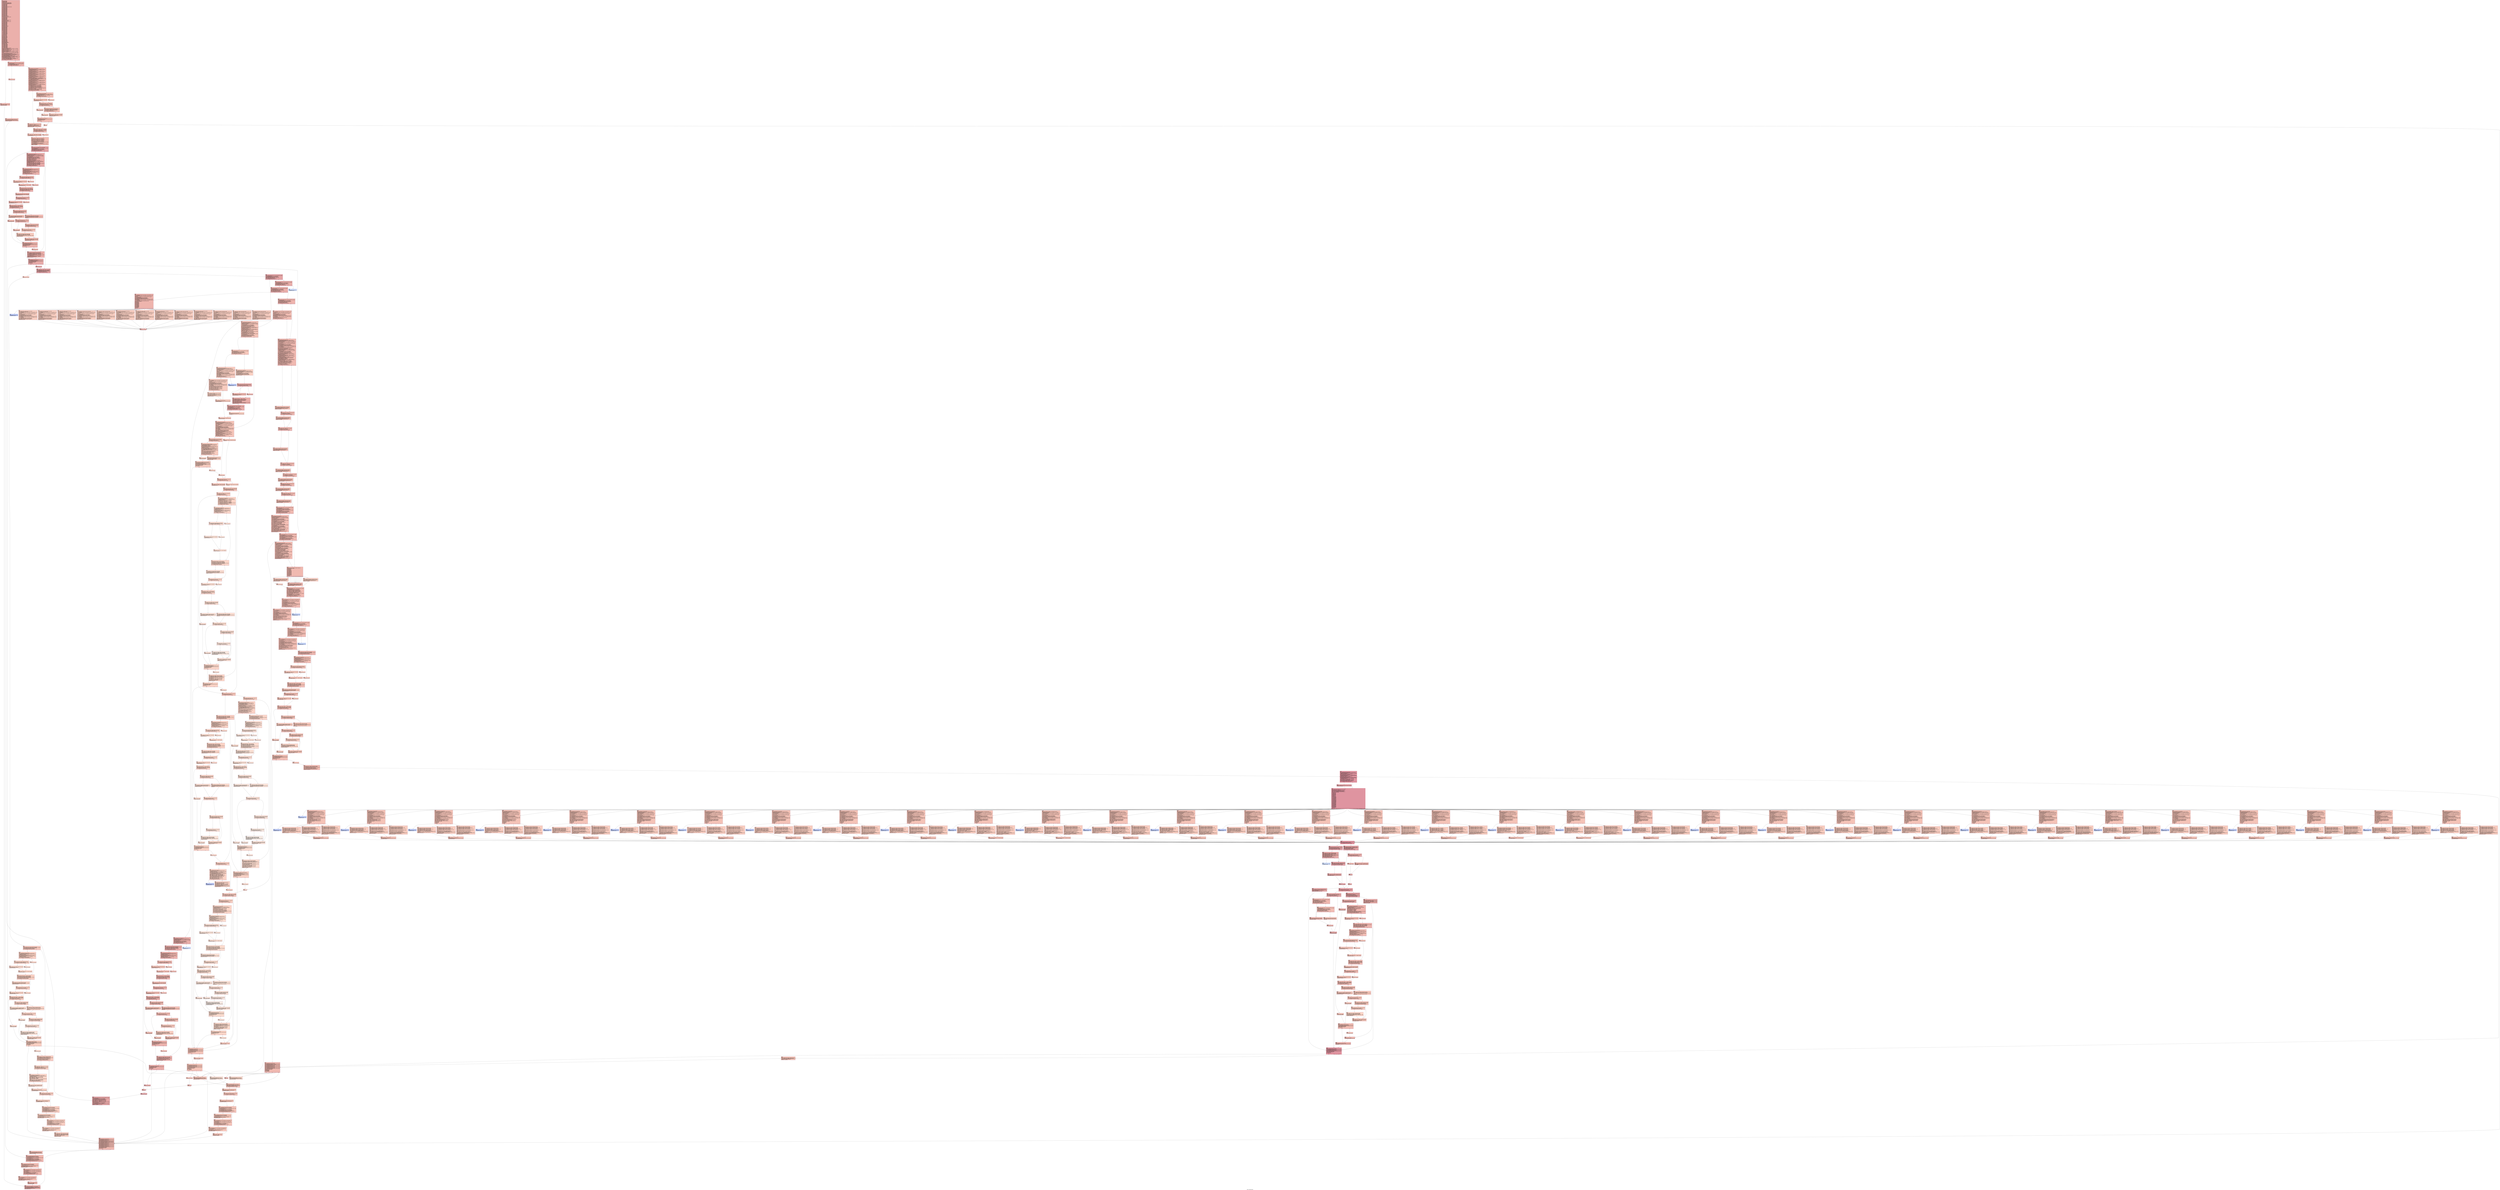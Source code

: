 digraph "CFG for 'vasnprintf' function" {
	label="CFG for 'vasnprintf' function";

	Node0x11b08c0 [shape=record,color="#3d50c3ff", style=filled, fillcolor="#d24b4070",label="{%4:\l  %5 = alloca i8*, align 8\l  %6 = alloca i8*, align 8\l  %7 = alloca i64*, align 8\l  %8 = alloca i8*, align 8\l  %9 = alloca %struct.__va_list_tag*, align 8\l  %10 = alloca %struct.char_directives, align 8\l  %11 = alloca %struct.arguments, align 16\l  %12 = alloca i32, align 4\l  %13 = alloca i64, align 8\l  %14 = alloca i8*, align 8\l  %15 = alloca i8*, align 8\l  %16 = alloca i8*, align 8\l  %17 = alloca i64, align 8\l  %18 = alloca %struct.char_directive*, align 8\l  %19 = alloca i8*, align 8\l  %20 = alloca i64, align 8\l  %21 = alloca i64, align 8\l  %22 = alloca i64, align 8\l  %23 = alloca i64, align 8\l  %24 = alloca i64, align 8\l  %25 = alloca i64, align 8\l  %26 = alloca i8*, align 8\l  %27 = alloca i64, align 8\l  %28 = alloca i64, align 8\l  %29 = alloca i8*, align 8\l  %30 = alloca i32, align 4\l  %31 = alloca i32, align 4\l  %32 = alloca i64, align 8\l  %33 = alloca i32, align 4\l  %34 = alloca i8*, align 8\l  %35 = alloca i32, align 4\l  %36 = alloca i64, align 8\l  %37 = alloca i64, align 8\l  %38 = alloca [64 x i8], align 16\l  %39 = alloca i32, align 4\l  %40 = alloca %struct.__mbstate_t, align 4\l  %41 = alloca i64, align 8\l  %42 = alloca i64, align 8\l  %43 = alloca i8*, align 8\l  %44 = alloca i64, align 8\l  %45 = alloca i8*, align 8\l  %46 = alloca i32, align 4\l  %47 = alloca %struct.__mbstate_t, align 4\l  %48 = alloca [64 x i8], align 16\l  %49 = alloca i32, align 4\l  %50 = alloca %struct.__mbstate_t, align 4\l  %51 = alloca i64, align 8\l  %52 = alloca i8*, align 8\l  %53 = alloca i64, align 8\l  %54 = alloca i64, align 8\l  %55 = alloca i8*, align 8\l  %56 = alloca i32, align 4\l  %57 = alloca i32, align 4\l  %58 = alloca i8*, align 8\l  %59 = alloca i32, align 4\l  %60 = alloca [2 x i32], align 4\l  %61 = alloca i32, align 4\l  %62 = alloca i64, align 8\l  %63 = alloca i64, align 8\l  %64 = alloca i64, align 8\l  %65 = alloca i8*, align 8\l  %66 = alloca i32, align 4\l  %67 = alloca i32, align 4\l  %68 = alloca i64, align 8\l  %69 = alloca i32, align 4\l  %70 = alloca i32, align 4\l  %71 = alloca i32, align 4\l  %72 = alloca i32, align 4\l  %73 = alloca i32, align 4\l  %74 = alloca i32, align 4\l  %75 = alloca i64, align 8\l  %76 = alloca i64, align 8\l  %77 = alloca i64, align 8\l  %78 = alloca i64, align 8\l  %79 = alloca i8, align 1\l  %80 = alloca i8, align 1\l  %81 = alloca i16, align 2\l  %82 = alloca i16, align 2\l  %83 = alloca i32, align 4\l  %84 = alloca i32, align 4\l  %85 = alloca i64, align 8\l  %86 = alloca i64, align 8\l  %87 = alloca i8, align 1\l  %88 = alloca i8, align 1\l  %89 = alloca i64, align 8\l  %90 = alloca i64, align 8\l  %91 = alloca i64, align 8\l  %92 = alloca i64, align 8\l  %93 = alloca i64, align 8\l  %94 = alloca i64, align 8\l  %95 = alloca double, align 8\l  %96 = alloca x86_fp80, align 16\l  %97 = alloca i32, align 4\l  %98 = alloca i32, align 4\l  %99 = alloca i8*, align 8\l  %100 = alloca i32*, align 8\l  %101 = alloca i8*, align 8\l  %102 = alloca i64, align 8\l  %103 = alloca i64, align 8\l  %104 = alloca i8*, align 8\l  %105 = alloca i64, align 8\l  %106 = alloca i8*, align 8\l  %107 = alloca i8*, align 8\l  store i8* %0, i8** %6, align 8, !tbaa !1638\l  call void @llvm.dbg.declare(metadata i8** %6, metadata !1325, metadata\l... !DIExpression()), !dbg !1642\l  store i64* %1, i64** %7, align 8, !tbaa !1638\l  call void @llvm.dbg.declare(metadata i64** %7, metadata !1326, metadata\l... !DIExpression()), !dbg !1643\l  store i8* %2, i8** %8, align 8, !tbaa !1638\l  call void @llvm.dbg.declare(metadata i8** %8, metadata !1327, metadata\l... !DIExpression()), !dbg !1644\l  store %struct.__va_list_tag* %3, %struct.__va_list_tag** %9, align 8, !tbaa\l... !1638\l  call void @llvm.dbg.declare(metadata %struct.__va_list_tag** %9, metadata\l... !1328, metadata !DIExpression()), !dbg !1645\l  %108 = bitcast %struct.char_directives* %10 to i8*, !dbg !1646\l  call void @llvm.lifetime.start.p0i8(i64 648, i8* %108) #26, !dbg !1646\l  call void @llvm.dbg.declare(metadata %struct.char_directives* %10, metadata\l... !1329, metadata !DIExpression()), !dbg !1647\l  %109 = bitcast %struct.arguments* %11 to i8*, !dbg !1648\l  call void @llvm.lifetime.start.p0i8(i64 240, i8* %109) #26, !dbg !1648\l  call void @llvm.dbg.declare(metadata %struct.arguments* %11, metadata !1354,\l... metadata !DIExpression()), !dbg !1649\l  %110 = load i8*, i8** %8, align 8, !dbg !1650, !tbaa !1638\l  %111 = call i32 @printf_parse(i8* noundef %110, %struct.char_directives*\l... noundef %10, %struct.arguments* noundef %11), !dbg !1652\l  %112 = icmp slt i32 %111, 0, !dbg !1653\l  br i1 %112, label %113, label %114, !dbg !1654\l|{<s0>T|<s1>F}}"];
	Node0x11b08c0:s0 -> Node0x11b1d10;
	Node0x11b08c0:s1 -> Node0x11b1d60;
	Node0x11b1d10 [shape=record,color="#3d50c3ff", style=filled, fillcolor="#de614d70",label="{%113:\l113:                                              \l  store i8* null, i8** %5, align 8, !dbg !1655\l  store i32 1, i32* %12, align 4\l  br label %3333, !dbg !1655\l}"];
	Node0x11b1d10 -> Node0x11be420;
	Node0x11b1d60 [shape=record,color="#3d50c3ff", style=filled, fillcolor="#d8564670",label="{%114:\l114:                                              \l  %115 = load %struct.__va_list_tag*, %struct.__va_list_tag** %9, align 8,\l... !dbg !1656, !tbaa !1638\l  %116 = call i32 @printf_fetchargs(%struct.__va_list_tag* noundef %115,\l... %struct.arguments* noundef %11), !dbg !1658\l  %117 = icmp slt i32 %116, 0, !dbg !1659\l  br i1 %117, label %118, label %119, !dbg !1660\l|{<s0>T|<s1>F}}"];
	Node0x11b1d60:s0 -> Node0x11b1db0;
	Node0x11b1d60:s1 -> Node0x11b1e00;
	Node0x11b1db0 [shape=record,color="#3d50c3ff", style=filled, fillcolor="#e36c5570",label="{%118:\l118:                                              \l  br label %3310, !dbg !1661\l}"];
	Node0x11b1db0 -> Node0x11be240;
	Node0x11b1e00 [shape=record,color="#3d50c3ff", style=filled, fillcolor="#de614d70",label="{%119:\l119:                                              \l  %120 = bitcast i64* %13 to i8*, !dbg !1662\l  call void @llvm.lifetime.start.p0i8(i64 8, i8* %120) #26, !dbg !1662\l  call void @llvm.dbg.declare(metadata i64* %13, metadata !1417, metadata\l... !DIExpression()), !dbg !1663\l  %121 = bitcast i8** %14 to i8*, !dbg !1664\l  call void @llvm.lifetime.start.p0i8(i64 8, i8* %121) #26, !dbg !1664\l  call void @llvm.dbg.declare(metadata i8** %14, metadata !1419, metadata\l... !DIExpression()), !dbg !1665\l  %122 = bitcast i8** %15 to i8*, !dbg !1666\l  call void @llvm.lifetime.start.p0i8(i64 8, i8* %122) #26, !dbg !1666\l  call void @llvm.dbg.declare(metadata i8** %15, metadata !1420, metadata\l... !DIExpression()), !dbg !1667\l  %123 = bitcast i8** %16 to i8*, !dbg !1668\l  call void @llvm.lifetime.start.p0i8(i64 8, i8* %123) #26, !dbg !1668\l  call void @llvm.dbg.declare(metadata i8** %16, metadata !1421, metadata\l... !DIExpression()), !dbg !1669\l  %124 = bitcast i64* %17 to i8*, !dbg !1670\l  call void @llvm.lifetime.start.p0i8(i64 8, i8* %124) #26, !dbg !1670\l  call void @llvm.dbg.declare(metadata i64* %17, metadata !1422, metadata\l... !DIExpression()), !dbg !1671\l  %125 = bitcast %struct.char_directive** %18 to i8*, !dbg !1672\l  call void @llvm.lifetime.start.p0i8(i64 8, i8* %125) #26, !dbg !1672\l  call void @llvm.dbg.declare(metadata %struct.char_directive** %18, metadata\l... !1423, metadata !DIExpression()), !dbg !1673\l  %126 = bitcast i8** %19 to i8*, !dbg !1674\l  call void @llvm.lifetime.start.p0i8(i64 8, i8* %126) #26, !dbg !1674\l  call void @llvm.dbg.declare(metadata i8** %19, metadata !1424, metadata\l... !DIExpression()), !dbg !1675\l  %127 = bitcast i64* %20 to i8*, !dbg !1676\l  call void @llvm.lifetime.start.p0i8(i64 8, i8* %127) #26, !dbg !1676\l  call void @llvm.dbg.declare(metadata i64* %20, metadata !1425, metadata\l... !DIExpression()), !dbg !1677\l  %128 = bitcast i64* %21 to i8*, !dbg !1678\l  call void @llvm.lifetime.start.p0i8(i64 8, i8* %128) #26, !dbg !1678\l  call void @llvm.dbg.declare(metadata i64* %21, metadata !1426, metadata\l... !DIExpression()), !dbg !1679\l  %129 = getelementptr inbounds %struct.char_directives,\l... %struct.char_directives* %10, i32 0, i32 2, !dbg !1680\l  %130 = load i64, i64* %129, align 8, !dbg !1680, !tbaa !1681\l  %131 = getelementptr inbounds %struct.char_directives,\l... %struct.char_directives* %10, i32 0, i32 3, !dbg !1684\l  %132 = load i64, i64* %131, align 8, !dbg !1684, !tbaa !1685\l  %133 = call i64 @xsum4(i64 noundef 7, i64 noundef %130, i64 noundef %132,\l... i64 noundef 6) #27, !dbg !1686\l  store i64 %133, i64* %13, align 8, !dbg !1687, !tbaa !1688\l  %134 = load i64, i64* %13, align 8, !dbg !1689, !tbaa !1688\l  %135 = icmp ult i64 %134, 4000, !dbg !1690\l  br i1 %135, label %136, label %140, !dbg !1691\l|{<s0>T|<s1>F}}"];
	Node0x11b1e00:s0 -> Node0x11b1e50;
	Node0x11b1e00:s1 -> Node0x11b1ea0;
	Node0x11b1e50 [shape=record,color="#3d50c3ff", style=filled, fillcolor="#e5705870",label="{%136:\l136:                                              \l  %137 = load i64, i64* %13, align 8, !dbg !1692, !tbaa !1688\l  %138 = mul i64 %137, 1, !dbg !1694\l  %139 = alloca i8, i64 %138, align 16, !dbg !1695\l  store i8* %139, i8** %14, align 8, !dbg !1696, !tbaa !1638\l  store i8* null, i8** %15, align 8, !dbg !1697, !tbaa !1638\l  br label %165, !dbg !1698\l}"];
	Node0x11b1e50 -> Node0x11b21c0;
	Node0x11b1ea0 [shape=record,color="#3d50c3ff", style=filled, fillcolor="#e5705870",label="{%140:\l140:                                              \l  %141 = bitcast i64* %22 to i8*, !dbg !1699\l  call void @llvm.lifetime.start.p0i8(i64 8, i8* %141) #26, !dbg !1699\l  call void @llvm.dbg.declare(metadata i64* %22, metadata !1427, metadata\l... !DIExpression()), !dbg !1700\l  %142 = load i64, i64* %13, align 8, !dbg !1701, !tbaa !1688\l  %143 = icmp ule i64 %142, -1, !dbg !1701\l  br i1 %143, label %144, label %147, !dbg !1701\l|{<s0>T|<s1>F}}"];
	Node0x11b1ea0:s0 -> Node0x11b1ef0;
	Node0x11b1ea0:s1 -> Node0x11b1f40;
	Node0x11b1ef0 [shape=record,color="#3d50c3ff", style=filled, fillcolor="#ec7f6370",label="{%144:\l144:                                              \l  %145 = load i64, i64* %13, align 8, !dbg !1701, !tbaa !1688\l  %146 = mul i64 %145, 1, !dbg !1701\l  br label %148, !dbg !1701\l}"];
	Node0x11b1ef0 -> Node0x11b1f90;
	Node0x11b1f40 [shape=record,color="#3d50c3ff", style=filled, fillcolor="#ec7f6370",label="{%147:\l147:                                              \l  br label %148, !dbg !1701\l}"];
	Node0x11b1f40 -> Node0x11b1f90;
	Node0x11b1f90 [shape=record,color="#3d50c3ff", style=filled, fillcolor="#e5705870",label="{%148:\l148:                                              \l  %149 = phi i64 [ %146, %144 ], [ -1, %147 ], !dbg !1701\l  store i64 %149, i64* %22, align 8, !dbg !1700, !tbaa !1688\l  %150 = load i64, i64* %22, align 8, !dbg !1702, !tbaa !1688\l  %151 = icmp eq i64 %150, -1, !dbg !1702\l  br i1 %151, label %152, label %153, !dbg !1704\l|{<s0>T|<s1>F}}"];
	Node0x11b1f90:s0 -> Node0x11b1fe0;
	Node0x11b1f90:s1 -> Node0x11b2030;
	Node0x11b1fe0 [shape=record,color="#3d50c3ff", style=filled, fillcolor="#ef886b70",label="{%152:\l152:                                              \l  store i32 3, i32* %12, align 4\l  br label %161, !dbg !1705\l}"];
	Node0x11b1fe0 -> Node0x11b2120;
	Node0x11b2030 [shape=record,color="#3d50c3ff", style=filled, fillcolor="#e97a5f70",label="{%153:\l153:                                              \l  %154 = load i64, i64* %22, align 8, !dbg !1706, !tbaa !1688\l  %155 = call noalias i8* @malloc(i64 noundef %154) #26, !dbg !1707\l  store i8* %155, i8** %14, align 8, !dbg !1708, !tbaa !1638\l  %156 = load i8*, i8** %14, align 8, !dbg !1709, !tbaa !1638\l  %157 = icmp eq i8* %156, null, !dbg !1711\l  br i1 %157, label %158, label %159, !dbg !1712\l|{<s0>T|<s1>F}}"];
	Node0x11b2030:s0 -> Node0x11b2080;
	Node0x11b2030:s1 -> Node0x11b20d0;
	Node0x11b2080 [shape=record,color="#3d50c3ff", style=filled, fillcolor="#f2907270",label="{%158:\l158:                                              \l  store i32 3, i32* %12, align 4\l  br label %161, !dbg !1713\l}"];
	Node0x11b2080 -> Node0x11b2120;
	Node0x11b20d0 [shape=record,color="#3d50c3ff", style=filled, fillcolor="#ef886b70",label="{%159:\l159:                                              \l  %160 = load i8*, i8** %14, align 8, !dbg !1714, !tbaa !1638\l  store i8* %160, i8** %15, align 8, !dbg !1715, !tbaa !1638\l  store i32 0, i32* %12, align 4, !dbg !1716\l  br label %161, !dbg !1716\l}"];
	Node0x11b20d0 -> Node0x11b2120;
	Node0x11b2120 [shape=record,color="#3d50c3ff", style=filled, fillcolor="#e5705870",label="{%161:\l161:                                              \l  %162 = bitcast i64* %22 to i8*, !dbg !1716\l  call void @llvm.lifetime.end.p0i8(i64 8, i8* %162) #26, !dbg !1716\l  %163 = load i32, i32* %12, align 4\l  switch i32 %163, label %3297 [\l    i32 0, label %164\l  ]\l|{<s0>def|<s1>0}}"];
	Node0x11b2120:s0 -> Node0x11be1a0;
	Node0x11b2120:s1 -> Node0x11b2170;
	Node0x11b2170 [shape=record,color="#3d50c3ff", style=filled, fillcolor="#ec7f6370",label="{%164:\l164:                                              \l  br label %165\l}"];
	Node0x11b2170 -> Node0x11b21c0;
	Node0x11b21c0 [shape=record,color="#3d50c3ff", style=filled, fillcolor="#e1675170",label="{%165:\l165:                                              \l  %166 = load i8*, i8** %6, align 8, !dbg !1717, !tbaa !1638\l  store i8* %166, i8** %19, align 8, !dbg !1718, !tbaa !1638\l  %167 = load i8*, i8** %6, align 8, !dbg !1719, !tbaa !1638\l  %168 = icmp ne i8* %167, null, !dbg !1720\l  br i1 %168, label %169, label %172, !dbg !1719\l|{<s0>T|<s1>F}}"];
	Node0x11b21c0:s0 -> Node0x11b2210;
	Node0x11b21c0:s1 -> Node0x11b2260;
	Node0x11b2210 [shape=record,color="#3d50c3ff", style=filled, fillcolor="#e8765c70",label="{%169:\l169:                                              \l  %170 = load i64*, i64** %7, align 8, !dbg !1721, !tbaa !1638\l  %171 = load i64, i64* %170, align 8, !dbg !1722, !tbaa !1688\l  br label %173, !dbg !1719\l}"];
	Node0x11b2210 -> Node0x11b22b0;
	Node0x11b2260 [shape=record,color="#3d50c3ff", style=filled, fillcolor="#ec7f6370",label="{%172:\l172:                                              \l  br label %173, !dbg !1719\l}"];
	Node0x11b2260 -> Node0x11b22b0;
	Node0x11b22b0 [shape=record,color="#3d50c3ff", style=filled, fillcolor="#e1675170",label="{%173:\l173:                                              \l  %174 = phi i64 [ %171, %169 ], [ 0, %172 ], !dbg !1719\l  store i64 %174, i64* %20, align 8, !dbg !1723, !tbaa !1688\l  store i64 0, i64* %21, align 8, !dbg !1724, !tbaa !1688\l  %175 = load i8*, i8** %8, align 8, !dbg !1725, !tbaa !1638\l  store i8* %175, i8** %16, align 8, !dbg !1726, !tbaa !1638\l  store i64 0, i64* %17, align 8, !dbg !1727, !tbaa !1688\l  %176 = getelementptr inbounds %struct.char_directives,\l... %struct.char_directives* %10, i32 0, i32 1, !dbg !1728\l  %177 = load %struct.char_directive*, %struct.char_directive** %176, align 8,\l... !dbg !1728, !tbaa !1729\l  %178 = getelementptr inbounds %struct.char_directive,\l... %struct.char_directive* %177, i64 0, !dbg !1730\l  store %struct.char_directive* %178, %struct.char_directive** %18, align 8,\l... !dbg !1731, !tbaa !1638\l  br label %179, !dbg !1732\l}"];
	Node0x11b22b0 -> Node0x11b2300;
	Node0x11b2300 [shape=record,color="#3d50c3ff", style=filled, fillcolor="#c5333470",label="{%179:\l179:                                              \l  %180 = load i8*, i8** %16, align 8, !dbg !1733, !tbaa !1638\l  %181 = load %struct.char_directive*, %struct.char_directive** %18, align 8,\l... !dbg !1734, !tbaa !1638\l  %182 = getelementptr inbounds %struct.char_directive,\l... %struct.char_directive* %181, i32 0, i32 0, !dbg !1735\l  %183 = load i8*, i8** %182, align 8, !dbg !1735, !tbaa !1736\l  %184 = icmp ne i8* %180, %183, !dbg !1739\l  br i1 %184, label %185, label %280, !dbg !1740\l|{<s0>T|<s1>F}}"];
	Node0x11b2300:s0 -> Node0x11b2350;
	Node0x11b2300:s1 -> Node0x11b2c10;
	Node0x11b2350 [shape=record,color="#3d50c3ff", style=filled, fillcolor="#cc403a70",label="{%185:\l185:                                              \l  %186 = bitcast i64* %23 to i8*, !dbg !1741\l  call void @llvm.lifetime.start.p0i8(i64 8, i8* %186) #26, !dbg !1741\l  call void @llvm.dbg.declare(metadata i64* %23, metadata !1430, metadata\l... !DIExpression()), !dbg !1742\l  %187 = load %struct.char_directive*, %struct.char_directive** %18, align 8,\l... !dbg !1743, !tbaa !1638\l  %188 = getelementptr inbounds %struct.char_directive,\l... %struct.char_directive* %187, i32 0, i32 0, !dbg !1744\l  %189 = load i8*, i8** %188, align 8, !dbg !1744, !tbaa !1736\l  %190 = load i8*, i8** %16, align 8, !dbg !1745, !tbaa !1638\l  %191 = ptrtoint i8* %189 to i64, !dbg !1746\l  %192 = ptrtoint i8* %190 to i64, !dbg !1746\l  %193 = sub i64 %191, %192, !dbg !1746\l  store i64 %193, i64* %23, align 8, !dbg !1742, !tbaa !1688\l  %194 = bitcast i64* %24 to i8*, !dbg !1747\l  call void @llvm.lifetime.start.p0i8(i64 8, i8* %194) #26, !dbg !1747\l  call void @llvm.dbg.declare(metadata i64* %24, metadata !1436, metadata\l... !DIExpression()), !dbg !1748\l  %195 = load i64, i64* %21, align 8, !dbg !1749, !tbaa !1688\l  %196 = load i64, i64* %23, align 8, !dbg !1750, !tbaa !1688\l  %197 = call i64 @xsum(i64 noundef %195, i64 noundef %196) #27, !dbg !1751\l  store i64 %197, i64* %24, align 8, !dbg !1748, !tbaa !1688\l  %198 = load i64, i64* %24, align 8, !dbg !1752, !tbaa !1688\l  %199 = load i64, i64* %20, align 8, !dbg !1752, !tbaa !1688\l  %200 = icmp ugt i64 %198, %199, !dbg !1752\l  br i1 %200, label %201, label %268, !dbg !1753\l|{<s0>T|<s1>F}}"];
	Node0x11b2350:s0 -> Node0x11b23a0;
	Node0x11b2350:s1 -> Node0x11b2b20;
	Node0x11b23a0 [shape=record,color="#3d50c3ff", style=filled, fillcolor="#d6524470",label="{%201:\l201:                                              \l  %202 = bitcast i64* %25 to i8*, !dbg !1754\l  call void @llvm.lifetime.start.p0i8(i64 8, i8* %202) #26, !dbg !1754\l  call void @llvm.dbg.declare(metadata i64* %25, metadata !1437, metadata\l... !DIExpression()), !dbg !1754\l  %203 = bitcast i8** %26 to i8*, !dbg !1754\l  call void @llvm.lifetime.start.p0i8(i64 8, i8* %203) #26, !dbg !1754\l  call void @llvm.dbg.declare(metadata i8** %26, metadata !1440, metadata\l... !DIExpression()), !dbg !1754\l  %204 = load i64, i64* %20, align 8, !dbg !1754, !tbaa !1688\l  %205 = icmp ugt i64 %204, 0, !dbg !1754\l  br i1 %205, label %206, label %215, !dbg !1754\l|{<s0>T|<s1>F}}"];
	Node0x11b23a0:s0 -> Node0x11b23f0;
	Node0x11b23a0:s1 -> Node0x11b2530;
	Node0x11b23f0 [shape=record,color="#3d50c3ff", style=filled, fillcolor="#de614d70",label="{%206:\l206:                                              \l  %207 = load i64, i64* %20, align 8, !dbg !1754, !tbaa !1688\l  %208 = icmp ule i64 %207, 9223372036854775807, !dbg !1754\l  br i1 %208, label %209, label %212, !dbg !1754\l|{<s0>T|<s1>F}}"];
	Node0x11b23f0:s0 -> Node0x11b2440;
	Node0x11b23f0:s1 -> Node0x11b2490;
	Node0x11b2440 [shape=record,color="#3d50c3ff", style=filled, fillcolor="#e5705870",label="{%209:\l209:                                              \l  %210 = load i64, i64* %20, align 8, !dbg !1754, !tbaa !1688\l  %211 = mul i64 %210, 2, !dbg !1754\l  br label %213, !dbg !1754\l}"];
	Node0x11b2440 -> Node0x11b24e0;
	Node0x11b2490 [shape=record,color="#3d50c3ff", style=filled, fillcolor="#e5705870",label="{%212:\l212:                                              \l  br label %213, !dbg !1754\l}"];
	Node0x11b2490 -> Node0x11b24e0;
	Node0x11b24e0 [shape=record,color="#3d50c3ff", style=filled, fillcolor="#de614d70",label="{%213:\l213:                                              \l  %214 = phi i64 [ %211, %209 ], [ -1, %212 ], !dbg !1754\l  br label %216, !dbg !1754\l}"];
	Node0x11b24e0 -> Node0x11b2580;
	Node0x11b2530 [shape=record,color="#3d50c3ff", style=filled, fillcolor="#de614d70",label="{%215:\l215:                                              \l  br label %216, !dbg !1754\l}"];
	Node0x11b2530 -> Node0x11b2580;
	Node0x11b2580 [shape=record,color="#3d50c3ff", style=filled, fillcolor="#d6524470",label="{%216:\l216:                                              \l  %217 = phi i64 [ %214, %213 ], [ 12, %215 ], !dbg !1754\l  store i64 %217, i64* %20, align 8, !dbg !1754, !tbaa !1688\l  %218 = load i64, i64* %24, align 8, !dbg !1755, !tbaa !1688\l  %219 = load i64, i64* %20, align 8, !dbg !1755, !tbaa !1688\l  %220 = icmp ugt i64 %218, %219, !dbg !1755\l  br i1 %220, label %221, label %223, !dbg !1754\l|{<s0>T|<s1>F}}"];
	Node0x11b2580:s0 -> Node0x11b25d0;
	Node0x11b2580:s1 -> Node0x11b2620;
	Node0x11b25d0 [shape=record,color="#3d50c3ff", style=filled, fillcolor="#de614d70",label="{%221:\l221:                                              \l  %222 = load i64, i64* %24, align 8, !dbg !1755, !tbaa !1688\l  store i64 %222, i64* %20, align 8, !dbg !1755, !tbaa !1688\l  br label %223, !dbg !1755\l}"];
	Node0x11b25d0 -> Node0x11b2620;
	Node0x11b2620 [shape=record,color="#3d50c3ff", style=filled, fillcolor="#d6524470",label="{%223:\l223:                                              \l  %224 = load i64, i64* %20, align 8, !dbg !1754, !tbaa !1688\l  %225 = icmp ule i64 %224, -1, !dbg !1754\l  br i1 %225, label %226, label %229, !dbg !1754\l|{<s0>T|<s1>F}}"];
	Node0x11b2620:s0 -> Node0x11b2670;
	Node0x11b2620:s1 -> Node0x11b26c0;
	Node0x11b2670 [shape=record,color="#3d50c3ff", style=filled, fillcolor="#de614d70",label="{%226:\l226:                                              \l  %227 = load i64, i64* %20, align 8, !dbg !1754, !tbaa !1688\l  %228 = mul i64 %227, 1, !dbg !1754\l  br label %230, !dbg !1754\l}"];
	Node0x11b2670 -> Node0x11b2710;
	Node0x11b26c0 [shape=record,color="#3d50c3ff", style=filled, fillcolor="#de614d70",label="{%229:\l229:                                              \l  br label %230, !dbg !1754\l}"];
	Node0x11b26c0 -> Node0x11b2710;
	Node0x11b2710 [shape=record,color="#3d50c3ff", style=filled, fillcolor="#d6524470",label="{%230:\l230:                                              \l  %231 = phi i64 [ %228, %226 ], [ -1, %229 ], !dbg !1754\l  store i64 %231, i64* %25, align 8, !dbg !1754, !tbaa !1688\l  %232 = load i64, i64* %25, align 8, !dbg !1757, !tbaa !1688\l  %233 = icmp eq i64 %232, -1, !dbg !1757\l  br i1 %233, label %234, label %235, !dbg !1754\l|{<s0>T|<s1>F}}"];
	Node0x11b2710:s0 -> Node0x11b2760;
	Node0x11b2710:s1 -> Node0x11b27b0;
	Node0x11b2760 [shape=record,color="#3d50c3ff", style=filled, fillcolor="#e36c5570",label="{%234:\l234:                                              \l  store i32 7, i32* %12, align 4\l  br label %263, !dbg !1757\l}"];
	Node0x11b2760 -> Node0x11b2a80;
	Node0x11b27b0 [shape=record,color="#3d50c3ff", style=filled, fillcolor="#dc5d4a70",label="{%235:\l235:                                              \l  %236 = load i8*, i8** %19, align 8, !dbg !1759, !tbaa !1638\l  %237 = load i8*, i8** %6, align 8, !dbg !1759, !tbaa !1638\l  %238 = icmp eq i8* %236, %237, !dbg !1759\l  br i1 %238, label %239, label %242, !dbg !1754\l|{<s0>T|<s1>F}}"];
	Node0x11b27b0:s0 -> Node0x11b2800;
	Node0x11b27b0:s1 -> Node0x11b2850;
	Node0x11b2800 [shape=record,color="#3d50c3ff", style=filled, fillcolor="#e8765c70",label="{%239:\l239:                                              \l  %240 = load i64, i64* %25, align 8, !dbg !1759, !tbaa !1688\l  %241 = call noalias i8* @malloc(i64 noundef %240) #26, !dbg !1759\l  store i8* %241, i8** %26, align 8, !dbg !1759, !tbaa !1638\l  br label %246, !dbg !1759\l}"];
	Node0x11b2800 -> Node0x11b28a0;
	Node0x11b2850 [shape=record,color="#3d50c3ff", style=filled, fillcolor="#e1675170",label="{%242:\l242:                                              \l  %243 = load i8*, i8** %19, align 8, !dbg !1759, !tbaa !1638\l  %244 = load i64, i64* %25, align 8, !dbg !1759, !tbaa !1688\l  %245 = call i8* @realloc(i8* noundef %243, i64 noundef %244) #26, !dbg !1759\l  store i8* %245, i8** %26, align 8, !dbg !1759, !tbaa !1638\l  br label %246\l}"];
	Node0x11b2850 -> Node0x11b28a0;
	Node0x11b28a0 [shape=record,color="#3d50c3ff", style=filled, fillcolor="#dc5d4a70",label="{%246:\l246:                                              \l  %247 = load i8*, i8** %26, align 8, !dbg !1761, !tbaa !1638\l  %248 = icmp eq i8* %247, null, !dbg !1761\l  br i1 %248, label %249, label %250, !dbg !1754\l|{<s0>T|<s1>F}}"];
	Node0x11b28a0:s0 -> Node0x11b28f0;
	Node0x11b28a0:s1 -> Node0x11b2940;
	Node0x11b28f0 [shape=record,color="#3d50c3ff", style=filled, fillcolor="#e8765c70",label="{%249:\l249:                                              \l  store i32 7, i32* %12, align 4\l  br label %263, !dbg !1761\l}"];
	Node0x11b28f0 -> Node0x11b2a80;
	Node0x11b2940 [shape=record,color="#3d50c3ff", style=filled, fillcolor="#e1675170",label="{%250:\l250:                                              \l  %251 = load i8*, i8** %19, align 8, !dbg !1763, !tbaa !1638\l  %252 = load i8*, i8** %6, align 8, !dbg !1763, !tbaa !1638\l  %253 = icmp eq i8* %251, %252, !dbg !1763\l  br i1 %253, label %254, label %261, !dbg !1763\l|{<s0>T|<s1>F}}"];
	Node0x11b2940:s0 -> Node0x11b2990;
	Node0x11b2940:s1 -> Node0x11b2a30;
	Node0x11b2990 [shape=record,color="#3d50c3ff", style=filled, fillcolor="#ec7f6370",label="{%254:\l254:                                              \l  %255 = load i64, i64* %21, align 8, !dbg !1763, !tbaa !1688\l  %256 = icmp ugt i64 %255, 0, !dbg !1763\l  br i1 %256, label %257, label %261, !dbg !1754\l|{<s0>T|<s1>F}}"];
	Node0x11b2990:s0 -> Node0x11b29e0;
	Node0x11b2990:s1 -> Node0x11b2a30;
	Node0x11b29e0 [shape=record,color="#3d50c3ff", style=filled, fillcolor="#f08b6e70",label="{%257:\l257:                                              \l  %258 = load i8*, i8** %26, align 8, !dbg !1763, !tbaa !1638\l  %259 = load i8*, i8** %19, align 8, !dbg !1763, !tbaa !1638\l  %260 = load i64, i64* %21, align 8, !dbg !1763, !tbaa !1688\l  call void @llvm.memcpy.p0i8.p0i8.i64(i8* align 1 %258, i8* align 1 %259, i64\l... %260, i1 false), !dbg !1763\l  br label %261, !dbg !1763\l}"];
	Node0x11b29e0 -> Node0x11b2a30;
	Node0x11b2a30 [shape=record,color="#3d50c3ff", style=filled, fillcolor="#e1675170",label="{%261:\l261:                                              \l  %262 = load i8*, i8** %26, align 8, !dbg !1754, !tbaa !1638\l  store i8* %262, i8** %19, align 8, !dbg !1754, !tbaa !1638\l  store i32 0, i32* %12, align 4, !dbg !1752\l  br label %263, !dbg !1752\l}"];
	Node0x11b2a30 -> Node0x11b2a80;
	Node0x11b2a80 [shape=record,color="#3d50c3ff", style=filled, fillcolor="#d6524470",label="{%263:\l263:                                              \l  %264 = bitcast i8** %26 to i8*, !dbg !1752\l  call void @llvm.lifetime.end.p0i8(i64 8, i8* %264) #26, !dbg !1752\l  %265 = bitcast i64* %25 to i8*, !dbg !1752\l  call void @llvm.lifetime.end.p0i8(i64 8, i8* %265) #26, !dbg !1752\l  %266 = load i32, i32* %12, align 4\l  switch i32 %266, label %275 [\l    i32 0, label %267\l  ]\l|{<s0>def|<s1>0}}"];
	Node0x11b2a80:s0 -> Node0x11b2b70;
	Node0x11b2a80:s1 -> Node0x11b2ad0;
	Node0x11b2ad0 [shape=record,color="#3d50c3ff", style=filled, fillcolor="#de614d70",label="{%267:\l267:                                              \l  br label %268, !dbg !1754\l}"];
	Node0x11b2ad0 -> Node0x11b2b20;
	Node0x11b2b20 [shape=record,color="#3d50c3ff", style=filled, fillcolor="#d0473d70",label="{%268:\l268:                                              \l  %269 = load i8*, i8** %19, align 8, !dbg !1765, !tbaa !1638\l  %270 = load i64, i64* %21, align 8, !dbg !1768, !tbaa !1688\l  %271 = getelementptr inbounds i8, i8* %269, i64 %270, !dbg !1769\l  %272 = load i8*, i8** %16, align 8, !dbg !1770, !tbaa !1638\l  %273 = load i64, i64* %23, align 8, !dbg !1771, !tbaa !1688\l  call void @llvm.memcpy.p0i8.p0i8.i64(i8* align 1 %271, i8* align 1 %272, i64\l... %273, i1 false), !dbg !1772\l  %274 = load i64, i64* %24, align 8, !dbg !1773, !tbaa !1688\l  store i64 %274, i64* %21, align 8, !dbg !1774, !tbaa !1688\l  store i32 0, i32* %12, align 4, !dbg !1775\l  br label %275, !dbg !1775\l}"];
	Node0x11b2b20 -> Node0x11b2b70;
	Node0x11b2b70 [shape=record,color="#3d50c3ff", style=filled, fillcolor="#cc403a70",label="{%275:\l275:                                              \l  %276 = bitcast i64* %24 to i8*, !dbg !1775\l  call void @llvm.lifetime.end.p0i8(i64 8, i8* %276) #26, !dbg !1775\l  %277 = bitcast i64* %23 to i8*, !dbg !1775\l  call void @llvm.lifetime.end.p0i8(i64 8, i8* %277) #26, !dbg !1775\l  %278 = load i32, i32* %12, align 4\l  switch i32 %278, label %3297 [\l    i32 0, label %279\l    i32 7, label %3261\l  ]\l|{<s0>def|<s1>0|<s2>7}}"];
	Node0x11b2b70:s0 -> Node0x11be1a0;
	Node0x11b2b70:s1 -> Node0x11b2bc0;
	Node0x11b2b70:s2 -> Node0x11bde30;
	Node0x11b2bc0 [shape=record,color="#3d50c3ff", style=filled, fillcolor="#cc403a70",label="{%279:\l279:                                              \l  br label %280, !dbg !1776\l}"];
	Node0x11b2bc0 -> Node0x11b2c10;
	Node0x11b2c10 [shape=record,color="#3d50c3ff", style=filled, fillcolor="#c5333470",label="{%280:\l280:                                              \l  %281 = load i64, i64* %17, align 8, !dbg !1777, !tbaa !1688\l  %282 = getelementptr inbounds %struct.char_directives,\l... %struct.char_directives* %10, i32 0, i32 0, !dbg !1779\l  %283 = load i64, i64* %282, align 8, !dbg !1779, !tbaa !1780\l  %284 = icmp eq i64 %281, %283, !dbg !1781\l  br i1 %284, label %285, label %286, !dbg !1782\l|{<s0>T|<s1>F}}"];
	Node0x11b2c10:s0 -> Node0x11b2c60;
	Node0x11b2c10:s1 -> Node0x11b2cb0;
	Node0x11b2c60 [shape=record,color="#3d50c3ff", style=filled, fillcolor="#ef886b70",label="{%285:\l285:                                              \l  br label %3131, !dbg !1783\l}"];
	Node0x11b2c60 -> Node0x11bd250;
	Node0x11b2cb0 [shape=record,color="#3d50c3ff", style=filled, fillcolor="#c5333470",label="{%286:\l286:                                              \l  %287 = load %struct.char_directive*, %struct.char_directive** %18, align 8,\l... !dbg !1784, !tbaa !1638\l  %288 = getelementptr inbounds %struct.char_directive,\l... %struct.char_directive* %287, i32 0, i32 9, !dbg !1785\l  %289 = load i8, i8* %288, align 8, !dbg !1785, !tbaa !1786\l  %290 = sext i8 %289 to i32, !dbg !1784\l  %291 = icmp eq i32 %290, 37, !dbg !1787\l  br i1 %291, label %292, label %381, !dbg !1788\l|{<s0>T|<s1>F}}"];
	Node0x11b2cb0:s0 -> Node0x11b2d00;
	Node0x11b2cb0:s1 -> Node0x11b3660;
	Node0x11b2d00 [shape=record,color="#3d50c3ff", style=filled, fillcolor="#d0473d70",label="{%292:\l292:                                              \l  %293 = bitcast i64* %27 to i8*, !dbg !1789\l  call void @llvm.lifetime.start.p0i8(i64 8, i8* %293) #26, !dbg !1789\l  call void @llvm.dbg.declare(metadata i64* %27, metadata !1441, metadata\l... !DIExpression()), !dbg !1790\l  %294 = load %struct.char_directive*, %struct.char_directive** %18, align 8,\l... !dbg !1791, !tbaa !1638\l  %295 = getelementptr inbounds %struct.char_directive,\l... %struct.char_directive* %294, i32 0, i32 10, !dbg !1793\l  %296 = load i64, i64* %295, align 8, !dbg !1793, !tbaa !1794\l  %297 = icmp eq i64 %296, -1, !dbg !1795\l  br i1 %297, label %299, label %298, !dbg !1796\l|{<s0>T|<s1>F}}"];
	Node0x11b2d00:s0 -> Node0x11b2da0;
	Node0x11b2d00:s1 -> Node0x11b2d50;
	Node0x11b2d50 [shape=record,color="#3d50c3ff", style=filled, fillcolor="#9abbff70",label="{%298:\l298:                                              \l  call void @abort() #28, !dbg !1797\l  unreachable, !dbg !1797\l}"];
	Node0x11b2da0 [shape=record,color="#3d50c3ff", style=filled, fillcolor="#d0473d70",label="{%299:\l299:                                              \l  %300 = load i64, i64* %21, align 8, !dbg !1798, !tbaa !1688\l  %301 = call i64 @xsum(i64 noundef %300, i64 noundef 1) #27, !dbg !1799\l  store i64 %301, i64* %27, align 8, !dbg !1800, !tbaa !1688\l  %302 = load i64, i64* %27, align 8, !dbg !1801, !tbaa !1688\l  %303 = load i64, i64* %20, align 8, !dbg !1801, !tbaa !1688\l  %304 = icmp ugt i64 %302, %303, !dbg !1801\l  br i1 %304, label %305, label %372, !dbg !1802\l|{<s0>T|<s1>F}}"];
	Node0x11b2da0:s0 -> Node0x11b2df0;
	Node0x11b2da0:s1 -> Node0x11b3570;
	Node0x11b2df0 [shape=record,color="#3d50c3ff", style=filled, fillcolor="#d8564670",label="{%305:\l305:                                              \l  %306 = bitcast i64* %28 to i8*, !dbg !1803\l  call void @llvm.lifetime.start.p0i8(i64 8, i8* %306) #26, !dbg !1803\l  call void @llvm.dbg.declare(metadata i64* %28, metadata !1444, metadata\l... !DIExpression()), !dbg !1803\l  %307 = bitcast i8** %29 to i8*, !dbg !1803\l  call void @llvm.lifetime.start.p0i8(i64 8, i8* %307) #26, !dbg !1803\l  call void @llvm.dbg.declare(metadata i8** %29, metadata !1447, metadata\l... !DIExpression()), !dbg !1803\l  %308 = load i64, i64* %20, align 8, !dbg !1803, !tbaa !1688\l  %309 = icmp ugt i64 %308, 0, !dbg !1803\l  br i1 %309, label %310, label %319, !dbg !1803\l|{<s0>T|<s1>F}}"];
	Node0x11b2df0:s0 -> Node0x11b2e40;
	Node0x11b2df0:s1 -> Node0x11b2f80;
	Node0x11b2e40 [shape=record,color="#3d50c3ff", style=filled, fillcolor="#e36c5570",label="{%310:\l310:                                              \l  %311 = load i64, i64* %20, align 8, !dbg !1803, !tbaa !1688\l  %312 = icmp ule i64 %311, 9223372036854775807, !dbg !1803\l  br i1 %312, label %313, label %316, !dbg !1803\l|{<s0>T|<s1>F}}"];
	Node0x11b2e40:s0 -> Node0x11b2e90;
	Node0x11b2e40:s1 -> Node0x11b2ee0;
	Node0x11b2e90 [shape=record,color="#3d50c3ff", style=filled, fillcolor="#e97a5f70",label="{%313:\l313:                                              \l  %314 = load i64, i64* %20, align 8, !dbg !1803, !tbaa !1688\l  %315 = mul i64 %314, 2, !dbg !1803\l  br label %317, !dbg !1803\l}"];
	Node0x11b2e90 -> Node0x11b2f30;
	Node0x11b2ee0 [shape=record,color="#3d50c3ff", style=filled, fillcolor="#e97a5f70",label="{%316:\l316:                                              \l  br label %317, !dbg !1803\l}"];
	Node0x11b2ee0 -> Node0x11b2f30;
	Node0x11b2f30 [shape=record,color="#3d50c3ff", style=filled, fillcolor="#e36c5570",label="{%317:\l317:                                              \l  %318 = phi i64 [ %315, %313 ], [ -1, %316 ], !dbg !1803\l  br label %320, !dbg !1803\l}"];
	Node0x11b2f30 -> Node0x11b2fd0;
	Node0x11b2f80 [shape=record,color="#3d50c3ff", style=filled, fillcolor="#e36c5570",label="{%319:\l319:                                              \l  br label %320, !dbg !1803\l}"];
	Node0x11b2f80 -> Node0x11b2fd0;
	Node0x11b2fd0 [shape=record,color="#3d50c3ff", style=filled, fillcolor="#d8564670",label="{%320:\l320:                                              \l  %321 = phi i64 [ %318, %317 ], [ 12, %319 ], !dbg !1803\l  store i64 %321, i64* %20, align 8, !dbg !1803, !tbaa !1688\l  %322 = load i64, i64* %27, align 8, !dbg !1804, !tbaa !1688\l  %323 = load i64, i64* %20, align 8, !dbg !1804, !tbaa !1688\l  %324 = icmp ugt i64 %322, %323, !dbg !1804\l  br i1 %324, label %325, label %327, !dbg !1803\l|{<s0>T|<s1>F}}"];
	Node0x11b2fd0:s0 -> Node0x11b3020;
	Node0x11b2fd0:s1 -> Node0x11b3070;
	Node0x11b3020 [shape=record,color="#3d50c3ff", style=filled, fillcolor="#e36c5570",label="{%325:\l325:                                              \l  %326 = load i64, i64* %27, align 8, !dbg !1804, !tbaa !1688\l  store i64 %326, i64* %20, align 8, !dbg !1804, !tbaa !1688\l  br label %327, !dbg !1804\l}"];
	Node0x11b3020 -> Node0x11b3070;
	Node0x11b3070 [shape=record,color="#3d50c3ff", style=filled, fillcolor="#d8564670",label="{%327:\l327:                                              \l  %328 = load i64, i64* %20, align 8, !dbg !1803, !tbaa !1688\l  %329 = icmp ule i64 %328, -1, !dbg !1803\l  br i1 %329, label %330, label %333, !dbg !1803\l|{<s0>T|<s1>F}}"];
	Node0x11b3070:s0 -> Node0x11b30c0;
	Node0x11b3070:s1 -> Node0x11b3110;
	Node0x11b30c0 [shape=record,color="#3d50c3ff", style=filled, fillcolor="#e36c5570",label="{%330:\l330:                                              \l  %331 = load i64, i64* %20, align 8, !dbg !1803, !tbaa !1688\l  %332 = mul i64 %331, 1, !dbg !1803\l  br label %334, !dbg !1803\l}"];
	Node0x11b30c0 -> Node0x11b3160;
	Node0x11b3110 [shape=record,color="#3d50c3ff", style=filled, fillcolor="#e36c5570",label="{%333:\l333:                                              \l  br label %334, !dbg !1803\l}"];
	Node0x11b3110 -> Node0x11b3160;
	Node0x11b3160 [shape=record,color="#3d50c3ff", style=filled, fillcolor="#d8564670",label="{%334:\l334:                                              \l  %335 = phi i64 [ %332, %330 ], [ -1, %333 ], !dbg !1803\l  store i64 %335, i64* %28, align 8, !dbg !1803, !tbaa !1688\l  %336 = load i64, i64* %28, align 8, !dbg !1806, !tbaa !1688\l  %337 = icmp eq i64 %336, -1, !dbg !1806\l  br i1 %337, label %338, label %339, !dbg !1803\l|{<s0>T|<s1>F}}"];
	Node0x11b3160:s0 -> Node0x11b31b0;
	Node0x11b3160:s1 -> Node0x11b3200;
	Node0x11b31b0 [shape=record,color="#3d50c3ff", style=filled, fillcolor="#e5705870",label="{%338:\l338:                                              \l  store i32 7, i32* %12, align 4\l  br label %367, !dbg !1806\l}"];
	Node0x11b31b0 -> Node0x11b34d0;
	Node0x11b3200 [shape=record,color="#3d50c3ff", style=filled, fillcolor="#e1675170",label="{%339:\l339:                                              \l  %340 = load i8*, i8** %19, align 8, !dbg !1808, !tbaa !1638\l  %341 = load i8*, i8** %6, align 8, !dbg !1808, !tbaa !1638\l  %342 = icmp eq i8* %340, %341, !dbg !1808\l  br i1 %342, label %343, label %346, !dbg !1803\l|{<s0>T|<s1>F}}"];
	Node0x11b3200:s0 -> Node0x11b3250;
	Node0x11b3200:s1 -> Node0x11b32a0;
	Node0x11b3250 [shape=record,color="#3d50c3ff", style=filled, fillcolor="#e97a5f70",label="{%343:\l343:                                              \l  %344 = load i64, i64* %28, align 8, !dbg !1808, !tbaa !1688\l  %345 = call noalias i8* @malloc(i64 noundef %344) #26, !dbg !1808\l  store i8* %345, i8** %29, align 8, !dbg !1808, !tbaa !1638\l  br label %350, !dbg !1808\l}"];
	Node0x11b3250 -> Node0x11b32f0;
	Node0x11b32a0 [shape=record,color="#3d50c3ff", style=filled, fillcolor="#e5705870",label="{%346:\l346:                                              \l  %347 = load i8*, i8** %19, align 8, !dbg !1808, !tbaa !1638\l  %348 = load i64, i64* %28, align 8, !dbg !1808, !tbaa !1688\l  %349 = call i8* @realloc(i8* noundef %347, i64 noundef %348) #26, !dbg !1808\l  store i8* %349, i8** %29, align 8, !dbg !1808, !tbaa !1638\l  br label %350\l}"];
	Node0x11b32a0 -> Node0x11b32f0;
	Node0x11b32f0 [shape=record,color="#3d50c3ff", style=filled, fillcolor="#e1675170",label="{%350:\l350:                                              \l  %351 = load i8*, i8** %29, align 8, !dbg !1810, !tbaa !1638\l  %352 = icmp eq i8* %351, null, !dbg !1810\l  br i1 %352, label %353, label %354, !dbg !1803\l|{<s0>T|<s1>F}}"];
	Node0x11b32f0:s0 -> Node0x11b3340;
	Node0x11b32f0:s1 -> Node0x11b3390;
	Node0x11b3340 [shape=record,color="#3d50c3ff", style=filled, fillcolor="#e97a5f70",label="{%353:\l353:                                              \l  store i32 7, i32* %12, align 4\l  br label %367, !dbg !1810\l}"];
	Node0x11b3340 -> Node0x11b34d0;
	Node0x11b3390 [shape=record,color="#3d50c3ff", style=filled, fillcolor="#e5705870",label="{%354:\l354:                                              \l  %355 = load i8*, i8** %19, align 8, !dbg !1812, !tbaa !1638\l  %356 = load i8*, i8** %6, align 8, !dbg !1812, !tbaa !1638\l  %357 = icmp eq i8* %355, %356, !dbg !1812\l  br i1 %357, label %358, label %365, !dbg !1812\l|{<s0>T|<s1>F}}"];
	Node0x11b3390:s0 -> Node0x11b33e0;
	Node0x11b3390:s1 -> Node0x11b3480;
	Node0x11b33e0 [shape=record,color="#3d50c3ff", style=filled, fillcolor="#ed836670",label="{%358:\l358:                                              \l  %359 = load i64, i64* %21, align 8, !dbg !1812, !tbaa !1688\l  %360 = icmp ugt i64 %359, 0, !dbg !1812\l  br i1 %360, label %361, label %365, !dbg !1803\l|{<s0>T|<s1>F}}"];
	Node0x11b33e0:s0 -> Node0x11b3430;
	Node0x11b33e0:s1 -> Node0x11b3480;
	Node0x11b3430 [shape=record,color="#3d50c3ff", style=filled, fillcolor="#f2907270",label="{%361:\l361:                                              \l  %362 = load i8*, i8** %29, align 8, !dbg !1812, !tbaa !1638\l  %363 = load i8*, i8** %19, align 8, !dbg !1812, !tbaa !1638\l  %364 = load i64, i64* %21, align 8, !dbg !1812, !tbaa !1688\l  call void @llvm.memcpy.p0i8.p0i8.i64(i8* align 1 %362, i8* align 1 %363, i64\l... %364, i1 false), !dbg !1812\l  br label %365, !dbg !1812\l}"];
	Node0x11b3430 -> Node0x11b3480;
	Node0x11b3480 [shape=record,color="#3d50c3ff", style=filled, fillcolor="#e5705870",label="{%365:\l365:                                              \l  %366 = load i8*, i8** %29, align 8, !dbg !1803, !tbaa !1638\l  store i8* %366, i8** %19, align 8, !dbg !1803, !tbaa !1638\l  store i32 0, i32* %12, align 4, !dbg !1801\l  br label %367, !dbg !1801\l}"];
	Node0x11b3480 -> Node0x11b34d0;
	Node0x11b34d0 [shape=record,color="#3d50c3ff", style=filled, fillcolor="#d8564670",label="{%367:\l367:                                              \l  %368 = bitcast i8** %29 to i8*, !dbg !1801\l  call void @llvm.lifetime.end.p0i8(i64 8, i8* %368) #26, !dbg !1801\l  %369 = bitcast i64* %28 to i8*, !dbg !1801\l  call void @llvm.lifetime.end.p0i8(i64 8, i8* %369) #26, !dbg !1801\l  %370 = load i32, i32* %12, align 4\l  switch i32 %370, label %377 [\l    i32 0, label %371\l  ]\l|{<s0>def|<s1>0}}"];
	Node0x11b34d0:s0 -> Node0x11b35c0;
	Node0x11b34d0:s1 -> Node0x11b3520;
	Node0x11b3520 [shape=record,color="#3d50c3ff", style=filled, fillcolor="#e36c5570",label="{%371:\l371:                                              \l  br label %372, !dbg !1803\l}"];
	Node0x11b3520 -> Node0x11b3570;
	Node0x11b3570 [shape=record,color="#3d50c3ff", style=filled, fillcolor="#d24b4070",label="{%372:\l372:                                              \l  %373 = load i8*, i8** %19, align 8, !dbg !1814, !tbaa !1638\l  %374 = load i64, i64* %21, align 8, !dbg !1815, !tbaa !1688\l  %375 = getelementptr inbounds i8, i8* %373, i64 %374, !dbg !1814\l  store i8 37, i8* %375, align 1, !dbg !1816, !tbaa !1817\l  %376 = load i64, i64* %27, align 8, !dbg !1818, !tbaa !1688\l  store i64 %376, i64* %21, align 8, !dbg !1819, !tbaa !1688\l  store i32 0, i32* %12, align 4, !dbg !1820\l  br label %377, !dbg !1820\l}"];
	Node0x11b3570 -> Node0x11b35c0;
	Node0x11b35c0 [shape=record,color="#3d50c3ff", style=filled, fillcolor="#d0473d70",label="{%377:\l377:                                              \l  %378 = bitcast i64* %27 to i8*, !dbg !1820\l  call void @llvm.lifetime.end.p0i8(i64 8, i8* %378) #26, !dbg !1820\l  %379 = load i32, i32* %12, align 4\l  switch i32 %379, label %3297 [\l    i32 0, label %380\l    i32 7, label %3261\l  ]\l|{<s0>def|<s1>0|<s2>7}}"];
	Node0x11b35c0:s0 -> Node0x11be1a0;
	Node0x11b35c0:s1 -> Node0x11b3610;
	Node0x11b35c0:s2 -> Node0x11bde30;
	Node0x11b3610 [shape=record,color="#3d50c3ff", style=filled, fillcolor="#d0473d70",label="{%380:\l380:                                              \l  br label %3122, !dbg !1821\l}"];
	Node0x11b3610 -> Node0x11bd1b0;
	Node0x11b3660 [shape=record,color="#3d50c3ff", style=filled, fillcolor="#d0473d70",label="{%381:\l381:                                              \l  %382 = load %struct.char_directive*, %struct.char_directive** %18, align 8,\l... !dbg !1822, !tbaa !1638\l  %383 = getelementptr inbounds %struct.char_directive,\l... %struct.char_directive* %382, i32 0, i32 10, !dbg !1824\l  %384 = load i64, i64* %383, align 8, !dbg !1824, !tbaa !1794\l  %385 = icmp ne i64 %384, -1, !dbg !1825\l  br i1 %385, label %387, label %386, !dbg !1826\l|{<s0>T|<s1>F}}"];
	Node0x11b3660:s0 -> Node0x11b3700;
	Node0x11b3660:s1 -> Node0x11b36b0;
	Node0x11b36b0 [shape=record,color="#3d50c3ff", style=filled, fillcolor="#9abbff70",label="{%386:\l386:                                              \l  call void @abort() #28, !dbg !1827\l  unreachable, !dbg !1827\l}"];
	Node0x11b3700 [shape=record,color="#3d50c3ff", style=filled, fillcolor="#d0473d70",label="{%387:\l387:                                              \l  %388 = load %struct.char_directive*, %struct.char_directive** %18, align 8,\l... !dbg !1828, !tbaa !1638\l  %389 = getelementptr inbounds %struct.char_directive,\l... %struct.char_directive* %388, i32 0, i32 9, !dbg !1829\l  %390 = load i8, i8* %389, align 8, !dbg !1829, !tbaa !1786\l  %391 = sext i8 %390 to i32, !dbg !1828\l  %392 = icmp eq i32 %391, 110, !dbg !1830\l  br i1 %392, label %393, label %554, !dbg !1831\l|{<s0>T|<s1>F}}"];
	Node0x11b3700:s0 -> Node0x11b3750;
	Node0x11b3700:s1 -> Node0x11b3c50;
	Node0x11b3750 [shape=record,color="#3d50c3ff", style=filled, fillcolor="#d8564670",label="{%393:\l393:                                              \l  %394 = getelementptr inbounds %struct.arguments, %struct.arguments* %11, i32\l... 0, i32 1, !dbg !1832\l  %395 = load %struct.argument*, %struct.argument** %394, align 8, !dbg !1832,\l... !tbaa !1834\l  %396 = load %struct.char_directive*, %struct.char_directive** %18, align 8,\l... !dbg !1836, !tbaa !1638\l  %397 = getelementptr inbounds %struct.char_directive,\l... %struct.char_directive* %396, i32 0, i32 10, !dbg !1837\l  %398 = load i64, i64* %397, align 8, !dbg !1837, !tbaa !1794\l  %399 = getelementptr inbounds %struct.argument, %struct.argument* %395, i64\l... %398, !dbg !1838\l  %400 = getelementptr inbounds %struct.argument, %struct.argument* %399, i32\l... 0, i32 0, !dbg !1839\l  %401 = load i32, i32* %400, align 16, !dbg !1839, !tbaa !1840\l  switch i32 %401, label %552 [\l    i32 34, label %402\l    i32 35, label %414\l    i32 36, label %426\l    i32 37, label %438\l    i32 38, label %449\l    i32 39, label %460\l    i32 40, label %472\l    i32 41, label %484\l    i32 42, label %496\l    i32 43, label %507\l    i32 44, label %519\l    i32 45, label %530\l    i32 46, label %541\l  ], !dbg !1842\l|{<s0>def|<s1>34|<s2>35|<s3>36|<s4>37|<s5>38|<s6>39|<s7>40|<s8>41|<s9>42|<s10>43|<s11>44|<s12>45|<s13>46}}"];
	Node0x11b3750:s0 -> Node0x11b3bb0;
	Node0x11b3750:s1 -> Node0x11b37a0;
	Node0x11b3750:s2 -> Node0x11b37f0;
	Node0x11b3750:s3 -> Node0x11b3840;
	Node0x11b3750:s4 -> Node0x11b3890;
	Node0x11b3750:s5 -> Node0x11b38e0;
	Node0x11b3750:s6 -> Node0x11b3930;
	Node0x11b3750:s7 -> Node0x11b3980;
	Node0x11b3750:s8 -> Node0x11b39d0;
	Node0x11b3750:s9 -> Node0x11b3a20;
	Node0x11b3750:s10 -> Node0x11b3a70;
	Node0x11b3750:s11 -> Node0x11b3ac0;
	Node0x11b3750:s12 -> Node0x11b3b10;
	Node0x11b3750:s13 -> Node0x11b3b60;
	Node0x11b37a0 [shape=record,color="#3d50c3ff", style=filled, fillcolor="#f2907270",label="{%402:\l402:                                              \l  %403 = load i64, i64* %21, align 8, !dbg !1843, !tbaa !1688\l  %404 = trunc i64 %403 to i8, !dbg !1843\l  %405 = getelementptr inbounds %struct.arguments, %struct.arguments* %11, i32\l... 0, i32 1, !dbg !1845\l  %406 = load %struct.argument*, %struct.argument** %405, align 8, !dbg !1845,\l... !tbaa !1834\l  %407 = load %struct.char_directive*, %struct.char_directive** %18, align 8,\l... !dbg !1846, !tbaa !1638\l  %408 = getelementptr inbounds %struct.char_directive,\l... %struct.char_directive* %407, i32 0, i32 10, !dbg !1847\l  %409 = load i64, i64* %408, align 8, !dbg !1847, !tbaa !1794\l  %410 = getelementptr inbounds %struct.argument, %struct.argument* %406, i64\l... %409, !dbg !1848\l  %411 = getelementptr inbounds %struct.argument, %struct.argument* %410, i32\l... 0, i32 1, !dbg !1849\l  %412 = bitcast %union.anon.50* %411 to i8**, !dbg !1850\l  %413 = load i8*, i8** %412, align 16, !dbg !1850, !tbaa !1817\l  store i8 %404, i8* %413, align 1, !dbg !1851, !tbaa !1817\l  br label %553, !dbg !1852\l}"];
	Node0x11b37a0 -> Node0x11b3c00;
	Node0x11b37f0 [shape=record,color="#3d50c3ff", style=filled, fillcolor="#f2907270",label="{%414:\l414:                                              \l  %415 = load i64, i64* %21, align 8, !dbg !1853, !tbaa !1688\l  %416 = trunc i64 %415 to i16, !dbg !1853\l  %417 = getelementptr inbounds %struct.arguments, %struct.arguments* %11, i32\l... 0, i32 1, !dbg !1854\l  %418 = load %struct.argument*, %struct.argument** %417, align 8, !dbg !1854,\l... !tbaa !1834\l  %419 = load %struct.char_directive*, %struct.char_directive** %18, align 8,\l... !dbg !1855, !tbaa !1638\l  %420 = getelementptr inbounds %struct.char_directive,\l... %struct.char_directive* %419, i32 0, i32 10, !dbg !1856\l  %421 = load i64, i64* %420, align 8, !dbg !1856, !tbaa !1794\l  %422 = getelementptr inbounds %struct.argument, %struct.argument* %418, i64\l... %421, !dbg !1857\l  %423 = getelementptr inbounds %struct.argument, %struct.argument* %422, i32\l... 0, i32 1, !dbg !1858\l  %424 = bitcast %union.anon.50* %423 to i16**, !dbg !1859\l  %425 = load i16*, i16** %424, align 16, !dbg !1859, !tbaa !1817\l  store i16 %416, i16* %425, align 2, !dbg !1860, !tbaa !1861\l  br label %553, !dbg !1863\l}"];
	Node0x11b37f0 -> Node0x11b3c00;
	Node0x11b3840 [shape=record,color="#3d50c3ff", style=filled, fillcolor="#f2907270",label="{%426:\l426:                                              \l  %427 = load i64, i64* %21, align 8, !dbg !1864, !tbaa !1688\l  %428 = trunc i64 %427 to i32, !dbg !1864\l  %429 = getelementptr inbounds %struct.arguments, %struct.arguments* %11, i32\l... 0, i32 1, !dbg !1865\l  %430 = load %struct.argument*, %struct.argument** %429, align 8, !dbg !1865,\l... !tbaa !1834\l  %431 = load %struct.char_directive*, %struct.char_directive** %18, align 8,\l... !dbg !1866, !tbaa !1638\l  %432 = getelementptr inbounds %struct.char_directive,\l... %struct.char_directive* %431, i32 0, i32 10, !dbg !1867\l  %433 = load i64, i64* %432, align 8, !dbg !1867, !tbaa !1794\l  %434 = getelementptr inbounds %struct.argument, %struct.argument* %430, i64\l... %433, !dbg !1868\l  %435 = getelementptr inbounds %struct.argument, %struct.argument* %434, i32\l... 0, i32 1, !dbg !1869\l  %436 = bitcast %union.anon.50* %435 to i32**, !dbg !1870\l  %437 = load i32*, i32** %436, align 16, !dbg !1870, !tbaa !1817\l  store i32 %428, i32* %437, align 4, !dbg !1871, !tbaa !1872\l  br label %553, !dbg !1873\l}"];
	Node0x11b3840 -> Node0x11b3c00;
	Node0x11b3890 [shape=record,color="#3d50c3ff", style=filled, fillcolor="#f2907270",label="{%438:\l438:                                              \l  %439 = load i64, i64* %21, align 8, !dbg !1874, !tbaa !1688\l  %440 = getelementptr inbounds %struct.arguments, %struct.arguments* %11, i32\l... 0, i32 1, !dbg !1875\l  %441 = load %struct.argument*, %struct.argument** %440, align 8, !dbg !1875,\l... !tbaa !1834\l  %442 = load %struct.char_directive*, %struct.char_directive** %18, align 8,\l... !dbg !1876, !tbaa !1638\l  %443 = getelementptr inbounds %struct.char_directive,\l... %struct.char_directive* %442, i32 0, i32 10, !dbg !1877\l  %444 = load i64, i64* %443, align 8, !dbg !1877, !tbaa !1794\l  %445 = getelementptr inbounds %struct.argument, %struct.argument* %441, i64\l... %444, !dbg !1878\l  %446 = getelementptr inbounds %struct.argument, %struct.argument* %445, i32\l... 0, i32 1, !dbg !1879\l  %447 = bitcast %union.anon.50* %446 to i64**, !dbg !1880\l  %448 = load i64*, i64** %447, align 16, !dbg !1880, !tbaa !1817\l  store i64 %439, i64* %448, align 8, !dbg !1881, !tbaa !1688\l  br label %553, !dbg !1882\l}"];
	Node0x11b3890 -> Node0x11b3c00;
	Node0x11b38e0 [shape=record,color="#3d50c3ff", style=filled, fillcolor="#f2907270",label="{%449:\l449:                                              \l  %450 = load i64, i64* %21, align 8, !dbg !1883, !tbaa !1688\l  %451 = getelementptr inbounds %struct.arguments, %struct.arguments* %11, i32\l... 0, i32 1, !dbg !1884\l  %452 = load %struct.argument*, %struct.argument** %451, align 8, !dbg !1884,\l... !tbaa !1834\l  %453 = load %struct.char_directive*, %struct.char_directive** %18, align 8,\l... !dbg !1885, !tbaa !1638\l  %454 = getelementptr inbounds %struct.char_directive,\l... %struct.char_directive* %453, i32 0, i32 10, !dbg !1886\l  %455 = load i64, i64* %454, align 8, !dbg !1886, !tbaa !1794\l  %456 = getelementptr inbounds %struct.argument, %struct.argument* %452, i64\l... %455, !dbg !1887\l  %457 = getelementptr inbounds %struct.argument, %struct.argument* %456, i32\l... 0, i32 1, !dbg !1888\l  %458 = bitcast %union.anon.50* %457 to i64**, !dbg !1889\l  %459 = load i64*, i64** %458, align 16, !dbg !1889, !tbaa !1817\l  store i64 %450, i64* %459, align 8, !dbg !1890, !tbaa !1891\l  br label %553, !dbg !1893\l}"];
	Node0x11b38e0 -> Node0x11b3c00;
	Node0x11b3930 [shape=record,color="#3d50c3ff", style=filled, fillcolor="#f2907270",label="{%460:\l460:                                              \l  %461 = load i64, i64* %21, align 8, !dbg !1894, !tbaa !1688\l  %462 = trunc i64 %461 to i8, !dbg !1894\l  %463 = getelementptr inbounds %struct.arguments, %struct.arguments* %11, i32\l... 0, i32 1, !dbg !1895\l  %464 = load %struct.argument*, %struct.argument** %463, align 8, !dbg !1895,\l... !tbaa !1834\l  %465 = load %struct.char_directive*, %struct.char_directive** %18, align 8,\l... !dbg !1896, !tbaa !1638\l  %466 = getelementptr inbounds %struct.char_directive,\l... %struct.char_directive* %465, i32 0, i32 10, !dbg !1897\l  %467 = load i64, i64* %466, align 8, !dbg !1897, !tbaa !1794\l  %468 = getelementptr inbounds %struct.argument, %struct.argument* %464, i64\l... %467, !dbg !1898\l  %469 = getelementptr inbounds %struct.argument, %struct.argument* %468, i32\l... 0, i32 1, !dbg !1899\l  %470 = bitcast %union.anon.50* %469 to i8**, !dbg !1900\l  %471 = load i8*, i8** %470, align 16, !dbg !1900, !tbaa !1817\l  store i8 %462, i8* %471, align 1, !dbg !1901, !tbaa !1817\l  br label %553, !dbg !1902\l}"];
	Node0x11b3930 -> Node0x11b3c00;
	Node0x11b3980 [shape=record,color="#3d50c3ff", style=filled, fillcolor="#f2907270",label="{%472:\l472:                                              \l  %473 = load i64, i64* %21, align 8, !dbg !1903, !tbaa !1688\l  %474 = trunc i64 %473 to i16, !dbg !1903\l  %475 = getelementptr inbounds %struct.arguments, %struct.arguments* %11, i32\l... 0, i32 1, !dbg !1904\l  %476 = load %struct.argument*, %struct.argument** %475, align 8, !dbg !1904,\l... !tbaa !1834\l  %477 = load %struct.char_directive*, %struct.char_directive** %18, align 8,\l... !dbg !1905, !tbaa !1638\l  %478 = getelementptr inbounds %struct.char_directive,\l... %struct.char_directive* %477, i32 0, i32 10, !dbg !1906\l  %479 = load i64, i64* %478, align 8, !dbg !1906, !tbaa !1794\l  %480 = getelementptr inbounds %struct.argument, %struct.argument* %476, i64\l... %479, !dbg !1907\l  %481 = getelementptr inbounds %struct.argument, %struct.argument* %480, i32\l... 0, i32 1, !dbg !1908\l  %482 = bitcast %union.anon.50* %481 to i16**, !dbg !1909\l  %483 = load i16*, i16** %482, align 16, !dbg !1909, !tbaa !1817\l  store i16 %474, i16* %483, align 2, !dbg !1910, !tbaa !1861\l  br label %553, !dbg !1911\l}"];
	Node0x11b3980 -> Node0x11b3c00;
	Node0x11b39d0 [shape=record,color="#3d50c3ff", style=filled, fillcolor="#f2907270",label="{%484:\l484:                                              \l  %485 = load i64, i64* %21, align 8, !dbg !1912, !tbaa !1688\l  %486 = trunc i64 %485 to i32, !dbg !1912\l  %487 = getelementptr inbounds %struct.arguments, %struct.arguments* %11, i32\l... 0, i32 1, !dbg !1913\l  %488 = load %struct.argument*, %struct.argument** %487, align 8, !dbg !1913,\l... !tbaa !1834\l  %489 = load %struct.char_directive*, %struct.char_directive** %18, align 8,\l... !dbg !1914, !tbaa !1638\l  %490 = getelementptr inbounds %struct.char_directive,\l... %struct.char_directive* %489, i32 0, i32 10, !dbg !1915\l  %491 = load i64, i64* %490, align 8, !dbg !1915, !tbaa !1794\l  %492 = getelementptr inbounds %struct.argument, %struct.argument* %488, i64\l... %491, !dbg !1916\l  %493 = getelementptr inbounds %struct.argument, %struct.argument* %492, i32\l... 0, i32 1, !dbg !1917\l  %494 = bitcast %union.anon.50* %493 to i32**, !dbg !1918\l  %495 = load i32*, i32** %494, align 16, !dbg !1918, !tbaa !1817\l  store i32 %486, i32* %495, align 4, !dbg !1919, !tbaa !1872\l  br label %553, !dbg !1920\l}"];
	Node0x11b39d0 -> Node0x11b3c00;
	Node0x11b3a20 [shape=record,color="#3d50c3ff", style=filled, fillcolor="#f2907270",label="{%496:\l496:                                              \l  %497 = load i64, i64* %21, align 8, !dbg !1921, !tbaa !1688\l  %498 = getelementptr inbounds %struct.arguments, %struct.arguments* %11, i32\l... 0, i32 1, !dbg !1922\l  %499 = load %struct.argument*, %struct.argument** %498, align 8, !dbg !1922,\l... !tbaa !1834\l  %500 = load %struct.char_directive*, %struct.char_directive** %18, align 8,\l... !dbg !1923, !tbaa !1638\l  %501 = getelementptr inbounds %struct.char_directive,\l... %struct.char_directive* %500, i32 0, i32 10, !dbg !1924\l  %502 = load i64, i64* %501, align 8, !dbg !1924, !tbaa !1794\l  %503 = getelementptr inbounds %struct.argument, %struct.argument* %499, i64\l... %502, !dbg !1925\l  %504 = getelementptr inbounds %struct.argument, %struct.argument* %503, i32\l... 0, i32 1, !dbg !1926\l  %505 = bitcast %union.anon.50* %504 to i64**, !dbg !1927\l  %506 = load i64*, i64** %505, align 16, !dbg !1927, !tbaa !1817\l  store i64 %497, i64* %506, align 8, !dbg !1928, !tbaa !1688\l  br label %553, !dbg !1929\l}"];
	Node0x11b3a20 -> Node0x11b3c00;
	Node0x11b3a70 [shape=record,color="#3d50c3ff", style=filled, fillcolor="#f2907270",label="{%507:\l507:                                              \l  %508 = load i64, i64* %21, align 8, !dbg !1930, !tbaa !1688\l  %509 = trunc i64 %508 to i8, !dbg !1930\l  %510 = getelementptr inbounds %struct.arguments, %struct.arguments* %11, i32\l... 0, i32 1, !dbg !1931\l  %511 = load %struct.argument*, %struct.argument** %510, align 8, !dbg !1931,\l... !tbaa !1834\l  %512 = load %struct.char_directive*, %struct.char_directive** %18, align 8,\l... !dbg !1932, !tbaa !1638\l  %513 = getelementptr inbounds %struct.char_directive,\l... %struct.char_directive* %512, i32 0, i32 10, !dbg !1933\l  %514 = load i64, i64* %513, align 8, !dbg !1933, !tbaa !1794\l  %515 = getelementptr inbounds %struct.argument, %struct.argument* %511, i64\l... %514, !dbg !1934\l  %516 = getelementptr inbounds %struct.argument, %struct.argument* %515, i32\l... 0, i32 1, !dbg !1935\l  %517 = bitcast %union.anon.50* %516 to i8**, !dbg !1936\l  %518 = load i8*, i8** %517, align 16, !dbg !1936, !tbaa !1817\l  store i8 %509, i8* %518, align 1, !dbg !1937, !tbaa !1817\l  br label %553, !dbg !1938\l}"];
	Node0x11b3a70 -> Node0x11b3c00;
	Node0x11b3ac0 [shape=record,color="#3d50c3ff", style=filled, fillcolor="#f2907270",label="{%519:\l519:                                              \l  %520 = load i64, i64* %21, align 8, !dbg !1939, !tbaa !1688\l  %521 = getelementptr inbounds %struct.arguments, %struct.arguments* %11, i32\l... 0, i32 1, !dbg !1940\l  %522 = load %struct.argument*, %struct.argument** %521, align 8, !dbg !1940,\l... !tbaa !1834\l  %523 = load %struct.char_directive*, %struct.char_directive** %18, align 8,\l... !dbg !1941, !tbaa !1638\l  %524 = getelementptr inbounds %struct.char_directive,\l... %struct.char_directive* %523, i32 0, i32 10, !dbg !1942\l  %525 = load i64, i64* %524, align 8, !dbg !1942, !tbaa !1794\l  %526 = getelementptr inbounds %struct.argument, %struct.argument* %522, i64\l... %525, !dbg !1943\l  %527 = getelementptr inbounds %struct.argument, %struct.argument* %526, i32\l... 0, i32 1, !dbg !1944\l  %528 = bitcast %union.anon.50* %527 to i64**, !dbg !1945\l  %529 = load i64*, i64** %528, align 16, !dbg !1945, !tbaa !1817\l  store i64 %520, i64* %529, align 8, !dbg !1946, !tbaa !1688\l  br label %553, !dbg !1947\l}"];
	Node0x11b3ac0 -> Node0x11b3c00;
	Node0x11b3b10 [shape=record,color="#3d50c3ff", style=filled, fillcolor="#f2907270",label="{%530:\l530:                                              \l  %531 = load i64, i64* %21, align 8, !dbg !1948, !tbaa !1688\l  %532 = getelementptr inbounds %struct.arguments, %struct.arguments* %11, i32\l... 0, i32 1, !dbg !1949\l  %533 = load %struct.argument*, %struct.argument** %532, align 8, !dbg !1949,\l... !tbaa !1834\l  %534 = load %struct.char_directive*, %struct.char_directive** %18, align 8,\l... !dbg !1950, !tbaa !1638\l  %535 = getelementptr inbounds %struct.char_directive,\l... %struct.char_directive* %534, i32 0, i32 10, !dbg !1951\l  %536 = load i64, i64* %535, align 8, !dbg !1951, !tbaa !1794\l  %537 = getelementptr inbounds %struct.argument, %struct.argument* %533, i64\l... %536, !dbg !1952\l  %538 = getelementptr inbounds %struct.argument, %struct.argument* %537, i32\l... 0, i32 1, !dbg !1953\l  %539 = bitcast %union.anon.50* %538 to i64**, !dbg !1954\l  %540 = load i64*, i64** %539, align 16, !dbg !1954, !tbaa !1817\l  store i64 %531, i64* %540, align 8, !dbg !1955, !tbaa !1688\l  br label %553, !dbg !1956\l}"];
	Node0x11b3b10 -> Node0x11b3c00;
	Node0x11b3b60 [shape=record,color="#3d50c3ff", style=filled, fillcolor="#f2907270",label="{%541:\l541:                                              \l  %542 = load i64, i64* %21, align 8, !dbg !1957, !tbaa !1688\l  %543 = getelementptr inbounds %struct.arguments, %struct.arguments* %11, i32\l... 0, i32 1, !dbg !1958\l  %544 = load %struct.argument*, %struct.argument** %543, align 8, !dbg !1958,\l... !tbaa !1834\l  %545 = load %struct.char_directive*, %struct.char_directive** %18, align 8,\l... !dbg !1959, !tbaa !1638\l  %546 = getelementptr inbounds %struct.char_directive,\l... %struct.char_directive* %545, i32 0, i32 10, !dbg !1960\l  %547 = load i64, i64* %546, align 8, !dbg !1960, !tbaa !1794\l  %548 = getelementptr inbounds %struct.argument, %struct.argument* %544, i64\l... %547, !dbg !1961\l  %549 = getelementptr inbounds %struct.argument, %struct.argument* %548, i32\l... 0, i32 1, !dbg !1962\l  %550 = bitcast %union.anon.50* %549 to i64**, !dbg !1963\l  %551 = load i64*, i64** %550, align 16, !dbg !1963, !tbaa !1817\l  store i64 %542, i64* %551, align 8, !dbg !1964, !tbaa !1688\l  br label %553, !dbg !1965\l}"];
	Node0x11b3b60 -> Node0x11b3c00;
	Node0x11b3bb0 [shape=record,color="#3d50c3ff", style=filled, fillcolor="#6282ea70",label="{%552:\l552:                                              \l  call void @abort() #28, !dbg !1966\l  unreachable, !dbg !1966\l}"];
	Node0x11b3c00 [shape=record,color="#3d50c3ff", style=filled, fillcolor="#d8564670",label="{%553:\l553:                                              \l  br label %3121, !dbg !1967\l}"];
	Node0x11b3c00 -> Node0x11bd160;
	Node0x11b3c50 [shape=record,color="#3d50c3ff", style=filled, fillcolor="#d8564670",label="{%554:\l554:                                              \l  %555 = load %struct.char_directive*, %struct.char_directive** %18, align 8,\l... !dbg !1968, !tbaa !1638\l  %556 = getelementptr inbounds %struct.char_directive,\l... %struct.char_directive* %555, i32 0, i32 9, !dbg !1969\l  %557 = load i8, i8* %556, align 8, !dbg !1969, !tbaa !1786\l  %558 = sext i8 %557 to i32, !dbg !1968\l  %559 = icmp eq i32 %558, 99, !dbg !1970\l  br i1 %559, label %560, label %1128, !dbg !1971\l|{<s0>T|<s1>F}}"];
	Node0x11b3c50:s0 -> Node0x11b3ca0;
	Node0x11b3c50:s1 -> Node0x11b6d60;
	Node0x11b3ca0 [shape=record,color="#3d50c3ff", style=filled, fillcolor="#e36c5570",label="{%560:\l560:                                              \l  %561 = getelementptr inbounds %struct.arguments, %struct.arguments* %11, i32\l... 0, i32 1, !dbg !1972\l  %562 = load %struct.argument*, %struct.argument** %561, align 8, !dbg !1972,\l... !tbaa !1834\l  %563 = load %struct.char_directive*, %struct.char_directive** %18, align 8,\l... !dbg !1973, !tbaa !1638\l  %564 = getelementptr inbounds %struct.char_directive,\l... %struct.char_directive* %563, i32 0, i32 10, !dbg !1974\l  %565 = load i64, i64* %564, align 8, !dbg !1974, !tbaa !1794\l  %566 = getelementptr inbounds %struct.argument, %struct.argument* %562, i64\l... %565, !dbg !1975\l  %567 = getelementptr inbounds %struct.argument, %struct.argument* %566, i32\l... 0, i32 0, !dbg !1976\l  %568 = load i32, i32* %567, align 16, !dbg !1976, !tbaa !1840\l  %569 = icmp eq i32 %568, 30, !dbg !1977\l  br i1 %569, label %570, label %1128, !dbg !1978\l|{<s0>T|<s1>F}}"];
	Node0x11b3ca0:s0 -> Node0x11b3cf0;
	Node0x11b3ca0:s1 -> Node0x11b6d60;
	Node0x11b3cf0 [shape=record,color="#3d50c3ff", style=filled, fillcolor="#e97a5f70",label="{%570:\l570:                                              \l  %571 = bitcast i32* %30 to i8*, !dbg !1979\l  call void @llvm.lifetime.start.p0i8(i64 4, i8* %571) #26, !dbg !1979\l  call void @llvm.dbg.declare(metadata i32* %30, metadata !1448, metadata\l... !DIExpression()), !dbg !1980\l  %572 = load %struct.char_directive*, %struct.char_directive** %18, align 8,\l... !dbg !1981, !tbaa !1638\l  %573 = getelementptr inbounds %struct.char_directive,\l... %struct.char_directive* %572, i32 0, i32 2, !dbg !1982\l  %574 = load i32, i32* %573, align 8, !dbg !1982, !tbaa !1983\l  store i32 %574, i32* %30, align 4, !dbg !1980, !tbaa !1872\l  %575 = bitcast i32* %31 to i8*, !dbg !1984\l  call void @llvm.lifetime.start.p0i8(i64 4, i8* %575) #26, !dbg !1984\l  call void @llvm.dbg.declare(metadata i32* %31, metadata !1453, metadata\l... !DIExpression()), !dbg !1985\l  %576 = bitcast i64* %32 to i8*, !dbg !1986\l  call void @llvm.lifetime.start.p0i8(i64 8, i8* %576) #26, !dbg !1986\l  call void @llvm.dbg.declare(metadata i64* %32, metadata !1454, metadata\l... !DIExpression()), !dbg !1987\l  store i32 0, i32* %31, align 4, !dbg !1988, !tbaa !1872\l  store i64 0, i64* %32, align 8, !dbg !1989, !tbaa !1688\l  %577 = load %struct.char_directive*, %struct.char_directive** %18, align 8,\l... !dbg !1990, !tbaa !1638\l  %578 = getelementptr inbounds %struct.char_directive,\l... %struct.char_directive* %577, i32 0, i32 3, !dbg !1991\l  %579 = load i8*, i8** %578, align 8, !dbg !1991, !tbaa !1992\l  %580 = load %struct.char_directive*, %struct.char_directive** %18, align 8,\l... !dbg !1993, !tbaa !1638\l  %581 = getelementptr inbounds %struct.char_directive,\l... %struct.char_directive* %580, i32 0, i32 4, !dbg !1994\l  %582 = load i8*, i8** %581, align 8, !dbg !1994, !tbaa !1995\l  %583 = icmp ne i8* %579, %582, !dbg !1996\l  br i1 %583, label %584, label %652, !dbg !1997\l|{<s0>T|<s1>F}}"];
	Node0x11b3cf0:s0 -> Node0x11b3d40;
	Node0x11b3cf0:s1 -> Node0x11b41a0;
	Node0x11b3d40 [shape=record,color="#3d50c3ff", style=filled, fillcolor="#ed836670",label="{%584:\l584:                                              \l  %585 = load %struct.char_directive*, %struct.char_directive** %18, align 8,\l... !dbg !1998, !tbaa !1638\l  %586 = getelementptr inbounds %struct.char_directive,\l... %struct.char_directive* %585, i32 0, i32 5, !dbg !1999\l  %587 = load i64, i64* %586, align 8, !dbg !1999, !tbaa !2000\l  %588 = icmp ne i64 %587, -1, !dbg !2001\l  br i1 %588, label %589, label %622, !dbg !2002\l|{<s0>T|<s1>F}}"];
	Node0x11b3d40:s0 -> Node0x11b3d90;
	Node0x11b3d40:s1 -> Node0x11b3f20;
	Node0x11b3d90 [shape=record,color="#3d50c3ff", style=filled, fillcolor="#f08b6e70",label="{%589:\l589:                                              \l  %590 = bitcast i32* %33 to i8*, !dbg !2003\l  call void @llvm.lifetime.start.p0i8(i64 4, i8* %590) #26, !dbg !2003\l  call void @llvm.dbg.declare(metadata i32* %33, metadata !1455, metadata\l... !DIExpression()), !dbg !2004\l  %591 = getelementptr inbounds %struct.arguments, %struct.arguments* %11, i32\l... 0, i32 1, !dbg !2005\l  %592 = load %struct.argument*, %struct.argument** %591, align 8, !dbg !2005,\l... !tbaa !1834\l  %593 = load %struct.char_directive*, %struct.char_directive** %18, align 8,\l... !dbg !2007, !tbaa !1638\l  %594 = getelementptr inbounds %struct.char_directive,\l... %struct.char_directive* %593, i32 0, i32 5, !dbg !2008\l  %595 = load i64, i64* %594, align 8, !dbg !2008, !tbaa !2000\l  %596 = getelementptr inbounds %struct.argument, %struct.argument* %592, i64\l... %595, !dbg !2009\l  %597 = getelementptr inbounds %struct.argument, %struct.argument* %596, i32\l... 0, i32 0, !dbg !2010\l  %598 = load i32, i32* %597, align 16, !dbg !2010, !tbaa !1840\l  %599 = icmp eq i32 %598, 5, !dbg !2011\l  br i1 %599, label %601, label %600, !dbg !2012\l|{<s0>T|<s1>F}}"];
	Node0x11b3d90:s0 -> Node0x11b3e30;
	Node0x11b3d90:s1 -> Node0x11b3de0;
	Node0x11b3de0 [shape=record,color="#3d50c3ff", style=filled, fillcolor="#6687ed70",label="{%600:\l600:                                              \l  call void @abort() #28, !dbg !2013\l  unreachable, !dbg !2013\l}"];
	Node0x11b3e30 [shape=record,color="#3d50c3ff", style=filled, fillcolor="#f08b6e70",label="{%601:\l601:                                              \l  %602 = getelementptr inbounds %struct.arguments, %struct.arguments* %11, i32\l... 0, i32 1, !dbg !2014\l  %603 = load %struct.argument*, %struct.argument** %602, align 8, !dbg !2014,\l... !tbaa !1834\l  %604 = load %struct.char_directive*, %struct.char_directive** %18, align 8,\l... !dbg !2015, !tbaa !1638\l  %605 = getelementptr inbounds %struct.char_directive,\l... %struct.char_directive* %604, i32 0, i32 5, !dbg !2016\l  %606 = load i64, i64* %605, align 8, !dbg !2016, !tbaa !2000\l  %607 = getelementptr inbounds %struct.argument, %struct.argument* %603, i64\l... %606, !dbg !2017\l  %608 = getelementptr inbounds %struct.argument, %struct.argument* %607, i32\l... 0, i32 1, !dbg !2018\l  %609 = bitcast %union.anon.50* %608 to i32*, !dbg !2019\l  %610 = load i32, i32* %609, align 16, !dbg !2019, !tbaa !1817\l  store i32 %610, i32* %33, align 4, !dbg !2020, !tbaa !1872\l  %611 = load i32, i32* %33, align 4, !dbg !2021, !tbaa !1872\l  %612 = sext i32 %611 to i64, !dbg !2021\l  store i64 %612, i64* %32, align 8, !dbg !2022, !tbaa !1688\l  %613 = load i32, i32* %33, align 4, !dbg !2023, !tbaa !1872\l  %614 = icmp slt i32 %613, 0, !dbg !2025\l  br i1 %614, label %615, label %620, !dbg !2026\l|{<s0>T|<s1>F}}"];
	Node0x11b3e30:s0 -> Node0x11b3e80;
	Node0x11b3e30:s1 -> Node0x11b3ed0;
	Node0x11b3e80 [shape=record,color="#3d50c3ff", style=filled, fillcolor="#f5a08170",label="{%615:\l615:                                              \l  %616 = load i32, i32* %30, align 4, !dbg !2027, !tbaa !1872\l  %617 = or i32 %616, 2, !dbg !2027\l  store i32 %617, i32* %30, align 4, !dbg !2027, !tbaa !1872\l  %618 = load i64, i64* %32, align 8, !dbg !2029, !tbaa !1688\l  %619 = sub i64 0, %618, !dbg !2030\l  store i64 %619, i64* %32, align 8, !dbg !2031, !tbaa !1688\l  br label %620, !dbg !2032\l}"];
	Node0x11b3e80 -> Node0x11b3ed0;
	Node0x11b3ed0 [shape=record,color="#3d50c3ff", style=filled, fillcolor="#f08b6e70",label="{%620:\l620:                                              \l  %621 = bitcast i32* %33 to i8*, !dbg !2033\l  call void @llvm.lifetime.end.p0i8(i64 4, i8* %621) #26, !dbg !2033\l  br label %651, !dbg !2034\l}"];
	Node0x11b3ed0 -> Node0x11b4150;
	Node0x11b3f20 [shape=record,color="#3d50c3ff", style=filled, fillcolor="#f3947570",label="{%622:\l622:                                              \l  %623 = bitcast i8** %34 to i8*, !dbg !2035\l  call void @llvm.lifetime.start.p0i8(i64 8, i8* %623) #26, !dbg !2035\l  call void @llvm.dbg.declare(metadata i8** %34, metadata !1460, metadata\l... !DIExpression()), !dbg !2036\l  %624 = load %struct.char_directive*, %struct.char_directive** %18, align 8,\l... !dbg !2037, !tbaa !1638\l  %625 = getelementptr inbounds %struct.char_directive,\l... %struct.char_directive* %624, i32 0, i32 3, !dbg !2038\l  %626 = load i8*, i8** %625, align 8, !dbg !2038, !tbaa !1992\l  store i8* %626, i8** %34, align 8, !dbg !2036, !tbaa !1638\l  br label %627, !dbg !2039\l}"];
	Node0x11b3f20 -> Node0x11b3f70;
	Node0x11b3f70 [shape=record,color="#3d50c3ff", style=filled, fillcolor="#d0473d70",label="{%627:\l627:                                              \l  %628 = load i64, i64* %32, align 8, !dbg !2040, !tbaa !1688\l  %629 = icmp ule i64 %628, 1844674407370955161, !dbg !2040\l  br i1 %629, label %630, label %633, !dbg !2040\l|{<s0>T|<s1>F}}"];
	Node0x11b3f70:s0 -> Node0x11b3fc0;
	Node0x11b3f70:s1 -> Node0x11b4010;
	Node0x11b3fc0 [shape=record,color="#3d50c3ff", style=filled, fillcolor="#dc5d4a70",label="{%630:\l630:                                              \l  %631 = load i64, i64* %32, align 8, !dbg !2040, !tbaa !1688\l  %632 = mul i64 %631, 10, !dbg !2040\l  br label %634, !dbg !2040\l}"];
	Node0x11b3fc0 -> Node0x11b4060;
	Node0x11b4010 [shape=record,color="#3d50c3ff", style=filled, fillcolor="#dc5d4a70",label="{%633:\l633:                                              \l  br label %634, !dbg !2040\l}"];
	Node0x11b4010 -> Node0x11b4060;
	Node0x11b4060 [shape=record,color="#3d50c3ff", style=filled, fillcolor="#d0473d70",label="{%634:\l634:                                              \l  %635 = phi i64 [ %632, %630 ], [ -1, %633 ], !dbg !2040\l  %636 = load i8*, i8** %34, align 8, !dbg !2041, !tbaa !1638\l  %637 = getelementptr inbounds i8, i8* %636, i32 1, !dbg !2041\l  store i8* %637, i8** %34, align 8, !dbg !2041, !tbaa !1638\l  %638 = load i8, i8* %636, align 1, !dbg !2042, !tbaa !1817\l  %639 = sext i8 %638 to i32, !dbg !2042\l  %640 = sub nsw i32 %639, 48, !dbg !2043\l  %641 = sext i32 %640 to i64, !dbg !2042\l  %642 = call i64 @xsum(i64 noundef %635, i64 noundef %641) #27, !dbg !2044\l  store i64 %642, i64* %32, align 8, !dbg !2045, !tbaa !1688\l  br label %643, !dbg !2046\l}"];
	Node0x11b4060 -> Node0x11b40b0;
	Node0x11b40b0 [shape=record,color="#3d50c3ff", style=filled, fillcolor="#d0473d70",label="{%643:\l643:                                              \l  %644 = load i8*, i8** %34, align 8, !dbg !2047, !tbaa !1638\l  %645 = load %struct.char_directive*, %struct.char_directive** %18, align 8,\l... !dbg !2048, !tbaa !1638\l  %646 = getelementptr inbounds %struct.char_directive,\l... %struct.char_directive* %645, i32 0, i32 4, !dbg !2049\l  %647 = load i8*, i8** %646, align 8, !dbg !2049, !tbaa !1995\l  %648 = icmp ne i8* %644, %647, !dbg !2050\l  br i1 %648, label %627, label %649, !dbg !2046, !llvm.loop !2051\l|{<s0>T|<s1>F}}"];
	Node0x11b40b0:s0 -> Node0x11b3f70;
	Node0x11b40b0:s1 -> Node0x11b4100;
	Node0x11b4100 [shape=record,color="#3d50c3ff", style=filled, fillcolor="#f3947570",label="{%649:\l649:                                              \l  %650 = bitcast i8** %34 to i8*, !dbg !2055\l  call void @llvm.lifetime.end.p0i8(i64 8, i8* %650) #26, !dbg !2055\l  br label %651\l}"];
	Node0x11b4100 -> Node0x11b4150;
	Node0x11b4150 [shape=record,color="#3d50c3ff", style=filled, fillcolor="#ed836670",label="{%651:\l651:                                              \l  store i32 1, i32* %31, align 4, !dbg !2056, !tbaa !1872\l  br label %652, !dbg !2057\l}"];
	Node0x11b4150 -> Node0x11b41a0;
	Node0x11b41a0 [shape=record,color="#3d50c3ff", style=filled, fillcolor="#e97a5f70",label="{%652:\l652:                                              \l  %653 = bitcast i32* %35 to i8*, !dbg !2058\l  call void @llvm.lifetime.start.p0i8(i64 4, i8* %653) #26, !dbg !2058\l  call void @llvm.dbg.declare(metadata i32* %35, metadata !1462, metadata\l... !DIExpression()), !dbg !2059\l  %654 = getelementptr inbounds %struct.arguments, %struct.arguments* %11, i32\l... 0, i32 1, !dbg !2060\l  %655 = load %struct.argument*, %struct.argument** %654, align 8, !dbg !2060,\l... !tbaa !1834\l  %656 = load %struct.char_directive*, %struct.char_directive** %18, align 8,\l... !dbg !2061, !tbaa !1638\l  %657 = getelementptr inbounds %struct.char_directive,\l... %struct.char_directive* %656, i32 0, i32 10, !dbg !2062\l  %658 = load i64, i64* %657, align 8, !dbg !2062, !tbaa !1794\l  %659 = getelementptr inbounds %struct.argument, %struct.argument* %655, i64\l... %658, !dbg !2063\l  %660 = getelementptr inbounds %struct.argument, %struct.argument* %659, i32\l... 0, i32 1, !dbg !2064\l  %661 = bitcast %union.anon.50* %660 to i32*, !dbg !2065\l  %662 = load i32, i32* %661, align 16, !dbg !2065, !tbaa !1817\l  store i32 %662, i32* %35, align 4, !dbg !2059, !tbaa !1872\l  %663 = bitcast i64* %36 to i8*, !dbg !2066\l  call void @llvm.lifetime.start.p0i8(i64 8, i8* %663) #26, !dbg !2066\l  call void @llvm.dbg.declare(metadata i64* %36, metadata !1464, metadata\l... !DIExpression()), !dbg !2067\l  %664 = bitcast i64* %37 to i8*, !dbg !2068\l  call void @llvm.lifetime.start.p0i8(i64 8, i8* %664) #26, !dbg !2068\l  call void @llvm.dbg.declare(metadata i64* %37, metadata !1465, metadata\l... !DIExpression()), !dbg !2069\l  %665 = load i32, i32* %31, align 4, !dbg !2070, !tbaa !1872\l  %666 = icmp ne i32 %665, 0, !dbg !2070\l  br i1 %666, label %667, label %691, !dbg !2071\l|{<s0>T|<s1>F}}"];
	Node0x11b41a0:s0 -> Node0x11b41f0;
	Node0x11b41a0:s1 -> Node0x11b4420;
	Node0x11b41f0 [shape=record,color="#3d50c3ff", style=filled, fillcolor="#ed836670",label="{%667:\l667:                                              \l  store i64 0, i64* %36, align 8, !dbg !2072, !tbaa !1688\l  %668 = load i32, i32* %35, align 4, !dbg !2073, !tbaa !1872\l  %669 = icmp ne i32 %668, 0, !dbg !2074\l  br i1 %669, label %670, label %690, !dbg !2075\l|{<s0>T|<s1>F}}"];
	Node0x11b41f0:s0 -> Node0x11b4240;
	Node0x11b41f0:s1 -> Node0x11b43d0;
	Node0x11b4240 [shape=record,color="#3d50c3ff", style=filled, fillcolor="#f08b6e70",label="{%670:\l670:                                              \l  %671 = bitcast [64 x i8]* %38 to i8*, !dbg !2076\l  call void @llvm.lifetime.start.p0i8(i64 64, i8* %671) #26, !dbg !2076\l  call void @llvm.dbg.declare(metadata [64 x i8]* %38, metadata !1466,\l... metadata !DIExpression()), !dbg !2077\l  %672 = bitcast i32* %39 to i8*, !dbg !2078\l  call void @llvm.lifetime.start.p0i8(i64 4, i8* %672) #26, !dbg !2078\l  call void @llvm.dbg.declare(metadata i32* %39, metadata !1474, metadata\l... !DIExpression()), !dbg !2079\l  %673 = bitcast %struct.__mbstate_t* %40 to i8*, !dbg !2080\l  call void @llvm.lifetime.start.p0i8(i64 8, i8* %673) #26, !dbg !2080\l  call void @llvm.dbg.declare(metadata %struct.__mbstate_t* %40, metadata\l... !1475, metadata !DIExpression()), !dbg !2081\l  call void @mbszero(%struct.__mbstate_t* noundef %40), !dbg !2082\l  %674 = getelementptr inbounds [64 x i8], [64 x i8]* %38, i64 0, i64 0, !dbg\l... !2083\l  %675 = load i32, i32* %35, align 4, !dbg !2083, !tbaa !1872\l  %676 = call i64 @wcrtomb(i8* noundef %674, i32 noundef %675,\l... %struct.__mbstate_t* noundef %40) #26, !dbg !2083\l  %677 = trunc i64 %676 to i32, !dbg !2083\l  store i32 %677, i32* %39, align 4, !dbg !2084, !tbaa !1872\l  %678 = load i32, i32* %39, align 4, !dbg !2085, !tbaa !1872\l  %679 = icmp slt i32 %678, 0, !dbg !2087\l  br i1 %679, label %680, label %681, !dbg !2088\l|{<s0>T|<s1>F}}"];
	Node0x11b4240:s0 -> Node0x11b4290;
	Node0x11b4240:s1 -> Node0x11b42e0;
	Node0x11b4290 [shape=record,color="#3d50c3ff", style=filled, fillcolor="#f5a08170",label="{%680:\l680:                                              \l  store i32 11, i32* %12, align 4\l  br label %684, !dbg !2089\l}"];
	Node0x11b4290 -> Node0x11b4330;
	Node0x11b42e0 [shape=record,color="#3d50c3ff", style=filled, fillcolor="#f3947570",label="{%681:\l681:                                              \l  %682 = load i32, i32* %39, align 4, !dbg !2090, !tbaa !1872\l  %683 = sext i32 %682 to i64, !dbg !2090\l  store i64 %683, i64* %36, align 8, !dbg !2091, !tbaa !1688\l  store i32 0, i32* %12, align 4, !dbg !2092\l  br label %684, !dbg !2092\l}"];
	Node0x11b42e0 -> Node0x11b4330;
	Node0x11b4330 [shape=record,color="#3d50c3ff", style=filled, fillcolor="#f08b6e70",label="{%684:\l684:                                              \l  %685 = bitcast %struct.__mbstate_t* %40 to i8*, !dbg !2092\l  call void @llvm.lifetime.end.p0i8(i64 8, i8* %685) #26, !dbg !2092\l  %686 = bitcast i32* %39 to i8*, !dbg !2092\l  call void @llvm.lifetime.end.p0i8(i64 4, i8* %686) #26, !dbg !2092\l  %687 = bitcast [64 x i8]* %38 to i8*, !dbg !2092\l  call void @llvm.lifetime.end.p0i8(i64 64, i8* %687) #26, !dbg !2092\l  %688 = load i32, i32* %12, align 4\l  switch i32 %688, label %1116 [\l    i32 0, label %689\l  ]\l|{<s0>def|<s1>0}}"];
	Node0x11b4330:s0 -> Node0x11b6c20;
	Node0x11b4330:s1 -> Node0x11b4380;
	Node0x11b4380 [shape=record,color="#3d50c3ff", style=filled, fillcolor="#f4987a70",label="{%689:\l689:                                              \l  br label %690, !dbg !2093\l}"];
	Node0x11b4380 -> Node0x11b43d0;
	Node0x11b43d0 [shape=record,color="#3d50c3ff", style=filled, fillcolor="#f08b6e70",label="{%690:\l690:                                              \l  br label %692, !dbg !2094\l}"];
	Node0x11b43d0 -> Node0x11b4470;
	Node0x11b4420 [shape=record,color="#3d50c3ff", style=filled, fillcolor="#f08b6e70",label="{%691:\l691:                                              \l  store i64 0, i64* %36, align 8, !dbg !2095, !tbaa !1688\l  br label %692\l}"];
	Node0x11b4420 -> Node0x11b4470;
	Node0x11b4470 [shape=record,color="#3d50c3ff", style=filled, fillcolor="#ec7f6370",label="{%692:\l692:                                              \l  %693 = load i32, i32* %31, align 4, !dbg !2097, !tbaa !1872\l  %694 = icmp ne i32 %693, 0, !dbg !2097\l  br i1 %694, label %695, label %697, !dbg !2099\l|{<s0>T|<s1>F}}"];
	Node0x11b4470:s0 -> Node0x11b44c0;
	Node0x11b4470:s1 -> Node0x11b4510;
	Node0x11b44c0 [shape=record,color="#3d50c3ff", style=filled, fillcolor="#ef886b70",label="{%695:\l695:                                              \l  %696 = load i64, i64* %36, align 8, !dbg !2100, !tbaa !1688\l  store i64 %696, i64* %37, align 8, !dbg !2102, !tbaa !1688\l  br label %698, !dbg !2103\l}"];
	Node0x11b44c0 -> Node0x11b4560;
	Node0x11b4510 [shape=record,color="#3d50c3ff", style=filled, fillcolor="#f2907270",label="{%697:\l697:                                              \l  store i64 0, i64* %37, align 8, !dbg !2104, !tbaa !1688\l  br label %698\l}"];
	Node0x11b4510 -> Node0x11b4560;
	Node0x11b4560 [shape=record,color="#3d50c3ff", style=filled, fillcolor="#ec7f6370",label="{%698:\l698:                                              \l  %699 = load i64, i64* %37, align 8, !dbg !2105, !tbaa !1688\l  %700 = load i64, i64* %32, align 8, !dbg !2106, !tbaa !1688\l  %701 = icmp ult i64 %699, %700, !dbg !2107\l  br i1 %701, label %702, label %799, !dbg !2108\l|{<s0>T|<s1>F}}"];
	Node0x11b4560:s0 -> Node0x11b45b0;
	Node0x11b4560:s1 -> Node0x11b4ec0;
	Node0x11b45b0 [shape=record,color="#3d50c3ff", style=filled, fillcolor="#f08b6e70",label="{%702:\l702:                                              \l  %703 = load i32, i32* %30, align 4, !dbg !2109, !tbaa !1872\l  %704 = and i32 %703, 2, !dbg !2110\l  %705 = icmp ne i32 %704, 0, !dbg !2110\l  br i1 %705, label %799, label %706, !dbg !2111\l|{<s0>T|<s1>F}}"];
	Node0x11b45b0:s0 -> Node0x11b4ec0;
	Node0x11b45b0:s1 -> Node0x11b4600;
	Node0x11b4600 [shape=record,color="#3d50c3ff", style=filled, fillcolor="#f4987a70",label="{%706:\l706:                                              \l  %707 = bitcast i64* %41 to i8*, !dbg !2112\l  call void @llvm.lifetime.start.p0i8(i64 8, i8* %707) #26, !dbg !2112\l  call void @llvm.dbg.declare(metadata i64* %41, metadata !1486, metadata\l... !DIExpression()), !dbg !2113\l  %708 = load i64, i64* %32, align 8, !dbg !2114, !tbaa !1688\l  %709 = load i64, i64* %37, align 8, !dbg !2115, !tbaa !1688\l  %710 = sub i64 %708, %709, !dbg !2116\l  store i64 %710, i64* %41, align 8, !dbg !2113, !tbaa !1688\l  %711 = load i64, i64* %21, align 8, !dbg !2117, !tbaa !1688\l  %712 = load i64, i64* %41, align 8, !dbg !2117, !tbaa !1688\l  %713 = call i64 @xsum(i64 noundef %711, i64 noundef %712) #27, !dbg !2117\l  %714 = load i64, i64* %20, align 8, !dbg !2117, !tbaa !1688\l  %715 = icmp ugt i64 %713, %714, !dbg !2117\l  br i1 %715, label %716, label %787, !dbg !2118\l|{<s0>T|<s1>F}}"];
	Node0x11b4600:s0 -> Node0x11b4650;
	Node0x11b4600:s1 -> Node0x11b4dd0;
	Node0x11b4650 [shape=record,color="#3d50c3ff", style=filled, fillcolor="#f6a38570",label="{%716:\l716:                                              \l  %717 = bitcast i64* %42 to i8*, !dbg !2119\l  call void @llvm.lifetime.start.p0i8(i64 8, i8* %717) #26, !dbg !2119\l  call void @llvm.dbg.declare(metadata i64* %42, metadata !1489, metadata\l... !DIExpression()), !dbg !2119\l  %718 = bitcast i8** %43 to i8*, !dbg !2119\l  call void @llvm.lifetime.start.p0i8(i64 8, i8* %718) #26, !dbg !2119\l  call void @llvm.dbg.declare(metadata i8** %43, metadata !1492, metadata\l... !DIExpression()), !dbg !2119\l  %719 = load i64, i64* %20, align 8, !dbg !2119, !tbaa !1688\l  %720 = icmp ugt i64 %719, 0, !dbg !2119\l  br i1 %720, label %721, label %730, !dbg !2119\l|{<s0>T|<s1>F}}"];
	Node0x11b4650:s0 -> Node0x11b46a0;
	Node0x11b4650:s1 -> Node0x11b47e0;
	Node0x11b46a0 [shape=record,color="#3d50c3ff", style=filled, fillcolor="#f7b39670",label="{%721:\l721:                                              \l  %722 = load i64, i64* %20, align 8, !dbg !2119, !tbaa !1688\l  %723 = icmp ule i64 %722, 9223372036854775807, !dbg !2119\l  br i1 %723, label %724, label %727, !dbg !2119\l|{<s0>T|<s1>F}}"];
	Node0x11b46a0:s0 -> Node0x11b46f0;
	Node0x11b46a0:s1 -> Node0x11b4740;
	Node0x11b46f0 [shape=record,color="#3d50c3ff", style=filled, fillcolor="#f7bca170",label="{%724:\l724:                                              \l  %725 = load i64, i64* %20, align 8, !dbg !2119, !tbaa !1688\l  %726 = mul i64 %725, 2, !dbg !2119\l  br label %728, !dbg !2119\l}"];
	Node0x11b46f0 -> Node0x11b4790;
	Node0x11b4740 [shape=record,color="#3d50c3ff", style=filled, fillcolor="#f7bca170",label="{%727:\l727:                                              \l  br label %728, !dbg !2119\l}"];
	Node0x11b4740 -> Node0x11b4790;
	Node0x11b4790 [shape=record,color="#3d50c3ff", style=filled, fillcolor="#f7b39670",label="{%728:\l728:                                              \l  %729 = phi i64 [ %726, %724 ], [ -1, %727 ], !dbg !2119\l  br label %731, !dbg !2119\l}"];
	Node0x11b4790 -> Node0x11b4830;
	Node0x11b47e0 [shape=record,color="#3d50c3ff", style=filled, fillcolor="#f7b39670",label="{%730:\l730:                                              \l  br label %731, !dbg !2119\l}"];
	Node0x11b47e0 -> Node0x11b4830;
	Node0x11b4830 [shape=record,color="#3d50c3ff", style=filled, fillcolor="#f6a38570",label="{%731:\l731:                                              \l  %732 = phi i64 [ %729, %728 ], [ 12, %730 ], !dbg !2119\l  store i64 %732, i64* %20, align 8, !dbg !2119, !tbaa !1688\l  %733 = load i64, i64* %21, align 8, !dbg !2120, !tbaa !1688\l  %734 = load i64, i64* %41, align 8, !dbg !2120, !tbaa !1688\l  %735 = call i64 @xsum(i64 noundef %733, i64 noundef %734) #27, !dbg !2120\l  %736 = load i64, i64* %20, align 8, !dbg !2120, !tbaa !1688\l  %737 = icmp ugt i64 %735, %736, !dbg !2120\l  br i1 %737, label %738, label %742, !dbg !2119\l|{<s0>T|<s1>F}}"];
	Node0x11b4830:s0 -> Node0x11b4880;
	Node0x11b4830:s1 -> Node0x11b48d0;
	Node0x11b4880 [shape=record,color="#3d50c3ff", style=filled, fillcolor="#f7b39670",label="{%738:\l738:                                              \l  %739 = load i64, i64* %21, align 8, !dbg !2120, !tbaa !1688\l  %740 = load i64, i64* %41, align 8, !dbg !2120, !tbaa !1688\l  %741 = call i64 @xsum(i64 noundef %739, i64 noundef %740) #27, !dbg !2120\l  store i64 %741, i64* %20, align 8, !dbg !2120, !tbaa !1688\l  br label %742, !dbg !2120\l}"];
	Node0x11b4880 -> Node0x11b48d0;
	Node0x11b48d0 [shape=record,color="#3d50c3ff", style=filled, fillcolor="#f6a38570",label="{%742:\l742:                                              \l  %743 = load i64, i64* %20, align 8, !dbg !2119, !tbaa !1688\l  %744 = icmp ule i64 %743, -1, !dbg !2119\l  br i1 %744, label %745, label %748, !dbg !2119\l|{<s0>T|<s1>F}}"];
	Node0x11b48d0:s0 -> Node0x11b4920;
	Node0x11b48d0:s1 -> Node0x11b4970;
	Node0x11b4920 [shape=record,color="#3d50c3ff", style=filled, fillcolor="#f7b39670",label="{%745:\l745:                                              \l  %746 = load i64, i64* %20, align 8, !dbg !2119, !tbaa !1688\l  %747 = mul i64 %746, 1, !dbg !2119\l  br label %749, !dbg !2119\l}"];
	Node0x11b4920 -> Node0x11b49c0;
	Node0x11b4970 [shape=record,color="#3d50c3ff", style=filled, fillcolor="#f7b39670",label="{%748:\l748:                                              \l  br label %749, !dbg !2119\l}"];
	Node0x11b4970 -> Node0x11b49c0;
	Node0x11b49c0 [shape=record,color="#3d50c3ff", style=filled, fillcolor="#f6a38570",label="{%749:\l749:                                              \l  %750 = phi i64 [ %747, %745 ], [ -1, %748 ], !dbg !2119\l  store i64 %750, i64* %42, align 8, !dbg !2119, !tbaa !1688\l  %751 = load i64, i64* %42, align 8, !dbg !2122, !tbaa !1688\l  %752 = icmp eq i64 %751, -1, !dbg !2122\l  br i1 %752, label %753, label %754, !dbg !2119\l|{<s0>T|<s1>F}}"];
	Node0x11b49c0:s0 -> Node0x11b4a10;
	Node0x11b49c0:s1 -> Node0x11b4a60;
	Node0x11b4a10 [shape=record,color="#3d50c3ff", style=filled, fillcolor="#f7b59970",label="{%753:\l753:                                              \l  store i32 7, i32* %12, align 4\l  br label %782, !dbg !2122\l}"];
	Node0x11b4a10 -> Node0x11b4d30;
	Node0x11b4a60 [shape=record,color="#3d50c3ff", style=filled, fillcolor="#f7af9170",label="{%754:\l754:                                              \l  %755 = load i8*, i8** %19, align 8, !dbg !2124, !tbaa !1638\l  %756 = load i8*, i8** %6, align 8, !dbg !2124, !tbaa !1638\l  %757 = icmp eq i8* %755, %756, !dbg !2124\l  br i1 %757, label %758, label %761, !dbg !2119\l|{<s0>T|<s1>F}}"];
	Node0x11b4a60:s0 -> Node0x11b4ab0;
	Node0x11b4a60:s1 -> Node0x11b4b00;
	Node0x11b4ab0 [shape=record,color="#3d50c3ff", style=filled, fillcolor="#f7bca170",label="{%758:\l758:                                              \l  %759 = load i64, i64* %42, align 8, !dbg !2124, !tbaa !1688\l  %760 = call noalias i8* @malloc(i64 noundef %759) #26, !dbg !2124\l  store i8* %760, i8** %43, align 8, !dbg !2124, !tbaa !1638\l  br label %765, !dbg !2124\l}"];
	Node0x11b4ab0 -> Node0x11b4b50;
	Node0x11b4b00 [shape=record,color="#3d50c3ff", style=filled, fillcolor="#f7b59970",label="{%761:\l761:                                              \l  %762 = load i8*, i8** %19, align 8, !dbg !2124, !tbaa !1638\l  %763 = load i64, i64* %42, align 8, !dbg !2124, !tbaa !1688\l  %764 = call i8* @realloc(i8* noundef %762, i64 noundef %763) #26, !dbg !2124\l  store i8* %764, i8** %43, align 8, !dbg !2124, !tbaa !1638\l  br label %765\l}"];
	Node0x11b4b00 -> Node0x11b4b50;
	Node0x11b4b50 [shape=record,color="#3d50c3ff", style=filled, fillcolor="#f7af9170",label="{%765:\l765:                                              \l  %766 = load i8*, i8** %43, align 8, !dbg !2126, !tbaa !1638\l  %767 = icmp eq i8* %766, null, !dbg !2126\l  br i1 %767, label %768, label %769, !dbg !2119\l|{<s0>T|<s1>F}}"];
	Node0x11b4b50:s0 -> Node0x11b4ba0;
	Node0x11b4b50:s1 -> Node0x11b4bf0;
	Node0x11b4ba0 [shape=record,color="#3d50c3ff", style=filled, fillcolor="#f7bca170",label="{%768:\l768:                                              \l  store i32 7, i32* %12, align 4\l  br label %782, !dbg !2126\l}"];
	Node0x11b4ba0 -> Node0x11b4d30;
	Node0x11b4bf0 [shape=record,color="#3d50c3ff", style=filled, fillcolor="#f7b59970",label="{%769:\l769:                                              \l  %770 = load i8*, i8** %19, align 8, !dbg !2128, !tbaa !1638\l  %771 = load i8*, i8** %6, align 8, !dbg !2128, !tbaa !1638\l  %772 = icmp eq i8* %770, %771, !dbg !2128\l  br i1 %772, label %773, label %780, !dbg !2128\l|{<s0>T|<s1>F}}"];
	Node0x11b4bf0:s0 -> Node0x11b4c40;
	Node0x11b4bf0:s1 -> Node0x11b4ce0;
	Node0x11b4c40 [shape=record,color="#3d50c3ff", style=filled, fillcolor="#f5c1a970",label="{%773:\l773:                                              \l  %774 = load i64, i64* %21, align 8, !dbg !2128, !tbaa !1688\l  %775 = icmp ugt i64 %774, 0, !dbg !2128\l  br i1 %775, label %776, label %780, !dbg !2119\l|{<s0>T|<s1>F}}"];
	Node0x11b4c40:s0 -> Node0x11b4c90;
	Node0x11b4c40:s1 -> Node0x11b4ce0;
	Node0x11b4c90 [shape=record,color="#3d50c3ff", style=filled, fillcolor="#f1ccb870",label="{%776:\l776:                                              \l  %777 = load i8*, i8** %43, align 8, !dbg !2128, !tbaa !1638\l  %778 = load i8*, i8** %19, align 8, !dbg !2128, !tbaa !1638\l  %779 = load i64, i64* %21, align 8, !dbg !2128, !tbaa !1688\l  call void @llvm.memcpy.p0i8.p0i8.i64(i8* align 1 %777, i8* align 1 %778, i64\l... %779, i1 false), !dbg !2128\l  br label %780, !dbg !2128\l}"];
	Node0x11b4c90 -> Node0x11b4ce0;
	Node0x11b4ce0 [shape=record,color="#3d50c3ff", style=filled, fillcolor="#f7b59970",label="{%780:\l780:                                              \l  %781 = load i8*, i8** %43, align 8, !dbg !2119, !tbaa !1638\l  store i8* %781, i8** %19, align 8, !dbg !2119, !tbaa !1638\l  store i32 0, i32* %12, align 4, !dbg !2117\l  br label %782, !dbg !2117\l}"];
	Node0x11b4ce0 -> Node0x11b4d30;
	Node0x11b4d30 [shape=record,color="#3d50c3ff", style=filled, fillcolor="#f6a38570",label="{%782:\l782:                                              \l  %783 = bitcast i8** %43 to i8*, !dbg !2117\l  call void @llvm.lifetime.end.p0i8(i64 8, i8* %783) #26, !dbg !2117\l  %784 = bitcast i64* %42 to i8*, !dbg !2117\l  call void @llvm.lifetime.end.p0i8(i64 8, i8* %784) #26, !dbg !2117\l  %785 = load i32, i32* %12, align 4\l  switch i32 %785, label %795 [\l    i32 0, label %786\l  ]\l|{<s0>def|<s1>0}}"];
	Node0x11b4d30:s0 -> Node0x11b4e20;
	Node0x11b4d30:s1 -> Node0x11b4d80;
	Node0x11b4d80 [shape=record,color="#3d50c3ff", style=filled, fillcolor="#f7b39670",label="{%786:\l786:                                              \l  br label %787, !dbg !2119\l}"];
	Node0x11b4d80 -> Node0x11b4dd0;
	Node0x11b4dd0 [shape=record,color="#3d50c3ff", style=filled, fillcolor="#f5a08170",label="{%787:\l787:                                              \l  %788 = load i8*, i8** %19, align 8, !dbg !2130, !tbaa !1638\l  %789 = load i64, i64* %21, align 8, !dbg !2131, !tbaa !1688\l  %790 = getelementptr inbounds i8, i8* %788, i64 %789, !dbg !2132\l  %791 = load i64, i64* %41, align 8, !dbg !2133, !tbaa !1688\l  call void @llvm.memset.p0i8.i64(i8* align 1 %790, i8 32, i64 %791, i1\l... false), !dbg !2134\l  %792 = load i64, i64* %41, align 8, !dbg !2135, !tbaa !1688\l  %793 = load i64, i64* %21, align 8, !dbg !2136, !tbaa !1688\l  %794 = add i64 %793, %792, !dbg !2136\l  store i64 %794, i64* %21, align 8, !dbg !2136, !tbaa !1688\l  store i32 0, i32* %12, align 4, !dbg !2137\l  br label %795, !dbg !2137\l}"];
	Node0x11b4dd0 -> Node0x11b4e20;
	Node0x11b4e20 [shape=record,color="#3d50c3ff", style=filled, fillcolor="#f4987a70",label="{%795:\l795:                                              \l  %796 = bitcast i64* %41 to i8*, !dbg !2137\l  call void @llvm.lifetime.end.p0i8(i64 8, i8* %796) #26, !dbg !2137\l  %797 = load i32, i32* %12, align 4\l  switch i32 %797, label %1116 [\l    i32 0, label %798\l  ]\l|{<s0>def|<s1>0}}"];
	Node0x11b4e20:s0 -> Node0x11b6c20;
	Node0x11b4e20:s1 -> Node0x11b4e70;
	Node0x11b4e70 [shape=record,color="#3d50c3ff", style=filled, fillcolor="#f6a38570",label="{%798:\l798:                                              \l  br label %799, !dbg !2138\l}"];
	Node0x11b4e70 -> Node0x11b4ec0;
	Node0x11b4ec0 [shape=record,color="#3d50c3ff", style=filled, fillcolor="#ec7f6370",label="{%799:\l799:                                              \l  %800 = load i32, i32* %31, align 4, !dbg !2139, !tbaa !1872\l  %801 = icmp ne i32 %800, 0, !dbg !2139\l  br i1 %801, label %802, label %902, !dbg !2140\l|{<s0>T|<s1>F}}"];
	Node0x11b4ec0:s0 -> Node0x11b4f10;
	Node0x11b4ec0:s1 -> Node0x11b5870;
	Node0x11b4f10 [shape=record,color="#3d50c3ff", style=filled, fillcolor="#f08b6e70",label="{%802:\l802:                                              \l  %803 = load i64, i64* %21, align 8, !dbg !2141, !tbaa !1688\l  %804 = load i64, i64* %36, align 8, !dbg !2141, !tbaa !1688\l  %805 = call i64 @xsum(i64 noundef %803, i64 noundef %804) #27, !dbg !2141\l  %806 = load i64, i64* %20, align 8, !dbg !2141, !tbaa !1688\l  %807 = icmp ugt i64 %805, %806, !dbg !2141\l  br i1 %807, label %808, label %879, !dbg !2142\l|{<s0>T|<s1>F}}"];
	Node0x11b4f10:s0 -> Node0x11b4f60;
	Node0x11b4f10:s1 -> Node0x11b56e0;
	Node0x11b4f60 [shape=record,color="#3d50c3ff", style=filled, fillcolor="#f4987a70",label="{%808:\l808:                                              \l  %809 = bitcast i64* %44 to i8*, !dbg !2143\l  call void @llvm.lifetime.start.p0i8(i64 8, i8* %809) #26, !dbg !2143\l  call void @llvm.dbg.declare(metadata i64* %44, metadata !1493, metadata\l... !DIExpression()), !dbg !2143\l  %810 = bitcast i8** %45 to i8*, !dbg !2143\l  call void @llvm.lifetime.start.p0i8(i64 8, i8* %810) #26, !dbg !2143\l  call void @llvm.dbg.declare(metadata i8** %45, metadata !1498, metadata\l... !DIExpression()), !dbg !2143\l  %811 = load i64, i64* %20, align 8, !dbg !2143, !tbaa !1688\l  %812 = icmp ugt i64 %811, 0, !dbg !2143\l  br i1 %812, label %813, label %822, !dbg !2143\l|{<s0>T|<s1>F}}"];
	Node0x11b4f60:s0 -> Node0x11b4fb0;
	Node0x11b4f60:s1 -> Node0x11b50f0;
	Node0x11b4fb0 [shape=record,color="#3d50c3ff", style=filled, fillcolor="#f6a38570",label="{%813:\l813:                                              \l  %814 = load i64, i64* %20, align 8, !dbg !2143, !tbaa !1688\l  %815 = icmp ule i64 %814, 9223372036854775807, !dbg !2143\l  br i1 %815, label %816, label %819, !dbg !2143\l|{<s0>T|<s1>F}}"];
	Node0x11b4fb0:s0 -> Node0x11b5000;
	Node0x11b4fb0:s1 -> Node0x11b5050;
	Node0x11b5000 [shape=record,color="#3d50c3ff", style=filled, fillcolor="#f7af9170",label="{%816:\l816:                                              \l  %817 = load i64, i64* %20, align 8, !dbg !2143, !tbaa !1688\l  %818 = mul i64 %817, 2, !dbg !2143\l  br label %820, !dbg !2143\l}"];
	Node0x11b5000 -> Node0x11b50a0;
	Node0x11b5050 [shape=record,color="#3d50c3ff", style=filled, fillcolor="#f7af9170",label="{%819:\l819:                                              \l  br label %820, !dbg !2143\l}"];
	Node0x11b5050 -> Node0x11b50a0;
	Node0x11b50a0 [shape=record,color="#3d50c3ff", style=filled, fillcolor="#f6a38570",label="{%820:\l820:                                              \l  %821 = phi i64 [ %818, %816 ], [ -1, %819 ], !dbg !2143\l  br label %823, !dbg !2143\l}"];
	Node0x11b50a0 -> Node0x11b5140;
	Node0x11b50f0 [shape=record,color="#3d50c3ff", style=filled, fillcolor="#f6a38570",label="{%822:\l822:                                              \l  br label %823, !dbg !2143\l}"];
	Node0x11b50f0 -> Node0x11b5140;
	Node0x11b5140 [shape=record,color="#3d50c3ff", style=filled, fillcolor="#f4987a70",label="{%823:\l823:                                              \l  %824 = phi i64 [ %821, %820 ], [ 12, %822 ], !dbg !2143\l  store i64 %824, i64* %20, align 8, !dbg !2143, !tbaa !1688\l  %825 = load i64, i64* %21, align 8, !dbg !2144, !tbaa !1688\l  %826 = load i64, i64* %36, align 8, !dbg !2144, !tbaa !1688\l  %827 = call i64 @xsum(i64 noundef %825, i64 noundef %826) #27, !dbg !2144\l  %828 = load i64, i64* %20, align 8, !dbg !2144, !tbaa !1688\l  %829 = icmp ugt i64 %827, %828, !dbg !2144\l  br i1 %829, label %830, label %834, !dbg !2143\l|{<s0>T|<s1>F}}"];
	Node0x11b5140:s0 -> Node0x11b5190;
	Node0x11b5140:s1 -> Node0x11b51e0;
	Node0x11b5190 [shape=record,color="#3d50c3ff", style=filled, fillcolor="#f6a38570",label="{%830:\l830:                                              \l  %831 = load i64, i64* %21, align 8, !dbg !2144, !tbaa !1688\l  %832 = load i64, i64* %36, align 8, !dbg !2144, !tbaa !1688\l  %833 = call i64 @xsum(i64 noundef %831, i64 noundef %832) #27, !dbg !2144\l  store i64 %833, i64* %20, align 8, !dbg !2144, !tbaa !1688\l  br label %834, !dbg !2144\l}"];
	Node0x11b5190 -> Node0x11b51e0;
	Node0x11b51e0 [shape=record,color="#3d50c3ff", style=filled, fillcolor="#f4987a70",label="{%834:\l834:                                              \l  %835 = load i64, i64* %20, align 8, !dbg !2143, !tbaa !1688\l  %836 = icmp ule i64 %835, -1, !dbg !2143\l  br i1 %836, label %837, label %840, !dbg !2143\l|{<s0>T|<s1>F}}"];
	Node0x11b51e0:s0 -> Node0x11b5230;
	Node0x11b51e0:s1 -> Node0x11b5280;
	Node0x11b5230 [shape=record,color="#3d50c3ff", style=filled, fillcolor="#f6a38570",label="{%837:\l837:                                              \l  %838 = load i64, i64* %20, align 8, !dbg !2143, !tbaa !1688\l  %839 = mul i64 %838, 1, !dbg !2143\l  br label %841, !dbg !2143\l}"];
	Node0x11b5230 -> Node0x11b52d0;
	Node0x11b5280 [shape=record,color="#3d50c3ff", style=filled, fillcolor="#f6a38570",label="{%840:\l840:                                              \l  br label %841, !dbg !2143\l}"];
	Node0x11b5280 -> Node0x11b52d0;
	Node0x11b52d0 [shape=record,color="#3d50c3ff", style=filled, fillcolor="#f4987a70",label="{%841:\l841:                                              \l  %842 = phi i64 [ %839, %837 ], [ -1, %840 ], !dbg !2143\l  store i64 %842, i64* %44, align 8, !dbg !2143, !tbaa !1688\l  %843 = load i64, i64* %44, align 8, !dbg !2146, !tbaa !1688\l  %844 = icmp eq i64 %843, -1, !dbg !2146\l  br i1 %844, label %845, label %846, !dbg !2143\l|{<s0>T|<s1>F}}"];
	Node0x11b52d0:s0 -> Node0x11b5320;
	Node0x11b52d0:s1 -> Node0x11b5370;
	Node0x11b5320 [shape=record,color="#3d50c3ff", style=filled, fillcolor="#f7a88970",label="{%845:\l845:                                              \l  store i32 7, i32* %12, align 4\l  br label %874, !dbg !2146\l}"];
	Node0x11b5320 -> Node0x11b5640;
	Node0x11b5370 [shape=record,color="#3d50c3ff", style=filled, fillcolor="#f5a08170",label="{%846:\l846:                                              \l  %847 = load i8*, i8** %19, align 8, !dbg !2148, !tbaa !1638\l  %848 = load i8*, i8** %6, align 8, !dbg !2148, !tbaa !1638\l  %849 = icmp eq i8* %847, %848, !dbg !2148\l  br i1 %849, label %850, label %853, !dbg !2143\l|{<s0>T|<s1>F}}"];
	Node0x11b5370:s0 -> Node0x11b53c0;
	Node0x11b5370:s1 -> Node0x11b5410;
	Node0x11b53c0 [shape=record,color="#3d50c3ff", style=filled, fillcolor="#f7b39670",label="{%850:\l850:                                              \l  %851 = load i64, i64* %44, align 8, !dbg !2148, !tbaa !1688\l  %852 = call noalias i8* @malloc(i64 noundef %851) #26, !dbg !2148\l  store i8* %852, i8** %45, align 8, !dbg !2148, !tbaa !1638\l  br label %857, !dbg !2148\l}"];
	Node0x11b53c0 -> Node0x11b5460;
	Node0x11b5410 [shape=record,color="#3d50c3ff", style=filled, fillcolor="#f7a88970",label="{%853:\l853:                                              \l  %854 = load i8*, i8** %19, align 8, !dbg !2148, !tbaa !1638\l  %855 = load i64, i64* %44, align 8, !dbg !2148, !tbaa !1688\l  %856 = call i8* @realloc(i8* noundef %854, i64 noundef %855) #26, !dbg !2148\l  store i8* %856, i8** %45, align 8, !dbg !2148, !tbaa !1638\l  br label %857\l}"];
	Node0x11b5410 -> Node0x11b5460;
	Node0x11b5460 [shape=record,color="#3d50c3ff", style=filled, fillcolor="#f5a08170",label="{%857:\l857:                                              \l  %858 = load i8*, i8** %45, align 8, !dbg !2150, !tbaa !1638\l  %859 = icmp eq i8* %858, null, !dbg !2150\l  br i1 %859, label %860, label %861, !dbg !2143\l|{<s0>T|<s1>F}}"];
	Node0x11b5460:s0 -> Node0x11b54b0;
	Node0x11b5460:s1 -> Node0x11b5500;
	Node0x11b54b0 [shape=record,color="#3d50c3ff", style=filled, fillcolor="#f7b39670",label="{%860:\l860:                                              \l  store i32 7, i32* %12, align 4\l  br label %874, !dbg !2150\l}"];
	Node0x11b54b0 -> Node0x11b5640;
	Node0x11b5500 [shape=record,color="#3d50c3ff", style=filled, fillcolor="#f7a88970",label="{%861:\l861:                                              \l  %862 = load i8*, i8** %19, align 8, !dbg !2152, !tbaa !1638\l  %863 = load i8*, i8** %6, align 8, !dbg !2152, !tbaa !1638\l  %864 = icmp eq i8* %862, %863, !dbg !2152\l  br i1 %864, label %865, label %872, !dbg !2152\l|{<s0>T|<s1>F}}"];
	Node0x11b5500:s0 -> Node0x11b5550;
	Node0x11b5500:s1 -> Node0x11b55f0;
	Node0x11b5550 [shape=record,color="#3d50c3ff", style=filled, fillcolor="#f7b99e70",label="{%865:\l865:                                              \l  %866 = load i64, i64* %21, align 8, !dbg !2152, !tbaa !1688\l  %867 = icmp ugt i64 %866, 0, !dbg !2152\l  br i1 %867, label %868, label %872, !dbg !2143\l|{<s0>T|<s1>F}}"];
	Node0x11b5550:s0 -> Node0x11b55a0;
	Node0x11b5550:s1 -> Node0x11b55f0;
	Node0x11b55a0 [shape=record,color="#3d50c3ff", style=filled, fillcolor="#f5c1a970",label="{%868:\l868:                                              \l  %869 = load i8*, i8** %45, align 8, !dbg !2152, !tbaa !1638\l  %870 = load i8*, i8** %19, align 8, !dbg !2152, !tbaa !1638\l  %871 = load i64, i64* %21, align 8, !dbg !2152, !tbaa !1688\l  call void @llvm.memcpy.p0i8.p0i8.i64(i8* align 1 %869, i8* align 1 %870, i64\l... %871, i1 false), !dbg !2152\l  br label %872, !dbg !2152\l}"];
	Node0x11b55a0 -> Node0x11b55f0;
	Node0x11b55f0 [shape=record,color="#3d50c3ff", style=filled, fillcolor="#f7a88970",label="{%872:\l872:                                              \l  %873 = load i8*, i8** %45, align 8, !dbg !2143, !tbaa !1638\l  store i8* %873, i8** %19, align 8, !dbg !2143, !tbaa !1638\l  store i32 0, i32* %12, align 4, !dbg !2141\l  br label %874, !dbg !2141\l}"];
	Node0x11b55f0 -> Node0x11b5640;
	Node0x11b5640 [shape=record,color="#3d50c3ff", style=filled, fillcolor="#f4987a70",label="{%874:\l874:                                              \l  %875 = bitcast i8** %45 to i8*, !dbg !2141\l  call void @llvm.lifetime.end.p0i8(i64 8, i8* %875) #26, !dbg !2141\l  %876 = bitcast i64* %44 to i8*, !dbg !2141\l  call void @llvm.lifetime.end.p0i8(i64 8, i8* %876) #26, !dbg !2141\l  %877 = load i32, i32* %12, align 4\l  switch i32 %877, label %1116 [\l    i32 0, label %878\l  ]\l|{<s0>def|<s1>0}}"];
	Node0x11b5640:s0 -> Node0x11b6c20;
	Node0x11b5640:s1 -> Node0x11b5690;
	Node0x11b5690 [shape=record,color="#3d50c3ff", style=filled, fillcolor="#f6a38570",label="{%878:\l878:                                              \l  br label %879, !dbg !2143\l}"];
	Node0x11b5690 -> Node0x11b56e0;
	Node0x11b56e0 [shape=record,color="#3d50c3ff", style=filled, fillcolor="#f2907270",label="{%879:\l879:                                              \l  %880 = load i64, i64* %36, align 8, !dbg !2154, !tbaa !1688\l  %881 = icmp ugt i64 %880, 0, !dbg !2155\l  br i1 %881, label %882, label %901, !dbg !2156\l|{<s0>T|<s1>F}}"];
	Node0x11b56e0:s0 -> Node0x11b5730;
	Node0x11b56e0:s1 -> Node0x11b5820;
	Node0x11b5730 [shape=record,color="#3d50c3ff", style=filled, fillcolor="#f59c7d70",label="{%882:\l882:                                              \l  %883 = bitcast i32* %46 to i8*, !dbg !2157\l  call void @llvm.lifetime.start.p0i8(i64 4, i8* %883) #26, !dbg !2157\l  call void @llvm.dbg.declare(metadata i32* %46, metadata !1499, metadata\l... !DIExpression()), !dbg !2158\l  %884 = bitcast %struct.__mbstate_t* %47 to i8*, !dbg !2159\l  call void @llvm.lifetime.start.p0i8(i64 8, i8* %884) #26, !dbg !2159\l  call void @llvm.dbg.declare(metadata %struct.__mbstate_t* %47, metadata\l... !1502, metadata !DIExpression()), !dbg !2160\l  call void @mbszero(%struct.__mbstate_t* noundef %47), !dbg !2161\l  %885 = load i8*, i8** %19, align 8, !dbg !2162, !tbaa !1638\l  %886 = load i64, i64* %21, align 8, !dbg !2162, !tbaa !1688\l  %887 = getelementptr inbounds i8, i8* %885, i64 %886, !dbg !2162\l  %888 = load i32, i32* %35, align 4, !dbg !2162, !tbaa !1872\l  %889 = call i64 @wcrtomb(i8* noundef %887, i32 noundef %888,\l... %struct.__mbstate_t* noundef %47) #26, !dbg !2162\l  %890 = trunc i64 %889 to i32, !dbg !2162\l  store i32 %890, i32* %46, align 4, !dbg !2163, !tbaa !1872\l  %891 = load i32, i32* %46, align 4, !dbg !2164, !tbaa !1872\l  %892 = icmp sle i32 %891, 0, !dbg !2166\l  br i1 %892, label %893, label %894, !dbg !2167\l|{<s0>T|<s1>F}}"];
	Node0x11b5730:s0 -> Node0x11b5780;
	Node0x11b5730:s1 -> Node0x11b57d0;
	Node0x11b5780 [shape=record,color="#3d50c3ff", style=filled, fillcolor="#5b7ae570",label="{%893:\l893:                                              \l  call void @abort() #28, !dbg !2168\l  unreachable, !dbg !2168\l}"];
	Node0x11b57d0 [shape=record,color="#3d50c3ff", style=filled, fillcolor="#f59c7d70",label="{%894:\l894:                                              \l  %895 = load i32, i32* %46, align 4, !dbg !2169, !tbaa !1872\l  %896 = sext i32 %895 to i64, !dbg !2169\l  %897 = load i64, i64* %21, align 8, !dbg !2170, !tbaa !1688\l  %898 = add i64 %897, %896, !dbg !2170\l  store i64 %898, i64* %21, align 8, !dbg !2170, !tbaa !1688\l  %899 = bitcast %struct.__mbstate_t* %47 to i8*, !dbg !2171\l  call void @llvm.lifetime.end.p0i8(i64 8, i8* %899) #26, !dbg !2171\l  %900 = bitcast i32* %46 to i8*, !dbg !2171\l  call void @llvm.lifetime.end.p0i8(i64 4, i8* %900) #26, !dbg !2171\l  br label %901, !dbg !2172\l}"];
	Node0x11b57d0 -> Node0x11b5820;
	Node0x11b5820 [shape=record,color="#3d50c3ff", style=filled, fillcolor="#f2907270",label="{%901:\l901:                                              \l  br label %1014, !dbg !2173\l}"];
	Node0x11b5820 -> Node0x11b6270;
	Node0x11b5870 [shape=record,color="#3d50c3ff", style=filled, fillcolor="#f3947570",label="{%902:\l902:                                              \l  %903 = load i32, i32* %35, align 4, !dbg !2174, !tbaa !1872\l  %904 = icmp ne i32 %903, 0, !dbg !2175\l  br i1 %904, label %905, label %1013, !dbg !2176\l|{<s0>T|<s1>F}}"];
	Node0x11b5870:s0 -> Node0x11b58c0;
	Node0x11b5870:s1 -> Node0x11b6220;
	Node0x11b58c0 [shape=record,color="#3d50c3ff", style=filled, fillcolor="#f59c7d70",label="{%905:\l905:                                              \l  %906 = bitcast [64 x i8]* %48 to i8*, !dbg !2177\l  call void @llvm.lifetime.start.p0i8(i64 64, i8* %906) #26, !dbg !2177\l  call void @llvm.dbg.declare(metadata [64 x i8]* %48, metadata !1503,\l... metadata !DIExpression()), !dbg !2178\l  %907 = bitcast i32* %49 to i8*, !dbg !2179\l  call void @llvm.lifetime.start.p0i8(i64 4, i8* %907) #26, !dbg !2179\l  call void @llvm.dbg.declare(metadata i32* %49, metadata !1507, metadata\l... !DIExpression()), !dbg !2180\l  %908 = bitcast %struct.__mbstate_t* %50 to i8*, !dbg !2181\l  call void @llvm.lifetime.start.p0i8(i64 8, i8* %908) #26, !dbg !2181\l  call void @llvm.dbg.declare(metadata %struct.__mbstate_t* %50, metadata\l... !1508, metadata !DIExpression()), !dbg !2182\l  call void @mbszero(%struct.__mbstate_t* noundef %50), !dbg !2183\l  %909 = getelementptr inbounds [64 x i8], [64 x i8]* %48, i64 0, i64 0, !dbg\l... !2184\l  %910 = load i32, i32* %35, align 4, !dbg !2184, !tbaa !1872\l  %911 = call i64 @wcrtomb(i8* noundef %909, i32 noundef %910,\l... %struct.__mbstate_t* noundef %50) #26, !dbg !2184\l  %912 = trunc i64 %911 to i32, !dbg !2184\l  store i32 %912, i32* %49, align 4, !dbg !2185, !tbaa !1872\l  %913 = load i32, i32* %49, align 4, !dbg !2186, !tbaa !1872\l  %914 = icmp slt i32 %913, 0, !dbg !2188\l  br i1 %914, label %915, label %916, !dbg !2189\l|{<s0>T|<s1>F}}"];
	Node0x11b58c0:s0 -> Node0x11b5910;
	Node0x11b58c0:s1 -> Node0x11b5960;
	Node0x11b5910 [shape=record,color="#3d50c3ff", style=filled, fillcolor="#f7af9170",label="{%915:\l915:                                              \l  store i32 11, i32* %12, align 4\l  br label %1007, !dbg !2190\l}"];
	Node0x11b5910 -> Node0x11b6180;
	Node0x11b5960 [shape=record,color="#3d50c3ff", style=filled, fillcolor="#f6a38570",label="{%916:\l916:                                              \l  %917 = load i64, i64* %21, align 8, !dbg !2191, !tbaa !1688\l  %918 = load i32, i32* %49, align 4, !dbg !2191, !tbaa !1872\l  %919 = sext i32 %918 to i64, !dbg !2191\l  %920 = call i64 @xsum(i64 noundef %917, i64 noundef %919) #27, !dbg !2191\l  %921 = load i64, i64* %20, align 8, !dbg !2191, !tbaa !1688\l  %922 = icmp ugt i64 %920, %921, !dbg !2191\l  br i1 %922, label %923, label %996, !dbg !2192\l|{<s0>T|<s1>F}}"];
	Node0x11b5960:s0 -> Node0x11b59b0;
	Node0x11b5960:s1 -> Node0x11b6130;
	Node0x11b59b0 [shape=record,color="#3d50c3ff", style=filled, fillcolor="#f7b39670",label="{%923:\l923:                                              \l  %924 = bitcast i64* %51 to i8*, !dbg !2193\l  call void @llvm.lifetime.start.p0i8(i64 8, i8* %924) #26, !dbg !2193\l  call void @llvm.dbg.declare(metadata i64* %51, metadata !1509, metadata\l... !DIExpression()), !dbg !2193\l  %925 = bitcast i8** %52 to i8*, !dbg !2193\l  call void @llvm.lifetime.start.p0i8(i64 8, i8* %925) #26, !dbg !2193\l  call void @llvm.dbg.declare(metadata i8** %52, metadata !1512, metadata\l... !DIExpression()), !dbg !2193\l  %926 = load i64, i64* %20, align 8, !dbg !2193, !tbaa !1688\l  %927 = icmp ugt i64 %926, 0, !dbg !2193\l  br i1 %927, label %928, label %937, !dbg !2193\l|{<s0>T|<s1>F}}"];
	Node0x11b59b0:s0 -> Node0x11b5a00;
	Node0x11b59b0:s1 -> Node0x11b5b40;
	Node0x11b5a00 [shape=record,color="#3d50c3ff", style=filled, fillcolor="#f7bca170",label="{%928:\l928:                                              \l  %929 = load i64, i64* %20, align 8, !dbg !2193, !tbaa !1688\l  %930 = icmp ule i64 %929, 9223372036854775807, !dbg !2193\l  br i1 %930, label %931, label %934, !dbg !2193\l|{<s0>T|<s1>F}}"];
	Node0x11b5a00:s0 -> Node0x11b5a50;
	Node0x11b5a00:s1 -> Node0x11b5aa0;
	Node0x11b5a50 [shape=record,color="#3d50c3ff", style=filled, fillcolor="#f4c5ad70",label="{%931:\l931:                                              \l  %932 = load i64, i64* %20, align 8, !dbg !2193, !tbaa !1688\l  %933 = mul i64 %932, 2, !dbg !2193\l  br label %935, !dbg !2193\l}"];
	Node0x11b5a50 -> Node0x11b5af0;
	Node0x11b5aa0 [shape=record,color="#3d50c3ff", style=filled, fillcolor="#f4c5ad70",label="{%934:\l934:                                              \l  br label %935, !dbg !2193\l}"];
	Node0x11b5aa0 -> Node0x11b5af0;
	Node0x11b5af0 [shape=record,color="#3d50c3ff", style=filled, fillcolor="#f7bca170",label="{%935:\l935:                                              \l  %936 = phi i64 [ %933, %931 ], [ -1, %934 ], !dbg !2193\l  br label %938, !dbg !2193\l}"];
	Node0x11b5af0 -> Node0x11b5b90;
	Node0x11b5b40 [shape=record,color="#3d50c3ff", style=filled, fillcolor="#f7bca170",label="{%937:\l937:                                              \l  br label %938, !dbg !2193\l}"];
	Node0x11b5b40 -> Node0x11b5b90;
	Node0x11b5b90 [shape=record,color="#3d50c3ff", style=filled, fillcolor="#f7b39670",label="{%938:\l938:                                              \l  %939 = phi i64 [ %936, %935 ], [ 12, %937 ], !dbg !2193\l  store i64 %939, i64* %20, align 8, !dbg !2193, !tbaa !1688\l  %940 = load i64, i64* %21, align 8, !dbg !2194, !tbaa !1688\l  %941 = load i32, i32* %49, align 4, !dbg !2194, !tbaa !1872\l  %942 = sext i32 %941 to i64, !dbg !2194\l  %943 = call i64 @xsum(i64 noundef %940, i64 noundef %942) #27, !dbg !2194\l  %944 = load i64, i64* %20, align 8, !dbg !2194, !tbaa !1688\l  %945 = icmp ugt i64 %943, %944, !dbg !2194\l  br i1 %945, label %946, label %951, !dbg !2193\l|{<s0>T|<s1>F}}"];
	Node0x11b5b90:s0 -> Node0x11b5be0;
	Node0x11b5b90:s1 -> Node0x11b5c30;
	Node0x11b5be0 [shape=record,color="#3d50c3ff", style=filled, fillcolor="#f7bca170",label="{%946:\l946:                                              \l  %947 = load i64, i64* %21, align 8, !dbg !2194, !tbaa !1688\l  %948 = load i32, i32* %49, align 4, !dbg !2194, !tbaa !1872\l  %949 = sext i32 %948 to i64, !dbg !2194\l  %950 = call i64 @xsum(i64 noundef %947, i64 noundef %949) #27, !dbg !2194\l  store i64 %950, i64* %20, align 8, !dbg !2194, !tbaa !1688\l  br label %951, !dbg !2194\l}"];
	Node0x11b5be0 -> Node0x11b5c30;
	Node0x11b5c30 [shape=record,color="#3d50c3ff", style=filled, fillcolor="#f7b39670",label="{%951:\l951:                                              \l  %952 = load i64, i64* %20, align 8, !dbg !2193, !tbaa !1688\l  %953 = icmp ule i64 %952, -1, !dbg !2193\l  br i1 %953, label %954, label %957, !dbg !2193\l|{<s0>T|<s1>F}}"];
	Node0x11b5c30:s0 -> Node0x11b5c80;
	Node0x11b5c30:s1 -> Node0x11b5cd0;
	Node0x11b5c80 [shape=record,color="#3d50c3ff", style=filled, fillcolor="#f7bca170",label="{%954:\l954:                                              \l  %955 = load i64, i64* %20, align 8, !dbg !2193, !tbaa !1688\l  %956 = mul i64 %955, 1, !dbg !2193\l  br label %958, !dbg !2193\l}"];
	Node0x11b5c80 -> Node0x11b5d20;
	Node0x11b5cd0 [shape=record,color="#3d50c3ff", style=filled, fillcolor="#f7bca170",label="{%957:\l957:                                              \l  br label %958, !dbg !2193\l}"];
	Node0x11b5cd0 -> Node0x11b5d20;
	Node0x11b5d20 [shape=record,color="#3d50c3ff", style=filled, fillcolor="#f7b39670",label="{%958:\l958:                                              \l  %959 = phi i64 [ %956, %954 ], [ -1, %957 ], !dbg !2193\l  store i64 %959, i64* %51, align 8, !dbg !2193, !tbaa !1688\l  %960 = load i64, i64* %51, align 8, !dbg !2196, !tbaa !1688\l  %961 = icmp eq i64 %960, -1, !dbg !2196\l  br i1 %961, label %962, label %963, !dbg !2193\l|{<s0>T|<s1>F}}"];
	Node0x11b5d20:s0 -> Node0x11b5d70;
	Node0x11b5d20:s1 -> Node0x11b5dc0;
	Node0x11b5d70 [shape=record,color="#3d50c3ff", style=filled, fillcolor="#f6bfa670",label="{%962:\l962:                                              \l  store i32 7, i32* %12, align 4\l  br label %991, !dbg !2196\l}"];
	Node0x11b5d70 -> Node0x11b6090;
	Node0x11b5dc0 [shape=record,color="#3d50c3ff", style=filled, fillcolor="#f7b99e70",label="{%963:\l963:                                              \l  %964 = load i8*, i8** %19, align 8, !dbg !2198, !tbaa !1638\l  %965 = load i8*, i8** %6, align 8, !dbg !2198, !tbaa !1638\l  %966 = icmp eq i8* %964, %965, !dbg !2198\l  br i1 %966, label %967, label %970, !dbg !2193\l|{<s0>T|<s1>F}}"];
	Node0x11b5dc0:s0 -> Node0x11b5e10;
	Node0x11b5dc0:s1 -> Node0x11b5e60;
	Node0x11b5e10 [shape=record,color="#3d50c3ff", style=filled, fillcolor="#f4c5ad70",label="{%967:\l967:                                              \l  %968 = load i64, i64* %51, align 8, !dbg !2198, !tbaa !1688\l  %969 = call noalias i8* @malloc(i64 noundef %968) #26, !dbg !2198\l  store i8* %969, i8** %52, align 8, !dbg !2198, !tbaa !1638\l  br label %974, !dbg !2198\l}"];
	Node0x11b5e10 -> Node0x11b5eb0;
	Node0x11b5e60 [shape=record,color="#3d50c3ff", style=filled, fillcolor="#f6bfa670",label="{%970:\l970:                                              \l  %971 = load i8*, i8** %19, align 8, !dbg !2198, !tbaa !1638\l  %972 = load i64, i64* %51, align 8, !dbg !2198, !tbaa !1688\l  %973 = call i8* @realloc(i8* noundef %971, i64 noundef %972) #26, !dbg !2198\l  store i8* %973, i8** %52, align 8, !dbg !2198, !tbaa !1638\l  br label %974\l}"];
	Node0x11b5e60 -> Node0x11b5eb0;
	Node0x11b5eb0 [shape=record,color="#3d50c3ff", style=filled, fillcolor="#f7b99e70",label="{%974:\l974:                                              \l  %975 = load i8*, i8** %52, align 8, !dbg !2200, !tbaa !1638\l  %976 = icmp eq i8* %975, null, !dbg !2200\l  br i1 %976, label %977, label %978, !dbg !2193\l|{<s0>T|<s1>F}}"];
	Node0x11b5eb0:s0 -> Node0x11b5f00;
	Node0x11b5eb0:s1 -> Node0x11b5f50;
	Node0x11b5f00 [shape=record,color="#3d50c3ff", style=filled, fillcolor="#f4c5ad70",label="{%977:\l977:                                              \l  store i32 7, i32* %12, align 4\l  br label %991, !dbg !2200\l}"];
	Node0x11b5f00 -> Node0x11b6090;
	Node0x11b5f50 [shape=record,color="#3d50c3ff", style=filled, fillcolor="#f6bfa670",label="{%978:\l978:                                              \l  %979 = load i8*, i8** %19, align 8, !dbg !2202, !tbaa !1638\l  %980 = load i8*, i8** %6, align 8, !dbg !2202, !tbaa !1638\l  %981 = icmp eq i8* %979, %980, !dbg !2202\l  br i1 %981, label %982, label %989, !dbg !2202\l|{<s0>T|<s1>F}}"];
	Node0x11b5f50:s0 -> Node0x11b5fa0;
	Node0x11b5f50:s1 -> Node0x11b6040;
	Node0x11b5fa0 [shape=record,color="#3d50c3ff", style=filled, fillcolor="#f2cab570",label="{%982:\l982:                                              \l  %983 = load i64, i64* %21, align 8, !dbg !2202, !tbaa !1688\l  %984 = icmp ugt i64 %983, 0, !dbg !2202\l  br i1 %984, label %985, label %989, !dbg !2193\l|{<s0>T|<s1>F}}"];
	Node0x11b5fa0:s0 -> Node0x11b5ff0;
	Node0x11b5fa0:s1 -> Node0x11b6040;
	Node0x11b5ff0 [shape=record,color="#3d50c3ff", style=filled, fillcolor="#ecd3c570",label="{%985:\l985:                                              \l  %986 = load i8*, i8** %52, align 8, !dbg !2202, !tbaa !1638\l  %987 = load i8*, i8** %19, align 8, !dbg !2202, !tbaa !1638\l  %988 = load i64, i64* %21, align 8, !dbg !2202, !tbaa !1688\l  call void @llvm.memcpy.p0i8.p0i8.i64(i8* align 1 %986, i8* align 1 %987, i64\l... %988, i1 false), !dbg !2202\l  br label %989, !dbg !2202\l}"];
	Node0x11b5ff0 -> Node0x11b6040;
	Node0x11b6040 [shape=record,color="#3d50c3ff", style=filled, fillcolor="#f6bfa670",label="{%989:\l989:                                              \l  %990 = load i8*, i8** %52, align 8, !dbg !2193, !tbaa !1638\l  store i8* %990, i8** %19, align 8, !dbg !2193, !tbaa !1638\l  store i32 0, i32* %12, align 4, !dbg !2191\l  br label %991, !dbg !2191\l}"];
	Node0x11b6040 -> Node0x11b6090;
	Node0x11b6090 [shape=record,color="#3d50c3ff", style=filled, fillcolor="#f7b39670",label="{%991:\l991:                                              \l  %992 = bitcast i8** %52 to i8*, !dbg !2191\l  call void @llvm.lifetime.end.p0i8(i64 8, i8* %992) #26, !dbg !2191\l  %993 = bitcast i64* %51 to i8*, !dbg !2191\l  call void @llvm.lifetime.end.p0i8(i64 8, i8* %993) #26, !dbg !2191\l  %994 = load i32, i32* %12, align 4\l  switch i32 %994, label %1007 [\l    i32 0, label %995\l  ]\l|{<s0>def|<s1>0}}"];
	Node0x11b6090:s0 -> Node0x11b6180;
	Node0x11b6090:s1 -> Node0x11b60e0;
	Node0x11b60e0 [shape=record,color="#3d50c3ff", style=filled, fillcolor="#f7bca170",label="{%995:\l995:                                              \l  br label %996, !dbg !2193\l}"];
	Node0x11b60e0 -> Node0x11b6130;
	Node0x11b6130 [shape=record,color="#3d50c3ff", style=filled, fillcolor="#f7ac8e70",label="{%996:\l996:                                              \l  %997 = load i8*, i8** %19, align 8, !dbg !2204, !tbaa !1638\l  %998 = load i64, i64* %21, align 8, !dbg !2205, !tbaa !1688\l  %999 = getelementptr inbounds i8, i8* %997, i64 %998, !dbg !2206\l  %1000 = getelementptr inbounds [64 x i8], [64 x i8]* %48, i64 0, i64 0, !dbg\l... !2207\l  %1001 = load i32, i32* %49, align 4, !dbg !2208, !tbaa !1872\l  %1002 = sext i32 %1001 to i64, !dbg !2208\l  call void @llvm.memcpy.p0i8.p0i8.i64(i8* align 1 %999, i8* align 16 %1000,\l... i64 %1002, i1 false), !dbg !2207\l  %1003 = load i32, i32* %49, align 4, !dbg !2209, !tbaa !1872\l  %1004 = sext i32 %1003 to i64, !dbg !2209\l  %1005 = load i64, i64* %21, align 8, !dbg !2210, !tbaa !1688\l  %1006 = add i64 %1005, %1004, !dbg !2210\l  store i64 %1006, i64* %21, align 8, !dbg !2210, !tbaa !1688\l  store i32 0, i32* %12, align 4, !dbg !2211\l  br label %1007, !dbg !2211\l}"];
	Node0x11b6130 -> Node0x11b6180;
	Node0x11b6180 [shape=record,color="#3d50c3ff", style=filled, fillcolor="#f59c7d70",label="{%1007:\l1007:                                             \l  %1008 = bitcast %struct.__mbstate_t* %50 to i8*, !dbg !2211\l  call void @llvm.lifetime.end.p0i8(i64 8, i8* %1008) #26, !dbg !2211\l  %1009 = bitcast i32* %49 to i8*, !dbg !2211\l  call void @llvm.lifetime.end.p0i8(i64 4, i8* %1009) #26, !dbg !2211\l  %1010 = bitcast [64 x i8]* %48 to i8*, !dbg !2211\l  call void @llvm.lifetime.end.p0i8(i64 64, i8* %1010) #26, !dbg !2211\l  %1011 = load i32, i32* %12, align 4\l  switch i32 %1011, label %1116 [\l    i32 0, label %1012\l  ]\l|{<s0>def|<s1>0}}"];
	Node0x11b6180:s0 -> Node0x11b6c20;
	Node0x11b6180:s1 -> Node0x11b61d0;
	Node0x11b61d0 [shape=record,color="#3d50c3ff", style=filled, fillcolor="#f7a88970",label="{%1012:\l1012:                                             \l  br label %1013, !dbg !2212\l}"];
	Node0x11b61d0 -> Node0x11b6220;
	Node0x11b6220 [shape=record,color="#3d50c3ff", style=filled, fillcolor="#f59c7d70",label="{%1013:\l1013:                                             \l  br label %1014\l}"];
	Node0x11b6220 -> Node0x11b6270;
	Node0x11b6270 [shape=record,color="#3d50c3ff", style=filled, fillcolor="#ef886b70",label="{%1014:\l1014:                                             \l  %1015 = load i64, i64* %37, align 8, !dbg !2213, !tbaa !1688\l  %1016 = load i64, i64* %32, align 8, !dbg !2214, !tbaa !1688\l  %1017 = icmp ult i64 %1015, %1016, !dbg !2215\l  br i1 %1017, label %1018, label %1115, !dbg !2216\l|{<s0>T|<s1>F}}"];
	Node0x11b6270:s0 -> Node0x11b62c0;
	Node0x11b6270:s1 -> Node0x11b6bd0;
	Node0x11b62c0 [shape=record,color="#3d50c3ff", style=filled, fillcolor="#f3947570",label="{%1018:\l1018:                                             \l  %1019 = load i32, i32* %30, align 4, !dbg !2217, !tbaa !1872\l  %1020 = and i32 %1019, 2, !dbg !2218\l  %1021 = icmp ne i32 %1020, 0, !dbg !2218\l  br i1 %1021, label %1022, label %1115, !dbg !2219\l|{<s0>T|<s1>F}}"];
	Node0x11b62c0:s0 -> Node0x11b6310;
	Node0x11b62c0:s1 -> Node0x11b6bd0;
	Node0x11b6310 [shape=record,color="#3d50c3ff", style=filled, fillcolor="#f5a08170",label="{%1022:\l1022:                                             \l  %1023 = bitcast i64* %53 to i8*, !dbg !2220\l  call void @llvm.lifetime.start.p0i8(i64 8, i8* %1023) #26, !dbg !2220\l  call void @llvm.dbg.declare(metadata i64* %53, metadata !1513, metadata\l... !DIExpression()), !dbg !2221\l  %1024 = load i64, i64* %32, align 8, !dbg !2222, !tbaa !1688\l  %1025 = load i64, i64* %37, align 8, !dbg !2223, !tbaa !1688\l  %1026 = sub i64 %1024, %1025, !dbg !2224\l  store i64 %1026, i64* %53, align 8, !dbg !2221, !tbaa !1688\l  %1027 = load i64, i64* %21, align 8, !dbg !2225, !tbaa !1688\l  %1028 = load i64, i64* %53, align 8, !dbg !2225, !tbaa !1688\l  %1029 = call i64 @xsum(i64 noundef %1027, i64 noundef %1028) #27, !dbg !2225\l  %1030 = load i64, i64* %20, align 8, !dbg !2225, !tbaa !1688\l  %1031 = icmp ugt i64 %1029, %1030, !dbg !2225\l  br i1 %1031, label %1032, label %1103, !dbg !2226\l|{<s0>T|<s1>F}}"];
	Node0x11b6310:s0 -> Node0x11b6360;
	Node0x11b6310:s1 -> Node0x11b6ae0;
	Node0x11b6360 [shape=record,color="#3d50c3ff", style=filled, fillcolor="#f7af9170",label="{%1032:\l1032:                                             \l  %1033 = bitcast i64* %54 to i8*, !dbg !2227\l  call void @llvm.lifetime.start.p0i8(i64 8, i8* %1033) #26, !dbg !2227\l  call void @llvm.dbg.declare(metadata i64* %54, metadata !1516, metadata\l... !DIExpression()), !dbg !2227\l  %1034 = bitcast i8** %55 to i8*, !dbg !2227\l  call void @llvm.lifetime.start.p0i8(i64 8, i8* %1034) #26, !dbg !2227\l  call void @llvm.dbg.declare(metadata i8** %55, metadata !1519, metadata\l... !DIExpression()), !dbg !2227\l  %1035 = load i64, i64* %20, align 8, !dbg !2227, !tbaa !1688\l  %1036 = icmp ugt i64 %1035, 0, !dbg !2227\l  br i1 %1036, label %1037, label %1046, !dbg !2227\l|{<s0>T|<s1>F}}"];
	Node0x11b6360:s0 -> Node0x11b63b0;
	Node0x11b6360:s1 -> Node0x11b64f0;
	Node0x11b63b0 [shape=record,color="#3d50c3ff", style=filled, fillcolor="#f7b99e70",label="{%1037:\l1037:                                             \l  %1038 = load i64, i64* %20, align 8, !dbg !2227, !tbaa !1688\l  %1039 = icmp ule i64 %1038, 9223372036854775807, !dbg !2227\l  br i1 %1039, label %1040, label %1043, !dbg !2227\l|{<s0>T|<s1>F}}"];
	Node0x11b63b0:s0 -> Node0x11b6400;
	Node0x11b63b0:s1 -> Node0x11b6450;
	Node0x11b6400 [shape=record,color="#3d50c3ff", style=filled, fillcolor="#f5c1a970",label="{%1040:\l1040:                                             \l  %1041 = load i64, i64* %20, align 8, !dbg !2227, !tbaa !1688\l  %1042 = mul i64 %1041, 2, !dbg !2227\l  br label %1044, !dbg !2227\l}"];
	Node0x11b6400 -> Node0x11b64a0;
	Node0x11b6450 [shape=record,color="#3d50c3ff", style=filled, fillcolor="#f5c1a970",label="{%1043:\l1043:                                             \l  br label %1044, !dbg !2227\l}"];
	Node0x11b6450 -> Node0x11b64a0;
	Node0x11b64a0 [shape=record,color="#3d50c3ff", style=filled, fillcolor="#f7b99e70",label="{%1044:\l1044:                                             \l  %1045 = phi i64 [ %1042, %1040 ], [ -1, %1043 ], !dbg !2227\l  br label %1047, !dbg !2227\l}"];
	Node0x11b64a0 -> Node0x11b6540;
	Node0x11b64f0 [shape=record,color="#3d50c3ff", style=filled, fillcolor="#f7b99e70",label="{%1046:\l1046:                                             \l  br label %1047, !dbg !2227\l}"];
	Node0x11b64f0 -> Node0x11b6540;
	Node0x11b6540 [shape=record,color="#3d50c3ff", style=filled, fillcolor="#f7af9170",label="{%1047:\l1047:                                             \l  %1048 = phi i64 [ %1045, %1044 ], [ 12, %1046 ], !dbg !2227\l  store i64 %1048, i64* %20, align 8, !dbg !2227, !tbaa !1688\l  %1049 = load i64, i64* %21, align 8, !dbg !2228, !tbaa !1688\l  %1050 = load i64, i64* %53, align 8, !dbg !2228, !tbaa !1688\l  %1051 = call i64 @xsum(i64 noundef %1049, i64 noundef %1050) #27, !dbg !2228\l  %1052 = load i64, i64* %20, align 8, !dbg !2228, !tbaa !1688\l  %1053 = icmp ugt i64 %1051, %1052, !dbg !2228\l  br i1 %1053, label %1054, label %1058, !dbg !2227\l|{<s0>T|<s1>F}}"];
	Node0x11b6540:s0 -> Node0x11b6590;
	Node0x11b6540:s1 -> Node0x11b65e0;
	Node0x11b6590 [shape=record,color="#3d50c3ff", style=filled, fillcolor="#f7b99e70",label="{%1054:\l1054:                                             \l  %1055 = load i64, i64* %21, align 8, !dbg !2228, !tbaa !1688\l  %1056 = load i64, i64* %53, align 8, !dbg !2228, !tbaa !1688\l  %1057 = call i64 @xsum(i64 noundef %1055, i64 noundef %1056) #27, !dbg !2228\l  store i64 %1057, i64* %20, align 8, !dbg !2228, !tbaa !1688\l  br label %1058, !dbg !2228\l}"];
	Node0x11b6590 -> Node0x11b65e0;
	Node0x11b65e0 [shape=record,color="#3d50c3ff", style=filled, fillcolor="#f7af9170",label="{%1058:\l1058:                                             \l  %1059 = load i64, i64* %20, align 8, !dbg !2227, !tbaa !1688\l  %1060 = icmp ule i64 %1059, -1, !dbg !2227\l  br i1 %1060, label %1061, label %1064, !dbg !2227\l|{<s0>T|<s1>F}}"];
	Node0x11b65e0:s0 -> Node0x11b6630;
	Node0x11b65e0:s1 -> Node0x11b6680;
	Node0x11b6630 [shape=record,color="#3d50c3ff", style=filled, fillcolor="#f7b99e70",label="{%1061:\l1061:                                             \l  %1062 = load i64, i64* %20, align 8, !dbg !2227, !tbaa !1688\l  %1063 = mul i64 %1062, 1, !dbg !2227\l  br label %1065, !dbg !2227\l}"];
	Node0x11b6630 -> Node0x11b66d0;
	Node0x11b6680 [shape=record,color="#3d50c3ff", style=filled, fillcolor="#f7b99e70",label="{%1064:\l1064:                                             \l  br label %1065, !dbg !2227\l}"];
	Node0x11b6680 -> Node0x11b66d0;
	Node0x11b66d0 [shape=record,color="#3d50c3ff", style=filled, fillcolor="#f7af9170",label="{%1065:\l1065:                                             \l  %1066 = phi i64 [ %1063, %1061 ], [ -1, %1064 ], !dbg !2227\l  store i64 %1066, i64* %54, align 8, !dbg !2227, !tbaa !1688\l  %1067 = load i64, i64* %54, align 8, !dbg !2230, !tbaa !1688\l  %1068 = icmp eq i64 %1067, -1, !dbg !2230\l  br i1 %1068, label %1069, label %1070, !dbg !2227\l|{<s0>T|<s1>F}}"];
	Node0x11b66d0:s0 -> Node0x11b6720;
	Node0x11b66d0:s1 -> Node0x11b6770;
	Node0x11b6720 [shape=record,color="#3d50c3ff", style=filled, fillcolor="#f7bca170",label="{%1069:\l1069:                                             \l  store i32 7, i32* %12, align 4\l  br label %1098, !dbg !2230\l}"];
	Node0x11b6720 -> Node0x11b6a40;
	Node0x11b6770 [shape=record,color="#3d50c3ff", style=filled, fillcolor="#f7b59970",label="{%1070:\l1070:                                             \l  %1071 = load i8*, i8** %19, align 8, !dbg !2232, !tbaa !1638\l  %1072 = load i8*, i8** %6, align 8, !dbg !2232, !tbaa !1638\l  %1073 = icmp eq i8* %1071, %1072, !dbg !2232\l  br i1 %1073, label %1074, label %1077, !dbg !2227\l|{<s0>T|<s1>F}}"];
	Node0x11b6770:s0 -> Node0x11b67c0;
	Node0x11b6770:s1 -> Node0x11b6810;
	Node0x11b67c0 [shape=record,color="#3d50c3ff", style=filled, fillcolor="#f5c1a970",label="{%1074:\l1074:                                             \l  %1075 = load i64, i64* %54, align 8, !dbg !2232, !tbaa !1688\l  %1076 = call noalias i8* @malloc(i64 noundef %1075) #26, !dbg !2232\l  store i8* %1076, i8** %55, align 8, !dbg !2232, !tbaa !1638\l  br label %1081, !dbg !2232\l}"];
	Node0x11b67c0 -> Node0x11b6860;
	Node0x11b6810 [shape=record,color="#3d50c3ff", style=filled, fillcolor="#f7bca170",label="{%1077:\l1077:                                             \l  %1078 = load i8*, i8** %19, align 8, !dbg !2232, !tbaa !1638\l  %1079 = load i64, i64* %54, align 8, !dbg !2232, !tbaa !1688\l  %1080 = call i8* @realloc(i8* noundef %1078, i64 noundef %1079) #26, !dbg\l... !2232\l  store i8* %1080, i8** %55, align 8, !dbg !2232, !tbaa !1638\l  br label %1081\l}"];
	Node0x11b6810 -> Node0x11b6860;
	Node0x11b6860 [shape=record,color="#3d50c3ff", style=filled, fillcolor="#f7b59970",label="{%1081:\l1081:                                             \l  %1082 = load i8*, i8** %55, align 8, !dbg !2234, !tbaa !1638\l  %1083 = icmp eq i8* %1082, null, !dbg !2234\l  br i1 %1083, label %1084, label %1085, !dbg !2227\l|{<s0>T|<s1>F}}"];
	Node0x11b6860:s0 -> Node0x11b68b0;
	Node0x11b6860:s1 -> Node0x11b6900;
	Node0x11b68b0 [shape=record,color="#3d50c3ff", style=filled, fillcolor="#f5c1a970",label="{%1084:\l1084:                                             \l  store i32 7, i32* %12, align 4\l  br label %1098, !dbg !2234\l}"];
	Node0x11b68b0 -> Node0x11b6a40;
	Node0x11b6900 [shape=record,color="#3d50c3ff", style=filled, fillcolor="#f7bca170",label="{%1085:\l1085:                                             \l  %1086 = load i8*, i8** %19, align 8, !dbg !2236, !tbaa !1638\l  %1087 = load i8*, i8** %6, align 8, !dbg !2236, !tbaa !1638\l  %1088 = icmp eq i8* %1086, %1087, !dbg !2236\l  br i1 %1088, label %1089, label %1096, !dbg !2236\l|{<s0>T|<s1>F}}"];
	Node0x11b6900:s0 -> Node0x11b6950;
	Node0x11b6900:s1 -> Node0x11b69f0;
	Node0x11b6950 [shape=record,color="#3d50c3ff", style=filled, fillcolor="#f3c7b170",label="{%1089:\l1089:                                             \l  %1090 = load i64, i64* %21, align 8, !dbg !2236, !tbaa !1688\l  %1091 = icmp ugt i64 %1090, 0, !dbg !2236\l  br i1 %1091, label %1092, label %1096, !dbg !2227\l|{<s0>T|<s1>F}}"];
	Node0x11b6950:s0 -> Node0x11b69a0;
	Node0x11b6950:s1 -> Node0x11b69f0;
	Node0x11b69a0 [shape=record,color="#3d50c3ff", style=filled, fillcolor="#eed0c070",label="{%1092:\l1092:                                             \l  %1093 = load i8*, i8** %55, align 8, !dbg !2236, !tbaa !1638\l  %1094 = load i8*, i8** %19, align 8, !dbg !2236, !tbaa !1638\l  %1095 = load i64, i64* %21, align 8, !dbg !2236, !tbaa !1688\l  call void @llvm.memcpy.p0i8.p0i8.i64(i8* align 1 %1093, i8* align 1 %1094,\l... i64 %1095, i1 false), !dbg !2236\l  br label %1096, !dbg !2236\l}"];
	Node0x11b69a0 -> Node0x11b69f0;
	Node0x11b69f0 [shape=record,color="#3d50c3ff", style=filled, fillcolor="#f7bca170",label="{%1096:\l1096:                                             \l  %1097 = load i8*, i8** %55, align 8, !dbg !2227, !tbaa !1638\l  store i8* %1097, i8** %19, align 8, !dbg !2227, !tbaa !1638\l  store i32 0, i32* %12, align 4, !dbg !2225\l  br label %1098, !dbg !2225\l}"];
	Node0x11b69f0 -> Node0x11b6a40;
	Node0x11b6a40 [shape=record,color="#3d50c3ff", style=filled, fillcolor="#f7af9170",label="{%1098:\l1098:                                             \l  %1099 = bitcast i8** %55 to i8*, !dbg !2225\l  call void @llvm.lifetime.end.p0i8(i64 8, i8* %1099) #26, !dbg !2225\l  %1100 = bitcast i64* %54 to i8*, !dbg !2225\l  call void @llvm.lifetime.end.p0i8(i64 8, i8* %1100) #26, !dbg !2225\l  %1101 = load i32, i32* %12, align 4\l  switch i32 %1101, label %1111 [\l    i32 0, label %1102\l  ]\l|{<s0>def|<s1>0}}"];
	Node0x11b6a40:s0 -> Node0x11b6b30;
	Node0x11b6a40:s1 -> Node0x11b6a90;
	Node0x11b6a90 [shape=record,color="#3d50c3ff", style=filled, fillcolor="#f7b99e70",label="{%1102:\l1102:                                             \l  br label %1103, !dbg !2227\l}"];
	Node0x11b6a90 -> Node0x11b6ae0;
	Node0x11b6ae0 [shape=record,color="#3d50c3ff", style=filled, fillcolor="#f7a88970",label="{%1103:\l1103:                                             \l  %1104 = load i8*, i8** %19, align 8, !dbg !2238, !tbaa !1638\l  %1105 = load i64, i64* %21, align 8, !dbg !2239, !tbaa !1688\l  %1106 = getelementptr inbounds i8, i8* %1104, i64 %1105, !dbg !2240\l  %1107 = load i64, i64* %53, align 8, !dbg !2241, !tbaa !1688\l  call void @llvm.memset.p0i8.i64(i8* align 1 %1106, i8 32, i64 %1107, i1\l... false), !dbg !2242\l  %1108 = load i64, i64* %53, align 8, !dbg !2243, !tbaa !1688\l  %1109 = load i64, i64* %21, align 8, !dbg !2244, !tbaa !1688\l  %1110 = add i64 %1109, %1108, !dbg !2244\l  store i64 %1110, i64* %21, align 8, !dbg !2244, !tbaa !1688\l  store i32 0, i32* %12, align 4, !dbg !2245\l  br label %1111, !dbg !2245\l}"];
	Node0x11b6ae0 -> Node0x11b6b30;
	Node0x11b6b30 [shape=record,color="#3d50c3ff", style=filled, fillcolor="#f5a08170",label="{%1111:\l1111:                                             \l  %1112 = bitcast i64* %53 to i8*, !dbg !2245\l  call void @llvm.lifetime.end.p0i8(i64 8, i8* %1112) #26, !dbg !2245\l  %1113 = load i32, i32* %12, align 4\l  switch i32 %1113, label %1116 [\l    i32 0, label %1114\l  ]\l|{<s0>def|<s1>0}}"];
	Node0x11b6b30:s0 -> Node0x11b6c20;
	Node0x11b6b30:s1 -> Node0x11b6b80;
	Node0x11b6b80 [shape=record,color="#3d50c3ff", style=filled, fillcolor="#f7af9170",label="{%1114:\l1114:                                             \l  br label %1115, !dbg !2246\l}"];
	Node0x11b6b80 -> Node0x11b6bd0;
	Node0x11b6bd0 [shape=record,color="#3d50c3ff", style=filled, fillcolor="#ef886b70",label="{%1115:\l1115:                                             \l  store i32 0, i32* %12, align 4, !dbg !2247\l  br label %1116, !dbg !2247\l}"];
	Node0x11b6bd0 -> Node0x11b6c20;
	Node0x11b6c20 [shape=record,color="#3d50c3ff", style=filled, fillcolor="#e97a5f70",label="{%1116:\l1116:                                             \l  %1117 = bitcast i64* %37 to i8*, !dbg !2247\l  call void @llvm.lifetime.end.p0i8(i64 8, i8* %1117) #26, !dbg !2247\l  %1118 = bitcast i64* %36 to i8*, !dbg !2247\l  call void @llvm.lifetime.end.p0i8(i64 8, i8* %1118) #26, !dbg !2247\l  %1119 = bitcast i32* %35 to i8*, !dbg !2247\l  call void @llvm.lifetime.end.p0i8(i64 4, i8* %1119) #26, !dbg !2247\l  %1120 = load i32, i32* %12, align 4\l  switch i32 %1120, label %1122 [\l    i32 0, label %1121\l  ]\l|{<s0>def|<s1>0}}"];
	Node0x11b6c20:s0 -> Node0x11b6cc0;
	Node0x11b6c20:s1 -> Node0x11b6c70;
	Node0x11b6c70 [shape=record,color="#3d50c3ff", style=filled, fillcolor="#ef886b70",label="{%1121:\l1121:                                             \l  store i32 0, i32* %12, align 4, !dbg !2248\l  br label %1122, !dbg !2248\l}"];
	Node0x11b6c70 -> Node0x11b6cc0;
	Node0x11b6cc0 [shape=record,color="#3d50c3ff", style=filled, fillcolor="#e97a5f70",label="{%1122:\l1122:                                             \l  %1123 = bitcast i64* %32 to i8*, !dbg !2248\l  call void @llvm.lifetime.end.p0i8(i64 8, i8* %1123) #26, !dbg !2248\l  %1124 = bitcast i32* %31 to i8*, !dbg !2248\l  call void @llvm.lifetime.end.p0i8(i64 4, i8* %1124) #26, !dbg !2248\l  %1125 = bitcast i32* %30 to i8*, !dbg !2248\l  call void @llvm.lifetime.end.p0i8(i64 4, i8* %1125) #26, !dbg !2248\l  %1126 = load i32, i32* %12, align 4\l  switch i32 %1126, label %3297 [\l    i32 0, label %1127\l    i32 7, label %3261\l    i32 11, label %3263\l  ]\l|{<s0>def|<s1>0|<s2>7|<s3>11}}"];
	Node0x11b6cc0:s0 -> Node0x11be1a0;
	Node0x11b6cc0:s1 -> Node0x11b6d10;
	Node0x11b6cc0:s2 -> Node0x11bde30;
	Node0x11b6cc0:s3 -> Node0x11bde80;
	Node0x11b6d10 [shape=record,color="#3d50c3ff", style=filled, fillcolor="#e97a5f70",label="{%1127:\l1127:                                             \l  br label %3120, !dbg !2249\l}"];
	Node0x11b6d10 -> Node0x11bd110;
	Node0x11b6d60 [shape=record,color="#3d50c3ff", style=filled, fillcolor="#de614d70",label="{%1128:\l1128:                                             \l  %1129 = bitcast i32* %56 to i8*, !dbg !2250\l  call void @llvm.lifetime.start.p0i8(i64 4, i8* %1129) #26, !dbg !2250\l  call void @llvm.dbg.declare(metadata i32* %56, metadata !1520, metadata\l... !DIExpression()), !dbg !2251\l  %1130 = getelementptr inbounds %struct.arguments, %struct.arguments* %11,\l... i32 0, i32 1, !dbg !2252\l  %1131 = load %struct.argument*, %struct.argument** %1130, align 8, !dbg\l... !2252, !tbaa !1834\l  %1132 = load %struct.char_directive*, %struct.char_directive** %18, align 8,\l... !dbg !2253, !tbaa !1638\l  %1133 = getelementptr inbounds %struct.char_directive,\l... %struct.char_directive* %1132, i32 0, i32 10, !dbg !2254\l  %1134 = load i64, i64* %1133, align 8, !dbg !2254, !tbaa !1794\l  %1135 = getelementptr inbounds %struct.argument, %struct.argument* %1131,\l... i64 %1134, !dbg !2255\l  %1136 = getelementptr inbounds %struct.argument, %struct.argument* %1135,\l... i32 0, i32 0, !dbg !2256\l  %1137 = load i32, i32* %1136, align 16, !dbg !2256, !tbaa !1840\l  store i32 %1137, i32* %56, align 4, !dbg !2251, !tbaa !1817\l  %1138 = bitcast i32* %57 to i8*, !dbg !2257\l  call void @llvm.lifetime.start.p0i8(i64 4, i8* %1138) #26, !dbg !2257\l  call void @llvm.dbg.declare(metadata i32* %57, metadata !1522, metadata\l... !DIExpression()), !dbg !2258\l  %1139 = load %struct.char_directive*, %struct.char_directive** %18, align 8,\l... !dbg !2259, !tbaa !1638\l  %1140 = getelementptr inbounds %struct.char_directive,\l... %struct.char_directive* %1139, i32 0, i32 2, !dbg !2260\l  %1141 = load i32, i32* %1140, align 8, !dbg !2260, !tbaa !1983\l  store i32 %1141, i32* %57, align 4, !dbg !2258, !tbaa !1872\l  %1142 = bitcast i8** %58 to i8*, !dbg !2261\l  call void @llvm.lifetime.start.p0i8(i64 8, i8* %1142) #26, !dbg !2261\l  call void @llvm.dbg.declare(metadata i8** %58, metadata !1523, metadata\l... !DIExpression()), !dbg !2262\l  %1143 = bitcast i32* %59 to i8*, !dbg !2263\l  call void @llvm.lifetime.start.p0i8(i64 4, i8* %1143) #26, !dbg !2263\l  call void @llvm.dbg.declare(metadata i32* %59, metadata !1524, metadata\l... !DIExpression()), !dbg !2264\l  %1144 = bitcast [2 x i32]* %60 to i8*, !dbg !2265\l  call void @llvm.lifetime.start.p0i8(i64 8, i8* %1144) #26, !dbg !2265\l  call void @llvm.dbg.declare(metadata [2 x i32]* %60, metadata !1525,\l... metadata !DIExpression()), !dbg !2266\l  %1145 = bitcast i32* %61 to i8*, !dbg !2267\l  call void @llvm.lifetime.start.p0i8(i64 4, i8* %1145) #26, !dbg !2267\l  call void @llvm.dbg.declare(metadata i32* %61, metadata !1527, metadata\l... !DIExpression()), !dbg !2268\l  %1146 = load i8*, i8** %14, align 8, !dbg !2269, !tbaa !1638\l  store i8* %1146, i8** %58, align 8, !dbg !2270, !tbaa !1638\l  %1147 = load i8*, i8** %58, align 8, !dbg !2271, !tbaa !1638\l  %1148 = getelementptr inbounds i8, i8* %1147, i32 1, !dbg !2271\l  store i8* %1148, i8** %58, align 8, !dbg !2271, !tbaa !1638\l  store i8 37, i8* %1147, align 1, !dbg !2272, !tbaa !1817\l  %1149 = load i32, i32* %57, align 4, !dbg !2273, !tbaa !1872\l  %1150 = and i32 %1149, 1, !dbg !2275\l  %1151 = icmp ne i32 %1150, 0, !dbg !2275\l  br i1 %1151, label %1152, label %1155, !dbg !2276\l|{<s0>T|<s1>F}}"];
	Node0x11b6d60:s0 -> Node0x11b6db0;
	Node0x11b6d60:s1 -> Node0x11b6e00;
	Node0x11b6db0 [shape=record,color="#3d50c3ff", style=filled, fillcolor="#e5705870",label="{%1152:\l1152:                                             \l  %1153 = load i8*, i8** %58, align 8, !dbg !2277, !tbaa !1638\l  %1154 = getelementptr inbounds i8, i8* %1153, i32 1, !dbg !2277\l  store i8* %1154, i8** %58, align 8, !dbg !2277, !tbaa !1638\l  store i8 39, i8* %1153, align 1, !dbg !2278, !tbaa !1817\l  br label %1155, !dbg !2279\l}"];
	Node0x11b6db0 -> Node0x11b6e00;
	Node0x11b6e00 [shape=record,color="#3d50c3ff", style=filled, fillcolor="#de614d70",label="{%1155:\l1155:                                             \l  %1156 = load i32, i32* %57, align 4, !dbg !2280, !tbaa !1872\l  %1157 = and i32 %1156, 2, !dbg !2282\l  %1158 = icmp ne i32 %1157, 0, !dbg !2282\l  br i1 %1158, label %1159, label %1162, !dbg !2283\l|{<s0>T|<s1>F}}"];
	Node0x11b6e00:s0 -> Node0x11b6e50;
	Node0x11b6e00:s1 -> Node0x11b6ea0;
	Node0x11b6e50 [shape=record,color="#3d50c3ff", style=filled, fillcolor="#e5705870",label="{%1159:\l1159:                                             \l  %1160 = load i8*, i8** %58, align 8, !dbg !2284, !tbaa !1638\l  %1161 = getelementptr inbounds i8, i8* %1160, i32 1, !dbg !2284\l  store i8* %1161, i8** %58, align 8, !dbg !2284, !tbaa !1638\l  store i8 45, i8* %1160, align 1, !dbg !2285, !tbaa !1817\l  br label %1162, !dbg !2286\l}"];
	Node0x11b6e50 -> Node0x11b6ea0;
	Node0x11b6ea0 [shape=record,color="#3d50c3ff", style=filled, fillcolor="#de614d70",label="{%1162:\l1162:                                             \l  %1163 = load i32, i32* %57, align 4, !dbg !2287, !tbaa !1872\l  %1164 = and i32 %1163, 4, !dbg !2289\l  %1165 = icmp ne i32 %1164, 0, !dbg !2289\l  br i1 %1165, label %1166, label %1169, !dbg !2290\l|{<s0>T|<s1>F}}"];
	Node0x11b6ea0:s0 -> Node0x11b6ef0;
	Node0x11b6ea0:s1 -> Node0x11b6f40;
	Node0x11b6ef0 [shape=record,color="#3d50c3ff", style=filled, fillcolor="#e5705870",label="{%1166:\l1166:                                             \l  %1167 = load i8*, i8** %58, align 8, !dbg !2291, !tbaa !1638\l  %1168 = getelementptr inbounds i8, i8* %1167, i32 1, !dbg !2291\l  store i8* %1168, i8** %58, align 8, !dbg !2291, !tbaa !1638\l  store i8 43, i8* %1167, align 1, !dbg !2292, !tbaa !1817\l  br label %1169, !dbg !2293\l}"];
	Node0x11b6ef0 -> Node0x11b6f40;
	Node0x11b6f40 [shape=record,color="#3d50c3ff", style=filled, fillcolor="#de614d70",label="{%1169:\l1169:                                             \l  %1170 = load i32, i32* %57, align 4, !dbg !2294, !tbaa !1872\l  %1171 = and i32 %1170, 8, !dbg !2296\l  %1172 = icmp ne i32 %1171, 0, !dbg !2296\l  br i1 %1172, label %1173, label %1176, !dbg !2297\l|{<s0>T|<s1>F}}"];
	Node0x11b6f40:s0 -> Node0x11b6f90;
	Node0x11b6f40:s1 -> Node0x11b6fe0;
	Node0x11b6f90 [shape=record,color="#3d50c3ff", style=filled, fillcolor="#e5705870",label="{%1173:\l1173:                                             \l  %1174 = load i8*, i8** %58, align 8, !dbg !2298, !tbaa !1638\l  %1175 = getelementptr inbounds i8, i8* %1174, i32 1, !dbg !2298\l  store i8* %1175, i8** %58, align 8, !dbg !2298, !tbaa !1638\l  store i8 32, i8* %1174, align 1, !dbg !2299, !tbaa !1817\l  br label %1176, !dbg !2300\l}"];
	Node0x11b6f90 -> Node0x11b6fe0;
	Node0x11b6fe0 [shape=record,color="#3d50c3ff", style=filled, fillcolor="#de614d70",label="{%1176:\l1176:                                             \l  %1177 = load i32, i32* %57, align 4, !dbg !2301, !tbaa !1872\l  %1178 = and i32 %1177, 16, !dbg !2303\l  %1179 = icmp ne i32 %1178, 0, !dbg !2303\l  br i1 %1179, label %1180, label %1183, !dbg !2304\l|{<s0>T|<s1>F}}"];
	Node0x11b6fe0:s0 -> Node0x11b7030;
	Node0x11b6fe0:s1 -> Node0x11b7080;
	Node0x11b7030 [shape=record,color="#3d50c3ff", style=filled, fillcolor="#e5705870",label="{%1180:\l1180:                                             \l  %1181 = load i8*, i8** %58, align 8, !dbg !2305, !tbaa !1638\l  %1182 = getelementptr inbounds i8, i8* %1181, i32 1, !dbg !2305\l  store i8* %1182, i8** %58, align 8, !dbg !2305, !tbaa !1638\l  store i8 35, i8* %1181, align 1, !dbg !2306, !tbaa !1817\l  br label %1183, !dbg !2307\l}"];
	Node0x11b7030 -> Node0x11b7080;
	Node0x11b7080 [shape=record,color="#3d50c3ff", style=filled, fillcolor="#de614d70",label="{%1183:\l1183:                                             \l  %1184 = load i32, i32* %57, align 4, !dbg !2308, !tbaa !1872\l  %1185 = and i32 %1184, 64, !dbg !2310\l  %1186 = icmp ne i32 %1185, 0, !dbg !2310\l  br i1 %1186, label %1187, label %1190, !dbg !2311\l|{<s0>T|<s1>F}}"];
	Node0x11b7080:s0 -> Node0x11b70d0;
	Node0x11b7080:s1 -> Node0x11b7120;
	Node0x11b70d0 [shape=record,color="#3d50c3ff", style=filled, fillcolor="#e5705870",label="{%1187:\l1187:                                             \l  %1188 = load i8*, i8** %58, align 8, !dbg !2312, !tbaa !1638\l  %1189 = getelementptr inbounds i8, i8* %1188, i32 1, !dbg !2312\l  store i8* %1189, i8** %58, align 8, !dbg !2312, !tbaa !1638\l  store i8 73, i8* %1188, align 1, !dbg !2313, !tbaa !1817\l  br label %1190, !dbg !2314\l}"];
	Node0x11b70d0 -> Node0x11b7120;
	Node0x11b7120 [shape=record,color="#3d50c3ff", style=filled, fillcolor="#de614d70",label="{%1190:\l1190:                                             \l  %1191 = load i32, i32* %57, align 4, !dbg !2315, !tbaa !1872\l  %1192 = and i32 %1191, 32, !dbg !2317\l  %1193 = icmp ne i32 %1192, 0, !dbg !2317\l  br i1 %1193, label %1194, label %1197, !dbg !2318\l|{<s0>T|<s1>F}}"];
	Node0x11b7120:s0 -> Node0x11b7170;
	Node0x11b7120:s1 -> Node0x11b71c0;
	Node0x11b7170 [shape=record,color="#3d50c3ff", style=filled, fillcolor="#e5705870",label="{%1194:\l1194:                                             \l  %1195 = load i8*, i8** %58, align 8, !dbg !2319, !tbaa !1638\l  %1196 = getelementptr inbounds i8, i8* %1195, i32 1, !dbg !2319\l  store i8* %1196, i8** %58, align 8, !dbg !2319, !tbaa !1638\l  store i8 48, i8* %1195, align 1, !dbg !2320, !tbaa !1817\l  br label %1197, !dbg !2321\l}"];
	Node0x11b7170 -> Node0x11b71c0;
	Node0x11b71c0 [shape=record,color="#3d50c3ff", style=filled, fillcolor="#de614d70",label="{%1197:\l1197:                                             \l  %1198 = load %struct.char_directive*, %struct.char_directive** %18, align 8,\l... !dbg !2322, !tbaa !1638\l  %1199 = getelementptr inbounds %struct.char_directive,\l... %struct.char_directive* %1198, i32 0, i32 3, !dbg !2323\l  %1200 = load i8*, i8** %1199, align 8, !dbg !2323, !tbaa !1992\l  %1201 = load %struct.char_directive*, %struct.char_directive** %18, align 8,\l... !dbg !2324, !tbaa !1638\l  %1202 = getelementptr inbounds %struct.char_directive,\l... %struct.char_directive* %1201, i32 0, i32 4, !dbg !2325\l  %1203 = load i8*, i8** %1202, align 8, !dbg !2325, !tbaa !1995\l  %1204 = icmp ne i8* %1200, %1203, !dbg !2326\l  br i1 %1204, label %1205, label %1226, !dbg !2327\l|{<s0>T|<s1>F}}"];
	Node0x11b71c0:s0 -> Node0x11b7210;
	Node0x11b71c0:s1 -> Node0x11b7260;
	Node0x11b7210 [shape=record,color="#3d50c3ff", style=filled, fillcolor="#e36c5570",label="{%1205:\l1205:                                             \l  %1206 = bitcast i64* %62 to i8*, !dbg !2328\l  call void @llvm.lifetime.start.p0i8(i64 8, i8* %1206) #26, !dbg !2328\l  call void @llvm.dbg.declare(metadata i64* %62, metadata !1528, metadata\l... !DIExpression()), !dbg !2329\l  %1207 = load %struct.char_directive*, %struct.char_directive** %18, align 8,\l... !dbg !2330, !tbaa !1638\l  %1208 = getelementptr inbounds %struct.char_directive,\l... %struct.char_directive* %1207, i32 0, i32 4, !dbg !2331\l  %1209 = load i8*, i8** %1208, align 8, !dbg !2331, !tbaa !1995\l  %1210 = load %struct.char_directive*, %struct.char_directive** %18, align 8,\l... !dbg !2332, !tbaa !1638\l  %1211 = getelementptr inbounds %struct.char_directive,\l... %struct.char_directive* %1210, i32 0, i32 3, !dbg !2333\l  %1212 = load i8*, i8** %1211, align 8, !dbg !2333, !tbaa !1992\l  %1213 = ptrtoint i8* %1209 to i64, !dbg !2334\l  %1214 = ptrtoint i8* %1212 to i64, !dbg !2334\l  %1215 = sub i64 %1213, %1214, !dbg !2334\l  store i64 %1215, i64* %62, align 8, !dbg !2329, !tbaa !1688\l  %1216 = load i8*, i8** %58, align 8, !dbg !2335, !tbaa !1638\l  %1217 = load %struct.char_directive*, %struct.char_directive** %18, align 8,\l... !dbg !2338, !tbaa !1638\l  %1218 = getelementptr inbounds %struct.char_directive,\l... %struct.char_directive* %1217, i32 0, i32 3, !dbg !2339\l  %1219 = load i8*, i8** %1218, align 8, !dbg !2339, !tbaa !1992\l  %1220 = load i64, i64* %62, align 8, !dbg !2340, !tbaa !1688\l  %1221 = mul i64 %1220, 1, !dbg !2341\l  call void @llvm.memcpy.p0i8.p0i8.i64(i8* align 1 %1216, i8* align 1 %1219,\l... i64 %1221, i1 false), !dbg !2342\l  %1222 = load i64, i64* %62, align 8, !dbg !2343, !tbaa !1688\l  %1223 = load i8*, i8** %58, align 8, !dbg !2344, !tbaa !1638\l  %1224 = getelementptr inbounds i8, i8* %1223, i64 %1222, !dbg !2344\l  store i8* %1224, i8** %58, align 8, !dbg !2344, !tbaa !1638\l  %1225 = bitcast i64* %62 to i8*, !dbg !2345\l  call void @llvm.lifetime.end.p0i8(i64 8, i8* %1225) #26, !dbg !2345\l  br label %1226, !dbg !2346\l}"];
	Node0x11b7210 -> Node0x11b7260;
	Node0x11b7260 [shape=record,color="#3d50c3ff", style=filled, fillcolor="#de614d70",label="{%1226:\l1226:                                             \l  %1227 = load %struct.char_directive*, %struct.char_directive** %18, align 8,\l... !dbg !2347, !tbaa !1638\l  %1228 = getelementptr inbounds %struct.char_directive,\l... %struct.char_directive* %1227, i32 0, i32 6, !dbg !2348\l  %1229 = load i8*, i8** %1228, align 8, !dbg !2348, !tbaa !2349\l  %1230 = load %struct.char_directive*, %struct.char_directive** %18, align 8,\l... !dbg !2350, !tbaa !1638\l  %1231 = getelementptr inbounds %struct.char_directive,\l... %struct.char_directive* %1230, i32 0, i32 7, !dbg !2351\l  %1232 = load i8*, i8** %1231, align 8, !dbg !2351, !tbaa !2352\l  %1233 = icmp ne i8* %1229, %1232, !dbg !2353\l  br i1 %1233, label %1234, label %1255, !dbg !2354\l|{<s0>T|<s1>F}}"];
	Node0x11b7260:s0 -> Node0x11b72b0;
	Node0x11b7260:s1 -> Node0x11b7300;
	Node0x11b72b0 [shape=record,color="#3d50c3ff", style=filled, fillcolor="#e36c5570",label="{%1234:\l1234:                                             \l  %1235 = bitcast i64* %63 to i8*, !dbg !2355\l  call void @llvm.lifetime.start.p0i8(i64 8, i8* %1235) #26, !dbg !2355\l  call void @llvm.dbg.declare(metadata i64* %63, metadata !1533, metadata\l... !DIExpression()), !dbg !2356\l  %1236 = load %struct.char_directive*, %struct.char_directive** %18, align 8,\l... !dbg !2357, !tbaa !1638\l  %1237 = getelementptr inbounds %struct.char_directive,\l... %struct.char_directive* %1236, i32 0, i32 7, !dbg !2358\l  %1238 = load i8*, i8** %1237, align 8, !dbg !2358, !tbaa !2352\l  %1239 = load %struct.char_directive*, %struct.char_directive** %18, align 8,\l... !dbg !2359, !tbaa !1638\l  %1240 = getelementptr inbounds %struct.char_directive,\l... %struct.char_directive* %1239, i32 0, i32 6, !dbg !2360\l  %1241 = load i8*, i8** %1240, align 8, !dbg !2360, !tbaa !2349\l  %1242 = ptrtoint i8* %1238 to i64, !dbg !2361\l  %1243 = ptrtoint i8* %1241 to i64, !dbg !2361\l  %1244 = sub i64 %1242, %1243, !dbg !2361\l  store i64 %1244, i64* %63, align 8, !dbg !2356, !tbaa !1688\l  %1245 = load i8*, i8** %58, align 8, !dbg !2362, !tbaa !1638\l  %1246 = load %struct.char_directive*, %struct.char_directive** %18, align 8,\l... !dbg !2365, !tbaa !1638\l  %1247 = getelementptr inbounds %struct.char_directive,\l... %struct.char_directive* %1246, i32 0, i32 6, !dbg !2366\l  %1248 = load i8*, i8** %1247, align 8, !dbg !2366, !tbaa !2349\l  %1249 = load i64, i64* %63, align 8, !dbg !2367, !tbaa !1688\l  %1250 = mul i64 %1249, 1, !dbg !2368\l  call void @llvm.memcpy.p0i8.p0i8.i64(i8* align 1 %1245, i8* align 1 %1248,\l... i64 %1250, i1 false), !dbg !2369\l  %1251 = load i64, i64* %63, align 8, !dbg !2370, !tbaa !1688\l  %1252 = load i8*, i8** %58, align 8, !dbg !2371, !tbaa !1638\l  %1253 = getelementptr inbounds i8, i8* %1252, i64 %1251, !dbg !2371\l  store i8* %1253, i8** %58, align 8, !dbg !2371, !tbaa !1638\l  %1254 = bitcast i64* %63 to i8*, !dbg !2372\l  call void @llvm.lifetime.end.p0i8(i64 8, i8* %1254) #26, !dbg !2372\l  br label %1255, !dbg !2373\l}"];
	Node0x11b72b0 -> Node0x11b7300;
	Node0x11b7300 [shape=record,color="#3d50c3ff", style=filled, fillcolor="#de614d70",label="{%1255:\l1255:                                             \l  %1256 = load i32, i32* %56, align 4, !dbg !2374, !tbaa !1817\l  switch i32 %1256, label %1266 [\l    i32 9, label %1257\l    i32 10, label %1257\l    i32 7, label %1260\l    i32 8, label %1260\l    i32 17, label %1260\l    i32 18, label %1260\l    i32 21, label %1260\l    i32 22, label %1260\l    i32 23, label %1260\l    i32 24, label %1260\l    i32 25, label %1260\l    i32 26, label %1260\l    i32 30, label %1260\l    i32 32, label %1260\l    i32 28, label %1263\l  ], !dbg !2375\l|{<s0>def|<s1>9|<s2>10|<s3>7|<s4>8|<s5>17|<s6>18|<s7>21|<s8>22|<s9>23|<s10>24|<s11>25|<s12>26|<s13>30|<s14>32|<s15>28}}"];
	Node0x11b7300:s0 -> Node0x11b7440;
	Node0x11b7300:s1 -> Node0x11b7350;
	Node0x11b7300:s2 -> Node0x11b7350;
	Node0x11b7300:s3 -> Node0x11b73a0;
	Node0x11b7300:s4 -> Node0x11b73a0;
	Node0x11b7300:s5 -> Node0x11b73a0;
	Node0x11b7300:s6 -> Node0x11b73a0;
	Node0x11b7300:s7 -> Node0x11b73a0;
	Node0x11b7300:s8 -> Node0x11b73a0;
	Node0x11b7300:s9 -> Node0x11b73a0;
	Node0x11b7300:s10 -> Node0x11b73a0;
	Node0x11b7300:s11 -> Node0x11b73a0;
	Node0x11b7300:s12 -> Node0x11b73a0;
	Node0x11b7300:s13 -> Node0x11b73a0;
	Node0x11b7300:s14 -> Node0x11b73a0;
	Node0x11b7300:s15 -> Node0x11b73f0;
	Node0x11b7350 [shape=record,color="#3d50c3ff", style=filled, fillcolor="#f08b6e70",label="{%1257:\l1257:                                             \l  %1258 = load i8*, i8** %58, align 8, !dbg !2376, !tbaa !1638\l  %1259 = getelementptr inbounds i8, i8* %1258, i32 1, !dbg !2376\l  store i8* %1259, i8** %58, align 8, !dbg !2376, !tbaa !1638\l  store i8 108, i8* %1258, align 1, !dbg !2378, !tbaa !1817\l  br label %1260, !dbg !2379\l}"];
	Node0x11b7350 -> Node0x11b73a0;
	Node0x11b73a0 [shape=record,color="#3d50c3ff", style=filled, fillcolor="#de614d70",label="{%1260:\l1260:                                             \l  %1261 = load i8*, i8** %58, align 8, !dbg !2380, !tbaa !1638\l  %1262 = getelementptr inbounds i8, i8* %1261, i32 1, !dbg !2380\l  store i8* %1262, i8** %58, align 8, !dbg !2380, !tbaa !1638\l  store i8 108, i8* %1261, align 1, !dbg !2381, !tbaa !1817\l  br label %1267, !dbg !2382\l}"];
	Node0x11b73a0 -> Node0x11b7490;
	Node0x11b73f0 [shape=record,color="#3d50c3ff", style=filled, fillcolor="#f59c7d70",label="{%1263:\l1263:                                             \l  %1264 = load i8*, i8** %58, align 8, !dbg !2383, !tbaa !1638\l  %1265 = getelementptr inbounds i8, i8* %1264, i32 1, !dbg !2383\l  store i8* %1265, i8** %58, align 8, !dbg !2383, !tbaa !1638\l  store i8 76, i8* %1264, align 1, !dbg !2384, !tbaa !1817\l  br label %1267, !dbg !2385\l}"];
	Node0x11b73f0 -> Node0x11b7490;
	Node0x11b7440 [shape=record,color="#3d50c3ff", style=filled, fillcolor="#f59c7d70",label="{%1266:\l1266:                                             \l  br label %1267, !dbg !2386\l}"];
	Node0x11b7440 -> Node0x11b7490;
	Node0x11b7490 [shape=record,color="#3d50c3ff", style=filled, fillcolor="#de614d70",label="{%1267:\l1267:                                             \l  %1268 = load %struct.char_directive*, %struct.char_directive** %18, align 8,\l... !dbg !2387, !tbaa !1638\l  %1269 = getelementptr inbounds %struct.char_directive,\l... %struct.char_directive* %1268, i32 0, i32 9, !dbg !2388\l  %1270 = load i8, i8* %1269, align 8, !dbg !2388, !tbaa !1786\l  %1271 = load i8*, i8** %58, align 8, !dbg !2389, !tbaa !1638\l  store i8 %1270, i8* %1271, align 1, !dbg !2390, !tbaa !1817\l  %1272 = load i8*, i8** %58, align 8, !dbg !2391, !tbaa !1638\l  %1273 = getelementptr inbounds i8, i8* %1272, i64 1, !dbg !2391\l  store i8 0, i8* %1273, align 1, !dbg !2392, !tbaa !1817\l  store i32 0, i32* %59, align 4, !dbg !2393, !tbaa !1872\l  %1274 = load %struct.char_directive*, %struct.char_directive** %18, align 8,\l... !dbg !2394, !tbaa !1638\l  %1275 = getelementptr inbounds %struct.char_directive,\l... %struct.char_directive* %1274, i32 0, i32 5, !dbg !2396\l  %1276 = load i64, i64* %1275, align 8, !dbg !2396, !tbaa !2000\l  %1277 = icmp ne i64 %1276, -1, !dbg !2397\l  br i1 %1277, label %1278, label %1303, !dbg !2398\l|{<s0>T|<s1>F}}"];
	Node0x11b7490:s0 -> Node0x11b74e0;
	Node0x11b7490:s1 -> Node0x11b75d0;
	Node0x11b74e0 [shape=record,color="#3d50c3ff", style=filled, fillcolor="#e36c5570",label="{%1278:\l1278:                                             \l  %1279 = getelementptr inbounds %struct.arguments, %struct.arguments* %11,\l... i32 0, i32 1, !dbg !2399\l  %1280 = load %struct.argument*, %struct.argument** %1279, align 8, !dbg\l... !2399, !tbaa !1834\l  %1281 = load %struct.char_directive*, %struct.char_directive** %18, align 8,\l... !dbg !2402, !tbaa !1638\l  %1282 = getelementptr inbounds %struct.char_directive,\l... %struct.char_directive* %1281, i32 0, i32 5, !dbg !2403\l  %1283 = load i64, i64* %1282, align 8, !dbg !2403, !tbaa !2000\l  %1284 = getelementptr inbounds %struct.argument, %struct.argument* %1280,\l... i64 %1283, !dbg !2404\l  %1285 = getelementptr inbounds %struct.argument, %struct.argument* %1284,\l... i32 0, i32 0, !dbg !2405\l  %1286 = load i32, i32* %1285, align 16, !dbg !2405, !tbaa !1840\l  %1287 = icmp eq i32 %1286, 5, !dbg !2406\l  br i1 %1287, label %1289, label %1288, !dbg !2407\l|{<s0>T|<s1>F}}"];
	Node0x11b74e0:s0 -> Node0x11b7580;
	Node0x11b74e0:s1 -> Node0x11b7530;
	Node0x11b7530 [shape=record,color="#3d50c3ff", style=filled, fillcolor="#81a4fb70",label="{%1288:\l1288:                                             \l  call void @abort() #28, !dbg !2408\l  unreachable, !dbg !2408\l}"];
	Node0x11b7580 [shape=record,color="#3d50c3ff", style=filled, fillcolor="#e36c5570",label="{%1289:\l1289:                                             \l  %1290 = getelementptr inbounds %struct.arguments, %struct.arguments* %11,\l... i32 0, i32 1, !dbg !2409\l  %1291 = load %struct.argument*, %struct.argument** %1290, align 8, !dbg\l... !2409, !tbaa !1834\l  %1292 = load %struct.char_directive*, %struct.char_directive** %18, align 8,\l... !dbg !2410, !tbaa !1638\l  %1293 = getelementptr inbounds %struct.char_directive,\l... %struct.char_directive* %1292, i32 0, i32 5, !dbg !2411\l  %1294 = load i64, i64* %1293, align 8, !dbg !2411, !tbaa !2000\l  %1295 = getelementptr inbounds %struct.argument, %struct.argument* %1291,\l... i64 %1294, !dbg !2412\l  %1296 = getelementptr inbounds %struct.argument, %struct.argument* %1295,\l... i32 0, i32 1, !dbg !2413\l  %1297 = bitcast %union.anon.50* %1296 to i32*, !dbg !2414\l  %1298 = load i32, i32* %1297, align 16, !dbg !2414, !tbaa !1817\l  %1299 = load i32, i32* %59, align 4, !dbg !2415, !tbaa !1872\l  %1300 = add i32 %1299, 1, !dbg !2415\l  store i32 %1300, i32* %59, align 4, !dbg !2415, !tbaa !1872\l  %1301 = zext i32 %1299 to i64, !dbg !2416\l  %1302 = getelementptr inbounds [2 x i32], [2 x i32]* %60, i64 0, i64 %1301,\l... !dbg !2416\l  store i32 %1298, i32* %1302, align 4, !dbg !2417, !tbaa !1872\l  br label %1303, !dbg !2418\l}"];
	Node0x11b7580 -> Node0x11b75d0;
	Node0x11b75d0 [shape=record,color="#3d50c3ff", style=filled, fillcolor="#de614d70",label="{%1303:\l1303:                                             \l  %1304 = load %struct.char_directive*, %struct.char_directive** %18, align 8,\l... !dbg !2419, !tbaa !1638\l  %1305 = getelementptr inbounds %struct.char_directive,\l... %struct.char_directive* %1304, i32 0, i32 8, !dbg !2421\l  %1306 = load i64, i64* %1305, align 8, !dbg !2421, !tbaa !2422\l  %1307 = icmp ne i64 %1306, -1, !dbg !2423\l  br i1 %1307, label %1308, label %1333, !dbg !2424\l|{<s0>T|<s1>F}}"];
	Node0x11b75d0:s0 -> Node0x11b7620;
	Node0x11b75d0:s1 -> Node0x11b7710;
	Node0x11b7620 [shape=record,color="#3d50c3ff", style=filled, fillcolor="#e36c5570",label="{%1308:\l1308:                                             \l  %1309 = getelementptr inbounds %struct.arguments, %struct.arguments* %11,\l... i32 0, i32 1, !dbg !2425\l  %1310 = load %struct.argument*, %struct.argument** %1309, align 8, !dbg\l... !2425, !tbaa !1834\l  %1311 = load %struct.char_directive*, %struct.char_directive** %18, align 8,\l... !dbg !2428, !tbaa !1638\l  %1312 = getelementptr inbounds %struct.char_directive,\l... %struct.char_directive* %1311, i32 0, i32 8, !dbg !2429\l  %1313 = load i64, i64* %1312, align 8, !dbg !2429, !tbaa !2422\l  %1314 = getelementptr inbounds %struct.argument, %struct.argument* %1310,\l... i64 %1313, !dbg !2430\l  %1315 = getelementptr inbounds %struct.argument, %struct.argument* %1314,\l... i32 0, i32 0, !dbg !2431\l  %1316 = load i32, i32* %1315, align 16, !dbg !2431, !tbaa !1840\l  %1317 = icmp eq i32 %1316, 5, !dbg !2432\l  br i1 %1317, label %1319, label %1318, !dbg !2433\l|{<s0>T|<s1>F}}"];
	Node0x11b7620:s0 -> Node0x11b76c0;
	Node0x11b7620:s1 -> Node0x11b7670;
	Node0x11b7670 [shape=record,color="#3d50c3ff", style=filled, fillcolor="#81a4fb70",label="{%1318:\l1318:                                             \l  call void @abort() #28, !dbg !2434\l  unreachable, !dbg !2434\l}"];
	Node0x11b76c0 [shape=record,color="#3d50c3ff", style=filled, fillcolor="#e36c5570",label="{%1319:\l1319:                                             \l  %1320 = getelementptr inbounds %struct.arguments, %struct.arguments* %11,\l... i32 0, i32 1, !dbg !2435\l  %1321 = load %struct.argument*, %struct.argument** %1320, align 8, !dbg\l... !2435, !tbaa !1834\l  %1322 = load %struct.char_directive*, %struct.char_directive** %18, align 8,\l... !dbg !2436, !tbaa !1638\l  %1323 = getelementptr inbounds %struct.char_directive,\l... %struct.char_directive* %1322, i32 0, i32 8, !dbg !2437\l  %1324 = load i64, i64* %1323, align 8, !dbg !2437, !tbaa !2422\l  %1325 = getelementptr inbounds %struct.argument, %struct.argument* %1321,\l... i64 %1324, !dbg !2438\l  %1326 = getelementptr inbounds %struct.argument, %struct.argument* %1325,\l... i32 0, i32 1, !dbg !2439\l  %1327 = bitcast %union.anon.50* %1326 to i32*, !dbg !2440\l  %1328 = load i32, i32* %1327, align 16, !dbg !2440, !tbaa !1817\l  %1329 = load i32, i32* %59, align 4, !dbg !2441, !tbaa !1872\l  %1330 = add i32 %1329, 1, !dbg !2441\l  store i32 %1330, i32* %59, align 4, !dbg !2441, !tbaa !1872\l  %1331 = zext i32 %1329 to i64, !dbg !2442\l  %1332 = getelementptr inbounds [2 x i32], [2 x i32]* %60, i64 0, i64 %1331,\l... !dbg !2442\l  store i32 %1328, i32* %1332, align 4, !dbg !2443, !tbaa !1872\l  br label %1333, !dbg !2444\l}"];
	Node0x11b76c0 -> Node0x11b7710;
	Node0x11b7710 [shape=record,color="#3d50c3ff", style=filled, fillcolor="#de614d70",label="{%1333:\l1333:                                             \l  %1334 = load i64, i64* %21, align 8, !dbg !2445, !tbaa !1688\l  %1335 = call i64 @xsum(i64 noundef %1334, i64 noundef 2) #27, !dbg !2445\l  %1336 = load i64, i64* %20, align 8, !dbg !2445, !tbaa !1688\l  %1337 = icmp ugt i64 %1335, %1336, !dbg !2445\l  br i1 %1337, label %1338, label %1407, !dbg !2446\l|{<s0>T|<s1>F}}"];
	Node0x11b7710:s0 -> Node0x11b7760;
	Node0x11b7710:s1 -> Node0x11b7ee0;
	Node0x11b7760 [shape=record,color="#3d50c3ff", style=filled, fillcolor="#e5705870",label="{%1338:\l1338:                                             \l  %1339 = bitcast i64* %64 to i8*, !dbg !2447\l  call void @llvm.lifetime.start.p0i8(i64 8, i8* %1339) #26, !dbg !2447\l  call void @llvm.dbg.declare(metadata i64* %64, metadata !1538, metadata\l... !DIExpression()), !dbg !2447\l  %1340 = bitcast i8** %65 to i8*, !dbg !2447\l  call void @llvm.lifetime.start.p0i8(i64 8, i8* %1340) #26, !dbg !2447\l  call void @llvm.dbg.declare(metadata i8** %65, metadata !1541, metadata\l... !DIExpression()), !dbg !2447\l  %1341 = load i64, i64* %20, align 8, !dbg !2447, !tbaa !1688\l  %1342 = icmp ugt i64 %1341, 0, !dbg !2447\l  br i1 %1342, label %1343, label %1352, !dbg !2447\l|{<s0>T|<s1>F}}"];
	Node0x11b7760:s0 -> Node0x11b77b0;
	Node0x11b7760:s1 -> Node0x11b78f0;
	Node0x11b77b0 [shape=record,color="#3d50c3ff", style=filled, fillcolor="#ec7f6370",label="{%1343:\l1343:                                             \l  %1344 = load i64, i64* %20, align 8, !dbg !2447, !tbaa !1688\l  %1345 = icmp ule i64 %1344, 9223372036854775807, !dbg !2447\l  br i1 %1345, label %1346, label %1349, !dbg !2447\l|{<s0>T|<s1>F}}"];
	Node0x11b77b0:s0 -> Node0x11b7800;
	Node0x11b77b0:s1 -> Node0x11b7850;
	Node0x11b7800 [shape=record,color="#3d50c3ff", style=filled, fillcolor="#f08b6e70",label="{%1346:\l1346:                                             \l  %1347 = load i64, i64* %20, align 8, !dbg !2447, !tbaa !1688\l  %1348 = mul i64 %1347, 2, !dbg !2447\l  br label %1350, !dbg !2447\l}"];
	Node0x11b7800 -> Node0x11b78a0;
	Node0x11b7850 [shape=record,color="#3d50c3ff", style=filled, fillcolor="#f08b6e70",label="{%1349:\l1349:                                             \l  br label %1350, !dbg !2447\l}"];
	Node0x11b7850 -> Node0x11b78a0;
	Node0x11b78a0 [shape=record,color="#3d50c3ff", style=filled, fillcolor="#ec7f6370",label="{%1350:\l1350:                                             \l  %1351 = phi i64 [ %1348, %1346 ], [ -1, %1349 ], !dbg !2447\l  br label %1353, !dbg !2447\l}"];
	Node0x11b78a0 -> Node0x11b7940;
	Node0x11b78f0 [shape=record,color="#3d50c3ff", style=filled, fillcolor="#ec7f6370",label="{%1352:\l1352:                                             \l  br label %1353, !dbg !2447\l}"];
	Node0x11b78f0 -> Node0x11b7940;
	Node0x11b7940 [shape=record,color="#3d50c3ff", style=filled, fillcolor="#e5705870",label="{%1353:\l1353:                                             \l  %1354 = phi i64 [ %1351, %1350 ], [ 12, %1352 ], !dbg !2447\l  store i64 %1354, i64* %20, align 8, !dbg !2447, !tbaa !1688\l  %1355 = load i64, i64* %21, align 8, !dbg !2448, !tbaa !1688\l  %1356 = call i64 @xsum(i64 noundef %1355, i64 noundef 2) #27, !dbg !2448\l  %1357 = load i64, i64* %20, align 8, !dbg !2448, !tbaa !1688\l  %1358 = icmp ugt i64 %1356, %1357, !dbg !2448\l  br i1 %1358, label %1359, label %1362, !dbg !2447\l|{<s0>T|<s1>F}}"];
	Node0x11b7940:s0 -> Node0x11b7990;
	Node0x11b7940:s1 -> Node0x11b79e0;
	Node0x11b7990 [shape=record,color="#3d50c3ff", style=filled, fillcolor="#ec7f6370",label="{%1359:\l1359:                                             \l  %1360 = load i64, i64* %21, align 8, !dbg !2448, !tbaa !1688\l  %1361 = call i64 @xsum(i64 noundef %1360, i64 noundef 2) #27, !dbg !2448\l  store i64 %1361, i64* %20, align 8, !dbg !2448, !tbaa !1688\l  br label %1362, !dbg !2448\l}"];
	Node0x11b7990 -> Node0x11b79e0;
	Node0x11b79e0 [shape=record,color="#3d50c3ff", style=filled, fillcolor="#e5705870",label="{%1362:\l1362:                                             \l  %1363 = load i64, i64* %20, align 8, !dbg !2447, !tbaa !1688\l  %1364 = icmp ule i64 %1363, -1, !dbg !2447\l  br i1 %1364, label %1365, label %1368, !dbg !2447\l|{<s0>T|<s1>F}}"];
	Node0x11b79e0:s0 -> Node0x11b7a30;
	Node0x11b79e0:s1 -> Node0x11b7a80;
	Node0x11b7a30 [shape=record,color="#3d50c3ff", style=filled, fillcolor="#ec7f6370",label="{%1365:\l1365:                                             \l  %1366 = load i64, i64* %20, align 8, !dbg !2447, !tbaa !1688\l  %1367 = mul i64 %1366, 1, !dbg !2447\l  br label %1369, !dbg !2447\l}"];
	Node0x11b7a30 -> Node0x11b7ad0;
	Node0x11b7a80 [shape=record,color="#3d50c3ff", style=filled, fillcolor="#ec7f6370",label="{%1368:\l1368:                                             \l  br label %1369, !dbg !2447\l}"];
	Node0x11b7a80 -> Node0x11b7ad0;
	Node0x11b7ad0 [shape=record,color="#3d50c3ff", style=filled, fillcolor="#e5705870",label="{%1369:\l1369:                                             \l  %1370 = phi i64 [ %1367, %1365 ], [ -1, %1368 ], !dbg !2447\l  store i64 %1370, i64* %64, align 8, !dbg !2447, !tbaa !1688\l  %1371 = load i64, i64* %64, align 8, !dbg !2450, !tbaa !1688\l  %1372 = icmp eq i64 %1371, -1, !dbg !2450\l  br i1 %1372, label %1373, label %1374, !dbg !2447\l|{<s0>T|<s1>F}}"];
	Node0x11b7ad0:s0 -> Node0x11b7b20;
	Node0x11b7ad0:s1 -> Node0x11b7b70;
	Node0x11b7b20 [shape=record,color="#3d50c3ff", style=filled, fillcolor="#ed836670",label="{%1373:\l1373:                                             \l  store i32 7, i32* %12, align 4\l  br label %1402, !dbg !2450\l}"];
	Node0x11b7b20 -> Node0x11b7e40;
	Node0x11b7b70 [shape=record,color="#3d50c3ff", style=filled, fillcolor="#e97a5f70",label="{%1374:\l1374:                                             \l  %1375 = load i8*, i8** %19, align 8, !dbg !2452, !tbaa !1638\l  %1376 = load i8*, i8** %6, align 8, !dbg !2452, !tbaa !1638\l  %1377 = icmp eq i8* %1375, %1376, !dbg !2452\l  br i1 %1377, label %1378, label %1381, !dbg !2447\l|{<s0>T|<s1>F}}"];
	Node0x11b7b70:s0 -> Node0x11b7bc0;
	Node0x11b7b70:s1 -> Node0x11b7c10;
	Node0x11b7bc0 [shape=record,color="#3d50c3ff", style=filled, fillcolor="#f2907270",label="{%1378:\l1378:                                             \l  %1379 = load i64, i64* %64, align 8, !dbg !2452, !tbaa !1688\l  %1380 = call noalias i8* @malloc(i64 noundef %1379) #26, !dbg !2452\l  store i8* %1380, i8** %65, align 8, !dbg !2452, !tbaa !1638\l  br label %1385, !dbg !2452\l}"];
	Node0x11b7bc0 -> Node0x11b7c60;
	Node0x11b7c10 [shape=record,color="#3d50c3ff", style=filled, fillcolor="#ed836670",label="{%1381:\l1381:                                             \l  %1382 = load i8*, i8** %19, align 8, !dbg !2452, !tbaa !1638\l  %1383 = load i64, i64* %64, align 8, !dbg !2452, !tbaa !1688\l  %1384 = call i8* @realloc(i8* noundef %1382, i64 noundef %1383) #26, !dbg\l... !2452\l  store i8* %1384, i8** %65, align 8, !dbg !2452, !tbaa !1638\l  br label %1385\l}"];
	Node0x11b7c10 -> Node0x11b7c60;
	Node0x11b7c60 [shape=record,color="#3d50c3ff", style=filled, fillcolor="#e97a5f70",label="{%1385:\l1385:                                             \l  %1386 = load i8*, i8** %65, align 8, !dbg !2454, !tbaa !1638\l  %1387 = icmp eq i8* %1386, null, !dbg !2454\l  br i1 %1387, label %1388, label %1389, !dbg !2447\l|{<s0>T|<s1>F}}"];
	Node0x11b7c60:s0 -> Node0x11b7cb0;
	Node0x11b7c60:s1 -> Node0x11b7d00;
	Node0x11b7cb0 [shape=record,color="#3d50c3ff", style=filled, fillcolor="#f2907270",label="{%1388:\l1388:                                             \l  store i32 7, i32* %12, align 4\l  br label %1402, !dbg !2454\l}"];
	Node0x11b7cb0 -> Node0x11b7e40;
	Node0x11b7d00 [shape=record,color="#3d50c3ff", style=filled, fillcolor="#ed836670",label="{%1389:\l1389:                                             \l  %1390 = load i8*, i8** %19, align 8, !dbg !2456, !tbaa !1638\l  %1391 = load i8*, i8** %6, align 8, !dbg !2456, !tbaa !1638\l  %1392 = icmp eq i8* %1390, %1391, !dbg !2456\l  br i1 %1392, label %1393, label %1400, !dbg !2456\l|{<s0>T|<s1>F}}"];
	Node0x11b7d00:s0 -> Node0x11b7d50;
	Node0x11b7d00:s1 -> Node0x11b7df0;
	Node0x11b7d50 [shape=record,color="#3d50c3ff", style=filled, fillcolor="#f4987a70",label="{%1393:\l1393:                                             \l  %1394 = load i64, i64* %21, align 8, !dbg !2456, !tbaa !1688\l  %1395 = icmp ugt i64 %1394, 0, !dbg !2456\l  br i1 %1395, label %1396, label %1400, !dbg !2447\l|{<s0>T|<s1>F}}"];
	Node0x11b7d50:s0 -> Node0x11b7da0;
	Node0x11b7d50:s1 -> Node0x11b7df0;
	Node0x11b7da0 [shape=record,color="#3d50c3ff", style=filled, fillcolor="#f6a38570",label="{%1396:\l1396:                                             \l  %1397 = load i8*, i8** %65, align 8, !dbg !2456, !tbaa !1638\l  %1398 = load i8*, i8** %19, align 8, !dbg !2456, !tbaa !1638\l  %1399 = load i64, i64* %21, align 8, !dbg !2456, !tbaa !1688\l  call void @llvm.memcpy.p0i8.p0i8.i64(i8* align 1 %1397, i8* align 1 %1398,\l... i64 %1399, i1 false), !dbg !2456\l  br label %1400, !dbg !2456\l}"];
	Node0x11b7da0 -> Node0x11b7df0;
	Node0x11b7df0 [shape=record,color="#3d50c3ff", style=filled, fillcolor="#ed836670",label="{%1400:\l1400:                                             \l  %1401 = load i8*, i8** %65, align 8, !dbg !2447, !tbaa !1638\l  store i8* %1401, i8** %19, align 8, !dbg !2447, !tbaa !1638\l  store i32 0, i32* %12, align 4, !dbg !2445\l  br label %1402, !dbg !2445\l}"];
	Node0x11b7df0 -> Node0x11b7e40;
	Node0x11b7e40 [shape=record,color="#3d50c3ff", style=filled, fillcolor="#e5705870",label="{%1402:\l1402:                                             \l  %1403 = bitcast i8** %65 to i8*, !dbg !2445\l  call void @llvm.lifetime.end.p0i8(i64 8, i8* %1403) #26, !dbg !2445\l  %1404 = bitcast i64* %64 to i8*, !dbg !2445\l  call void @llvm.lifetime.end.p0i8(i64 8, i8* %1404) #26, !dbg !2445\l  %1405 = load i32, i32* %12, align 4\l  switch i32 %1405, label %3111 [\l    i32 0, label %1406\l  ]\l|{<s0>def|<s1>0}}"];
	Node0x11b7e40:s0 -> Node0x11bd070;
	Node0x11b7e40:s1 -> Node0x11b7e90;
	Node0x11b7e90 [shape=record,color="#3d50c3ff", style=filled, fillcolor="#ec7f6370",label="{%1406:\l1406:                                             \l  br label %1407, !dbg !2447\l}"];
	Node0x11b7e90 -> Node0x11b7ee0;
	Node0x11b7ee0 [shape=record,color="#3d50c3ff", style=filled, fillcolor="#e1675170",label="{%1407:\l1407:                                             \l  %1408 = load i8*, i8** %19, align 8, !dbg !2458, !tbaa !1638\l  %1409 = load i64, i64* %21, align 8, !dbg !2459, !tbaa !1688\l  %1410 = getelementptr inbounds i8, i8* %1408, i64 %1409, !dbg !2460\l  store i8 0, i8* %1410, align 1, !dbg !2461, !tbaa !1817\l  %1411 = call i32* @__errno_location() #29, !dbg !2462\l  %1412 = load i32, i32* %1411, align 4, !dbg !2462, !tbaa !1872\l  store i32 %1412, i32* %61, align 4, !dbg !2463, !tbaa !1872\l  br label %1413, !dbg !2464\l}"];
	Node0x11b7ee0 -> Node0x11b7f30;
	Node0x11b7f30 [shape=record,color="#b70d28ff", style=filled, fillcolor="#b70d2870",label="{%1413:\l1413:                                             \l  %1414 = bitcast i32* %66 to i8*, !dbg !2465\l  call void @llvm.lifetime.start.p0i8(i64 4, i8* %1414) #26, !dbg !2465\l  call void @llvm.dbg.declare(metadata i32* %66, metadata !1542, metadata\l... !DIExpression()), !dbg !2466\l  store i32 -1, i32* %66, align 4, !dbg !2466, !tbaa !1872\l  %1415 = bitcast i32* %67 to i8*, !dbg !2467\l  call void @llvm.lifetime.start.p0i8(i64 4, i8* %1415) #26, !dbg !2467\l  call void @llvm.dbg.declare(metadata i32* %67, metadata !1546, metadata\l... !DIExpression()), !dbg !2468\l  store i32 0, i32* %67, align 4, !dbg !2468, !tbaa !1872\l  %1416 = bitcast i64* %68 to i8*, !dbg !2469\l  call void @llvm.lifetime.start.p0i8(i64 8, i8* %1416) #26, !dbg !2469\l  call void @llvm.dbg.declare(metadata i64* %68, metadata !1547, metadata\l... !DIExpression()), !dbg !2470\l  %1417 = load i64, i64* %20, align 8, !dbg !2471, !tbaa !1688\l  %1418 = load i64, i64* %21, align 8, !dbg !2472, !tbaa !1688\l  %1419 = sub i64 %1417, %1418, !dbg !2473\l  store i64 %1419, i64* %68, align 8, !dbg !2470, !tbaa !1688\l  %1420 = load i64, i64* %68, align 8, !dbg !2474, !tbaa !1688\l  %1421 = icmp ugt i64 %1420, 2147483647, !dbg !2476\l  br i1 %1421, label %1422, label %1423, !dbg !2477\l|{<s0>T|<s1>F}}"];
	Node0x11b7f30:s0 -> Node0x11b7f80;
	Node0x11b7f30:s1 -> Node0x11b7fd0;
	Node0x11b7f80 [shape=record,color="#3d50c3ff", style=filled, fillcolor="#c32e3170",label="{%1422:\l1422:                                             \l  store i64 2147483647, i64* %68, align 8, !dbg !2478, !tbaa !1688\l  br label %1423, !dbg !2479\l}"];
	Node0x11b7f80 -> Node0x11b7fd0;
	Node0x11b7fd0 [shape=record,color="#b70d28ff", style=filled, fillcolor="#b70d2870",label="{%1423:\l1423:                                             \l  %1424 = load i64, i64* %68, align 8, !dbg !2480, !tbaa !1688\l  %1425 = mul i64 %1424, 1, !dbg !2481\l  store i64 %1425, i64* %68, align 8, !dbg !2482, !tbaa !1688\l  %1426 = call i32* @__errno_location() #29, !dbg !2483\l  store i32 0, i32* %1426, align 4, !dbg !2484, !tbaa !1872\l  %1427 = load i32, i32* %56, align 4, !dbg !2485, !tbaa !1817\l  switch i32 %1427, label %2927 [\l    i32 1, label %1428\l    i32 2, label %1474\l    i32 3, label %1520\l    i32 4, label %1566\l    i32 5, label %1612\l    i32 6, label %1657\l    i32 7, label %1702\l    i32 8, label %1747\l    i32 9, label %1792\l    i32 10, label %1837\l    i32 11, label %1882\l    i32 12, label %1928\l    i32 13, label %1974\l    i32 14, label %2022\l    i32 15, label %2070\l    i32 16, label %2115\l    i32 17, label %2160\l    i32 18, label %2205\l    i32 19, label %2250\l    i32 20, label %2296\l    i32 21, label %2342\l    i32 22, label %2387\l    i32 23, label %2432\l    i32 24, label %2477\l    i32 25, label %2522\l    i32 26, label %2567\l    i32 27, label %2612\l    i32 28, label %2657\l    i32 29, label %2702\l    i32 30, label %2747\l    i32 31, label %2792\l    i32 32, label %2837\l    i32 33, label %2882\l  ], !dbg !2486\l|{<s0>def|<s1>1|<s2>2|<s3>3|<s4>4|<s5>5|<s6>6|<s7>7|<s8>8|<s9>9|<s10>10|<s11>11|<s12>12|<s13>13|<s14>14|<s15>15|<s16>16|<s17>17|<s18>18|<s19>19|<s20>20|<s21>21|<s22>22|<s23>23|<s24>24|<s25>25|<s26>26|<s27>27|<s28>28|<s29>29|<s30>30|<s31>31|<s32>32|<s33>33}}"];
	Node0x11b7fd0:s0 -> Node0x11bbe00;
	Node0x11b7fd0:s1 -> Node0x11b8020;
	Node0x11b7fd0:s2 -> Node0x11b8200;
	Node0x11b7fd0:s3 -> Node0x11b83e0;
	Node0x11b7fd0:s4 -> Node0x11b85c0;
	Node0x11b7fd0:s5 -> Node0x11b87a0;
	Node0x11b7fd0:s6 -> Node0x11b8980;
	Node0x11b7fd0:s7 -> Node0x11b8b60;
	Node0x11b7fd0:s8 -> Node0x11b8d40;
	Node0x11b7fd0:s9 -> Node0x11b8f20;
	Node0x11b7fd0:s10 -> Node0x11b9100;
	Node0x11b7fd0:s11 -> Node0x11b92e0;
	Node0x11b7fd0:s12 -> Node0x11b94c0;
	Node0x11b7fd0:s13 -> Node0x11b96a0;
	Node0x11b7fd0:s14 -> Node0x11b9880;
	Node0x11b7fd0:s15 -> Node0x11b9a60;
	Node0x11b7fd0:s16 -> Node0x11b9c40;
	Node0x11b7fd0:s17 -> Node0x11b9e20;
	Node0x11b7fd0:s18 -> Node0x11ba000;
	Node0x11b7fd0:s19 -> Node0x11ba1e0;
	Node0x11b7fd0:s20 -> Node0x11ba3c0;
	Node0x11b7fd0:s21 -> Node0x11ba5a0;
	Node0x11b7fd0:s22 -> Node0x11ba780;
	Node0x11b7fd0:s23 -> Node0x11ba960;
	Node0x11b7fd0:s24 -> Node0x11bab40;
	Node0x11b7fd0:s25 -> Node0x11bad20;
	Node0x11b7fd0:s26 -> Node0x11baf00;
	Node0x11b7fd0:s27 -> Node0x11bb0e0;
	Node0x11b7fd0:s28 -> Node0x11bb2c0;
	Node0x11b7fd0:s29 -> Node0x11bb4a0;
	Node0x11b7fd0:s30 -> Node0x11bb680;
	Node0x11b7fd0:s31 -> Node0x11bb860;
	Node0x11b7fd0:s32 -> Node0x11bba40;
	Node0x11b7fd0:s33 -> Node0x11bbc20;
	Node0x11b8020 [shape=record,color="#3d50c3ff", style=filled, fillcolor="#e8765c70",label="{%1428:\l1428:                                             \l  %1429 = bitcast i32* %69 to i8*, !dbg !2487\l  call void @llvm.lifetime.start.p0i8(i64 4, i8* %1429) #26, !dbg !2487\l  call void @llvm.dbg.declare(metadata i32* %69, metadata !1548, metadata\l... !DIExpression()), !dbg !2488\l  %1430 = getelementptr inbounds %struct.arguments, %struct.arguments* %11,\l... i32 0, i32 1, !dbg !2489\l  %1431 = load %struct.argument*, %struct.argument** %1430, align 8, !dbg\l... !2489, !tbaa !1834\l  %1432 = load %struct.char_directive*, %struct.char_directive** %18, align 8,\l... !dbg !2490, !tbaa !1638\l  %1433 = getelementptr inbounds %struct.char_directive,\l... %struct.char_directive* %1432, i32 0, i32 10, !dbg !2491\l  %1434 = load i64, i64* %1433, align 8, !dbg !2491, !tbaa !1794\l  %1435 = getelementptr inbounds %struct.argument, %struct.argument* %1431,\l... i64 %1434, !dbg !2492\l  %1436 = getelementptr inbounds %struct.argument, %struct.argument* %1435,\l... i32 0, i32 1, !dbg !2493\l  %1437 = bitcast %union.anon.50* %1436 to i8*, !dbg !2494\l  %1438 = load i8, i8* %1437, align 16, !dbg !2494, !tbaa !1817\l  %1439 = sext i8 %1438 to i32, !dbg !2492\l  store i32 %1439, i32* %69, align 4, !dbg !2488, !tbaa !1872\l  %1440 = load i32, i32* %59, align 4, !dbg !2495, !tbaa !1872\l  switch i32 %1440, label %1471 [\l    i32 0, label %1441\l    i32 1, label %1449\l    i32 2, label %1459\l  ], !dbg !2495\l|{<s0>def|<s1>0|<s2>1|<s3>2}}"];
	Node0x11b8020:s0 -> Node0x11b8160;
	Node0x11b8020:s1 -> Node0x11b8070;
	Node0x11b8020:s2 -> Node0x11b80c0;
	Node0x11b8020:s3 -> Node0x11b8110;
	Node0x11b8070 [shape=record,color="#3d50c3ff", style=filled, fillcolor="#f08b6e70",label="{%1441:\l1441:                                             \l  %1442 = load i8*, i8** %19, align 8, !dbg !2496, !tbaa !1638\l  %1443 = load i64, i64* %21, align 8, !dbg !2496, !tbaa !1688\l  %1444 = getelementptr inbounds i8, i8* %1442, i64 %1443, !dbg !2496\l  %1445 = load i64, i64* %68, align 8, !dbg !2496, !tbaa !1688\l  %1446 = load i8*, i8** %14, align 8, !dbg !2496, !tbaa !1638\l  %1447 = load i32, i32* %69, align 4, !dbg !2496, !tbaa !1872\l  %1448 = call i32 (i8*, i64, i8*, ...) @snprintf(i8* noundef %1444, i64\l... noundef %1445, i8* noundef %1446, i32 noundef %1447, i32* noundef %66) #26,\l... !dbg !2496\l  store i32 %1448, i32* %67, align 4, !dbg !2496, !tbaa !1872\l  br label %1472, !dbg !2496\l}"];
	Node0x11b8070 -> Node0x11b81b0;
	Node0x11b80c0 [shape=record,color="#3d50c3ff", style=filled, fillcolor="#f08b6e70",label="{%1449:\l1449:                                             \l  %1450 = load i8*, i8** %19, align 8, !dbg !2496, !tbaa !1638\l  %1451 = load i64, i64* %21, align 8, !dbg !2496, !tbaa !1688\l  %1452 = getelementptr inbounds i8, i8* %1450, i64 %1451, !dbg !2496\l  %1453 = load i64, i64* %68, align 8, !dbg !2496, !tbaa !1688\l  %1454 = load i8*, i8** %14, align 8, !dbg !2496, !tbaa !1638\l  %1455 = getelementptr inbounds [2 x i32], [2 x i32]* %60, i64 0, i64 0, !dbg\l... !2496\l  %1456 = load i32, i32* %1455, align 4, !dbg !2496, !tbaa !1872\l  %1457 = load i32, i32* %69, align 4, !dbg !2496, !tbaa !1872\l  %1458 = call i32 (i8*, i64, i8*, ...) @snprintf(i8* noundef %1452, i64\l... noundef %1453, i8* noundef %1454, i32 noundef %1456, i32 noundef %1457, i32*\l... noundef %66) #26, !dbg !2496\l  store i32 %1458, i32* %67, align 4, !dbg !2496, !tbaa !1872\l  br label %1472, !dbg !2496\l}"];
	Node0x11b80c0 -> Node0x11b81b0;
	Node0x11b8110 [shape=record,color="#3d50c3ff", style=filled, fillcolor="#f08b6e70",label="{%1459:\l1459:                                             \l  %1460 = load i8*, i8** %19, align 8, !dbg !2496, !tbaa !1638\l  %1461 = load i64, i64* %21, align 8, !dbg !2496, !tbaa !1688\l  %1462 = getelementptr inbounds i8, i8* %1460, i64 %1461, !dbg !2496\l  %1463 = load i64, i64* %68, align 8, !dbg !2496, !tbaa !1688\l  %1464 = load i8*, i8** %14, align 8, !dbg !2496, !tbaa !1638\l  %1465 = getelementptr inbounds [2 x i32], [2 x i32]* %60, i64 0, i64 0, !dbg\l... !2496\l  %1466 = load i32, i32* %1465, align 4, !dbg !2496, !tbaa !1872\l  %1467 = getelementptr inbounds [2 x i32], [2 x i32]* %60, i64 0, i64 1, !dbg\l... !2496\l  %1468 = load i32, i32* %1467, align 4, !dbg !2496, !tbaa !1872\l  %1469 = load i32, i32* %69, align 4, !dbg !2496, !tbaa !1872\l  %1470 = call i32 (i8*, i64, i8*, ...) @snprintf(i8* noundef %1462, i64\l... noundef %1463, i8* noundef %1464, i32 noundef %1466, i32 noundef %1468, i32\l... noundef %1469, i32* noundef %66) #26, !dbg !2496\l  store i32 %1470, i32* %67, align 4, !dbg !2496, !tbaa !1872\l  br label %1472, !dbg !2496\l}"];
	Node0x11b8110 -> Node0x11b81b0;
	Node0x11b8160 [shape=record,color="#3d50c3ff", style=filled, fillcolor="#6687ed70",label="{%1471:\l1471:                                             \l  call void @abort() #28, !dbg !2496\l  unreachable, !dbg !2496\l}"];
	Node0x11b81b0 [shape=record,color="#3d50c3ff", style=filled, fillcolor="#e8765c70",label="{%1472:\l1472:                                             \l  %1473 = bitcast i32* %69 to i8*, !dbg !2498\l  call void @llvm.lifetime.end.p0i8(i64 4, i8* %1473) #26, !dbg !2498\l  br label %2928, !dbg !2499\l}"];
	Node0x11b81b0 -> Node0x11bbe50;
	Node0x11b8200 [shape=record,color="#3d50c3ff", style=filled, fillcolor="#e8765c70",label="{%1474:\l1474:                                             \l  %1475 = bitcast i32* %70 to i8*, !dbg !2500\l  call void @llvm.lifetime.start.p0i8(i64 4, i8* %1475) #26, !dbg !2500\l  call void @llvm.dbg.declare(metadata i32* %70, metadata !1551, metadata\l... !DIExpression()), !dbg !2501\l  %1476 = getelementptr inbounds %struct.arguments, %struct.arguments* %11,\l... i32 0, i32 1, !dbg !2502\l  %1477 = load %struct.argument*, %struct.argument** %1476, align 8, !dbg\l... !2502, !tbaa !1834\l  %1478 = load %struct.char_directive*, %struct.char_directive** %18, align 8,\l... !dbg !2503, !tbaa !1638\l  %1479 = getelementptr inbounds %struct.char_directive,\l... %struct.char_directive* %1478, i32 0, i32 10, !dbg !2504\l  %1480 = load i64, i64* %1479, align 8, !dbg !2504, !tbaa !1794\l  %1481 = getelementptr inbounds %struct.argument, %struct.argument* %1477,\l... i64 %1480, !dbg !2505\l  %1482 = getelementptr inbounds %struct.argument, %struct.argument* %1481,\l... i32 0, i32 1, !dbg !2506\l  %1483 = bitcast %union.anon.50* %1482 to i8*, !dbg !2507\l  %1484 = load i8, i8* %1483, align 16, !dbg !2507, !tbaa !1817\l  %1485 = zext i8 %1484 to i32, !dbg !2505\l  store i32 %1485, i32* %70, align 4, !dbg !2501, !tbaa !1872\l  %1486 = load i32, i32* %59, align 4, !dbg !2508, !tbaa !1872\l  switch i32 %1486, label %1517 [\l    i32 0, label %1487\l    i32 1, label %1495\l    i32 2, label %1505\l  ], !dbg !2508\l|{<s0>def|<s1>0|<s2>1|<s3>2}}"];
	Node0x11b8200:s0 -> Node0x11b8340;
	Node0x11b8200:s1 -> Node0x11b8250;
	Node0x11b8200:s2 -> Node0x11b82a0;
	Node0x11b8200:s3 -> Node0x11b82f0;
	Node0x11b8250 [shape=record,color="#3d50c3ff", style=filled, fillcolor="#f08b6e70",label="{%1487:\l1487:                                             \l  %1488 = load i8*, i8** %19, align 8, !dbg !2509, !tbaa !1638\l  %1489 = load i64, i64* %21, align 8, !dbg !2509, !tbaa !1688\l  %1490 = getelementptr inbounds i8, i8* %1488, i64 %1489, !dbg !2509\l  %1491 = load i64, i64* %68, align 8, !dbg !2509, !tbaa !1688\l  %1492 = load i8*, i8** %14, align 8, !dbg !2509, !tbaa !1638\l  %1493 = load i32, i32* %70, align 4, !dbg !2509, !tbaa !1872\l  %1494 = call i32 (i8*, i64, i8*, ...) @snprintf(i8* noundef %1490, i64\l... noundef %1491, i8* noundef %1492, i32 noundef %1493, i32* noundef %66) #26,\l... !dbg !2509\l  store i32 %1494, i32* %67, align 4, !dbg !2509, !tbaa !1872\l  br label %1518, !dbg !2509\l}"];
	Node0x11b8250 -> Node0x11b8390;
	Node0x11b82a0 [shape=record,color="#3d50c3ff", style=filled, fillcolor="#f08b6e70",label="{%1495:\l1495:                                             \l  %1496 = load i8*, i8** %19, align 8, !dbg !2509, !tbaa !1638\l  %1497 = load i64, i64* %21, align 8, !dbg !2509, !tbaa !1688\l  %1498 = getelementptr inbounds i8, i8* %1496, i64 %1497, !dbg !2509\l  %1499 = load i64, i64* %68, align 8, !dbg !2509, !tbaa !1688\l  %1500 = load i8*, i8** %14, align 8, !dbg !2509, !tbaa !1638\l  %1501 = getelementptr inbounds [2 x i32], [2 x i32]* %60, i64 0, i64 0, !dbg\l... !2509\l  %1502 = load i32, i32* %1501, align 4, !dbg !2509, !tbaa !1872\l  %1503 = load i32, i32* %70, align 4, !dbg !2509, !tbaa !1872\l  %1504 = call i32 (i8*, i64, i8*, ...) @snprintf(i8* noundef %1498, i64\l... noundef %1499, i8* noundef %1500, i32 noundef %1502, i32 noundef %1503, i32*\l... noundef %66) #26, !dbg !2509\l  store i32 %1504, i32* %67, align 4, !dbg !2509, !tbaa !1872\l  br label %1518, !dbg !2509\l}"];
	Node0x11b82a0 -> Node0x11b8390;
	Node0x11b82f0 [shape=record,color="#3d50c3ff", style=filled, fillcolor="#f08b6e70",label="{%1505:\l1505:                                             \l  %1506 = load i8*, i8** %19, align 8, !dbg !2509, !tbaa !1638\l  %1507 = load i64, i64* %21, align 8, !dbg !2509, !tbaa !1688\l  %1508 = getelementptr inbounds i8, i8* %1506, i64 %1507, !dbg !2509\l  %1509 = load i64, i64* %68, align 8, !dbg !2509, !tbaa !1688\l  %1510 = load i8*, i8** %14, align 8, !dbg !2509, !tbaa !1638\l  %1511 = getelementptr inbounds [2 x i32], [2 x i32]* %60, i64 0, i64 0, !dbg\l... !2509\l  %1512 = load i32, i32* %1511, align 4, !dbg !2509, !tbaa !1872\l  %1513 = getelementptr inbounds [2 x i32], [2 x i32]* %60, i64 0, i64 1, !dbg\l... !2509\l  %1514 = load i32, i32* %1513, align 4, !dbg !2509, !tbaa !1872\l  %1515 = load i32, i32* %70, align 4, !dbg !2509, !tbaa !1872\l  %1516 = call i32 (i8*, i64, i8*, ...) @snprintf(i8* noundef %1508, i64\l... noundef %1509, i8* noundef %1510, i32 noundef %1512, i32 noundef %1514, i32\l... noundef %1515, i32* noundef %66) #26, !dbg !2509\l  store i32 %1516, i32* %67, align 4, !dbg !2509, !tbaa !1872\l  br label %1518, !dbg !2509\l}"];
	Node0x11b82f0 -> Node0x11b8390;
	Node0x11b8340 [shape=record,color="#3d50c3ff", style=filled, fillcolor="#6687ed70",label="{%1517:\l1517:                                             \l  call void @abort() #28, !dbg !2509\l  unreachable, !dbg !2509\l}"];
	Node0x11b8390 [shape=record,color="#3d50c3ff", style=filled, fillcolor="#e8765c70",label="{%1518:\l1518:                                             \l  %1519 = bitcast i32* %70 to i8*, !dbg !2511\l  call void @llvm.lifetime.end.p0i8(i64 4, i8* %1519) #26, !dbg !2511\l  br label %2928, !dbg !2512\l}"];
	Node0x11b8390 -> Node0x11bbe50;
	Node0x11b83e0 [shape=record,color="#3d50c3ff", style=filled, fillcolor="#e8765c70",label="{%1520:\l1520:                                             \l  %1521 = bitcast i32* %71 to i8*, !dbg !2513\l  call void @llvm.lifetime.start.p0i8(i64 4, i8* %1521) #26, !dbg !2513\l  call void @llvm.dbg.declare(metadata i32* %71, metadata !1553, metadata\l... !DIExpression()), !dbg !2514\l  %1522 = getelementptr inbounds %struct.arguments, %struct.arguments* %11,\l... i32 0, i32 1, !dbg !2515\l  %1523 = load %struct.argument*, %struct.argument** %1522, align 8, !dbg\l... !2515, !tbaa !1834\l  %1524 = load %struct.char_directive*, %struct.char_directive** %18, align 8,\l... !dbg !2516, !tbaa !1638\l  %1525 = getelementptr inbounds %struct.char_directive,\l... %struct.char_directive* %1524, i32 0, i32 10, !dbg !2517\l  %1526 = load i64, i64* %1525, align 8, !dbg !2517, !tbaa !1794\l  %1527 = getelementptr inbounds %struct.argument, %struct.argument* %1523,\l... i64 %1526, !dbg !2518\l  %1528 = getelementptr inbounds %struct.argument, %struct.argument* %1527,\l... i32 0, i32 1, !dbg !2519\l  %1529 = bitcast %union.anon.50* %1528 to i16*, !dbg !2520\l  %1530 = load i16, i16* %1529, align 16, !dbg !2520, !tbaa !1817\l  %1531 = sext i16 %1530 to i32, !dbg !2518\l  store i32 %1531, i32* %71, align 4, !dbg !2514, !tbaa !1872\l  %1532 = load i32, i32* %59, align 4, !dbg !2521, !tbaa !1872\l  switch i32 %1532, label %1563 [\l    i32 0, label %1533\l    i32 1, label %1541\l    i32 2, label %1551\l  ], !dbg !2521\l|{<s0>def|<s1>0|<s2>1|<s3>2}}"];
	Node0x11b83e0:s0 -> Node0x11b8520;
	Node0x11b83e0:s1 -> Node0x11b8430;
	Node0x11b83e0:s2 -> Node0x11b8480;
	Node0x11b83e0:s3 -> Node0x11b84d0;
	Node0x11b8430 [shape=record,color="#3d50c3ff", style=filled, fillcolor="#f08b6e70",label="{%1533:\l1533:                                             \l  %1534 = load i8*, i8** %19, align 8, !dbg !2522, !tbaa !1638\l  %1535 = load i64, i64* %21, align 8, !dbg !2522, !tbaa !1688\l  %1536 = getelementptr inbounds i8, i8* %1534, i64 %1535, !dbg !2522\l  %1537 = load i64, i64* %68, align 8, !dbg !2522, !tbaa !1688\l  %1538 = load i8*, i8** %14, align 8, !dbg !2522, !tbaa !1638\l  %1539 = load i32, i32* %71, align 4, !dbg !2522, !tbaa !1872\l  %1540 = call i32 (i8*, i64, i8*, ...) @snprintf(i8* noundef %1536, i64\l... noundef %1537, i8* noundef %1538, i32 noundef %1539, i32* noundef %66) #26,\l... !dbg !2522\l  store i32 %1540, i32* %67, align 4, !dbg !2522, !tbaa !1872\l  br label %1564, !dbg !2522\l}"];
	Node0x11b8430 -> Node0x11b8570;
	Node0x11b8480 [shape=record,color="#3d50c3ff", style=filled, fillcolor="#f08b6e70",label="{%1541:\l1541:                                             \l  %1542 = load i8*, i8** %19, align 8, !dbg !2522, !tbaa !1638\l  %1543 = load i64, i64* %21, align 8, !dbg !2522, !tbaa !1688\l  %1544 = getelementptr inbounds i8, i8* %1542, i64 %1543, !dbg !2522\l  %1545 = load i64, i64* %68, align 8, !dbg !2522, !tbaa !1688\l  %1546 = load i8*, i8** %14, align 8, !dbg !2522, !tbaa !1638\l  %1547 = getelementptr inbounds [2 x i32], [2 x i32]* %60, i64 0, i64 0, !dbg\l... !2522\l  %1548 = load i32, i32* %1547, align 4, !dbg !2522, !tbaa !1872\l  %1549 = load i32, i32* %71, align 4, !dbg !2522, !tbaa !1872\l  %1550 = call i32 (i8*, i64, i8*, ...) @snprintf(i8* noundef %1544, i64\l... noundef %1545, i8* noundef %1546, i32 noundef %1548, i32 noundef %1549, i32*\l... noundef %66) #26, !dbg !2522\l  store i32 %1550, i32* %67, align 4, !dbg !2522, !tbaa !1872\l  br label %1564, !dbg !2522\l}"];
	Node0x11b8480 -> Node0x11b8570;
	Node0x11b84d0 [shape=record,color="#3d50c3ff", style=filled, fillcolor="#f08b6e70",label="{%1551:\l1551:                                             \l  %1552 = load i8*, i8** %19, align 8, !dbg !2522, !tbaa !1638\l  %1553 = load i64, i64* %21, align 8, !dbg !2522, !tbaa !1688\l  %1554 = getelementptr inbounds i8, i8* %1552, i64 %1553, !dbg !2522\l  %1555 = load i64, i64* %68, align 8, !dbg !2522, !tbaa !1688\l  %1556 = load i8*, i8** %14, align 8, !dbg !2522, !tbaa !1638\l  %1557 = getelementptr inbounds [2 x i32], [2 x i32]* %60, i64 0, i64 0, !dbg\l... !2522\l  %1558 = load i32, i32* %1557, align 4, !dbg !2522, !tbaa !1872\l  %1559 = getelementptr inbounds [2 x i32], [2 x i32]* %60, i64 0, i64 1, !dbg\l... !2522\l  %1560 = load i32, i32* %1559, align 4, !dbg !2522, !tbaa !1872\l  %1561 = load i32, i32* %71, align 4, !dbg !2522, !tbaa !1872\l  %1562 = call i32 (i8*, i64, i8*, ...) @snprintf(i8* noundef %1554, i64\l... noundef %1555, i8* noundef %1556, i32 noundef %1558, i32 noundef %1560, i32\l... noundef %1561, i32* noundef %66) #26, !dbg !2522\l  store i32 %1562, i32* %67, align 4, !dbg !2522, !tbaa !1872\l  br label %1564, !dbg !2522\l}"];
	Node0x11b84d0 -> Node0x11b8570;
	Node0x11b8520 [shape=record,color="#3d50c3ff", style=filled, fillcolor="#6687ed70",label="{%1563:\l1563:                                             \l  call void @abort() #28, !dbg !2522\l  unreachable, !dbg !2522\l}"];
	Node0x11b8570 [shape=record,color="#3d50c3ff", style=filled, fillcolor="#e8765c70",label="{%1564:\l1564:                                             \l  %1565 = bitcast i32* %71 to i8*, !dbg !2524\l  call void @llvm.lifetime.end.p0i8(i64 4, i8* %1565) #26, !dbg !2524\l  br label %2928, !dbg !2525\l}"];
	Node0x11b8570 -> Node0x11bbe50;
	Node0x11b85c0 [shape=record,color="#3d50c3ff", style=filled, fillcolor="#e8765c70",label="{%1566:\l1566:                                             \l  %1567 = bitcast i32* %72 to i8*, !dbg !2526\l  call void @llvm.lifetime.start.p0i8(i64 4, i8* %1567) #26, !dbg !2526\l  call void @llvm.dbg.declare(metadata i32* %72, metadata !1555, metadata\l... !DIExpression()), !dbg !2527\l  %1568 = getelementptr inbounds %struct.arguments, %struct.arguments* %11,\l... i32 0, i32 1, !dbg !2528\l  %1569 = load %struct.argument*, %struct.argument** %1568, align 8, !dbg\l... !2528, !tbaa !1834\l  %1570 = load %struct.char_directive*, %struct.char_directive** %18, align 8,\l... !dbg !2529, !tbaa !1638\l  %1571 = getelementptr inbounds %struct.char_directive,\l... %struct.char_directive* %1570, i32 0, i32 10, !dbg !2530\l  %1572 = load i64, i64* %1571, align 8, !dbg !2530, !tbaa !1794\l  %1573 = getelementptr inbounds %struct.argument, %struct.argument* %1569,\l... i64 %1572, !dbg !2531\l  %1574 = getelementptr inbounds %struct.argument, %struct.argument* %1573,\l... i32 0, i32 1, !dbg !2532\l  %1575 = bitcast %union.anon.50* %1574 to i16*, !dbg !2533\l  %1576 = load i16, i16* %1575, align 16, !dbg !2533, !tbaa !1817\l  %1577 = zext i16 %1576 to i32, !dbg !2531\l  store i32 %1577, i32* %72, align 4, !dbg !2527, !tbaa !1872\l  %1578 = load i32, i32* %59, align 4, !dbg !2534, !tbaa !1872\l  switch i32 %1578, label %1609 [\l    i32 0, label %1579\l    i32 1, label %1587\l    i32 2, label %1597\l  ], !dbg !2534\l|{<s0>def|<s1>0|<s2>1|<s3>2}}"];
	Node0x11b85c0:s0 -> Node0x11b8700;
	Node0x11b85c0:s1 -> Node0x11b8610;
	Node0x11b85c0:s2 -> Node0x11b8660;
	Node0x11b85c0:s3 -> Node0x11b86b0;
	Node0x11b8610 [shape=record,color="#3d50c3ff", style=filled, fillcolor="#f08b6e70",label="{%1579:\l1579:                                             \l  %1580 = load i8*, i8** %19, align 8, !dbg !2535, !tbaa !1638\l  %1581 = load i64, i64* %21, align 8, !dbg !2535, !tbaa !1688\l  %1582 = getelementptr inbounds i8, i8* %1580, i64 %1581, !dbg !2535\l  %1583 = load i64, i64* %68, align 8, !dbg !2535, !tbaa !1688\l  %1584 = load i8*, i8** %14, align 8, !dbg !2535, !tbaa !1638\l  %1585 = load i32, i32* %72, align 4, !dbg !2535, !tbaa !1872\l  %1586 = call i32 (i8*, i64, i8*, ...) @snprintf(i8* noundef %1582, i64\l... noundef %1583, i8* noundef %1584, i32 noundef %1585, i32* noundef %66) #26,\l... !dbg !2535\l  store i32 %1586, i32* %67, align 4, !dbg !2535, !tbaa !1872\l  br label %1610, !dbg !2535\l}"];
	Node0x11b8610 -> Node0x11b8750;
	Node0x11b8660 [shape=record,color="#3d50c3ff", style=filled, fillcolor="#f08b6e70",label="{%1587:\l1587:                                             \l  %1588 = load i8*, i8** %19, align 8, !dbg !2535, !tbaa !1638\l  %1589 = load i64, i64* %21, align 8, !dbg !2535, !tbaa !1688\l  %1590 = getelementptr inbounds i8, i8* %1588, i64 %1589, !dbg !2535\l  %1591 = load i64, i64* %68, align 8, !dbg !2535, !tbaa !1688\l  %1592 = load i8*, i8** %14, align 8, !dbg !2535, !tbaa !1638\l  %1593 = getelementptr inbounds [2 x i32], [2 x i32]* %60, i64 0, i64 0, !dbg\l... !2535\l  %1594 = load i32, i32* %1593, align 4, !dbg !2535, !tbaa !1872\l  %1595 = load i32, i32* %72, align 4, !dbg !2535, !tbaa !1872\l  %1596 = call i32 (i8*, i64, i8*, ...) @snprintf(i8* noundef %1590, i64\l... noundef %1591, i8* noundef %1592, i32 noundef %1594, i32 noundef %1595, i32*\l... noundef %66) #26, !dbg !2535\l  store i32 %1596, i32* %67, align 4, !dbg !2535, !tbaa !1872\l  br label %1610, !dbg !2535\l}"];
	Node0x11b8660 -> Node0x11b8750;
	Node0x11b86b0 [shape=record,color="#3d50c3ff", style=filled, fillcolor="#f08b6e70",label="{%1597:\l1597:                                             \l  %1598 = load i8*, i8** %19, align 8, !dbg !2535, !tbaa !1638\l  %1599 = load i64, i64* %21, align 8, !dbg !2535, !tbaa !1688\l  %1600 = getelementptr inbounds i8, i8* %1598, i64 %1599, !dbg !2535\l  %1601 = load i64, i64* %68, align 8, !dbg !2535, !tbaa !1688\l  %1602 = load i8*, i8** %14, align 8, !dbg !2535, !tbaa !1638\l  %1603 = getelementptr inbounds [2 x i32], [2 x i32]* %60, i64 0, i64 0, !dbg\l... !2535\l  %1604 = load i32, i32* %1603, align 4, !dbg !2535, !tbaa !1872\l  %1605 = getelementptr inbounds [2 x i32], [2 x i32]* %60, i64 0, i64 1, !dbg\l... !2535\l  %1606 = load i32, i32* %1605, align 4, !dbg !2535, !tbaa !1872\l  %1607 = load i32, i32* %72, align 4, !dbg !2535, !tbaa !1872\l  %1608 = call i32 (i8*, i64, i8*, ...) @snprintf(i8* noundef %1600, i64\l... noundef %1601, i8* noundef %1602, i32 noundef %1604, i32 noundef %1606, i32\l... noundef %1607, i32* noundef %66) #26, !dbg !2535\l  store i32 %1608, i32* %67, align 4, !dbg !2535, !tbaa !1872\l  br label %1610, !dbg !2535\l}"];
	Node0x11b86b0 -> Node0x11b8750;
	Node0x11b8700 [shape=record,color="#3d50c3ff", style=filled, fillcolor="#6687ed70",label="{%1609:\l1609:                                             \l  call void @abort() #28, !dbg !2535\l  unreachable, !dbg !2535\l}"];
	Node0x11b8750 [shape=record,color="#3d50c3ff", style=filled, fillcolor="#e8765c70",label="{%1610:\l1610:                                             \l  %1611 = bitcast i32* %72 to i8*, !dbg !2537\l  call void @llvm.lifetime.end.p0i8(i64 4, i8* %1611) #26, !dbg !2537\l  br label %2928, !dbg !2538\l}"];
	Node0x11b8750 -> Node0x11bbe50;
	Node0x11b87a0 [shape=record,color="#3d50c3ff", style=filled, fillcolor="#e8765c70",label="{%1612:\l1612:                                             \l  %1613 = bitcast i32* %73 to i8*, !dbg !2539\l  call void @llvm.lifetime.start.p0i8(i64 4, i8* %1613) #26, !dbg !2539\l  call void @llvm.dbg.declare(metadata i32* %73, metadata !1557, metadata\l... !DIExpression()), !dbg !2540\l  %1614 = getelementptr inbounds %struct.arguments, %struct.arguments* %11,\l... i32 0, i32 1, !dbg !2541\l  %1615 = load %struct.argument*, %struct.argument** %1614, align 8, !dbg\l... !2541, !tbaa !1834\l  %1616 = load %struct.char_directive*, %struct.char_directive** %18, align 8,\l... !dbg !2542, !tbaa !1638\l  %1617 = getelementptr inbounds %struct.char_directive,\l... %struct.char_directive* %1616, i32 0, i32 10, !dbg !2543\l  %1618 = load i64, i64* %1617, align 8, !dbg !2543, !tbaa !1794\l  %1619 = getelementptr inbounds %struct.argument, %struct.argument* %1615,\l... i64 %1618, !dbg !2544\l  %1620 = getelementptr inbounds %struct.argument, %struct.argument* %1619,\l... i32 0, i32 1, !dbg !2545\l  %1621 = bitcast %union.anon.50* %1620 to i32*, !dbg !2546\l  %1622 = load i32, i32* %1621, align 16, !dbg !2546, !tbaa !1817\l  store i32 %1622, i32* %73, align 4, !dbg !2540, !tbaa !1872\l  %1623 = load i32, i32* %59, align 4, !dbg !2547, !tbaa !1872\l  switch i32 %1623, label %1654 [\l    i32 0, label %1624\l    i32 1, label %1632\l    i32 2, label %1642\l  ], !dbg !2547\l|{<s0>def|<s1>0|<s2>1|<s3>2}}"];
	Node0x11b87a0:s0 -> Node0x11b88e0;
	Node0x11b87a0:s1 -> Node0x11b87f0;
	Node0x11b87a0:s2 -> Node0x11b8840;
	Node0x11b87a0:s3 -> Node0x11b8890;
	Node0x11b87f0 [shape=record,color="#3d50c3ff", style=filled, fillcolor="#f08b6e70",label="{%1624:\l1624:                                             \l  %1625 = load i8*, i8** %19, align 8, !dbg !2548, !tbaa !1638\l  %1626 = load i64, i64* %21, align 8, !dbg !2548, !tbaa !1688\l  %1627 = getelementptr inbounds i8, i8* %1625, i64 %1626, !dbg !2548\l  %1628 = load i64, i64* %68, align 8, !dbg !2548, !tbaa !1688\l  %1629 = load i8*, i8** %14, align 8, !dbg !2548, !tbaa !1638\l  %1630 = load i32, i32* %73, align 4, !dbg !2548, !tbaa !1872\l  %1631 = call i32 (i8*, i64, i8*, ...) @snprintf(i8* noundef %1627, i64\l... noundef %1628, i8* noundef %1629, i32 noundef %1630, i32* noundef %66) #26,\l... !dbg !2548\l  store i32 %1631, i32* %67, align 4, !dbg !2548, !tbaa !1872\l  br label %1655, !dbg !2548\l}"];
	Node0x11b87f0 -> Node0x11b8930;
	Node0x11b8840 [shape=record,color="#3d50c3ff", style=filled, fillcolor="#f08b6e70",label="{%1632:\l1632:                                             \l  %1633 = load i8*, i8** %19, align 8, !dbg !2548, !tbaa !1638\l  %1634 = load i64, i64* %21, align 8, !dbg !2548, !tbaa !1688\l  %1635 = getelementptr inbounds i8, i8* %1633, i64 %1634, !dbg !2548\l  %1636 = load i64, i64* %68, align 8, !dbg !2548, !tbaa !1688\l  %1637 = load i8*, i8** %14, align 8, !dbg !2548, !tbaa !1638\l  %1638 = getelementptr inbounds [2 x i32], [2 x i32]* %60, i64 0, i64 0, !dbg\l... !2548\l  %1639 = load i32, i32* %1638, align 4, !dbg !2548, !tbaa !1872\l  %1640 = load i32, i32* %73, align 4, !dbg !2548, !tbaa !1872\l  %1641 = call i32 (i8*, i64, i8*, ...) @snprintf(i8* noundef %1635, i64\l... noundef %1636, i8* noundef %1637, i32 noundef %1639, i32 noundef %1640, i32*\l... noundef %66) #26, !dbg !2548\l  store i32 %1641, i32* %67, align 4, !dbg !2548, !tbaa !1872\l  br label %1655, !dbg !2548\l}"];
	Node0x11b8840 -> Node0x11b8930;
	Node0x11b8890 [shape=record,color="#3d50c3ff", style=filled, fillcolor="#f08b6e70",label="{%1642:\l1642:                                             \l  %1643 = load i8*, i8** %19, align 8, !dbg !2548, !tbaa !1638\l  %1644 = load i64, i64* %21, align 8, !dbg !2548, !tbaa !1688\l  %1645 = getelementptr inbounds i8, i8* %1643, i64 %1644, !dbg !2548\l  %1646 = load i64, i64* %68, align 8, !dbg !2548, !tbaa !1688\l  %1647 = load i8*, i8** %14, align 8, !dbg !2548, !tbaa !1638\l  %1648 = getelementptr inbounds [2 x i32], [2 x i32]* %60, i64 0, i64 0, !dbg\l... !2548\l  %1649 = load i32, i32* %1648, align 4, !dbg !2548, !tbaa !1872\l  %1650 = getelementptr inbounds [2 x i32], [2 x i32]* %60, i64 0, i64 1, !dbg\l... !2548\l  %1651 = load i32, i32* %1650, align 4, !dbg !2548, !tbaa !1872\l  %1652 = load i32, i32* %73, align 4, !dbg !2548, !tbaa !1872\l  %1653 = call i32 (i8*, i64, i8*, ...) @snprintf(i8* noundef %1645, i64\l... noundef %1646, i8* noundef %1647, i32 noundef %1649, i32 noundef %1651, i32\l... noundef %1652, i32* noundef %66) #26, !dbg !2548\l  store i32 %1653, i32* %67, align 4, !dbg !2548, !tbaa !1872\l  br label %1655, !dbg !2548\l}"];
	Node0x11b8890 -> Node0x11b8930;
	Node0x11b88e0 [shape=record,color="#3d50c3ff", style=filled, fillcolor="#6687ed70",label="{%1654:\l1654:                                             \l  call void @abort() #28, !dbg !2548\l  unreachable, !dbg !2548\l}"];
	Node0x11b8930 [shape=record,color="#3d50c3ff", style=filled, fillcolor="#e8765c70",label="{%1655:\l1655:                                             \l  %1656 = bitcast i32* %73 to i8*, !dbg !2550\l  call void @llvm.lifetime.end.p0i8(i64 4, i8* %1656) #26, !dbg !2550\l  br label %2928, !dbg !2551\l}"];
	Node0x11b8930 -> Node0x11bbe50;
	Node0x11b8980 [shape=record,color="#3d50c3ff", style=filled, fillcolor="#e8765c70",label="{%1657:\l1657:                                             \l  %1658 = bitcast i32* %74 to i8*, !dbg !2552\l  call void @llvm.lifetime.start.p0i8(i64 4, i8* %1658) #26, !dbg !2552\l  call void @llvm.dbg.declare(metadata i32* %74, metadata !1559, metadata\l... !DIExpression()), !dbg !2553\l  %1659 = getelementptr inbounds %struct.arguments, %struct.arguments* %11,\l... i32 0, i32 1, !dbg !2554\l  %1660 = load %struct.argument*, %struct.argument** %1659, align 8, !dbg\l... !2554, !tbaa !1834\l  %1661 = load %struct.char_directive*, %struct.char_directive** %18, align 8,\l... !dbg !2555, !tbaa !1638\l  %1662 = getelementptr inbounds %struct.char_directive,\l... %struct.char_directive* %1661, i32 0, i32 10, !dbg !2556\l  %1663 = load i64, i64* %1662, align 8, !dbg !2556, !tbaa !1794\l  %1664 = getelementptr inbounds %struct.argument, %struct.argument* %1660,\l... i64 %1663, !dbg !2557\l  %1665 = getelementptr inbounds %struct.argument, %struct.argument* %1664,\l... i32 0, i32 1, !dbg !2558\l  %1666 = bitcast %union.anon.50* %1665 to i32*, !dbg !2559\l  %1667 = load i32, i32* %1666, align 16, !dbg !2559, !tbaa !1817\l  store i32 %1667, i32* %74, align 4, !dbg !2553, !tbaa !1872\l  %1668 = load i32, i32* %59, align 4, !dbg !2560, !tbaa !1872\l  switch i32 %1668, label %1699 [\l    i32 0, label %1669\l    i32 1, label %1677\l    i32 2, label %1687\l  ], !dbg !2560\l|{<s0>def|<s1>0|<s2>1|<s3>2}}"];
	Node0x11b8980:s0 -> Node0x11b8ac0;
	Node0x11b8980:s1 -> Node0x11b89d0;
	Node0x11b8980:s2 -> Node0x11b8a20;
	Node0x11b8980:s3 -> Node0x11b8a70;
	Node0x11b89d0 [shape=record,color="#3d50c3ff", style=filled, fillcolor="#f08b6e70",label="{%1669:\l1669:                                             \l  %1670 = load i8*, i8** %19, align 8, !dbg !2561, !tbaa !1638\l  %1671 = load i64, i64* %21, align 8, !dbg !2561, !tbaa !1688\l  %1672 = getelementptr inbounds i8, i8* %1670, i64 %1671, !dbg !2561\l  %1673 = load i64, i64* %68, align 8, !dbg !2561, !tbaa !1688\l  %1674 = load i8*, i8** %14, align 8, !dbg !2561, !tbaa !1638\l  %1675 = load i32, i32* %74, align 4, !dbg !2561, !tbaa !1872\l  %1676 = call i32 (i8*, i64, i8*, ...) @snprintf(i8* noundef %1672, i64\l... noundef %1673, i8* noundef %1674, i32 noundef %1675, i32* noundef %66) #26,\l... !dbg !2561\l  store i32 %1676, i32* %67, align 4, !dbg !2561, !tbaa !1872\l  br label %1700, !dbg !2561\l}"];
	Node0x11b89d0 -> Node0x11b8b10;
	Node0x11b8a20 [shape=record,color="#3d50c3ff", style=filled, fillcolor="#f08b6e70",label="{%1677:\l1677:                                             \l  %1678 = load i8*, i8** %19, align 8, !dbg !2561, !tbaa !1638\l  %1679 = load i64, i64* %21, align 8, !dbg !2561, !tbaa !1688\l  %1680 = getelementptr inbounds i8, i8* %1678, i64 %1679, !dbg !2561\l  %1681 = load i64, i64* %68, align 8, !dbg !2561, !tbaa !1688\l  %1682 = load i8*, i8** %14, align 8, !dbg !2561, !tbaa !1638\l  %1683 = getelementptr inbounds [2 x i32], [2 x i32]* %60, i64 0, i64 0, !dbg\l... !2561\l  %1684 = load i32, i32* %1683, align 4, !dbg !2561, !tbaa !1872\l  %1685 = load i32, i32* %74, align 4, !dbg !2561, !tbaa !1872\l  %1686 = call i32 (i8*, i64, i8*, ...) @snprintf(i8* noundef %1680, i64\l... noundef %1681, i8* noundef %1682, i32 noundef %1684, i32 noundef %1685, i32*\l... noundef %66) #26, !dbg !2561\l  store i32 %1686, i32* %67, align 4, !dbg !2561, !tbaa !1872\l  br label %1700, !dbg !2561\l}"];
	Node0x11b8a20 -> Node0x11b8b10;
	Node0x11b8a70 [shape=record,color="#3d50c3ff", style=filled, fillcolor="#f08b6e70",label="{%1687:\l1687:                                             \l  %1688 = load i8*, i8** %19, align 8, !dbg !2561, !tbaa !1638\l  %1689 = load i64, i64* %21, align 8, !dbg !2561, !tbaa !1688\l  %1690 = getelementptr inbounds i8, i8* %1688, i64 %1689, !dbg !2561\l  %1691 = load i64, i64* %68, align 8, !dbg !2561, !tbaa !1688\l  %1692 = load i8*, i8** %14, align 8, !dbg !2561, !tbaa !1638\l  %1693 = getelementptr inbounds [2 x i32], [2 x i32]* %60, i64 0, i64 0, !dbg\l... !2561\l  %1694 = load i32, i32* %1693, align 4, !dbg !2561, !tbaa !1872\l  %1695 = getelementptr inbounds [2 x i32], [2 x i32]* %60, i64 0, i64 1, !dbg\l... !2561\l  %1696 = load i32, i32* %1695, align 4, !dbg !2561, !tbaa !1872\l  %1697 = load i32, i32* %74, align 4, !dbg !2561, !tbaa !1872\l  %1698 = call i32 (i8*, i64, i8*, ...) @snprintf(i8* noundef %1690, i64\l... noundef %1691, i8* noundef %1692, i32 noundef %1694, i32 noundef %1696, i32\l... noundef %1697, i32* noundef %66) #26, !dbg !2561\l  store i32 %1698, i32* %67, align 4, !dbg !2561, !tbaa !1872\l  br label %1700, !dbg !2561\l}"];
	Node0x11b8a70 -> Node0x11b8b10;
	Node0x11b8ac0 [shape=record,color="#3d50c3ff", style=filled, fillcolor="#6687ed70",label="{%1699:\l1699:                                             \l  call void @abort() #28, !dbg !2561\l  unreachable, !dbg !2561\l}"];
	Node0x11b8b10 [shape=record,color="#3d50c3ff", style=filled, fillcolor="#e8765c70",label="{%1700:\l1700:                                             \l  %1701 = bitcast i32* %74 to i8*, !dbg !2563\l  call void @llvm.lifetime.end.p0i8(i64 4, i8* %1701) #26, !dbg !2563\l  br label %2928, !dbg !2564\l}"];
	Node0x11b8b10 -> Node0x11bbe50;
	Node0x11b8b60 [shape=record,color="#3d50c3ff", style=filled, fillcolor="#e8765c70",label="{%1702:\l1702:                                             \l  %1703 = bitcast i64* %75 to i8*, !dbg !2565\l  call void @llvm.lifetime.start.p0i8(i64 8, i8* %1703) #26, !dbg !2565\l  call void @llvm.dbg.declare(metadata i64* %75, metadata !1561, metadata\l... !DIExpression()), !dbg !2566\l  %1704 = getelementptr inbounds %struct.arguments, %struct.arguments* %11,\l... i32 0, i32 1, !dbg !2567\l  %1705 = load %struct.argument*, %struct.argument** %1704, align 8, !dbg\l... !2567, !tbaa !1834\l  %1706 = load %struct.char_directive*, %struct.char_directive** %18, align 8,\l... !dbg !2568, !tbaa !1638\l  %1707 = getelementptr inbounds %struct.char_directive,\l... %struct.char_directive* %1706, i32 0, i32 10, !dbg !2569\l  %1708 = load i64, i64* %1707, align 8, !dbg !2569, !tbaa !1794\l  %1709 = getelementptr inbounds %struct.argument, %struct.argument* %1705,\l... i64 %1708, !dbg !2570\l  %1710 = getelementptr inbounds %struct.argument, %struct.argument* %1709,\l... i32 0, i32 1, !dbg !2571\l  %1711 = bitcast %union.anon.50* %1710 to i64*, !dbg !2572\l  %1712 = load i64, i64* %1711, align 16, !dbg !2572, !tbaa !1817\l  store i64 %1712, i64* %75, align 8, !dbg !2566, !tbaa !1688\l  %1713 = load i32, i32* %59, align 4, !dbg !2573, !tbaa !1872\l  switch i32 %1713, label %1744 [\l    i32 0, label %1714\l    i32 1, label %1722\l    i32 2, label %1732\l  ], !dbg !2573\l|{<s0>def|<s1>0|<s2>1|<s3>2}}"];
	Node0x11b8b60:s0 -> Node0x11b8ca0;
	Node0x11b8b60:s1 -> Node0x11b8bb0;
	Node0x11b8b60:s2 -> Node0x11b8c00;
	Node0x11b8b60:s3 -> Node0x11b8c50;
	Node0x11b8bb0 [shape=record,color="#3d50c3ff", style=filled, fillcolor="#f08b6e70",label="{%1714:\l1714:                                             \l  %1715 = load i8*, i8** %19, align 8, !dbg !2574, !tbaa !1638\l  %1716 = load i64, i64* %21, align 8, !dbg !2574, !tbaa !1688\l  %1717 = getelementptr inbounds i8, i8* %1715, i64 %1716, !dbg !2574\l  %1718 = load i64, i64* %68, align 8, !dbg !2574, !tbaa !1688\l  %1719 = load i8*, i8** %14, align 8, !dbg !2574, !tbaa !1638\l  %1720 = load i64, i64* %75, align 8, !dbg !2574, !tbaa !1688\l  %1721 = call i32 (i8*, i64, i8*, ...) @snprintf(i8* noundef %1717, i64\l... noundef %1718, i8* noundef %1719, i64 noundef %1720, i32* noundef %66) #26,\l... !dbg !2574\l  store i32 %1721, i32* %67, align 4, !dbg !2574, !tbaa !1872\l  br label %1745, !dbg !2574\l}"];
	Node0x11b8bb0 -> Node0x11b8cf0;
	Node0x11b8c00 [shape=record,color="#3d50c3ff", style=filled, fillcolor="#f08b6e70",label="{%1722:\l1722:                                             \l  %1723 = load i8*, i8** %19, align 8, !dbg !2574, !tbaa !1638\l  %1724 = load i64, i64* %21, align 8, !dbg !2574, !tbaa !1688\l  %1725 = getelementptr inbounds i8, i8* %1723, i64 %1724, !dbg !2574\l  %1726 = load i64, i64* %68, align 8, !dbg !2574, !tbaa !1688\l  %1727 = load i8*, i8** %14, align 8, !dbg !2574, !tbaa !1638\l  %1728 = getelementptr inbounds [2 x i32], [2 x i32]* %60, i64 0, i64 0, !dbg\l... !2574\l  %1729 = load i32, i32* %1728, align 4, !dbg !2574, !tbaa !1872\l  %1730 = load i64, i64* %75, align 8, !dbg !2574, !tbaa !1688\l  %1731 = call i32 (i8*, i64, i8*, ...) @snprintf(i8* noundef %1725, i64\l... noundef %1726, i8* noundef %1727, i32 noundef %1729, i64 noundef %1730, i32*\l... noundef %66) #26, !dbg !2574\l  store i32 %1731, i32* %67, align 4, !dbg !2574, !tbaa !1872\l  br label %1745, !dbg !2574\l}"];
	Node0x11b8c00 -> Node0x11b8cf0;
	Node0x11b8c50 [shape=record,color="#3d50c3ff", style=filled, fillcolor="#f08b6e70",label="{%1732:\l1732:                                             \l  %1733 = load i8*, i8** %19, align 8, !dbg !2574, !tbaa !1638\l  %1734 = load i64, i64* %21, align 8, !dbg !2574, !tbaa !1688\l  %1735 = getelementptr inbounds i8, i8* %1733, i64 %1734, !dbg !2574\l  %1736 = load i64, i64* %68, align 8, !dbg !2574, !tbaa !1688\l  %1737 = load i8*, i8** %14, align 8, !dbg !2574, !tbaa !1638\l  %1738 = getelementptr inbounds [2 x i32], [2 x i32]* %60, i64 0, i64 0, !dbg\l... !2574\l  %1739 = load i32, i32* %1738, align 4, !dbg !2574, !tbaa !1872\l  %1740 = getelementptr inbounds [2 x i32], [2 x i32]* %60, i64 0, i64 1, !dbg\l... !2574\l  %1741 = load i32, i32* %1740, align 4, !dbg !2574, !tbaa !1872\l  %1742 = load i64, i64* %75, align 8, !dbg !2574, !tbaa !1688\l  %1743 = call i32 (i8*, i64, i8*, ...) @snprintf(i8* noundef %1735, i64\l... noundef %1736, i8* noundef %1737, i32 noundef %1739, i32 noundef %1741, i64\l... noundef %1742, i32* noundef %66) #26, !dbg !2574\l  store i32 %1743, i32* %67, align 4, !dbg !2574, !tbaa !1872\l  br label %1745, !dbg !2574\l}"];
	Node0x11b8c50 -> Node0x11b8cf0;
	Node0x11b8ca0 [shape=record,color="#3d50c3ff", style=filled, fillcolor="#6687ed70",label="{%1744:\l1744:                                             \l  call void @abort() #28, !dbg !2574\l  unreachable, !dbg !2574\l}"];
	Node0x11b8cf0 [shape=record,color="#3d50c3ff", style=filled, fillcolor="#e8765c70",label="{%1745:\l1745:                                             \l  %1746 = bitcast i64* %75 to i8*, !dbg !2576\l  call void @llvm.lifetime.end.p0i8(i64 8, i8* %1746) #26, !dbg !2576\l  br label %2928, !dbg !2577\l}"];
	Node0x11b8cf0 -> Node0x11bbe50;
	Node0x11b8d40 [shape=record,color="#3d50c3ff", style=filled, fillcolor="#e8765c70",label="{%1747:\l1747:                                             \l  %1748 = bitcast i64* %76 to i8*, !dbg !2578\l  call void @llvm.lifetime.start.p0i8(i64 8, i8* %1748) #26, !dbg !2578\l  call void @llvm.dbg.declare(metadata i64* %76, metadata !1563, metadata\l... !DIExpression()), !dbg !2579\l  %1749 = getelementptr inbounds %struct.arguments, %struct.arguments* %11,\l... i32 0, i32 1, !dbg !2580\l  %1750 = load %struct.argument*, %struct.argument** %1749, align 8, !dbg\l... !2580, !tbaa !1834\l  %1751 = load %struct.char_directive*, %struct.char_directive** %18, align 8,\l... !dbg !2581, !tbaa !1638\l  %1752 = getelementptr inbounds %struct.char_directive,\l... %struct.char_directive* %1751, i32 0, i32 10, !dbg !2582\l  %1753 = load i64, i64* %1752, align 8, !dbg !2582, !tbaa !1794\l  %1754 = getelementptr inbounds %struct.argument, %struct.argument* %1750,\l... i64 %1753, !dbg !2583\l  %1755 = getelementptr inbounds %struct.argument, %struct.argument* %1754,\l... i32 0, i32 1, !dbg !2584\l  %1756 = bitcast %union.anon.50* %1755 to i64*, !dbg !2585\l  %1757 = load i64, i64* %1756, align 16, !dbg !2585, !tbaa !1817\l  store i64 %1757, i64* %76, align 8, !dbg !2579, !tbaa !1688\l  %1758 = load i32, i32* %59, align 4, !dbg !2586, !tbaa !1872\l  switch i32 %1758, label %1789 [\l    i32 0, label %1759\l    i32 1, label %1767\l    i32 2, label %1777\l  ], !dbg !2586\l|{<s0>def|<s1>0|<s2>1|<s3>2}}"];
	Node0x11b8d40:s0 -> Node0x11b8e80;
	Node0x11b8d40:s1 -> Node0x11b8d90;
	Node0x11b8d40:s2 -> Node0x11b8de0;
	Node0x11b8d40:s3 -> Node0x11b8e30;
	Node0x11b8d90 [shape=record,color="#3d50c3ff", style=filled, fillcolor="#f08b6e70",label="{%1759:\l1759:                                             \l  %1760 = load i8*, i8** %19, align 8, !dbg !2587, !tbaa !1638\l  %1761 = load i64, i64* %21, align 8, !dbg !2587, !tbaa !1688\l  %1762 = getelementptr inbounds i8, i8* %1760, i64 %1761, !dbg !2587\l  %1763 = load i64, i64* %68, align 8, !dbg !2587, !tbaa !1688\l  %1764 = load i8*, i8** %14, align 8, !dbg !2587, !tbaa !1638\l  %1765 = load i64, i64* %76, align 8, !dbg !2587, !tbaa !1688\l  %1766 = call i32 (i8*, i64, i8*, ...) @snprintf(i8* noundef %1762, i64\l... noundef %1763, i8* noundef %1764, i64 noundef %1765, i32* noundef %66) #26,\l... !dbg !2587\l  store i32 %1766, i32* %67, align 4, !dbg !2587, !tbaa !1872\l  br label %1790, !dbg !2587\l}"];
	Node0x11b8d90 -> Node0x11b8ed0;
	Node0x11b8de0 [shape=record,color="#3d50c3ff", style=filled, fillcolor="#f08b6e70",label="{%1767:\l1767:                                             \l  %1768 = load i8*, i8** %19, align 8, !dbg !2587, !tbaa !1638\l  %1769 = load i64, i64* %21, align 8, !dbg !2587, !tbaa !1688\l  %1770 = getelementptr inbounds i8, i8* %1768, i64 %1769, !dbg !2587\l  %1771 = load i64, i64* %68, align 8, !dbg !2587, !tbaa !1688\l  %1772 = load i8*, i8** %14, align 8, !dbg !2587, !tbaa !1638\l  %1773 = getelementptr inbounds [2 x i32], [2 x i32]* %60, i64 0, i64 0, !dbg\l... !2587\l  %1774 = load i32, i32* %1773, align 4, !dbg !2587, !tbaa !1872\l  %1775 = load i64, i64* %76, align 8, !dbg !2587, !tbaa !1688\l  %1776 = call i32 (i8*, i64, i8*, ...) @snprintf(i8* noundef %1770, i64\l... noundef %1771, i8* noundef %1772, i32 noundef %1774, i64 noundef %1775, i32*\l... noundef %66) #26, !dbg !2587\l  store i32 %1776, i32* %67, align 4, !dbg !2587, !tbaa !1872\l  br label %1790, !dbg !2587\l}"];
	Node0x11b8de0 -> Node0x11b8ed0;
	Node0x11b8e30 [shape=record,color="#3d50c3ff", style=filled, fillcolor="#f08b6e70",label="{%1777:\l1777:                                             \l  %1778 = load i8*, i8** %19, align 8, !dbg !2587, !tbaa !1638\l  %1779 = load i64, i64* %21, align 8, !dbg !2587, !tbaa !1688\l  %1780 = getelementptr inbounds i8, i8* %1778, i64 %1779, !dbg !2587\l  %1781 = load i64, i64* %68, align 8, !dbg !2587, !tbaa !1688\l  %1782 = load i8*, i8** %14, align 8, !dbg !2587, !tbaa !1638\l  %1783 = getelementptr inbounds [2 x i32], [2 x i32]* %60, i64 0, i64 0, !dbg\l... !2587\l  %1784 = load i32, i32* %1783, align 4, !dbg !2587, !tbaa !1872\l  %1785 = getelementptr inbounds [2 x i32], [2 x i32]* %60, i64 0, i64 1, !dbg\l... !2587\l  %1786 = load i32, i32* %1785, align 4, !dbg !2587, !tbaa !1872\l  %1787 = load i64, i64* %76, align 8, !dbg !2587, !tbaa !1688\l  %1788 = call i32 (i8*, i64, i8*, ...) @snprintf(i8* noundef %1780, i64\l... noundef %1781, i8* noundef %1782, i32 noundef %1784, i32 noundef %1786, i64\l... noundef %1787, i32* noundef %66) #26, !dbg !2587\l  store i32 %1788, i32* %67, align 4, !dbg !2587, !tbaa !1872\l  br label %1790, !dbg !2587\l}"];
	Node0x11b8e30 -> Node0x11b8ed0;
	Node0x11b8e80 [shape=record,color="#3d50c3ff", style=filled, fillcolor="#6687ed70",label="{%1789:\l1789:                                             \l  call void @abort() #28, !dbg !2587\l  unreachable, !dbg !2587\l}"];
	Node0x11b8ed0 [shape=record,color="#3d50c3ff", style=filled, fillcolor="#e8765c70",label="{%1790:\l1790:                                             \l  %1791 = bitcast i64* %76 to i8*, !dbg !2589\l  call void @llvm.lifetime.end.p0i8(i64 8, i8* %1791) #26, !dbg !2589\l  br label %2928, !dbg !2590\l}"];
	Node0x11b8ed0 -> Node0x11bbe50;
	Node0x11b8f20 [shape=record,color="#3d50c3ff", style=filled, fillcolor="#e8765c70",label="{%1792:\l1792:                                             \l  %1793 = bitcast i64* %77 to i8*, !dbg !2591\l  call void @llvm.lifetime.start.p0i8(i64 8, i8* %1793) #26, !dbg !2591\l  call void @llvm.dbg.declare(metadata i64* %77, metadata !1565, metadata\l... !DIExpression()), !dbg !2592\l  %1794 = getelementptr inbounds %struct.arguments, %struct.arguments* %11,\l... i32 0, i32 1, !dbg !2593\l  %1795 = load %struct.argument*, %struct.argument** %1794, align 8, !dbg\l... !2593, !tbaa !1834\l  %1796 = load %struct.char_directive*, %struct.char_directive** %18, align 8,\l... !dbg !2594, !tbaa !1638\l  %1797 = getelementptr inbounds %struct.char_directive,\l... %struct.char_directive* %1796, i32 0, i32 10, !dbg !2595\l  %1798 = load i64, i64* %1797, align 8, !dbg !2595, !tbaa !1794\l  %1799 = getelementptr inbounds %struct.argument, %struct.argument* %1795,\l... i64 %1798, !dbg !2596\l  %1800 = getelementptr inbounds %struct.argument, %struct.argument* %1799,\l... i32 0, i32 1, !dbg !2597\l  %1801 = bitcast %union.anon.50* %1800 to i64*, !dbg !2598\l  %1802 = load i64, i64* %1801, align 16, !dbg !2598, !tbaa !1817\l  store i64 %1802, i64* %77, align 8, !dbg !2592, !tbaa !1891\l  %1803 = load i32, i32* %59, align 4, !dbg !2599, !tbaa !1872\l  switch i32 %1803, label %1834 [\l    i32 0, label %1804\l    i32 1, label %1812\l    i32 2, label %1822\l  ], !dbg !2599\l|{<s0>def|<s1>0|<s2>1|<s3>2}}"];
	Node0x11b8f20:s0 -> Node0x11b9060;
	Node0x11b8f20:s1 -> Node0x11b8f70;
	Node0x11b8f20:s2 -> Node0x11b8fc0;
	Node0x11b8f20:s3 -> Node0x11b9010;
	Node0x11b8f70 [shape=record,color="#3d50c3ff", style=filled, fillcolor="#f08b6e70",label="{%1804:\l1804:                                             \l  %1805 = load i8*, i8** %19, align 8, !dbg !2600, !tbaa !1638\l  %1806 = load i64, i64* %21, align 8, !dbg !2600, !tbaa !1688\l  %1807 = getelementptr inbounds i8, i8* %1805, i64 %1806, !dbg !2600\l  %1808 = load i64, i64* %68, align 8, !dbg !2600, !tbaa !1688\l  %1809 = load i8*, i8** %14, align 8, !dbg !2600, !tbaa !1638\l  %1810 = load i64, i64* %77, align 8, !dbg !2600, !tbaa !1891\l  %1811 = call i32 (i8*, i64, i8*, ...) @snprintf(i8* noundef %1807, i64\l... noundef %1808, i8* noundef %1809, i64 noundef %1810, i32* noundef %66) #26,\l... !dbg !2600\l  store i32 %1811, i32* %67, align 4, !dbg !2600, !tbaa !1872\l  br label %1835, !dbg !2600\l}"];
	Node0x11b8f70 -> Node0x11b90b0;
	Node0x11b8fc0 [shape=record,color="#3d50c3ff", style=filled, fillcolor="#f08b6e70",label="{%1812:\l1812:                                             \l  %1813 = load i8*, i8** %19, align 8, !dbg !2600, !tbaa !1638\l  %1814 = load i64, i64* %21, align 8, !dbg !2600, !tbaa !1688\l  %1815 = getelementptr inbounds i8, i8* %1813, i64 %1814, !dbg !2600\l  %1816 = load i64, i64* %68, align 8, !dbg !2600, !tbaa !1688\l  %1817 = load i8*, i8** %14, align 8, !dbg !2600, !tbaa !1638\l  %1818 = getelementptr inbounds [2 x i32], [2 x i32]* %60, i64 0, i64 0, !dbg\l... !2600\l  %1819 = load i32, i32* %1818, align 4, !dbg !2600, !tbaa !1872\l  %1820 = load i64, i64* %77, align 8, !dbg !2600, !tbaa !1891\l  %1821 = call i32 (i8*, i64, i8*, ...) @snprintf(i8* noundef %1815, i64\l... noundef %1816, i8* noundef %1817, i32 noundef %1819, i64 noundef %1820, i32*\l... noundef %66) #26, !dbg !2600\l  store i32 %1821, i32* %67, align 4, !dbg !2600, !tbaa !1872\l  br label %1835, !dbg !2600\l}"];
	Node0x11b8fc0 -> Node0x11b90b0;
	Node0x11b9010 [shape=record,color="#3d50c3ff", style=filled, fillcolor="#f08b6e70",label="{%1822:\l1822:                                             \l  %1823 = load i8*, i8** %19, align 8, !dbg !2600, !tbaa !1638\l  %1824 = load i64, i64* %21, align 8, !dbg !2600, !tbaa !1688\l  %1825 = getelementptr inbounds i8, i8* %1823, i64 %1824, !dbg !2600\l  %1826 = load i64, i64* %68, align 8, !dbg !2600, !tbaa !1688\l  %1827 = load i8*, i8** %14, align 8, !dbg !2600, !tbaa !1638\l  %1828 = getelementptr inbounds [2 x i32], [2 x i32]* %60, i64 0, i64 0, !dbg\l... !2600\l  %1829 = load i32, i32* %1828, align 4, !dbg !2600, !tbaa !1872\l  %1830 = getelementptr inbounds [2 x i32], [2 x i32]* %60, i64 0, i64 1, !dbg\l... !2600\l  %1831 = load i32, i32* %1830, align 4, !dbg !2600, !tbaa !1872\l  %1832 = load i64, i64* %77, align 8, !dbg !2600, !tbaa !1891\l  %1833 = call i32 (i8*, i64, i8*, ...) @snprintf(i8* noundef %1825, i64\l... noundef %1826, i8* noundef %1827, i32 noundef %1829, i32 noundef %1831, i64\l... noundef %1832, i32* noundef %66) #26, !dbg !2600\l  store i32 %1833, i32* %67, align 4, !dbg !2600, !tbaa !1872\l  br label %1835, !dbg !2600\l}"];
	Node0x11b9010 -> Node0x11b90b0;
	Node0x11b9060 [shape=record,color="#3d50c3ff", style=filled, fillcolor="#6687ed70",label="{%1834:\l1834:                                             \l  call void @abort() #28, !dbg !2600\l  unreachable, !dbg !2600\l}"];
	Node0x11b90b0 [shape=record,color="#3d50c3ff", style=filled, fillcolor="#e8765c70",label="{%1835:\l1835:                                             \l  %1836 = bitcast i64* %77 to i8*, !dbg !2602\l  call void @llvm.lifetime.end.p0i8(i64 8, i8* %1836) #26, !dbg !2602\l  br label %2928, !dbg !2603\l}"];
	Node0x11b90b0 -> Node0x11bbe50;
	Node0x11b9100 [shape=record,color="#3d50c3ff", style=filled, fillcolor="#e8765c70",label="{%1837:\l1837:                                             \l  %1838 = bitcast i64* %78 to i8*, !dbg !2604\l  call void @llvm.lifetime.start.p0i8(i64 8, i8* %1838) #26, !dbg !2604\l  call void @llvm.dbg.declare(metadata i64* %78, metadata !1567, metadata\l... !DIExpression()), !dbg !2605\l  %1839 = getelementptr inbounds %struct.arguments, %struct.arguments* %11,\l... i32 0, i32 1, !dbg !2606\l  %1840 = load %struct.argument*, %struct.argument** %1839, align 8, !dbg\l... !2606, !tbaa !1834\l  %1841 = load %struct.char_directive*, %struct.char_directive** %18, align 8,\l... !dbg !2607, !tbaa !1638\l  %1842 = getelementptr inbounds %struct.char_directive,\l... %struct.char_directive* %1841, i32 0, i32 10, !dbg !2608\l  %1843 = load i64, i64* %1842, align 8, !dbg !2608, !tbaa !1794\l  %1844 = getelementptr inbounds %struct.argument, %struct.argument* %1840,\l... i64 %1843, !dbg !2609\l  %1845 = getelementptr inbounds %struct.argument, %struct.argument* %1844,\l... i32 0, i32 1, !dbg !2610\l  %1846 = bitcast %union.anon.50* %1845 to i64*, !dbg !2611\l  %1847 = load i64, i64* %1846, align 16, !dbg !2611, !tbaa !1817\l  store i64 %1847, i64* %78, align 8, !dbg !2605, !tbaa !1891\l  %1848 = load i32, i32* %59, align 4, !dbg !2612, !tbaa !1872\l  switch i32 %1848, label %1879 [\l    i32 0, label %1849\l    i32 1, label %1857\l    i32 2, label %1867\l  ], !dbg !2612\l|{<s0>def|<s1>0|<s2>1|<s3>2}}"];
	Node0x11b9100:s0 -> Node0x11b9240;
	Node0x11b9100:s1 -> Node0x11b9150;
	Node0x11b9100:s2 -> Node0x11b91a0;
	Node0x11b9100:s3 -> Node0x11b91f0;
	Node0x11b9150 [shape=record,color="#3d50c3ff", style=filled, fillcolor="#f08b6e70",label="{%1849:\l1849:                                             \l  %1850 = load i8*, i8** %19, align 8, !dbg !2613, !tbaa !1638\l  %1851 = load i64, i64* %21, align 8, !dbg !2613, !tbaa !1688\l  %1852 = getelementptr inbounds i8, i8* %1850, i64 %1851, !dbg !2613\l  %1853 = load i64, i64* %68, align 8, !dbg !2613, !tbaa !1688\l  %1854 = load i8*, i8** %14, align 8, !dbg !2613, !tbaa !1638\l  %1855 = load i64, i64* %78, align 8, !dbg !2613, !tbaa !1891\l  %1856 = call i32 (i8*, i64, i8*, ...) @snprintf(i8* noundef %1852, i64\l... noundef %1853, i8* noundef %1854, i64 noundef %1855, i32* noundef %66) #26,\l... !dbg !2613\l  store i32 %1856, i32* %67, align 4, !dbg !2613, !tbaa !1872\l  br label %1880, !dbg !2613\l}"];
	Node0x11b9150 -> Node0x11b9290;
	Node0x11b91a0 [shape=record,color="#3d50c3ff", style=filled, fillcolor="#f08b6e70",label="{%1857:\l1857:                                             \l  %1858 = load i8*, i8** %19, align 8, !dbg !2613, !tbaa !1638\l  %1859 = load i64, i64* %21, align 8, !dbg !2613, !tbaa !1688\l  %1860 = getelementptr inbounds i8, i8* %1858, i64 %1859, !dbg !2613\l  %1861 = load i64, i64* %68, align 8, !dbg !2613, !tbaa !1688\l  %1862 = load i8*, i8** %14, align 8, !dbg !2613, !tbaa !1638\l  %1863 = getelementptr inbounds [2 x i32], [2 x i32]* %60, i64 0, i64 0, !dbg\l... !2613\l  %1864 = load i32, i32* %1863, align 4, !dbg !2613, !tbaa !1872\l  %1865 = load i64, i64* %78, align 8, !dbg !2613, !tbaa !1891\l  %1866 = call i32 (i8*, i64, i8*, ...) @snprintf(i8* noundef %1860, i64\l... noundef %1861, i8* noundef %1862, i32 noundef %1864, i64 noundef %1865, i32*\l... noundef %66) #26, !dbg !2613\l  store i32 %1866, i32* %67, align 4, !dbg !2613, !tbaa !1872\l  br label %1880, !dbg !2613\l}"];
	Node0x11b91a0 -> Node0x11b9290;
	Node0x11b91f0 [shape=record,color="#3d50c3ff", style=filled, fillcolor="#f08b6e70",label="{%1867:\l1867:                                             \l  %1868 = load i8*, i8** %19, align 8, !dbg !2613, !tbaa !1638\l  %1869 = load i64, i64* %21, align 8, !dbg !2613, !tbaa !1688\l  %1870 = getelementptr inbounds i8, i8* %1868, i64 %1869, !dbg !2613\l  %1871 = load i64, i64* %68, align 8, !dbg !2613, !tbaa !1688\l  %1872 = load i8*, i8** %14, align 8, !dbg !2613, !tbaa !1638\l  %1873 = getelementptr inbounds [2 x i32], [2 x i32]* %60, i64 0, i64 0, !dbg\l... !2613\l  %1874 = load i32, i32* %1873, align 4, !dbg !2613, !tbaa !1872\l  %1875 = getelementptr inbounds [2 x i32], [2 x i32]* %60, i64 0, i64 1, !dbg\l... !2613\l  %1876 = load i32, i32* %1875, align 4, !dbg !2613, !tbaa !1872\l  %1877 = load i64, i64* %78, align 8, !dbg !2613, !tbaa !1891\l  %1878 = call i32 (i8*, i64, i8*, ...) @snprintf(i8* noundef %1870, i64\l... noundef %1871, i8* noundef %1872, i32 noundef %1874, i32 noundef %1876, i64\l... noundef %1877, i32* noundef %66) #26, !dbg !2613\l  store i32 %1878, i32* %67, align 4, !dbg !2613, !tbaa !1872\l  br label %1880, !dbg !2613\l}"];
	Node0x11b91f0 -> Node0x11b9290;
	Node0x11b9240 [shape=record,color="#3d50c3ff", style=filled, fillcolor="#6687ed70",label="{%1879:\l1879:                                             \l  call void @abort() #28, !dbg !2613\l  unreachable, !dbg !2613\l}"];
	Node0x11b9290 [shape=record,color="#3d50c3ff", style=filled, fillcolor="#e8765c70",label="{%1880:\l1880:                                             \l  %1881 = bitcast i64* %78 to i8*, !dbg !2615\l  call void @llvm.lifetime.end.p0i8(i64 8, i8* %1881) #26, !dbg !2615\l  br label %2928, !dbg !2616\l}"];
	Node0x11b9290 -> Node0x11bbe50;
	Node0x11b92e0 [shape=record,color="#3d50c3ff", style=filled, fillcolor="#e8765c70",label="{%1882:\l1882:                                             \l  call void @llvm.lifetime.start.p0i8(i64 1, i8* %79) #26, !dbg !2617\l  call void @llvm.dbg.declare(metadata i8* %79, metadata !1569, metadata\l... !DIExpression()), !dbg !2618\l  %1883 = getelementptr inbounds %struct.arguments, %struct.arguments* %11,\l... i32 0, i32 1, !dbg !2619\l  %1884 = load %struct.argument*, %struct.argument** %1883, align 8, !dbg\l... !2619, !tbaa !1834\l  %1885 = load %struct.char_directive*, %struct.char_directive** %18, align 8,\l... !dbg !2620, !tbaa !1638\l  %1886 = getelementptr inbounds %struct.char_directive,\l... %struct.char_directive* %1885, i32 0, i32 10, !dbg !2621\l  %1887 = load i64, i64* %1886, align 8, !dbg !2621, !tbaa !1794\l  %1888 = getelementptr inbounds %struct.argument, %struct.argument* %1884,\l... i64 %1887, !dbg !2622\l  %1889 = getelementptr inbounds %struct.argument, %struct.argument* %1888,\l... i32 0, i32 1, !dbg !2623\l  %1890 = bitcast %union.anon.50* %1889 to i8*, !dbg !2624\l  %1891 = load i8, i8* %1890, align 16, !dbg !2624, !tbaa !1817\l  store i8 %1891, i8* %79, align 1, !dbg !2618, !tbaa !1817\l  %1892 = load i32, i32* %59, align 4, !dbg !2625, !tbaa !1872\l  switch i32 %1892, label %1926 [\l    i32 0, label %1893\l    i32 1, label %1902\l    i32 2, label %1913\l  ], !dbg !2625\l|{<s0>def|<s1>0|<s2>1|<s3>2}}"];
	Node0x11b92e0:s0 -> Node0x11b9420;
	Node0x11b92e0:s1 -> Node0x11b9330;
	Node0x11b92e0:s2 -> Node0x11b9380;
	Node0x11b92e0:s3 -> Node0x11b93d0;
	Node0x11b9330 [shape=record,color="#3d50c3ff", style=filled, fillcolor="#f08b6e70",label="{%1893:\l1893:                                             \l  %1894 = load i8*, i8** %19, align 8, !dbg !2626, !tbaa !1638\l  %1895 = load i64, i64* %21, align 8, !dbg !2626, !tbaa !1688\l  %1896 = getelementptr inbounds i8, i8* %1894, i64 %1895, !dbg !2626\l  %1897 = load i64, i64* %68, align 8, !dbg !2626, !tbaa !1688\l  %1898 = load i8*, i8** %14, align 8, !dbg !2626, !tbaa !1638\l  %1899 = load i8, i8* %79, align 1, !dbg !2626, !tbaa !1817\l  %1900 = sext i8 %1899 to i32, !dbg !2626\l  %1901 = call i32 (i8*, i64, i8*, ...) @snprintf(i8* noundef %1896, i64\l... noundef %1897, i8* noundef %1898, i32 noundef %1900, i32* noundef %66) #26,\l... !dbg !2626\l  store i32 %1901, i32* %67, align 4, !dbg !2626, !tbaa !1872\l  br label %1927, !dbg !2626\l}"];
	Node0x11b9330 -> Node0x11b9470;
	Node0x11b9380 [shape=record,color="#3d50c3ff", style=filled, fillcolor="#f08b6e70",label="{%1902:\l1902:                                             \l  %1903 = load i8*, i8** %19, align 8, !dbg !2626, !tbaa !1638\l  %1904 = load i64, i64* %21, align 8, !dbg !2626, !tbaa !1688\l  %1905 = getelementptr inbounds i8, i8* %1903, i64 %1904, !dbg !2626\l  %1906 = load i64, i64* %68, align 8, !dbg !2626, !tbaa !1688\l  %1907 = load i8*, i8** %14, align 8, !dbg !2626, !tbaa !1638\l  %1908 = getelementptr inbounds [2 x i32], [2 x i32]* %60, i64 0, i64 0, !dbg\l... !2626\l  %1909 = load i32, i32* %1908, align 4, !dbg !2626, !tbaa !1872\l  %1910 = load i8, i8* %79, align 1, !dbg !2626, !tbaa !1817\l  %1911 = sext i8 %1910 to i32, !dbg !2626\l  %1912 = call i32 (i8*, i64, i8*, ...) @snprintf(i8* noundef %1905, i64\l... noundef %1906, i8* noundef %1907, i32 noundef %1909, i32 noundef %1911, i32*\l... noundef %66) #26, !dbg !2626\l  store i32 %1912, i32* %67, align 4, !dbg !2626, !tbaa !1872\l  br label %1927, !dbg !2626\l}"];
	Node0x11b9380 -> Node0x11b9470;
	Node0x11b93d0 [shape=record,color="#3d50c3ff", style=filled, fillcolor="#f08b6e70",label="{%1913:\l1913:                                             \l  %1914 = load i8*, i8** %19, align 8, !dbg !2626, !tbaa !1638\l  %1915 = load i64, i64* %21, align 8, !dbg !2626, !tbaa !1688\l  %1916 = getelementptr inbounds i8, i8* %1914, i64 %1915, !dbg !2626\l  %1917 = load i64, i64* %68, align 8, !dbg !2626, !tbaa !1688\l  %1918 = load i8*, i8** %14, align 8, !dbg !2626, !tbaa !1638\l  %1919 = getelementptr inbounds [2 x i32], [2 x i32]* %60, i64 0, i64 0, !dbg\l... !2626\l  %1920 = load i32, i32* %1919, align 4, !dbg !2626, !tbaa !1872\l  %1921 = getelementptr inbounds [2 x i32], [2 x i32]* %60, i64 0, i64 1, !dbg\l... !2626\l  %1922 = load i32, i32* %1921, align 4, !dbg !2626, !tbaa !1872\l  %1923 = load i8, i8* %79, align 1, !dbg !2626, !tbaa !1817\l  %1924 = sext i8 %1923 to i32, !dbg !2626\l  %1925 = call i32 (i8*, i64, i8*, ...) @snprintf(i8* noundef %1916, i64\l... noundef %1917, i8* noundef %1918, i32 noundef %1920, i32 noundef %1922, i32\l... noundef %1924, i32* noundef %66) #26, !dbg !2626\l  store i32 %1925, i32* %67, align 4, !dbg !2626, !tbaa !1872\l  br label %1927, !dbg !2626\l}"];
	Node0x11b93d0 -> Node0x11b9470;
	Node0x11b9420 [shape=record,color="#3d50c3ff", style=filled, fillcolor="#6687ed70",label="{%1926:\l1926:                                             \l  call void @abort() #28, !dbg !2626\l  unreachable, !dbg !2626\l}"];
	Node0x11b9470 [shape=record,color="#3d50c3ff", style=filled, fillcolor="#e8765c70",label="{%1927:\l1927:                                             \l  call void @llvm.lifetime.end.p0i8(i64 1, i8* %79) #26, !dbg !2628\l  br label %2928, !dbg !2629\l}"];
	Node0x11b9470 -> Node0x11bbe50;
	Node0x11b94c0 [shape=record,color="#3d50c3ff", style=filled, fillcolor="#e8765c70",label="{%1928:\l1928:                                             \l  call void @llvm.lifetime.start.p0i8(i64 1, i8* %80) #26, !dbg !2630\l  call void @llvm.dbg.declare(metadata i8* %80, metadata !1571, metadata\l... !DIExpression()), !dbg !2631\l  %1929 = getelementptr inbounds %struct.arguments, %struct.arguments* %11,\l... i32 0, i32 1, !dbg !2632\l  %1930 = load %struct.argument*, %struct.argument** %1929, align 8, !dbg\l... !2632, !tbaa !1834\l  %1931 = load %struct.char_directive*, %struct.char_directive** %18, align 8,\l... !dbg !2633, !tbaa !1638\l  %1932 = getelementptr inbounds %struct.char_directive,\l... %struct.char_directive* %1931, i32 0, i32 10, !dbg !2634\l  %1933 = load i64, i64* %1932, align 8, !dbg !2634, !tbaa !1794\l  %1934 = getelementptr inbounds %struct.argument, %struct.argument* %1930,\l... i64 %1933, !dbg !2635\l  %1935 = getelementptr inbounds %struct.argument, %struct.argument* %1934,\l... i32 0, i32 1, !dbg !2636\l  %1936 = bitcast %union.anon.50* %1935 to i8*, !dbg !2637\l  %1937 = load i8, i8* %1936, align 16, !dbg !2637, !tbaa !1817\l  store i8 %1937, i8* %80, align 1, !dbg !2631, !tbaa !1817\l  %1938 = load i32, i32* %59, align 4, !dbg !2638, !tbaa !1872\l  switch i32 %1938, label %1972 [\l    i32 0, label %1939\l    i32 1, label %1948\l    i32 2, label %1959\l  ], !dbg !2638\l|{<s0>def|<s1>0|<s2>1|<s3>2}}"];
	Node0x11b94c0:s0 -> Node0x11b9600;
	Node0x11b94c0:s1 -> Node0x11b9510;
	Node0x11b94c0:s2 -> Node0x11b9560;
	Node0x11b94c0:s3 -> Node0x11b95b0;
	Node0x11b9510 [shape=record,color="#3d50c3ff", style=filled, fillcolor="#f08b6e70",label="{%1939:\l1939:                                             \l  %1940 = load i8*, i8** %19, align 8, !dbg !2639, !tbaa !1638\l  %1941 = load i64, i64* %21, align 8, !dbg !2639, !tbaa !1688\l  %1942 = getelementptr inbounds i8, i8* %1940, i64 %1941, !dbg !2639\l  %1943 = load i64, i64* %68, align 8, !dbg !2639, !tbaa !1688\l  %1944 = load i8*, i8** %14, align 8, !dbg !2639, !tbaa !1638\l  %1945 = load i8, i8* %80, align 1, !dbg !2639, !tbaa !1817\l  %1946 = zext i8 %1945 to i32, !dbg !2639\l  %1947 = call i32 (i8*, i64, i8*, ...) @snprintf(i8* noundef %1942, i64\l... noundef %1943, i8* noundef %1944, i32 noundef %1946, i32* noundef %66) #26,\l... !dbg !2639\l  store i32 %1947, i32* %67, align 4, !dbg !2639, !tbaa !1872\l  br label %1973, !dbg !2639\l}"];
	Node0x11b9510 -> Node0x11b9650;
	Node0x11b9560 [shape=record,color="#3d50c3ff", style=filled, fillcolor="#f08b6e70",label="{%1948:\l1948:                                             \l  %1949 = load i8*, i8** %19, align 8, !dbg !2639, !tbaa !1638\l  %1950 = load i64, i64* %21, align 8, !dbg !2639, !tbaa !1688\l  %1951 = getelementptr inbounds i8, i8* %1949, i64 %1950, !dbg !2639\l  %1952 = load i64, i64* %68, align 8, !dbg !2639, !tbaa !1688\l  %1953 = load i8*, i8** %14, align 8, !dbg !2639, !tbaa !1638\l  %1954 = getelementptr inbounds [2 x i32], [2 x i32]* %60, i64 0, i64 0, !dbg\l... !2639\l  %1955 = load i32, i32* %1954, align 4, !dbg !2639, !tbaa !1872\l  %1956 = load i8, i8* %80, align 1, !dbg !2639, !tbaa !1817\l  %1957 = zext i8 %1956 to i32, !dbg !2639\l  %1958 = call i32 (i8*, i64, i8*, ...) @snprintf(i8* noundef %1951, i64\l... noundef %1952, i8* noundef %1953, i32 noundef %1955, i32 noundef %1957, i32*\l... noundef %66) #26, !dbg !2639\l  store i32 %1958, i32* %67, align 4, !dbg !2639, !tbaa !1872\l  br label %1973, !dbg !2639\l}"];
	Node0x11b9560 -> Node0x11b9650;
	Node0x11b95b0 [shape=record,color="#3d50c3ff", style=filled, fillcolor="#f08b6e70",label="{%1959:\l1959:                                             \l  %1960 = load i8*, i8** %19, align 8, !dbg !2639, !tbaa !1638\l  %1961 = load i64, i64* %21, align 8, !dbg !2639, !tbaa !1688\l  %1962 = getelementptr inbounds i8, i8* %1960, i64 %1961, !dbg !2639\l  %1963 = load i64, i64* %68, align 8, !dbg !2639, !tbaa !1688\l  %1964 = load i8*, i8** %14, align 8, !dbg !2639, !tbaa !1638\l  %1965 = getelementptr inbounds [2 x i32], [2 x i32]* %60, i64 0, i64 0, !dbg\l... !2639\l  %1966 = load i32, i32* %1965, align 4, !dbg !2639, !tbaa !1872\l  %1967 = getelementptr inbounds [2 x i32], [2 x i32]* %60, i64 0, i64 1, !dbg\l... !2639\l  %1968 = load i32, i32* %1967, align 4, !dbg !2639, !tbaa !1872\l  %1969 = load i8, i8* %80, align 1, !dbg !2639, !tbaa !1817\l  %1970 = zext i8 %1969 to i32, !dbg !2639\l  %1971 = call i32 (i8*, i64, i8*, ...) @snprintf(i8* noundef %1962, i64\l... noundef %1963, i8* noundef %1964, i32 noundef %1966, i32 noundef %1968, i32\l... noundef %1970, i32* noundef %66) #26, !dbg !2639\l  store i32 %1971, i32* %67, align 4, !dbg !2639, !tbaa !1872\l  br label %1973, !dbg !2639\l}"];
	Node0x11b95b0 -> Node0x11b9650;
	Node0x11b9600 [shape=record,color="#3d50c3ff", style=filled, fillcolor="#6687ed70",label="{%1972:\l1972:                                             \l  call void @abort() #28, !dbg !2639\l  unreachable, !dbg !2639\l}"];
	Node0x11b9650 [shape=record,color="#3d50c3ff", style=filled, fillcolor="#e8765c70",label="{%1973:\l1973:                                             \l  call void @llvm.lifetime.end.p0i8(i64 1, i8* %80) #26, !dbg !2641\l  br label %2928, !dbg !2642\l}"];
	Node0x11b9650 -> Node0x11bbe50;
	Node0x11b96a0 [shape=record,color="#3d50c3ff", style=filled, fillcolor="#e8765c70",label="{%1974:\l1974:                                             \l  %1975 = bitcast i16* %81 to i8*, !dbg !2643\l  call void @llvm.lifetime.start.p0i8(i64 2, i8* %1975) #26, !dbg !2643\l  call void @llvm.dbg.declare(metadata i16* %81, metadata !1573, metadata\l... !DIExpression()), !dbg !2644\l  %1976 = getelementptr inbounds %struct.arguments, %struct.arguments* %11,\l... i32 0, i32 1, !dbg !2645\l  %1977 = load %struct.argument*, %struct.argument** %1976, align 8, !dbg\l... !2645, !tbaa !1834\l  %1978 = load %struct.char_directive*, %struct.char_directive** %18, align 8,\l... !dbg !2646, !tbaa !1638\l  %1979 = getelementptr inbounds %struct.char_directive,\l... %struct.char_directive* %1978, i32 0, i32 10, !dbg !2647\l  %1980 = load i64, i64* %1979, align 8, !dbg !2647, !tbaa !1794\l  %1981 = getelementptr inbounds %struct.argument, %struct.argument* %1977,\l... i64 %1980, !dbg !2648\l  %1982 = getelementptr inbounds %struct.argument, %struct.argument* %1981,\l... i32 0, i32 1, !dbg !2649\l  %1983 = bitcast %union.anon.50* %1982 to i16*, !dbg !2650\l  %1984 = load i16, i16* %1983, align 16, !dbg !2650, !tbaa !1817\l  store i16 %1984, i16* %81, align 2, !dbg !2644, !tbaa !1861\l  %1985 = load i32, i32* %59, align 4, !dbg !2651, !tbaa !1872\l  switch i32 %1985, label %2019 [\l    i32 0, label %1986\l    i32 1, label %1995\l    i32 2, label %2006\l  ], !dbg !2651\l|{<s0>def|<s1>0|<s2>1|<s3>2}}"];
	Node0x11b96a0:s0 -> Node0x11b97e0;
	Node0x11b96a0:s1 -> Node0x11b96f0;
	Node0x11b96a0:s2 -> Node0x11b9740;
	Node0x11b96a0:s3 -> Node0x11b9790;
	Node0x11b96f0 [shape=record,color="#3d50c3ff", style=filled, fillcolor="#f08b6e70",label="{%1986:\l1986:                                             \l  %1987 = load i8*, i8** %19, align 8, !dbg !2652, !tbaa !1638\l  %1988 = load i64, i64* %21, align 8, !dbg !2652, !tbaa !1688\l  %1989 = getelementptr inbounds i8, i8* %1987, i64 %1988, !dbg !2652\l  %1990 = load i64, i64* %68, align 8, !dbg !2652, !tbaa !1688\l  %1991 = load i8*, i8** %14, align 8, !dbg !2652, !tbaa !1638\l  %1992 = load i16, i16* %81, align 2, !dbg !2652, !tbaa !1861\l  %1993 = sext i16 %1992 to i32, !dbg !2652\l  %1994 = call i32 (i8*, i64, i8*, ...) @snprintf(i8* noundef %1989, i64\l... noundef %1990, i8* noundef %1991, i32 noundef %1993, i32* noundef %66) #26,\l... !dbg !2652\l  store i32 %1994, i32* %67, align 4, !dbg !2652, !tbaa !1872\l  br label %2020, !dbg !2652\l}"];
	Node0x11b96f0 -> Node0x11b9830;
	Node0x11b9740 [shape=record,color="#3d50c3ff", style=filled, fillcolor="#f08b6e70",label="{%1995:\l1995:                                             \l  %1996 = load i8*, i8** %19, align 8, !dbg !2652, !tbaa !1638\l  %1997 = load i64, i64* %21, align 8, !dbg !2652, !tbaa !1688\l  %1998 = getelementptr inbounds i8, i8* %1996, i64 %1997, !dbg !2652\l  %1999 = load i64, i64* %68, align 8, !dbg !2652, !tbaa !1688\l  %2000 = load i8*, i8** %14, align 8, !dbg !2652, !tbaa !1638\l  %2001 = getelementptr inbounds [2 x i32], [2 x i32]* %60, i64 0, i64 0, !dbg\l... !2652\l  %2002 = load i32, i32* %2001, align 4, !dbg !2652, !tbaa !1872\l  %2003 = load i16, i16* %81, align 2, !dbg !2652, !tbaa !1861\l  %2004 = sext i16 %2003 to i32, !dbg !2652\l  %2005 = call i32 (i8*, i64, i8*, ...) @snprintf(i8* noundef %1998, i64\l... noundef %1999, i8* noundef %2000, i32 noundef %2002, i32 noundef %2004, i32*\l... noundef %66) #26, !dbg !2652\l  store i32 %2005, i32* %67, align 4, !dbg !2652, !tbaa !1872\l  br label %2020, !dbg !2652\l}"];
	Node0x11b9740 -> Node0x11b9830;
	Node0x11b9790 [shape=record,color="#3d50c3ff", style=filled, fillcolor="#f08b6e70",label="{%2006:\l2006:                                             \l  %2007 = load i8*, i8** %19, align 8, !dbg !2652, !tbaa !1638\l  %2008 = load i64, i64* %21, align 8, !dbg !2652, !tbaa !1688\l  %2009 = getelementptr inbounds i8, i8* %2007, i64 %2008, !dbg !2652\l  %2010 = load i64, i64* %68, align 8, !dbg !2652, !tbaa !1688\l  %2011 = load i8*, i8** %14, align 8, !dbg !2652, !tbaa !1638\l  %2012 = getelementptr inbounds [2 x i32], [2 x i32]* %60, i64 0, i64 0, !dbg\l... !2652\l  %2013 = load i32, i32* %2012, align 4, !dbg !2652, !tbaa !1872\l  %2014 = getelementptr inbounds [2 x i32], [2 x i32]* %60, i64 0, i64 1, !dbg\l... !2652\l  %2015 = load i32, i32* %2014, align 4, !dbg !2652, !tbaa !1872\l  %2016 = load i16, i16* %81, align 2, !dbg !2652, !tbaa !1861\l  %2017 = sext i16 %2016 to i32, !dbg !2652\l  %2018 = call i32 (i8*, i64, i8*, ...) @snprintf(i8* noundef %2009, i64\l... noundef %2010, i8* noundef %2011, i32 noundef %2013, i32 noundef %2015, i32\l... noundef %2017, i32* noundef %66) #26, !dbg !2652\l  store i32 %2018, i32* %67, align 4, !dbg !2652, !tbaa !1872\l  br label %2020, !dbg !2652\l}"];
	Node0x11b9790 -> Node0x11b9830;
	Node0x11b97e0 [shape=record,color="#3d50c3ff", style=filled, fillcolor="#6687ed70",label="{%2019:\l2019:                                             \l  call void @abort() #28, !dbg !2652\l  unreachable, !dbg !2652\l}"];
	Node0x11b9830 [shape=record,color="#3d50c3ff", style=filled, fillcolor="#e8765c70",label="{%2020:\l2020:                                             \l  %2021 = bitcast i16* %81 to i8*, !dbg !2654\l  call void @llvm.lifetime.end.p0i8(i64 2, i8* %2021) #26, !dbg !2654\l  br label %2928, !dbg !2655\l}"];
	Node0x11b9830 -> Node0x11bbe50;
	Node0x11b9880 [shape=record,color="#3d50c3ff", style=filled, fillcolor="#e8765c70",label="{%2022:\l2022:                                             \l  %2023 = bitcast i16* %82 to i8*, !dbg !2656\l  call void @llvm.lifetime.start.p0i8(i64 2, i8* %2023) #26, !dbg !2656\l  call void @llvm.dbg.declare(metadata i16* %82, metadata !1575, metadata\l... !DIExpression()), !dbg !2657\l  %2024 = getelementptr inbounds %struct.arguments, %struct.arguments* %11,\l... i32 0, i32 1, !dbg !2658\l  %2025 = load %struct.argument*, %struct.argument** %2024, align 8, !dbg\l... !2658, !tbaa !1834\l  %2026 = load %struct.char_directive*, %struct.char_directive** %18, align 8,\l... !dbg !2659, !tbaa !1638\l  %2027 = getelementptr inbounds %struct.char_directive,\l... %struct.char_directive* %2026, i32 0, i32 10, !dbg !2660\l  %2028 = load i64, i64* %2027, align 8, !dbg !2660, !tbaa !1794\l  %2029 = getelementptr inbounds %struct.argument, %struct.argument* %2025,\l... i64 %2028, !dbg !2661\l  %2030 = getelementptr inbounds %struct.argument, %struct.argument* %2029,\l... i32 0, i32 1, !dbg !2662\l  %2031 = bitcast %union.anon.50* %2030 to i16*, !dbg !2663\l  %2032 = load i16, i16* %2031, align 16, !dbg !2663, !tbaa !1817\l  store i16 %2032, i16* %82, align 2, !dbg !2657, !tbaa !1861\l  %2033 = load i32, i32* %59, align 4, !dbg !2664, !tbaa !1872\l  switch i32 %2033, label %2067 [\l    i32 0, label %2034\l    i32 1, label %2043\l    i32 2, label %2054\l  ], !dbg !2664\l|{<s0>def|<s1>0|<s2>1|<s3>2}}"];
	Node0x11b9880:s0 -> Node0x11b99c0;
	Node0x11b9880:s1 -> Node0x11b98d0;
	Node0x11b9880:s2 -> Node0x11b9920;
	Node0x11b9880:s3 -> Node0x11b9970;
	Node0x11b98d0 [shape=record,color="#3d50c3ff", style=filled, fillcolor="#f08b6e70",label="{%2034:\l2034:                                             \l  %2035 = load i8*, i8** %19, align 8, !dbg !2665, !tbaa !1638\l  %2036 = load i64, i64* %21, align 8, !dbg !2665, !tbaa !1688\l  %2037 = getelementptr inbounds i8, i8* %2035, i64 %2036, !dbg !2665\l  %2038 = load i64, i64* %68, align 8, !dbg !2665, !tbaa !1688\l  %2039 = load i8*, i8** %14, align 8, !dbg !2665, !tbaa !1638\l  %2040 = load i16, i16* %82, align 2, !dbg !2665, !tbaa !1861\l  %2041 = zext i16 %2040 to i32, !dbg !2665\l  %2042 = call i32 (i8*, i64, i8*, ...) @snprintf(i8* noundef %2037, i64\l... noundef %2038, i8* noundef %2039, i32 noundef %2041, i32* noundef %66) #26,\l... !dbg !2665\l  store i32 %2042, i32* %67, align 4, !dbg !2665, !tbaa !1872\l  br label %2068, !dbg !2665\l}"];
	Node0x11b98d0 -> Node0x11b9a10;
	Node0x11b9920 [shape=record,color="#3d50c3ff", style=filled, fillcolor="#f08b6e70",label="{%2043:\l2043:                                             \l  %2044 = load i8*, i8** %19, align 8, !dbg !2665, !tbaa !1638\l  %2045 = load i64, i64* %21, align 8, !dbg !2665, !tbaa !1688\l  %2046 = getelementptr inbounds i8, i8* %2044, i64 %2045, !dbg !2665\l  %2047 = load i64, i64* %68, align 8, !dbg !2665, !tbaa !1688\l  %2048 = load i8*, i8** %14, align 8, !dbg !2665, !tbaa !1638\l  %2049 = getelementptr inbounds [2 x i32], [2 x i32]* %60, i64 0, i64 0, !dbg\l... !2665\l  %2050 = load i32, i32* %2049, align 4, !dbg !2665, !tbaa !1872\l  %2051 = load i16, i16* %82, align 2, !dbg !2665, !tbaa !1861\l  %2052 = zext i16 %2051 to i32, !dbg !2665\l  %2053 = call i32 (i8*, i64, i8*, ...) @snprintf(i8* noundef %2046, i64\l... noundef %2047, i8* noundef %2048, i32 noundef %2050, i32 noundef %2052, i32*\l... noundef %66) #26, !dbg !2665\l  store i32 %2053, i32* %67, align 4, !dbg !2665, !tbaa !1872\l  br label %2068, !dbg !2665\l}"];
	Node0x11b9920 -> Node0x11b9a10;
	Node0x11b9970 [shape=record,color="#3d50c3ff", style=filled, fillcolor="#f08b6e70",label="{%2054:\l2054:                                             \l  %2055 = load i8*, i8** %19, align 8, !dbg !2665, !tbaa !1638\l  %2056 = load i64, i64* %21, align 8, !dbg !2665, !tbaa !1688\l  %2057 = getelementptr inbounds i8, i8* %2055, i64 %2056, !dbg !2665\l  %2058 = load i64, i64* %68, align 8, !dbg !2665, !tbaa !1688\l  %2059 = load i8*, i8** %14, align 8, !dbg !2665, !tbaa !1638\l  %2060 = getelementptr inbounds [2 x i32], [2 x i32]* %60, i64 0, i64 0, !dbg\l... !2665\l  %2061 = load i32, i32* %2060, align 4, !dbg !2665, !tbaa !1872\l  %2062 = getelementptr inbounds [2 x i32], [2 x i32]* %60, i64 0, i64 1, !dbg\l... !2665\l  %2063 = load i32, i32* %2062, align 4, !dbg !2665, !tbaa !1872\l  %2064 = load i16, i16* %82, align 2, !dbg !2665, !tbaa !1861\l  %2065 = zext i16 %2064 to i32, !dbg !2665\l  %2066 = call i32 (i8*, i64, i8*, ...) @snprintf(i8* noundef %2057, i64\l... noundef %2058, i8* noundef %2059, i32 noundef %2061, i32 noundef %2063, i32\l... noundef %2065, i32* noundef %66) #26, !dbg !2665\l  store i32 %2066, i32* %67, align 4, !dbg !2665, !tbaa !1872\l  br label %2068, !dbg !2665\l}"];
	Node0x11b9970 -> Node0x11b9a10;
	Node0x11b99c0 [shape=record,color="#3d50c3ff", style=filled, fillcolor="#6687ed70",label="{%2067:\l2067:                                             \l  call void @abort() #28, !dbg !2665\l  unreachable, !dbg !2665\l}"];
	Node0x11b9a10 [shape=record,color="#3d50c3ff", style=filled, fillcolor="#e8765c70",label="{%2068:\l2068:                                             \l  %2069 = bitcast i16* %82 to i8*, !dbg !2667\l  call void @llvm.lifetime.end.p0i8(i64 2, i8* %2069) #26, !dbg !2667\l  br label %2928, !dbg !2668\l}"];
	Node0x11b9a10 -> Node0x11bbe50;
	Node0x11b9a60 [shape=record,color="#3d50c3ff", style=filled, fillcolor="#e8765c70",label="{%2070:\l2070:                                             \l  %2071 = bitcast i32* %83 to i8*, !dbg !2669\l  call void @llvm.lifetime.start.p0i8(i64 4, i8* %2071) #26, !dbg !2669\l  call void @llvm.dbg.declare(metadata i32* %83, metadata !1577, metadata\l... !DIExpression()), !dbg !2670\l  %2072 = getelementptr inbounds %struct.arguments, %struct.arguments* %11,\l... i32 0, i32 1, !dbg !2671\l  %2073 = load %struct.argument*, %struct.argument** %2072, align 8, !dbg\l... !2671, !tbaa !1834\l  %2074 = load %struct.char_directive*, %struct.char_directive** %18, align 8,\l... !dbg !2672, !tbaa !1638\l  %2075 = getelementptr inbounds %struct.char_directive,\l... %struct.char_directive* %2074, i32 0, i32 10, !dbg !2673\l  %2076 = load i64, i64* %2075, align 8, !dbg !2673, !tbaa !1794\l  %2077 = getelementptr inbounds %struct.argument, %struct.argument* %2073,\l... i64 %2076, !dbg !2674\l  %2078 = getelementptr inbounds %struct.argument, %struct.argument* %2077,\l... i32 0, i32 1, !dbg !2675\l  %2079 = bitcast %union.anon.50* %2078 to i32*, !dbg !2676\l  %2080 = load i32, i32* %2079, align 16, !dbg !2676, !tbaa !1817\l  store i32 %2080, i32* %83, align 4, !dbg !2670, !tbaa !1872\l  %2081 = load i32, i32* %59, align 4, !dbg !2677, !tbaa !1872\l  switch i32 %2081, label %2112 [\l    i32 0, label %2082\l    i32 1, label %2090\l    i32 2, label %2100\l  ], !dbg !2677\l|{<s0>def|<s1>0|<s2>1|<s3>2}}"];
	Node0x11b9a60:s0 -> Node0x11b9ba0;
	Node0x11b9a60:s1 -> Node0x11b9ab0;
	Node0x11b9a60:s2 -> Node0x11b9b00;
	Node0x11b9a60:s3 -> Node0x11b9b50;
	Node0x11b9ab0 [shape=record,color="#3d50c3ff", style=filled, fillcolor="#f08b6e70",label="{%2082:\l2082:                                             \l  %2083 = load i8*, i8** %19, align 8, !dbg !2678, !tbaa !1638\l  %2084 = load i64, i64* %21, align 8, !dbg !2678, !tbaa !1688\l  %2085 = getelementptr inbounds i8, i8* %2083, i64 %2084, !dbg !2678\l  %2086 = load i64, i64* %68, align 8, !dbg !2678, !tbaa !1688\l  %2087 = load i8*, i8** %14, align 8, !dbg !2678, !tbaa !1638\l  %2088 = load i32, i32* %83, align 4, !dbg !2678, !tbaa !1872\l  %2089 = call i32 (i8*, i64, i8*, ...) @snprintf(i8* noundef %2085, i64\l... noundef %2086, i8* noundef %2087, i32 noundef %2088, i32* noundef %66) #26,\l... !dbg !2678\l  store i32 %2089, i32* %67, align 4, !dbg !2678, !tbaa !1872\l  br label %2113, !dbg !2678\l}"];
	Node0x11b9ab0 -> Node0x11b9bf0;
	Node0x11b9b00 [shape=record,color="#3d50c3ff", style=filled, fillcolor="#f08b6e70",label="{%2090:\l2090:                                             \l  %2091 = load i8*, i8** %19, align 8, !dbg !2678, !tbaa !1638\l  %2092 = load i64, i64* %21, align 8, !dbg !2678, !tbaa !1688\l  %2093 = getelementptr inbounds i8, i8* %2091, i64 %2092, !dbg !2678\l  %2094 = load i64, i64* %68, align 8, !dbg !2678, !tbaa !1688\l  %2095 = load i8*, i8** %14, align 8, !dbg !2678, !tbaa !1638\l  %2096 = getelementptr inbounds [2 x i32], [2 x i32]* %60, i64 0, i64 0, !dbg\l... !2678\l  %2097 = load i32, i32* %2096, align 4, !dbg !2678, !tbaa !1872\l  %2098 = load i32, i32* %83, align 4, !dbg !2678, !tbaa !1872\l  %2099 = call i32 (i8*, i64, i8*, ...) @snprintf(i8* noundef %2093, i64\l... noundef %2094, i8* noundef %2095, i32 noundef %2097, i32 noundef %2098, i32*\l... noundef %66) #26, !dbg !2678\l  store i32 %2099, i32* %67, align 4, !dbg !2678, !tbaa !1872\l  br label %2113, !dbg !2678\l}"];
	Node0x11b9b00 -> Node0x11b9bf0;
	Node0x11b9b50 [shape=record,color="#3d50c3ff", style=filled, fillcolor="#f08b6e70",label="{%2100:\l2100:                                             \l  %2101 = load i8*, i8** %19, align 8, !dbg !2678, !tbaa !1638\l  %2102 = load i64, i64* %21, align 8, !dbg !2678, !tbaa !1688\l  %2103 = getelementptr inbounds i8, i8* %2101, i64 %2102, !dbg !2678\l  %2104 = load i64, i64* %68, align 8, !dbg !2678, !tbaa !1688\l  %2105 = load i8*, i8** %14, align 8, !dbg !2678, !tbaa !1638\l  %2106 = getelementptr inbounds [2 x i32], [2 x i32]* %60, i64 0, i64 0, !dbg\l... !2678\l  %2107 = load i32, i32* %2106, align 4, !dbg !2678, !tbaa !1872\l  %2108 = getelementptr inbounds [2 x i32], [2 x i32]* %60, i64 0, i64 1, !dbg\l... !2678\l  %2109 = load i32, i32* %2108, align 4, !dbg !2678, !tbaa !1872\l  %2110 = load i32, i32* %83, align 4, !dbg !2678, !tbaa !1872\l  %2111 = call i32 (i8*, i64, i8*, ...) @snprintf(i8* noundef %2103, i64\l... noundef %2104, i8* noundef %2105, i32 noundef %2107, i32 noundef %2109, i32\l... noundef %2110, i32* noundef %66) #26, !dbg !2678\l  store i32 %2111, i32* %67, align 4, !dbg !2678, !tbaa !1872\l  br label %2113, !dbg !2678\l}"];
	Node0x11b9b50 -> Node0x11b9bf0;
	Node0x11b9ba0 [shape=record,color="#3d50c3ff", style=filled, fillcolor="#6687ed70",label="{%2112:\l2112:                                             \l  call void @abort() #28, !dbg !2678\l  unreachable, !dbg !2678\l}"];
	Node0x11b9bf0 [shape=record,color="#3d50c3ff", style=filled, fillcolor="#e8765c70",label="{%2113:\l2113:                                             \l  %2114 = bitcast i32* %83 to i8*, !dbg !2680\l  call void @llvm.lifetime.end.p0i8(i64 4, i8* %2114) #26, !dbg !2680\l  br label %2928, !dbg !2681\l}"];
	Node0x11b9bf0 -> Node0x11bbe50;
	Node0x11b9c40 [shape=record,color="#3d50c3ff", style=filled, fillcolor="#e8765c70",label="{%2115:\l2115:                                             \l  %2116 = bitcast i32* %84 to i8*, !dbg !2682\l  call void @llvm.lifetime.start.p0i8(i64 4, i8* %2116) #26, !dbg !2682\l  call void @llvm.dbg.declare(metadata i32* %84, metadata !1579, metadata\l... !DIExpression()), !dbg !2683\l  %2117 = getelementptr inbounds %struct.arguments, %struct.arguments* %11,\l... i32 0, i32 1, !dbg !2684\l  %2118 = load %struct.argument*, %struct.argument** %2117, align 8, !dbg\l... !2684, !tbaa !1834\l  %2119 = load %struct.char_directive*, %struct.char_directive** %18, align 8,\l... !dbg !2685, !tbaa !1638\l  %2120 = getelementptr inbounds %struct.char_directive,\l... %struct.char_directive* %2119, i32 0, i32 10, !dbg !2686\l  %2121 = load i64, i64* %2120, align 8, !dbg !2686, !tbaa !1794\l  %2122 = getelementptr inbounds %struct.argument, %struct.argument* %2118,\l... i64 %2121, !dbg !2687\l  %2123 = getelementptr inbounds %struct.argument, %struct.argument* %2122,\l... i32 0, i32 1, !dbg !2688\l  %2124 = bitcast %union.anon.50* %2123 to i32*, !dbg !2689\l  %2125 = load i32, i32* %2124, align 16, !dbg !2689, !tbaa !1817\l  store i32 %2125, i32* %84, align 4, !dbg !2683, !tbaa !1872\l  %2126 = load i32, i32* %59, align 4, !dbg !2690, !tbaa !1872\l  switch i32 %2126, label %2157 [\l    i32 0, label %2127\l    i32 1, label %2135\l    i32 2, label %2145\l  ], !dbg !2690\l|{<s0>def|<s1>0|<s2>1|<s3>2}}"];
	Node0x11b9c40:s0 -> Node0x11b9d80;
	Node0x11b9c40:s1 -> Node0x11b9c90;
	Node0x11b9c40:s2 -> Node0x11b9ce0;
	Node0x11b9c40:s3 -> Node0x11b9d30;
	Node0x11b9c90 [shape=record,color="#3d50c3ff", style=filled, fillcolor="#f08b6e70",label="{%2127:\l2127:                                             \l  %2128 = load i8*, i8** %19, align 8, !dbg !2691, !tbaa !1638\l  %2129 = load i64, i64* %21, align 8, !dbg !2691, !tbaa !1688\l  %2130 = getelementptr inbounds i8, i8* %2128, i64 %2129, !dbg !2691\l  %2131 = load i64, i64* %68, align 8, !dbg !2691, !tbaa !1688\l  %2132 = load i8*, i8** %14, align 8, !dbg !2691, !tbaa !1638\l  %2133 = load i32, i32* %84, align 4, !dbg !2691, !tbaa !1872\l  %2134 = call i32 (i8*, i64, i8*, ...) @snprintf(i8* noundef %2130, i64\l... noundef %2131, i8* noundef %2132, i32 noundef %2133, i32* noundef %66) #26,\l... !dbg !2691\l  store i32 %2134, i32* %67, align 4, !dbg !2691, !tbaa !1872\l  br label %2158, !dbg !2691\l}"];
	Node0x11b9c90 -> Node0x11b9dd0;
	Node0x11b9ce0 [shape=record,color="#3d50c3ff", style=filled, fillcolor="#f08b6e70",label="{%2135:\l2135:                                             \l  %2136 = load i8*, i8** %19, align 8, !dbg !2691, !tbaa !1638\l  %2137 = load i64, i64* %21, align 8, !dbg !2691, !tbaa !1688\l  %2138 = getelementptr inbounds i8, i8* %2136, i64 %2137, !dbg !2691\l  %2139 = load i64, i64* %68, align 8, !dbg !2691, !tbaa !1688\l  %2140 = load i8*, i8** %14, align 8, !dbg !2691, !tbaa !1638\l  %2141 = getelementptr inbounds [2 x i32], [2 x i32]* %60, i64 0, i64 0, !dbg\l... !2691\l  %2142 = load i32, i32* %2141, align 4, !dbg !2691, !tbaa !1872\l  %2143 = load i32, i32* %84, align 4, !dbg !2691, !tbaa !1872\l  %2144 = call i32 (i8*, i64, i8*, ...) @snprintf(i8* noundef %2138, i64\l... noundef %2139, i8* noundef %2140, i32 noundef %2142, i32 noundef %2143, i32*\l... noundef %66) #26, !dbg !2691\l  store i32 %2144, i32* %67, align 4, !dbg !2691, !tbaa !1872\l  br label %2158, !dbg !2691\l}"];
	Node0x11b9ce0 -> Node0x11b9dd0;
	Node0x11b9d30 [shape=record,color="#3d50c3ff", style=filled, fillcolor="#f08b6e70",label="{%2145:\l2145:                                             \l  %2146 = load i8*, i8** %19, align 8, !dbg !2691, !tbaa !1638\l  %2147 = load i64, i64* %21, align 8, !dbg !2691, !tbaa !1688\l  %2148 = getelementptr inbounds i8, i8* %2146, i64 %2147, !dbg !2691\l  %2149 = load i64, i64* %68, align 8, !dbg !2691, !tbaa !1688\l  %2150 = load i8*, i8** %14, align 8, !dbg !2691, !tbaa !1638\l  %2151 = getelementptr inbounds [2 x i32], [2 x i32]* %60, i64 0, i64 0, !dbg\l... !2691\l  %2152 = load i32, i32* %2151, align 4, !dbg !2691, !tbaa !1872\l  %2153 = getelementptr inbounds [2 x i32], [2 x i32]* %60, i64 0, i64 1, !dbg\l... !2691\l  %2154 = load i32, i32* %2153, align 4, !dbg !2691, !tbaa !1872\l  %2155 = load i32, i32* %84, align 4, !dbg !2691, !tbaa !1872\l  %2156 = call i32 (i8*, i64, i8*, ...) @snprintf(i8* noundef %2148, i64\l... noundef %2149, i8* noundef %2150, i32 noundef %2152, i32 noundef %2154, i32\l... noundef %2155, i32* noundef %66) #26, !dbg !2691\l  store i32 %2156, i32* %67, align 4, !dbg !2691, !tbaa !1872\l  br label %2158, !dbg !2691\l}"];
	Node0x11b9d30 -> Node0x11b9dd0;
	Node0x11b9d80 [shape=record,color="#3d50c3ff", style=filled, fillcolor="#6687ed70",label="{%2157:\l2157:                                             \l  call void @abort() #28, !dbg !2691\l  unreachable, !dbg !2691\l}"];
	Node0x11b9dd0 [shape=record,color="#3d50c3ff", style=filled, fillcolor="#e8765c70",label="{%2158:\l2158:                                             \l  %2159 = bitcast i32* %84 to i8*, !dbg !2693\l  call void @llvm.lifetime.end.p0i8(i64 4, i8* %2159) #26, !dbg !2693\l  br label %2928, !dbg !2694\l}"];
	Node0x11b9dd0 -> Node0x11bbe50;
	Node0x11b9e20 [shape=record,color="#3d50c3ff", style=filled, fillcolor="#e8765c70",label="{%2160:\l2160:                                             \l  %2161 = bitcast i64* %85 to i8*, !dbg !2695\l  call void @llvm.lifetime.start.p0i8(i64 8, i8* %2161) #26, !dbg !2695\l  call void @llvm.dbg.declare(metadata i64* %85, metadata !1581, metadata\l... !DIExpression()), !dbg !2696\l  %2162 = getelementptr inbounds %struct.arguments, %struct.arguments* %11,\l... i32 0, i32 1, !dbg !2697\l  %2163 = load %struct.argument*, %struct.argument** %2162, align 8, !dbg\l... !2697, !tbaa !1834\l  %2164 = load %struct.char_directive*, %struct.char_directive** %18, align 8,\l... !dbg !2698, !tbaa !1638\l  %2165 = getelementptr inbounds %struct.char_directive,\l... %struct.char_directive* %2164, i32 0, i32 10, !dbg !2699\l  %2166 = load i64, i64* %2165, align 8, !dbg !2699, !tbaa !1794\l  %2167 = getelementptr inbounds %struct.argument, %struct.argument* %2163,\l... i64 %2166, !dbg !2700\l  %2168 = getelementptr inbounds %struct.argument, %struct.argument* %2167,\l... i32 0, i32 1, !dbg !2701\l  %2169 = bitcast %union.anon.50* %2168 to i64*, !dbg !2702\l  %2170 = load i64, i64* %2169, align 16, !dbg !2702, !tbaa !1817\l  store i64 %2170, i64* %85, align 8, !dbg !2696, !tbaa !1688\l  %2171 = load i32, i32* %59, align 4, !dbg !2703, !tbaa !1872\l  switch i32 %2171, label %2202 [\l    i32 0, label %2172\l    i32 1, label %2180\l    i32 2, label %2190\l  ], !dbg !2703\l|{<s0>def|<s1>0|<s2>1|<s3>2}}"];
	Node0x11b9e20:s0 -> Node0x11b9f60;
	Node0x11b9e20:s1 -> Node0x11b9e70;
	Node0x11b9e20:s2 -> Node0x11b9ec0;
	Node0x11b9e20:s3 -> Node0x11b9f10;
	Node0x11b9e70 [shape=record,color="#3d50c3ff", style=filled, fillcolor="#f08b6e70",label="{%2172:\l2172:                                             \l  %2173 = load i8*, i8** %19, align 8, !dbg !2704, !tbaa !1638\l  %2174 = load i64, i64* %21, align 8, !dbg !2704, !tbaa !1688\l  %2175 = getelementptr inbounds i8, i8* %2173, i64 %2174, !dbg !2704\l  %2176 = load i64, i64* %68, align 8, !dbg !2704, !tbaa !1688\l  %2177 = load i8*, i8** %14, align 8, !dbg !2704, !tbaa !1638\l  %2178 = load i64, i64* %85, align 8, !dbg !2704, !tbaa !1688\l  %2179 = call i32 (i8*, i64, i8*, ...) @snprintf(i8* noundef %2175, i64\l... noundef %2176, i8* noundef %2177, i64 noundef %2178, i32* noundef %66) #26,\l... !dbg !2704\l  store i32 %2179, i32* %67, align 4, !dbg !2704, !tbaa !1872\l  br label %2203, !dbg !2704\l}"];
	Node0x11b9e70 -> Node0x11b9fb0;
	Node0x11b9ec0 [shape=record,color="#3d50c3ff", style=filled, fillcolor="#f08b6e70",label="{%2180:\l2180:                                             \l  %2181 = load i8*, i8** %19, align 8, !dbg !2704, !tbaa !1638\l  %2182 = load i64, i64* %21, align 8, !dbg !2704, !tbaa !1688\l  %2183 = getelementptr inbounds i8, i8* %2181, i64 %2182, !dbg !2704\l  %2184 = load i64, i64* %68, align 8, !dbg !2704, !tbaa !1688\l  %2185 = load i8*, i8** %14, align 8, !dbg !2704, !tbaa !1638\l  %2186 = getelementptr inbounds [2 x i32], [2 x i32]* %60, i64 0, i64 0, !dbg\l... !2704\l  %2187 = load i32, i32* %2186, align 4, !dbg !2704, !tbaa !1872\l  %2188 = load i64, i64* %85, align 8, !dbg !2704, !tbaa !1688\l  %2189 = call i32 (i8*, i64, i8*, ...) @snprintf(i8* noundef %2183, i64\l... noundef %2184, i8* noundef %2185, i32 noundef %2187, i64 noundef %2188, i32*\l... noundef %66) #26, !dbg !2704\l  store i32 %2189, i32* %67, align 4, !dbg !2704, !tbaa !1872\l  br label %2203, !dbg !2704\l}"];
	Node0x11b9ec0 -> Node0x11b9fb0;
	Node0x11b9f10 [shape=record,color="#3d50c3ff", style=filled, fillcolor="#f08b6e70",label="{%2190:\l2190:                                             \l  %2191 = load i8*, i8** %19, align 8, !dbg !2704, !tbaa !1638\l  %2192 = load i64, i64* %21, align 8, !dbg !2704, !tbaa !1688\l  %2193 = getelementptr inbounds i8, i8* %2191, i64 %2192, !dbg !2704\l  %2194 = load i64, i64* %68, align 8, !dbg !2704, !tbaa !1688\l  %2195 = load i8*, i8** %14, align 8, !dbg !2704, !tbaa !1638\l  %2196 = getelementptr inbounds [2 x i32], [2 x i32]* %60, i64 0, i64 0, !dbg\l... !2704\l  %2197 = load i32, i32* %2196, align 4, !dbg !2704, !tbaa !1872\l  %2198 = getelementptr inbounds [2 x i32], [2 x i32]* %60, i64 0, i64 1, !dbg\l... !2704\l  %2199 = load i32, i32* %2198, align 4, !dbg !2704, !tbaa !1872\l  %2200 = load i64, i64* %85, align 8, !dbg !2704, !tbaa !1688\l  %2201 = call i32 (i8*, i64, i8*, ...) @snprintf(i8* noundef %2193, i64\l... noundef %2194, i8* noundef %2195, i32 noundef %2197, i32 noundef %2199, i64\l... noundef %2200, i32* noundef %66) #26, !dbg !2704\l  store i32 %2201, i32* %67, align 4, !dbg !2704, !tbaa !1872\l  br label %2203, !dbg !2704\l}"];
	Node0x11b9f10 -> Node0x11b9fb0;
	Node0x11b9f60 [shape=record,color="#3d50c3ff", style=filled, fillcolor="#6687ed70",label="{%2202:\l2202:                                             \l  call void @abort() #28, !dbg !2704\l  unreachable, !dbg !2704\l}"];
	Node0x11b9fb0 [shape=record,color="#3d50c3ff", style=filled, fillcolor="#e8765c70",label="{%2203:\l2203:                                             \l  %2204 = bitcast i64* %85 to i8*, !dbg !2706\l  call void @llvm.lifetime.end.p0i8(i64 8, i8* %2204) #26, !dbg !2706\l  br label %2928, !dbg !2707\l}"];
	Node0x11b9fb0 -> Node0x11bbe50;
	Node0x11ba000 [shape=record,color="#3d50c3ff", style=filled, fillcolor="#e8765c70",label="{%2205:\l2205:                                             \l  %2206 = bitcast i64* %86 to i8*, !dbg !2708\l  call void @llvm.lifetime.start.p0i8(i64 8, i8* %2206) #26, !dbg !2708\l  call void @llvm.dbg.declare(metadata i64* %86, metadata !1583, metadata\l... !DIExpression()), !dbg !2709\l  %2207 = getelementptr inbounds %struct.arguments, %struct.arguments* %11,\l... i32 0, i32 1, !dbg !2710\l  %2208 = load %struct.argument*, %struct.argument** %2207, align 8, !dbg\l... !2710, !tbaa !1834\l  %2209 = load %struct.char_directive*, %struct.char_directive** %18, align 8,\l... !dbg !2711, !tbaa !1638\l  %2210 = getelementptr inbounds %struct.char_directive,\l... %struct.char_directive* %2209, i32 0, i32 10, !dbg !2712\l  %2211 = load i64, i64* %2210, align 8, !dbg !2712, !tbaa !1794\l  %2212 = getelementptr inbounds %struct.argument, %struct.argument* %2208,\l... i64 %2211, !dbg !2713\l  %2213 = getelementptr inbounds %struct.argument, %struct.argument* %2212,\l... i32 0, i32 1, !dbg !2714\l  %2214 = bitcast %union.anon.50* %2213 to i64*, !dbg !2715\l  %2215 = load i64, i64* %2214, align 16, !dbg !2715, !tbaa !1817\l  store i64 %2215, i64* %86, align 8, !dbg !2709, !tbaa !1688\l  %2216 = load i32, i32* %59, align 4, !dbg !2716, !tbaa !1872\l  switch i32 %2216, label %2247 [\l    i32 0, label %2217\l    i32 1, label %2225\l    i32 2, label %2235\l  ], !dbg !2716\l|{<s0>def|<s1>0|<s2>1|<s3>2}}"];
	Node0x11ba000:s0 -> Node0x11ba140;
	Node0x11ba000:s1 -> Node0x11ba050;
	Node0x11ba000:s2 -> Node0x11ba0a0;
	Node0x11ba000:s3 -> Node0x11ba0f0;
	Node0x11ba050 [shape=record,color="#3d50c3ff", style=filled, fillcolor="#f08b6e70",label="{%2217:\l2217:                                             \l  %2218 = load i8*, i8** %19, align 8, !dbg !2717, !tbaa !1638\l  %2219 = load i64, i64* %21, align 8, !dbg !2717, !tbaa !1688\l  %2220 = getelementptr inbounds i8, i8* %2218, i64 %2219, !dbg !2717\l  %2221 = load i64, i64* %68, align 8, !dbg !2717, !tbaa !1688\l  %2222 = load i8*, i8** %14, align 8, !dbg !2717, !tbaa !1638\l  %2223 = load i64, i64* %86, align 8, !dbg !2717, !tbaa !1688\l  %2224 = call i32 (i8*, i64, i8*, ...) @snprintf(i8* noundef %2220, i64\l... noundef %2221, i8* noundef %2222, i64 noundef %2223, i32* noundef %66) #26,\l... !dbg !2717\l  store i32 %2224, i32* %67, align 4, !dbg !2717, !tbaa !1872\l  br label %2248, !dbg !2717\l}"];
	Node0x11ba050 -> Node0x11ba190;
	Node0x11ba0a0 [shape=record,color="#3d50c3ff", style=filled, fillcolor="#f08b6e70",label="{%2225:\l2225:                                             \l  %2226 = load i8*, i8** %19, align 8, !dbg !2717, !tbaa !1638\l  %2227 = load i64, i64* %21, align 8, !dbg !2717, !tbaa !1688\l  %2228 = getelementptr inbounds i8, i8* %2226, i64 %2227, !dbg !2717\l  %2229 = load i64, i64* %68, align 8, !dbg !2717, !tbaa !1688\l  %2230 = load i8*, i8** %14, align 8, !dbg !2717, !tbaa !1638\l  %2231 = getelementptr inbounds [2 x i32], [2 x i32]* %60, i64 0, i64 0, !dbg\l... !2717\l  %2232 = load i32, i32* %2231, align 4, !dbg !2717, !tbaa !1872\l  %2233 = load i64, i64* %86, align 8, !dbg !2717, !tbaa !1688\l  %2234 = call i32 (i8*, i64, i8*, ...) @snprintf(i8* noundef %2228, i64\l... noundef %2229, i8* noundef %2230, i32 noundef %2232, i64 noundef %2233, i32*\l... noundef %66) #26, !dbg !2717\l  store i32 %2234, i32* %67, align 4, !dbg !2717, !tbaa !1872\l  br label %2248, !dbg !2717\l}"];
	Node0x11ba0a0 -> Node0x11ba190;
	Node0x11ba0f0 [shape=record,color="#3d50c3ff", style=filled, fillcolor="#f08b6e70",label="{%2235:\l2235:                                             \l  %2236 = load i8*, i8** %19, align 8, !dbg !2717, !tbaa !1638\l  %2237 = load i64, i64* %21, align 8, !dbg !2717, !tbaa !1688\l  %2238 = getelementptr inbounds i8, i8* %2236, i64 %2237, !dbg !2717\l  %2239 = load i64, i64* %68, align 8, !dbg !2717, !tbaa !1688\l  %2240 = load i8*, i8** %14, align 8, !dbg !2717, !tbaa !1638\l  %2241 = getelementptr inbounds [2 x i32], [2 x i32]* %60, i64 0, i64 0, !dbg\l... !2717\l  %2242 = load i32, i32* %2241, align 4, !dbg !2717, !tbaa !1872\l  %2243 = getelementptr inbounds [2 x i32], [2 x i32]* %60, i64 0, i64 1, !dbg\l... !2717\l  %2244 = load i32, i32* %2243, align 4, !dbg !2717, !tbaa !1872\l  %2245 = load i64, i64* %86, align 8, !dbg !2717, !tbaa !1688\l  %2246 = call i32 (i8*, i64, i8*, ...) @snprintf(i8* noundef %2238, i64\l... noundef %2239, i8* noundef %2240, i32 noundef %2242, i32 noundef %2244, i64\l... noundef %2245, i32* noundef %66) #26, !dbg !2717\l  store i32 %2246, i32* %67, align 4, !dbg !2717, !tbaa !1872\l  br label %2248, !dbg !2717\l}"];
	Node0x11ba0f0 -> Node0x11ba190;
	Node0x11ba140 [shape=record,color="#3d50c3ff", style=filled, fillcolor="#6687ed70",label="{%2247:\l2247:                                             \l  call void @abort() #28, !dbg !2717\l  unreachable, !dbg !2717\l}"];
	Node0x11ba190 [shape=record,color="#3d50c3ff", style=filled, fillcolor="#e8765c70",label="{%2248:\l2248:                                             \l  %2249 = bitcast i64* %86 to i8*, !dbg !2719\l  call void @llvm.lifetime.end.p0i8(i64 8, i8* %2249) #26, !dbg !2719\l  br label %2928, !dbg !2720\l}"];
	Node0x11ba190 -> Node0x11bbe50;
	Node0x11ba1e0 [shape=record,color="#3d50c3ff", style=filled, fillcolor="#e8765c70",label="{%2250:\l2250:                                             \l  call void @llvm.lifetime.start.p0i8(i64 1, i8* %87) #26, !dbg !2721\l  call void @llvm.dbg.declare(metadata i8* %87, metadata !1585, metadata\l... !DIExpression()), !dbg !2722\l  %2251 = getelementptr inbounds %struct.arguments, %struct.arguments* %11,\l... i32 0, i32 1, !dbg !2723\l  %2252 = load %struct.argument*, %struct.argument** %2251, align 8, !dbg\l... !2723, !tbaa !1834\l  %2253 = load %struct.char_directive*, %struct.char_directive** %18, align 8,\l... !dbg !2724, !tbaa !1638\l  %2254 = getelementptr inbounds %struct.char_directive,\l... %struct.char_directive* %2253, i32 0, i32 10, !dbg !2725\l  %2255 = load i64, i64* %2254, align 8, !dbg !2725, !tbaa !1794\l  %2256 = getelementptr inbounds %struct.argument, %struct.argument* %2252,\l... i64 %2255, !dbg !2726\l  %2257 = getelementptr inbounds %struct.argument, %struct.argument* %2256,\l... i32 0, i32 1, !dbg !2727\l  %2258 = bitcast %union.anon.50* %2257 to i8*, !dbg !2728\l  %2259 = load i8, i8* %2258, align 16, !dbg !2728, !tbaa !1817\l  store i8 %2259, i8* %87, align 1, !dbg !2722, !tbaa !1817\l  %2260 = load i32, i32* %59, align 4, !dbg !2729, !tbaa !1872\l  switch i32 %2260, label %2294 [\l    i32 0, label %2261\l    i32 1, label %2270\l    i32 2, label %2281\l  ], !dbg !2729\l|{<s0>def|<s1>0|<s2>1|<s3>2}}"];
	Node0x11ba1e0:s0 -> Node0x11ba320;
	Node0x11ba1e0:s1 -> Node0x11ba230;
	Node0x11ba1e0:s2 -> Node0x11ba280;
	Node0x11ba1e0:s3 -> Node0x11ba2d0;
	Node0x11ba230 [shape=record,color="#3d50c3ff", style=filled, fillcolor="#f08b6e70",label="{%2261:\l2261:                                             \l  %2262 = load i8*, i8** %19, align 8, !dbg !2730, !tbaa !1638\l  %2263 = load i64, i64* %21, align 8, !dbg !2730, !tbaa !1688\l  %2264 = getelementptr inbounds i8, i8* %2262, i64 %2263, !dbg !2730\l  %2265 = load i64, i64* %68, align 8, !dbg !2730, !tbaa !1688\l  %2266 = load i8*, i8** %14, align 8, !dbg !2730, !tbaa !1638\l  %2267 = load i8, i8* %87, align 1, !dbg !2730, !tbaa !1817\l  %2268 = sext i8 %2267 to i32, !dbg !2730\l  %2269 = call i32 (i8*, i64, i8*, ...) @snprintf(i8* noundef %2264, i64\l... noundef %2265, i8* noundef %2266, i32 noundef %2268, i32* noundef %66) #26,\l... !dbg !2730\l  store i32 %2269, i32* %67, align 4, !dbg !2730, !tbaa !1872\l  br label %2295, !dbg !2730\l}"];
	Node0x11ba230 -> Node0x11ba370;
	Node0x11ba280 [shape=record,color="#3d50c3ff", style=filled, fillcolor="#f08b6e70",label="{%2270:\l2270:                                             \l  %2271 = load i8*, i8** %19, align 8, !dbg !2730, !tbaa !1638\l  %2272 = load i64, i64* %21, align 8, !dbg !2730, !tbaa !1688\l  %2273 = getelementptr inbounds i8, i8* %2271, i64 %2272, !dbg !2730\l  %2274 = load i64, i64* %68, align 8, !dbg !2730, !tbaa !1688\l  %2275 = load i8*, i8** %14, align 8, !dbg !2730, !tbaa !1638\l  %2276 = getelementptr inbounds [2 x i32], [2 x i32]* %60, i64 0, i64 0, !dbg\l... !2730\l  %2277 = load i32, i32* %2276, align 4, !dbg !2730, !tbaa !1872\l  %2278 = load i8, i8* %87, align 1, !dbg !2730, !tbaa !1817\l  %2279 = sext i8 %2278 to i32, !dbg !2730\l  %2280 = call i32 (i8*, i64, i8*, ...) @snprintf(i8* noundef %2273, i64\l... noundef %2274, i8* noundef %2275, i32 noundef %2277, i32 noundef %2279, i32*\l... noundef %66) #26, !dbg !2730\l  store i32 %2280, i32* %67, align 4, !dbg !2730, !tbaa !1872\l  br label %2295, !dbg !2730\l}"];
	Node0x11ba280 -> Node0x11ba370;
	Node0x11ba2d0 [shape=record,color="#3d50c3ff", style=filled, fillcolor="#f08b6e70",label="{%2281:\l2281:                                             \l  %2282 = load i8*, i8** %19, align 8, !dbg !2730, !tbaa !1638\l  %2283 = load i64, i64* %21, align 8, !dbg !2730, !tbaa !1688\l  %2284 = getelementptr inbounds i8, i8* %2282, i64 %2283, !dbg !2730\l  %2285 = load i64, i64* %68, align 8, !dbg !2730, !tbaa !1688\l  %2286 = load i8*, i8** %14, align 8, !dbg !2730, !tbaa !1638\l  %2287 = getelementptr inbounds [2 x i32], [2 x i32]* %60, i64 0, i64 0, !dbg\l... !2730\l  %2288 = load i32, i32* %2287, align 4, !dbg !2730, !tbaa !1872\l  %2289 = getelementptr inbounds [2 x i32], [2 x i32]* %60, i64 0, i64 1, !dbg\l... !2730\l  %2290 = load i32, i32* %2289, align 4, !dbg !2730, !tbaa !1872\l  %2291 = load i8, i8* %87, align 1, !dbg !2730, !tbaa !1817\l  %2292 = sext i8 %2291 to i32, !dbg !2730\l  %2293 = call i32 (i8*, i64, i8*, ...) @snprintf(i8* noundef %2284, i64\l... noundef %2285, i8* noundef %2286, i32 noundef %2288, i32 noundef %2290, i32\l... noundef %2292, i32* noundef %66) #26, !dbg !2730\l  store i32 %2293, i32* %67, align 4, !dbg !2730, !tbaa !1872\l  br label %2295, !dbg !2730\l}"];
	Node0x11ba2d0 -> Node0x11ba370;
	Node0x11ba320 [shape=record,color="#3d50c3ff", style=filled, fillcolor="#6687ed70",label="{%2294:\l2294:                                             \l  call void @abort() #28, !dbg !2730\l  unreachable, !dbg !2730\l}"];
	Node0x11ba370 [shape=record,color="#3d50c3ff", style=filled, fillcolor="#e8765c70",label="{%2295:\l2295:                                             \l  call void @llvm.lifetime.end.p0i8(i64 1, i8* %87) #26, !dbg !2732\l  br label %2928, !dbg !2733\l}"];
	Node0x11ba370 -> Node0x11bbe50;
	Node0x11ba3c0 [shape=record,color="#3d50c3ff", style=filled, fillcolor="#e8765c70",label="{%2296:\l2296:                                             \l  call void @llvm.lifetime.start.p0i8(i64 1, i8* %88) #26, !dbg !2734\l  call void @llvm.dbg.declare(metadata i8* %88, metadata !1587, metadata\l... !DIExpression()), !dbg !2735\l  %2297 = getelementptr inbounds %struct.arguments, %struct.arguments* %11,\l... i32 0, i32 1, !dbg !2736\l  %2298 = load %struct.argument*, %struct.argument** %2297, align 8, !dbg\l... !2736, !tbaa !1834\l  %2299 = load %struct.char_directive*, %struct.char_directive** %18, align 8,\l... !dbg !2737, !tbaa !1638\l  %2300 = getelementptr inbounds %struct.char_directive,\l... %struct.char_directive* %2299, i32 0, i32 10, !dbg !2738\l  %2301 = load i64, i64* %2300, align 8, !dbg !2738, !tbaa !1794\l  %2302 = getelementptr inbounds %struct.argument, %struct.argument* %2298,\l... i64 %2301, !dbg !2739\l  %2303 = getelementptr inbounds %struct.argument, %struct.argument* %2302,\l... i32 0, i32 1, !dbg !2740\l  %2304 = bitcast %union.anon.50* %2303 to i8*, !dbg !2741\l  %2305 = load i8, i8* %2304, align 16, !dbg !2741, !tbaa !1817\l  store i8 %2305, i8* %88, align 1, !dbg !2735, !tbaa !1817\l  %2306 = load i32, i32* %59, align 4, !dbg !2742, !tbaa !1872\l  switch i32 %2306, label %2340 [\l    i32 0, label %2307\l    i32 1, label %2316\l    i32 2, label %2327\l  ], !dbg !2742\l|{<s0>def|<s1>0|<s2>1|<s3>2}}"];
	Node0x11ba3c0:s0 -> Node0x11ba500;
	Node0x11ba3c0:s1 -> Node0x11ba410;
	Node0x11ba3c0:s2 -> Node0x11ba460;
	Node0x11ba3c0:s3 -> Node0x11ba4b0;
	Node0x11ba410 [shape=record,color="#3d50c3ff", style=filled, fillcolor="#f08b6e70",label="{%2307:\l2307:                                             \l  %2308 = load i8*, i8** %19, align 8, !dbg !2743, !tbaa !1638\l  %2309 = load i64, i64* %21, align 8, !dbg !2743, !tbaa !1688\l  %2310 = getelementptr inbounds i8, i8* %2308, i64 %2309, !dbg !2743\l  %2311 = load i64, i64* %68, align 8, !dbg !2743, !tbaa !1688\l  %2312 = load i8*, i8** %14, align 8, !dbg !2743, !tbaa !1638\l  %2313 = load i8, i8* %88, align 1, !dbg !2743, !tbaa !1817\l  %2314 = zext i8 %2313 to i32, !dbg !2743\l  %2315 = call i32 (i8*, i64, i8*, ...) @snprintf(i8* noundef %2310, i64\l... noundef %2311, i8* noundef %2312, i32 noundef %2314, i32* noundef %66) #26,\l... !dbg !2743\l  store i32 %2315, i32* %67, align 4, !dbg !2743, !tbaa !1872\l  br label %2341, !dbg !2743\l}"];
	Node0x11ba410 -> Node0x11ba550;
	Node0x11ba460 [shape=record,color="#3d50c3ff", style=filled, fillcolor="#f08b6e70",label="{%2316:\l2316:                                             \l  %2317 = load i8*, i8** %19, align 8, !dbg !2743, !tbaa !1638\l  %2318 = load i64, i64* %21, align 8, !dbg !2743, !tbaa !1688\l  %2319 = getelementptr inbounds i8, i8* %2317, i64 %2318, !dbg !2743\l  %2320 = load i64, i64* %68, align 8, !dbg !2743, !tbaa !1688\l  %2321 = load i8*, i8** %14, align 8, !dbg !2743, !tbaa !1638\l  %2322 = getelementptr inbounds [2 x i32], [2 x i32]* %60, i64 0, i64 0, !dbg\l... !2743\l  %2323 = load i32, i32* %2322, align 4, !dbg !2743, !tbaa !1872\l  %2324 = load i8, i8* %88, align 1, !dbg !2743, !tbaa !1817\l  %2325 = zext i8 %2324 to i32, !dbg !2743\l  %2326 = call i32 (i8*, i64, i8*, ...) @snprintf(i8* noundef %2319, i64\l... noundef %2320, i8* noundef %2321, i32 noundef %2323, i32 noundef %2325, i32*\l... noundef %66) #26, !dbg !2743\l  store i32 %2326, i32* %67, align 4, !dbg !2743, !tbaa !1872\l  br label %2341, !dbg !2743\l}"];
	Node0x11ba460 -> Node0x11ba550;
	Node0x11ba4b0 [shape=record,color="#3d50c3ff", style=filled, fillcolor="#f08b6e70",label="{%2327:\l2327:                                             \l  %2328 = load i8*, i8** %19, align 8, !dbg !2743, !tbaa !1638\l  %2329 = load i64, i64* %21, align 8, !dbg !2743, !tbaa !1688\l  %2330 = getelementptr inbounds i8, i8* %2328, i64 %2329, !dbg !2743\l  %2331 = load i64, i64* %68, align 8, !dbg !2743, !tbaa !1688\l  %2332 = load i8*, i8** %14, align 8, !dbg !2743, !tbaa !1638\l  %2333 = getelementptr inbounds [2 x i32], [2 x i32]* %60, i64 0, i64 0, !dbg\l... !2743\l  %2334 = load i32, i32* %2333, align 4, !dbg !2743, !tbaa !1872\l  %2335 = getelementptr inbounds [2 x i32], [2 x i32]* %60, i64 0, i64 1, !dbg\l... !2743\l  %2336 = load i32, i32* %2335, align 4, !dbg !2743, !tbaa !1872\l  %2337 = load i8, i8* %88, align 1, !dbg !2743, !tbaa !1817\l  %2338 = zext i8 %2337 to i32, !dbg !2743\l  %2339 = call i32 (i8*, i64, i8*, ...) @snprintf(i8* noundef %2330, i64\l... noundef %2331, i8* noundef %2332, i32 noundef %2334, i32 noundef %2336, i32\l... noundef %2338, i32* noundef %66) #26, !dbg !2743\l  store i32 %2339, i32* %67, align 4, !dbg !2743, !tbaa !1872\l  br label %2341, !dbg !2743\l}"];
	Node0x11ba4b0 -> Node0x11ba550;
	Node0x11ba500 [shape=record,color="#3d50c3ff", style=filled, fillcolor="#6687ed70",label="{%2340:\l2340:                                             \l  call void @abort() #28, !dbg !2743\l  unreachable, !dbg !2743\l}"];
	Node0x11ba550 [shape=record,color="#3d50c3ff", style=filled, fillcolor="#e8765c70",label="{%2341:\l2341:                                             \l  call void @llvm.lifetime.end.p0i8(i64 1, i8* %88) #26, !dbg !2745\l  br label %2928, !dbg !2746\l}"];
	Node0x11ba550 -> Node0x11bbe50;
	Node0x11ba5a0 [shape=record,color="#3d50c3ff", style=filled, fillcolor="#e8765c70",label="{%2342:\l2342:                                             \l  %2343 = bitcast i64* %89 to i8*, !dbg !2747\l  call void @llvm.lifetime.start.p0i8(i64 8, i8* %2343) #26, !dbg !2747\l  call void @llvm.dbg.declare(metadata i64* %89, metadata !1589, metadata\l... !DIExpression()), !dbg !2748\l  %2344 = getelementptr inbounds %struct.arguments, %struct.arguments* %11,\l... i32 0, i32 1, !dbg !2749\l  %2345 = load %struct.argument*, %struct.argument** %2344, align 8, !dbg\l... !2749, !tbaa !1834\l  %2346 = load %struct.char_directive*, %struct.char_directive** %18, align 8,\l... !dbg !2750, !tbaa !1638\l  %2347 = getelementptr inbounds %struct.char_directive,\l... %struct.char_directive* %2346, i32 0, i32 10, !dbg !2751\l  %2348 = load i64, i64* %2347, align 8, !dbg !2751, !tbaa !1794\l  %2349 = getelementptr inbounds %struct.argument, %struct.argument* %2345,\l... i64 %2348, !dbg !2752\l  %2350 = getelementptr inbounds %struct.argument, %struct.argument* %2349,\l... i32 0, i32 1, !dbg !2753\l  %2351 = bitcast %union.anon.50* %2350 to i64*, !dbg !2754\l  %2352 = load i64, i64* %2351, align 16, !dbg !2754, !tbaa !1817\l  store i64 %2352, i64* %89, align 8, !dbg !2748, !tbaa !1688\l  %2353 = load i32, i32* %59, align 4, !dbg !2755, !tbaa !1872\l  switch i32 %2353, label %2384 [\l    i32 0, label %2354\l    i32 1, label %2362\l    i32 2, label %2372\l  ], !dbg !2755\l|{<s0>def|<s1>0|<s2>1|<s3>2}}"];
	Node0x11ba5a0:s0 -> Node0x11ba6e0;
	Node0x11ba5a0:s1 -> Node0x11ba5f0;
	Node0x11ba5a0:s2 -> Node0x11ba640;
	Node0x11ba5a0:s3 -> Node0x11ba690;
	Node0x11ba5f0 [shape=record,color="#3d50c3ff", style=filled, fillcolor="#f08b6e70",label="{%2354:\l2354:                                             \l  %2355 = load i8*, i8** %19, align 8, !dbg !2756, !tbaa !1638\l  %2356 = load i64, i64* %21, align 8, !dbg !2756, !tbaa !1688\l  %2357 = getelementptr inbounds i8, i8* %2355, i64 %2356, !dbg !2756\l  %2358 = load i64, i64* %68, align 8, !dbg !2756, !tbaa !1688\l  %2359 = load i8*, i8** %14, align 8, !dbg !2756, !tbaa !1638\l  %2360 = load i64, i64* %89, align 8, !dbg !2756, !tbaa !1688\l  %2361 = call i32 (i8*, i64, i8*, ...) @snprintf(i8* noundef %2357, i64\l... noundef %2358, i8* noundef %2359, i64 noundef %2360, i32* noundef %66) #26,\l... !dbg !2756\l  store i32 %2361, i32* %67, align 4, !dbg !2756, !tbaa !1872\l  br label %2385, !dbg !2756\l}"];
	Node0x11ba5f0 -> Node0x11ba730;
	Node0x11ba640 [shape=record,color="#3d50c3ff", style=filled, fillcolor="#f08b6e70",label="{%2362:\l2362:                                             \l  %2363 = load i8*, i8** %19, align 8, !dbg !2756, !tbaa !1638\l  %2364 = load i64, i64* %21, align 8, !dbg !2756, !tbaa !1688\l  %2365 = getelementptr inbounds i8, i8* %2363, i64 %2364, !dbg !2756\l  %2366 = load i64, i64* %68, align 8, !dbg !2756, !tbaa !1688\l  %2367 = load i8*, i8** %14, align 8, !dbg !2756, !tbaa !1638\l  %2368 = getelementptr inbounds [2 x i32], [2 x i32]* %60, i64 0, i64 0, !dbg\l... !2756\l  %2369 = load i32, i32* %2368, align 4, !dbg !2756, !tbaa !1872\l  %2370 = load i64, i64* %89, align 8, !dbg !2756, !tbaa !1688\l  %2371 = call i32 (i8*, i64, i8*, ...) @snprintf(i8* noundef %2365, i64\l... noundef %2366, i8* noundef %2367, i32 noundef %2369, i64 noundef %2370, i32*\l... noundef %66) #26, !dbg !2756\l  store i32 %2371, i32* %67, align 4, !dbg !2756, !tbaa !1872\l  br label %2385, !dbg !2756\l}"];
	Node0x11ba640 -> Node0x11ba730;
	Node0x11ba690 [shape=record,color="#3d50c3ff", style=filled, fillcolor="#f08b6e70",label="{%2372:\l2372:                                             \l  %2373 = load i8*, i8** %19, align 8, !dbg !2756, !tbaa !1638\l  %2374 = load i64, i64* %21, align 8, !dbg !2756, !tbaa !1688\l  %2375 = getelementptr inbounds i8, i8* %2373, i64 %2374, !dbg !2756\l  %2376 = load i64, i64* %68, align 8, !dbg !2756, !tbaa !1688\l  %2377 = load i8*, i8** %14, align 8, !dbg !2756, !tbaa !1638\l  %2378 = getelementptr inbounds [2 x i32], [2 x i32]* %60, i64 0, i64 0, !dbg\l... !2756\l  %2379 = load i32, i32* %2378, align 4, !dbg !2756, !tbaa !1872\l  %2380 = getelementptr inbounds [2 x i32], [2 x i32]* %60, i64 0, i64 1, !dbg\l... !2756\l  %2381 = load i32, i32* %2380, align 4, !dbg !2756, !tbaa !1872\l  %2382 = load i64, i64* %89, align 8, !dbg !2756, !tbaa !1688\l  %2383 = call i32 (i8*, i64, i8*, ...) @snprintf(i8* noundef %2375, i64\l... noundef %2376, i8* noundef %2377, i32 noundef %2379, i32 noundef %2381, i64\l... noundef %2382, i32* noundef %66) #26, !dbg !2756\l  store i32 %2383, i32* %67, align 4, !dbg !2756, !tbaa !1872\l  br label %2385, !dbg !2756\l}"];
	Node0x11ba690 -> Node0x11ba730;
	Node0x11ba6e0 [shape=record,color="#3d50c3ff", style=filled, fillcolor="#6687ed70",label="{%2384:\l2384:                                             \l  call void @abort() #28, !dbg !2756\l  unreachable, !dbg !2756\l}"];
	Node0x11ba730 [shape=record,color="#3d50c3ff", style=filled, fillcolor="#e8765c70",label="{%2385:\l2385:                                             \l  %2386 = bitcast i64* %89 to i8*, !dbg !2758\l  call void @llvm.lifetime.end.p0i8(i64 8, i8* %2386) #26, !dbg !2758\l  br label %2928, !dbg !2759\l}"];
	Node0x11ba730 -> Node0x11bbe50;
	Node0x11ba780 [shape=record,color="#3d50c3ff", style=filled, fillcolor="#e8765c70",label="{%2387:\l2387:                                             \l  %2388 = bitcast i64* %90 to i8*, !dbg !2760\l  call void @llvm.lifetime.start.p0i8(i64 8, i8* %2388) #26, !dbg !2760\l  call void @llvm.dbg.declare(metadata i64* %90, metadata !1591, metadata\l... !DIExpression()), !dbg !2761\l  %2389 = getelementptr inbounds %struct.arguments, %struct.arguments* %11,\l... i32 0, i32 1, !dbg !2762\l  %2390 = load %struct.argument*, %struct.argument** %2389, align 8, !dbg\l... !2762, !tbaa !1834\l  %2391 = load %struct.char_directive*, %struct.char_directive** %18, align 8,\l... !dbg !2763, !tbaa !1638\l  %2392 = getelementptr inbounds %struct.char_directive,\l... %struct.char_directive* %2391, i32 0, i32 10, !dbg !2764\l  %2393 = load i64, i64* %2392, align 8, !dbg !2764, !tbaa !1794\l  %2394 = getelementptr inbounds %struct.argument, %struct.argument* %2390,\l... i64 %2393, !dbg !2765\l  %2395 = getelementptr inbounds %struct.argument, %struct.argument* %2394,\l... i32 0, i32 1, !dbg !2766\l  %2396 = bitcast %union.anon.50* %2395 to i64*, !dbg !2767\l  %2397 = load i64, i64* %2396, align 16, !dbg !2767, !tbaa !1817\l  store i64 %2397, i64* %90, align 8, !dbg !2761, !tbaa !1688\l  %2398 = load i32, i32* %59, align 4, !dbg !2768, !tbaa !1872\l  switch i32 %2398, label %2429 [\l    i32 0, label %2399\l    i32 1, label %2407\l    i32 2, label %2417\l  ], !dbg !2768\l|{<s0>def|<s1>0|<s2>1|<s3>2}}"];
	Node0x11ba780:s0 -> Node0x11ba8c0;
	Node0x11ba780:s1 -> Node0x11ba7d0;
	Node0x11ba780:s2 -> Node0x11ba820;
	Node0x11ba780:s3 -> Node0x11ba870;
	Node0x11ba7d0 [shape=record,color="#3d50c3ff", style=filled, fillcolor="#f08b6e70",label="{%2399:\l2399:                                             \l  %2400 = load i8*, i8** %19, align 8, !dbg !2769, !tbaa !1638\l  %2401 = load i64, i64* %21, align 8, !dbg !2769, !tbaa !1688\l  %2402 = getelementptr inbounds i8, i8* %2400, i64 %2401, !dbg !2769\l  %2403 = load i64, i64* %68, align 8, !dbg !2769, !tbaa !1688\l  %2404 = load i8*, i8** %14, align 8, !dbg !2769, !tbaa !1638\l  %2405 = load i64, i64* %90, align 8, !dbg !2769, !tbaa !1688\l  %2406 = call i32 (i8*, i64, i8*, ...) @snprintf(i8* noundef %2402, i64\l... noundef %2403, i8* noundef %2404, i64 noundef %2405, i32* noundef %66) #26,\l... !dbg !2769\l  store i32 %2406, i32* %67, align 4, !dbg !2769, !tbaa !1872\l  br label %2430, !dbg !2769\l}"];
	Node0x11ba7d0 -> Node0x11ba910;
	Node0x11ba820 [shape=record,color="#3d50c3ff", style=filled, fillcolor="#f08b6e70",label="{%2407:\l2407:                                             \l  %2408 = load i8*, i8** %19, align 8, !dbg !2769, !tbaa !1638\l  %2409 = load i64, i64* %21, align 8, !dbg !2769, !tbaa !1688\l  %2410 = getelementptr inbounds i8, i8* %2408, i64 %2409, !dbg !2769\l  %2411 = load i64, i64* %68, align 8, !dbg !2769, !tbaa !1688\l  %2412 = load i8*, i8** %14, align 8, !dbg !2769, !tbaa !1638\l  %2413 = getelementptr inbounds [2 x i32], [2 x i32]* %60, i64 0, i64 0, !dbg\l... !2769\l  %2414 = load i32, i32* %2413, align 4, !dbg !2769, !tbaa !1872\l  %2415 = load i64, i64* %90, align 8, !dbg !2769, !tbaa !1688\l  %2416 = call i32 (i8*, i64, i8*, ...) @snprintf(i8* noundef %2410, i64\l... noundef %2411, i8* noundef %2412, i32 noundef %2414, i64 noundef %2415, i32*\l... noundef %66) #26, !dbg !2769\l  store i32 %2416, i32* %67, align 4, !dbg !2769, !tbaa !1872\l  br label %2430, !dbg !2769\l}"];
	Node0x11ba820 -> Node0x11ba910;
	Node0x11ba870 [shape=record,color="#3d50c3ff", style=filled, fillcolor="#f08b6e70",label="{%2417:\l2417:                                             \l  %2418 = load i8*, i8** %19, align 8, !dbg !2769, !tbaa !1638\l  %2419 = load i64, i64* %21, align 8, !dbg !2769, !tbaa !1688\l  %2420 = getelementptr inbounds i8, i8* %2418, i64 %2419, !dbg !2769\l  %2421 = load i64, i64* %68, align 8, !dbg !2769, !tbaa !1688\l  %2422 = load i8*, i8** %14, align 8, !dbg !2769, !tbaa !1638\l  %2423 = getelementptr inbounds [2 x i32], [2 x i32]* %60, i64 0, i64 0, !dbg\l... !2769\l  %2424 = load i32, i32* %2423, align 4, !dbg !2769, !tbaa !1872\l  %2425 = getelementptr inbounds [2 x i32], [2 x i32]* %60, i64 0, i64 1, !dbg\l... !2769\l  %2426 = load i32, i32* %2425, align 4, !dbg !2769, !tbaa !1872\l  %2427 = load i64, i64* %90, align 8, !dbg !2769, !tbaa !1688\l  %2428 = call i32 (i8*, i64, i8*, ...) @snprintf(i8* noundef %2420, i64\l... noundef %2421, i8* noundef %2422, i32 noundef %2424, i32 noundef %2426, i64\l... noundef %2427, i32* noundef %66) #26, !dbg !2769\l  store i32 %2428, i32* %67, align 4, !dbg !2769, !tbaa !1872\l  br label %2430, !dbg !2769\l}"];
	Node0x11ba870 -> Node0x11ba910;
	Node0x11ba8c0 [shape=record,color="#3d50c3ff", style=filled, fillcolor="#6687ed70",label="{%2429:\l2429:                                             \l  call void @abort() #28, !dbg !2769\l  unreachable, !dbg !2769\l}"];
	Node0x11ba910 [shape=record,color="#3d50c3ff", style=filled, fillcolor="#e8765c70",label="{%2430:\l2430:                                             \l  %2431 = bitcast i64* %90 to i8*, !dbg !2771\l  call void @llvm.lifetime.end.p0i8(i64 8, i8* %2431) #26, !dbg !2771\l  br label %2928, !dbg !2772\l}"];
	Node0x11ba910 -> Node0x11bbe50;
	Node0x11ba960 [shape=record,color="#3d50c3ff", style=filled, fillcolor="#e8765c70",label="{%2432:\l2432:                                             \l  %2433 = bitcast i64* %91 to i8*, !dbg !2773\l  call void @llvm.lifetime.start.p0i8(i64 8, i8* %2433) #26, !dbg !2773\l  call void @llvm.dbg.declare(metadata i64* %91, metadata !1593, metadata\l... !DIExpression()), !dbg !2774\l  %2434 = getelementptr inbounds %struct.arguments, %struct.arguments* %11,\l... i32 0, i32 1, !dbg !2775\l  %2435 = load %struct.argument*, %struct.argument** %2434, align 8, !dbg\l... !2775, !tbaa !1834\l  %2436 = load %struct.char_directive*, %struct.char_directive** %18, align 8,\l... !dbg !2776, !tbaa !1638\l  %2437 = getelementptr inbounds %struct.char_directive,\l... %struct.char_directive* %2436, i32 0, i32 10, !dbg !2777\l  %2438 = load i64, i64* %2437, align 8, !dbg !2777, !tbaa !1794\l  %2439 = getelementptr inbounds %struct.argument, %struct.argument* %2435,\l... i64 %2438, !dbg !2778\l  %2440 = getelementptr inbounds %struct.argument, %struct.argument* %2439,\l... i32 0, i32 1, !dbg !2779\l  %2441 = bitcast %union.anon.50* %2440 to i64*, !dbg !2780\l  %2442 = load i64, i64* %2441, align 16, !dbg !2780, !tbaa !1817\l  store i64 %2442, i64* %91, align 8, !dbg !2774, !tbaa !1688\l  %2443 = load i32, i32* %59, align 4, !dbg !2781, !tbaa !1872\l  switch i32 %2443, label %2474 [\l    i32 0, label %2444\l    i32 1, label %2452\l    i32 2, label %2462\l  ], !dbg !2781\l|{<s0>def|<s1>0|<s2>1|<s3>2}}"];
	Node0x11ba960:s0 -> Node0x11baaa0;
	Node0x11ba960:s1 -> Node0x11ba9b0;
	Node0x11ba960:s2 -> Node0x11baa00;
	Node0x11ba960:s3 -> Node0x11baa50;
	Node0x11ba9b0 [shape=record,color="#3d50c3ff", style=filled, fillcolor="#f08b6e70",label="{%2444:\l2444:                                             \l  %2445 = load i8*, i8** %19, align 8, !dbg !2782, !tbaa !1638\l  %2446 = load i64, i64* %21, align 8, !dbg !2782, !tbaa !1688\l  %2447 = getelementptr inbounds i8, i8* %2445, i64 %2446, !dbg !2782\l  %2448 = load i64, i64* %68, align 8, !dbg !2782, !tbaa !1688\l  %2449 = load i8*, i8** %14, align 8, !dbg !2782, !tbaa !1638\l  %2450 = load i64, i64* %91, align 8, !dbg !2782, !tbaa !1688\l  %2451 = call i32 (i8*, i64, i8*, ...) @snprintf(i8* noundef %2447, i64\l... noundef %2448, i8* noundef %2449, i64 noundef %2450, i32* noundef %66) #26,\l... !dbg !2782\l  store i32 %2451, i32* %67, align 4, !dbg !2782, !tbaa !1872\l  br label %2475, !dbg !2782\l}"];
	Node0x11ba9b0 -> Node0x11baaf0;
	Node0x11baa00 [shape=record,color="#3d50c3ff", style=filled, fillcolor="#f08b6e70",label="{%2452:\l2452:                                             \l  %2453 = load i8*, i8** %19, align 8, !dbg !2782, !tbaa !1638\l  %2454 = load i64, i64* %21, align 8, !dbg !2782, !tbaa !1688\l  %2455 = getelementptr inbounds i8, i8* %2453, i64 %2454, !dbg !2782\l  %2456 = load i64, i64* %68, align 8, !dbg !2782, !tbaa !1688\l  %2457 = load i8*, i8** %14, align 8, !dbg !2782, !tbaa !1638\l  %2458 = getelementptr inbounds [2 x i32], [2 x i32]* %60, i64 0, i64 0, !dbg\l... !2782\l  %2459 = load i32, i32* %2458, align 4, !dbg !2782, !tbaa !1872\l  %2460 = load i64, i64* %91, align 8, !dbg !2782, !tbaa !1688\l  %2461 = call i32 (i8*, i64, i8*, ...) @snprintf(i8* noundef %2455, i64\l... noundef %2456, i8* noundef %2457, i32 noundef %2459, i64 noundef %2460, i32*\l... noundef %66) #26, !dbg !2782\l  store i32 %2461, i32* %67, align 4, !dbg !2782, !tbaa !1872\l  br label %2475, !dbg !2782\l}"];
	Node0x11baa00 -> Node0x11baaf0;
	Node0x11baa50 [shape=record,color="#3d50c3ff", style=filled, fillcolor="#f08b6e70",label="{%2462:\l2462:                                             \l  %2463 = load i8*, i8** %19, align 8, !dbg !2782, !tbaa !1638\l  %2464 = load i64, i64* %21, align 8, !dbg !2782, !tbaa !1688\l  %2465 = getelementptr inbounds i8, i8* %2463, i64 %2464, !dbg !2782\l  %2466 = load i64, i64* %68, align 8, !dbg !2782, !tbaa !1688\l  %2467 = load i8*, i8** %14, align 8, !dbg !2782, !tbaa !1638\l  %2468 = getelementptr inbounds [2 x i32], [2 x i32]* %60, i64 0, i64 0, !dbg\l... !2782\l  %2469 = load i32, i32* %2468, align 4, !dbg !2782, !tbaa !1872\l  %2470 = getelementptr inbounds [2 x i32], [2 x i32]* %60, i64 0, i64 1, !dbg\l... !2782\l  %2471 = load i32, i32* %2470, align 4, !dbg !2782, !tbaa !1872\l  %2472 = load i64, i64* %91, align 8, !dbg !2782, !tbaa !1688\l  %2473 = call i32 (i8*, i64, i8*, ...) @snprintf(i8* noundef %2465, i64\l... noundef %2466, i8* noundef %2467, i32 noundef %2469, i32 noundef %2471, i64\l... noundef %2472, i32* noundef %66) #26, !dbg !2782\l  store i32 %2473, i32* %67, align 4, !dbg !2782, !tbaa !1872\l  br label %2475, !dbg !2782\l}"];
	Node0x11baa50 -> Node0x11baaf0;
	Node0x11baaa0 [shape=record,color="#3d50c3ff", style=filled, fillcolor="#6687ed70",label="{%2474:\l2474:                                             \l  call void @abort() #28, !dbg !2782\l  unreachable, !dbg !2782\l}"];
	Node0x11baaf0 [shape=record,color="#3d50c3ff", style=filled, fillcolor="#e8765c70",label="{%2475:\l2475:                                             \l  %2476 = bitcast i64* %91 to i8*, !dbg !2784\l  call void @llvm.lifetime.end.p0i8(i64 8, i8* %2476) #26, !dbg !2784\l  br label %2928, !dbg !2785\l}"];
	Node0x11baaf0 -> Node0x11bbe50;
	Node0x11bab40 [shape=record,color="#3d50c3ff", style=filled, fillcolor="#e8765c70",label="{%2477:\l2477:                                             \l  %2478 = bitcast i64* %92 to i8*, !dbg !2786\l  call void @llvm.lifetime.start.p0i8(i64 8, i8* %2478) #26, !dbg !2786\l  call void @llvm.dbg.declare(metadata i64* %92, metadata !1595, metadata\l... !DIExpression()), !dbg !2787\l  %2479 = getelementptr inbounds %struct.arguments, %struct.arguments* %11,\l... i32 0, i32 1, !dbg !2788\l  %2480 = load %struct.argument*, %struct.argument** %2479, align 8, !dbg\l... !2788, !tbaa !1834\l  %2481 = load %struct.char_directive*, %struct.char_directive** %18, align 8,\l... !dbg !2789, !tbaa !1638\l  %2482 = getelementptr inbounds %struct.char_directive,\l... %struct.char_directive* %2481, i32 0, i32 10, !dbg !2790\l  %2483 = load i64, i64* %2482, align 8, !dbg !2790, !tbaa !1794\l  %2484 = getelementptr inbounds %struct.argument, %struct.argument* %2480,\l... i64 %2483, !dbg !2791\l  %2485 = getelementptr inbounds %struct.argument, %struct.argument* %2484,\l... i32 0, i32 1, !dbg !2792\l  %2486 = bitcast %union.anon.50* %2485 to i64*, !dbg !2793\l  %2487 = load i64, i64* %2486, align 16, !dbg !2793, !tbaa !1817\l  store i64 %2487, i64* %92, align 8, !dbg !2787, !tbaa !1688\l  %2488 = load i32, i32* %59, align 4, !dbg !2794, !tbaa !1872\l  switch i32 %2488, label %2519 [\l    i32 0, label %2489\l    i32 1, label %2497\l    i32 2, label %2507\l  ], !dbg !2794\l|{<s0>def|<s1>0|<s2>1|<s3>2}}"];
	Node0x11bab40:s0 -> Node0x11bac80;
	Node0x11bab40:s1 -> Node0x11bab90;
	Node0x11bab40:s2 -> Node0x11babe0;
	Node0x11bab40:s3 -> Node0x11bac30;
	Node0x11bab90 [shape=record,color="#3d50c3ff", style=filled, fillcolor="#f08b6e70",label="{%2489:\l2489:                                             \l  %2490 = load i8*, i8** %19, align 8, !dbg !2795, !tbaa !1638\l  %2491 = load i64, i64* %21, align 8, !dbg !2795, !tbaa !1688\l  %2492 = getelementptr inbounds i8, i8* %2490, i64 %2491, !dbg !2795\l  %2493 = load i64, i64* %68, align 8, !dbg !2795, !tbaa !1688\l  %2494 = load i8*, i8** %14, align 8, !dbg !2795, !tbaa !1638\l  %2495 = load i64, i64* %92, align 8, !dbg !2795, !tbaa !1688\l  %2496 = call i32 (i8*, i64, i8*, ...) @snprintf(i8* noundef %2492, i64\l... noundef %2493, i8* noundef %2494, i64 noundef %2495, i32* noundef %66) #26,\l... !dbg !2795\l  store i32 %2496, i32* %67, align 4, !dbg !2795, !tbaa !1872\l  br label %2520, !dbg !2795\l}"];
	Node0x11bab90 -> Node0x11bacd0;
	Node0x11babe0 [shape=record,color="#3d50c3ff", style=filled, fillcolor="#f08b6e70",label="{%2497:\l2497:                                             \l  %2498 = load i8*, i8** %19, align 8, !dbg !2795, !tbaa !1638\l  %2499 = load i64, i64* %21, align 8, !dbg !2795, !tbaa !1688\l  %2500 = getelementptr inbounds i8, i8* %2498, i64 %2499, !dbg !2795\l  %2501 = load i64, i64* %68, align 8, !dbg !2795, !tbaa !1688\l  %2502 = load i8*, i8** %14, align 8, !dbg !2795, !tbaa !1638\l  %2503 = getelementptr inbounds [2 x i32], [2 x i32]* %60, i64 0, i64 0, !dbg\l... !2795\l  %2504 = load i32, i32* %2503, align 4, !dbg !2795, !tbaa !1872\l  %2505 = load i64, i64* %92, align 8, !dbg !2795, !tbaa !1688\l  %2506 = call i32 (i8*, i64, i8*, ...) @snprintf(i8* noundef %2500, i64\l... noundef %2501, i8* noundef %2502, i32 noundef %2504, i64 noundef %2505, i32*\l... noundef %66) #26, !dbg !2795\l  store i32 %2506, i32* %67, align 4, !dbg !2795, !tbaa !1872\l  br label %2520, !dbg !2795\l}"];
	Node0x11babe0 -> Node0x11bacd0;
	Node0x11bac30 [shape=record,color="#3d50c3ff", style=filled, fillcolor="#f08b6e70",label="{%2507:\l2507:                                             \l  %2508 = load i8*, i8** %19, align 8, !dbg !2795, !tbaa !1638\l  %2509 = load i64, i64* %21, align 8, !dbg !2795, !tbaa !1688\l  %2510 = getelementptr inbounds i8, i8* %2508, i64 %2509, !dbg !2795\l  %2511 = load i64, i64* %68, align 8, !dbg !2795, !tbaa !1688\l  %2512 = load i8*, i8** %14, align 8, !dbg !2795, !tbaa !1638\l  %2513 = getelementptr inbounds [2 x i32], [2 x i32]* %60, i64 0, i64 0, !dbg\l... !2795\l  %2514 = load i32, i32* %2513, align 4, !dbg !2795, !tbaa !1872\l  %2515 = getelementptr inbounds [2 x i32], [2 x i32]* %60, i64 0, i64 1, !dbg\l... !2795\l  %2516 = load i32, i32* %2515, align 4, !dbg !2795, !tbaa !1872\l  %2517 = load i64, i64* %92, align 8, !dbg !2795, !tbaa !1688\l  %2518 = call i32 (i8*, i64, i8*, ...) @snprintf(i8* noundef %2510, i64\l... noundef %2511, i8* noundef %2512, i32 noundef %2514, i32 noundef %2516, i64\l... noundef %2517, i32* noundef %66) #26, !dbg !2795\l  store i32 %2518, i32* %67, align 4, !dbg !2795, !tbaa !1872\l  br label %2520, !dbg !2795\l}"];
	Node0x11bac30 -> Node0x11bacd0;
	Node0x11bac80 [shape=record,color="#3d50c3ff", style=filled, fillcolor="#6687ed70",label="{%2519:\l2519:                                             \l  call void @abort() #28, !dbg !2795\l  unreachable, !dbg !2795\l}"];
	Node0x11bacd0 [shape=record,color="#3d50c3ff", style=filled, fillcolor="#e8765c70",label="{%2520:\l2520:                                             \l  %2521 = bitcast i64* %92 to i8*, !dbg !2797\l  call void @llvm.lifetime.end.p0i8(i64 8, i8* %2521) #26, !dbg !2797\l  br label %2928, !dbg !2798\l}"];
	Node0x11bacd0 -> Node0x11bbe50;
	Node0x11bad20 [shape=record,color="#3d50c3ff", style=filled, fillcolor="#e8765c70",label="{%2522:\l2522:                                             \l  %2523 = bitcast i64* %93 to i8*, !dbg !2799\l  call void @llvm.lifetime.start.p0i8(i64 8, i8* %2523) #26, !dbg !2799\l  call void @llvm.dbg.declare(metadata i64* %93, metadata !1597, metadata\l... !DIExpression()), !dbg !2800\l  %2524 = getelementptr inbounds %struct.arguments, %struct.arguments* %11,\l... i32 0, i32 1, !dbg !2801\l  %2525 = load %struct.argument*, %struct.argument** %2524, align 8, !dbg\l... !2801, !tbaa !1834\l  %2526 = load %struct.char_directive*, %struct.char_directive** %18, align 8,\l... !dbg !2802, !tbaa !1638\l  %2527 = getelementptr inbounds %struct.char_directive,\l... %struct.char_directive* %2526, i32 0, i32 10, !dbg !2803\l  %2528 = load i64, i64* %2527, align 8, !dbg !2803, !tbaa !1794\l  %2529 = getelementptr inbounds %struct.argument, %struct.argument* %2525,\l... i64 %2528, !dbg !2804\l  %2530 = getelementptr inbounds %struct.argument, %struct.argument* %2529,\l... i32 0, i32 1, !dbg !2805\l  %2531 = bitcast %union.anon.50* %2530 to i64*, !dbg !2806\l  %2532 = load i64, i64* %2531, align 16, !dbg !2806, !tbaa !1817\l  store i64 %2532, i64* %93, align 8, !dbg !2800, !tbaa !1688\l  %2533 = load i32, i32* %59, align 4, !dbg !2807, !tbaa !1872\l  switch i32 %2533, label %2564 [\l    i32 0, label %2534\l    i32 1, label %2542\l    i32 2, label %2552\l  ], !dbg !2807\l|{<s0>def|<s1>0|<s2>1|<s3>2}}"];
	Node0x11bad20:s0 -> Node0x11bae60;
	Node0x11bad20:s1 -> Node0x11bad70;
	Node0x11bad20:s2 -> Node0x11badc0;
	Node0x11bad20:s3 -> Node0x11bae10;
	Node0x11bad70 [shape=record,color="#3d50c3ff", style=filled, fillcolor="#f08b6e70",label="{%2534:\l2534:                                             \l  %2535 = load i8*, i8** %19, align 8, !dbg !2808, !tbaa !1638\l  %2536 = load i64, i64* %21, align 8, !dbg !2808, !tbaa !1688\l  %2537 = getelementptr inbounds i8, i8* %2535, i64 %2536, !dbg !2808\l  %2538 = load i64, i64* %68, align 8, !dbg !2808, !tbaa !1688\l  %2539 = load i8*, i8** %14, align 8, !dbg !2808, !tbaa !1638\l  %2540 = load i64, i64* %93, align 8, !dbg !2808, !tbaa !1688\l  %2541 = call i32 (i8*, i64, i8*, ...) @snprintf(i8* noundef %2537, i64\l... noundef %2538, i8* noundef %2539, i64 noundef %2540, i32* noundef %66) #26,\l... !dbg !2808\l  store i32 %2541, i32* %67, align 4, !dbg !2808, !tbaa !1872\l  br label %2565, !dbg !2808\l}"];
	Node0x11bad70 -> Node0x11baeb0;
	Node0x11badc0 [shape=record,color="#3d50c3ff", style=filled, fillcolor="#f08b6e70",label="{%2542:\l2542:                                             \l  %2543 = load i8*, i8** %19, align 8, !dbg !2808, !tbaa !1638\l  %2544 = load i64, i64* %21, align 8, !dbg !2808, !tbaa !1688\l  %2545 = getelementptr inbounds i8, i8* %2543, i64 %2544, !dbg !2808\l  %2546 = load i64, i64* %68, align 8, !dbg !2808, !tbaa !1688\l  %2547 = load i8*, i8** %14, align 8, !dbg !2808, !tbaa !1638\l  %2548 = getelementptr inbounds [2 x i32], [2 x i32]* %60, i64 0, i64 0, !dbg\l... !2808\l  %2549 = load i32, i32* %2548, align 4, !dbg !2808, !tbaa !1872\l  %2550 = load i64, i64* %93, align 8, !dbg !2808, !tbaa !1688\l  %2551 = call i32 (i8*, i64, i8*, ...) @snprintf(i8* noundef %2545, i64\l... noundef %2546, i8* noundef %2547, i32 noundef %2549, i64 noundef %2550, i32*\l... noundef %66) #26, !dbg !2808\l  store i32 %2551, i32* %67, align 4, !dbg !2808, !tbaa !1872\l  br label %2565, !dbg !2808\l}"];
	Node0x11badc0 -> Node0x11baeb0;
	Node0x11bae10 [shape=record,color="#3d50c3ff", style=filled, fillcolor="#f08b6e70",label="{%2552:\l2552:                                             \l  %2553 = load i8*, i8** %19, align 8, !dbg !2808, !tbaa !1638\l  %2554 = load i64, i64* %21, align 8, !dbg !2808, !tbaa !1688\l  %2555 = getelementptr inbounds i8, i8* %2553, i64 %2554, !dbg !2808\l  %2556 = load i64, i64* %68, align 8, !dbg !2808, !tbaa !1688\l  %2557 = load i8*, i8** %14, align 8, !dbg !2808, !tbaa !1638\l  %2558 = getelementptr inbounds [2 x i32], [2 x i32]* %60, i64 0, i64 0, !dbg\l... !2808\l  %2559 = load i32, i32* %2558, align 4, !dbg !2808, !tbaa !1872\l  %2560 = getelementptr inbounds [2 x i32], [2 x i32]* %60, i64 0, i64 1, !dbg\l... !2808\l  %2561 = load i32, i32* %2560, align 4, !dbg !2808, !tbaa !1872\l  %2562 = load i64, i64* %93, align 8, !dbg !2808, !tbaa !1688\l  %2563 = call i32 (i8*, i64, i8*, ...) @snprintf(i8* noundef %2555, i64\l... noundef %2556, i8* noundef %2557, i32 noundef %2559, i32 noundef %2561, i64\l... noundef %2562, i32* noundef %66) #26, !dbg !2808\l  store i32 %2563, i32* %67, align 4, !dbg !2808, !tbaa !1872\l  br label %2565, !dbg !2808\l}"];
	Node0x11bae10 -> Node0x11baeb0;
	Node0x11bae60 [shape=record,color="#3d50c3ff", style=filled, fillcolor="#6687ed70",label="{%2564:\l2564:                                             \l  call void @abort() #28, !dbg !2808\l  unreachable, !dbg !2808\l}"];
	Node0x11baeb0 [shape=record,color="#3d50c3ff", style=filled, fillcolor="#e8765c70",label="{%2565:\l2565:                                             \l  %2566 = bitcast i64* %93 to i8*, !dbg !2810\l  call void @llvm.lifetime.end.p0i8(i64 8, i8* %2566) #26, !dbg !2810\l  br label %2928, !dbg !2811\l}"];
	Node0x11baeb0 -> Node0x11bbe50;
	Node0x11baf00 [shape=record,color="#3d50c3ff", style=filled, fillcolor="#e8765c70",label="{%2567:\l2567:                                             \l  %2568 = bitcast i64* %94 to i8*, !dbg !2812\l  call void @llvm.lifetime.start.p0i8(i64 8, i8* %2568) #26, !dbg !2812\l  call void @llvm.dbg.declare(metadata i64* %94, metadata !1599, metadata\l... !DIExpression()), !dbg !2813\l  %2569 = getelementptr inbounds %struct.arguments, %struct.arguments* %11,\l... i32 0, i32 1, !dbg !2814\l  %2570 = load %struct.argument*, %struct.argument** %2569, align 8, !dbg\l... !2814, !tbaa !1834\l  %2571 = load %struct.char_directive*, %struct.char_directive** %18, align 8,\l... !dbg !2815, !tbaa !1638\l  %2572 = getelementptr inbounds %struct.char_directive,\l... %struct.char_directive* %2571, i32 0, i32 10, !dbg !2816\l  %2573 = load i64, i64* %2572, align 8, !dbg !2816, !tbaa !1794\l  %2574 = getelementptr inbounds %struct.argument, %struct.argument* %2570,\l... i64 %2573, !dbg !2817\l  %2575 = getelementptr inbounds %struct.argument, %struct.argument* %2574,\l... i32 0, i32 1, !dbg !2818\l  %2576 = bitcast %union.anon.50* %2575 to i64*, !dbg !2819\l  %2577 = load i64, i64* %2576, align 16, !dbg !2819, !tbaa !1817\l  store i64 %2577, i64* %94, align 8, !dbg !2813, !tbaa !1688\l  %2578 = load i32, i32* %59, align 4, !dbg !2820, !tbaa !1872\l  switch i32 %2578, label %2609 [\l    i32 0, label %2579\l    i32 1, label %2587\l    i32 2, label %2597\l  ], !dbg !2820\l|{<s0>def|<s1>0|<s2>1|<s3>2}}"];
	Node0x11baf00:s0 -> Node0x11bb040;
	Node0x11baf00:s1 -> Node0x11baf50;
	Node0x11baf00:s2 -> Node0x11bafa0;
	Node0x11baf00:s3 -> Node0x11baff0;
	Node0x11baf50 [shape=record,color="#3d50c3ff", style=filled, fillcolor="#f08b6e70",label="{%2579:\l2579:                                             \l  %2580 = load i8*, i8** %19, align 8, !dbg !2821, !tbaa !1638\l  %2581 = load i64, i64* %21, align 8, !dbg !2821, !tbaa !1688\l  %2582 = getelementptr inbounds i8, i8* %2580, i64 %2581, !dbg !2821\l  %2583 = load i64, i64* %68, align 8, !dbg !2821, !tbaa !1688\l  %2584 = load i8*, i8** %14, align 8, !dbg !2821, !tbaa !1638\l  %2585 = load i64, i64* %94, align 8, !dbg !2821, !tbaa !1688\l  %2586 = call i32 (i8*, i64, i8*, ...) @snprintf(i8* noundef %2582, i64\l... noundef %2583, i8* noundef %2584, i64 noundef %2585, i32* noundef %66) #26,\l... !dbg !2821\l  store i32 %2586, i32* %67, align 4, !dbg !2821, !tbaa !1872\l  br label %2610, !dbg !2821\l}"];
	Node0x11baf50 -> Node0x11bb090;
	Node0x11bafa0 [shape=record,color="#3d50c3ff", style=filled, fillcolor="#f08b6e70",label="{%2587:\l2587:                                             \l  %2588 = load i8*, i8** %19, align 8, !dbg !2821, !tbaa !1638\l  %2589 = load i64, i64* %21, align 8, !dbg !2821, !tbaa !1688\l  %2590 = getelementptr inbounds i8, i8* %2588, i64 %2589, !dbg !2821\l  %2591 = load i64, i64* %68, align 8, !dbg !2821, !tbaa !1688\l  %2592 = load i8*, i8** %14, align 8, !dbg !2821, !tbaa !1638\l  %2593 = getelementptr inbounds [2 x i32], [2 x i32]* %60, i64 0, i64 0, !dbg\l... !2821\l  %2594 = load i32, i32* %2593, align 4, !dbg !2821, !tbaa !1872\l  %2595 = load i64, i64* %94, align 8, !dbg !2821, !tbaa !1688\l  %2596 = call i32 (i8*, i64, i8*, ...) @snprintf(i8* noundef %2590, i64\l... noundef %2591, i8* noundef %2592, i32 noundef %2594, i64 noundef %2595, i32*\l... noundef %66) #26, !dbg !2821\l  store i32 %2596, i32* %67, align 4, !dbg !2821, !tbaa !1872\l  br label %2610, !dbg !2821\l}"];
	Node0x11bafa0 -> Node0x11bb090;
	Node0x11baff0 [shape=record,color="#3d50c3ff", style=filled, fillcolor="#f08b6e70",label="{%2597:\l2597:                                             \l  %2598 = load i8*, i8** %19, align 8, !dbg !2821, !tbaa !1638\l  %2599 = load i64, i64* %21, align 8, !dbg !2821, !tbaa !1688\l  %2600 = getelementptr inbounds i8, i8* %2598, i64 %2599, !dbg !2821\l  %2601 = load i64, i64* %68, align 8, !dbg !2821, !tbaa !1688\l  %2602 = load i8*, i8** %14, align 8, !dbg !2821, !tbaa !1638\l  %2603 = getelementptr inbounds [2 x i32], [2 x i32]* %60, i64 0, i64 0, !dbg\l... !2821\l  %2604 = load i32, i32* %2603, align 4, !dbg !2821, !tbaa !1872\l  %2605 = getelementptr inbounds [2 x i32], [2 x i32]* %60, i64 0, i64 1, !dbg\l... !2821\l  %2606 = load i32, i32* %2605, align 4, !dbg !2821, !tbaa !1872\l  %2607 = load i64, i64* %94, align 8, !dbg !2821, !tbaa !1688\l  %2608 = call i32 (i8*, i64, i8*, ...) @snprintf(i8* noundef %2600, i64\l... noundef %2601, i8* noundef %2602, i32 noundef %2604, i32 noundef %2606, i64\l... noundef %2607, i32* noundef %66) #26, !dbg !2821\l  store i32 %2608, i32* %67, align 4, !dbg !2821, !tbaa !1872\l  br label %2610, !dbg !2821\l}"];
	Node0x11baff0 -> Node0x11bb090;
	Node0x11bb040 [shape=record,color="#3d50c3ff", style=filled, fillcolor="#6687ed70",label="{%2609:\l2609:                                             \l  call void @abort() #28, !dbg !2821\l  unreachable, !dbg !2821\l}"];
	Node0x11bb090 [shape=record,color="#3d50c3ff", style=filled, fillcolor="#e8765c70",label="{%2610:\l2610:                                             \l  %2611 = bitcast i64* %94 to i8*, !dbg !2823\l  call void @llvm.lifetime.end.p0i8(i64 8, i8* %2611) #26, !dbg !2823\l  br label %2928, !dbg !2824\l}"];
	Node0x11bb090 -> Node0x11bbe50;
	Node0x11bb0e0 [shape=record,color="#3d50c3ff", style=filled, fillcolor="#e8765c70",label="{%2612:\l2612:                                             \l  %2613 = bitcast double* %95 to i8*, !dbg !2825\l  call void @llvm.lifetime.start.p0i8(i64 8, i8* %2613) #26, !dbg !2825\l  call void @llvm.dbg.declare(metadata double* %95, metadata !1601, metadata\l... !DIExpression()), !dbg !2826\l  %2614 = getelementptr inbounds %struct.arguments, %struct.arguments* %11,\l... i32 0, i32 1, !dbg !2827\l  %2615 = load %struct.argument*, %struct.argument** %2614, align 8, !dbg\l... !2827, !tbaa !1834\l  %2616 = load %struct.char_directive*, %struct.char_directive** %18, align 8,\l... !dbg !2828, !tbaa !1638\l  %2617 = getelementptr inbounds %struct.char_directive,\l... %struct.char_directive* %2616, i32 0, i32 10, !dbg !2829\l  %2618 = load i64, i64* %2617, align 8, !dbg !2829, !tbaa !1794\l  %2619 = getelementptr inbounds %struct.argument, %struct.argument* %2615,\l... i64 %2618, !dbg !2830\l  %2620 = getelementptr inbounds %struct.argument, %struct.argument* %2619,\l... i32 0, i32 1, !dbg !2831\l  %2621 = bitcast %union.anon.50* %2620 to double*, !dbg !2832\l  %2622 = load double, double* %2621, align 16, !dbg !2832, !tbaa !1817\l  store double %2622, double* %95, align 8, !dbg !2826, !tbaa !2833\l  %2623 = load i32, i32* %59, align 4, !dbg !2835, !tbaa !1872\l  switch i32 %2623, label %2654 [\l    i32 0, label %2624\l    i32 1, label %2632\l    i32 2, label %2642\l  ], !dbg !2835\l|{<s0>def|<s1>0|<s2>1|<s3>2}}"];
	Node0x11bb0e0:s0 -> Node0x11bb220;
	Node0x11bb0e0:s1 -> Node0x11bb130;
	Node0x11bb0e0:s2 -> Node0x11bb180;
	Node0x11bb0e0:s3 -> Node0x11bb1d0;
	Node0x11bb130 [shape=record,color="#3d50c3ff", style=filled, fillcolor="#f08b6e70",label="{%2624:\l2624:                                             \l  %2625 = load i8*, i8** %19, align 8, !dbg !2836, !tbaa !1638\l  %2626 = load i64, i64* %21, align 8, !dbg !2836, !tbaa !1688\l  %2627 = getelementptr inbounds i8, i8* %2625, i64 %2626, !dbg !2836\l  %2628 = load i64, i64* %68, align 8, !dbg !2836, !tbaa !1688\l  %2629 = load i8*, i8** %14, align 8, !dbg !2836, !tbaa !1638\l  %2630 = load double, double* %95, align 8, !dbg !2836, !tbaa !2833\l  %2631 = call i32 (i8*, i64, i8*, ...) @snprintf(i8* noundef %2627, i64\l... noundef %2628, i8* noundef %2629, double noundef %2630, i32* noundef %66)\l... #26, !dbg !2836\l  store i32 %2631, i32* %67, align 4, !dbg !2836, !tbaa !1872\l  br label %2655, !dbg !2836\l}"];
	Node0x11bb130 -> Node0x11bb270;
	Node0x11bb180 [shape=record,color="#3d50c3ff", style=filled, fillcolor="#f08b6e70",label="{%2632:\l2632:                                             \l  %2633 = load i8*, i8** %19, align 8, !dbg !2836, !tbaa !1638\l  %2634 = load i64, i64* %21, align 8, !dbg !2836, !tbaa !1688\l  %2635 = getelementptr inbounds i8, i8* %2633, i64 %2634, !dbg !2836\l  %2636 = load i64, i64* %68, align 8, !dbg !2836, !tbaa !1688\l  %2637 = load i8*, i8** %14, align 8, !dbg !2836, !tbaa !1638\l  %2638 = getelementptr inbounds [2 x i32], [2 x i32]* %60, i64 0, i64 0, !dbg\l... !2836\l  %2639 = load i32, i32* %2638, align 4, !dbg !2836, !tbaa !1872\l  %2640 = load double, double* %95, align 8, !dbg !2836, !tbaa !2833\l  %2641 = call i32 (i8*, i64, i8*, ...) @snprintf(i8* noundef %2635, i64\l... noundef %2636, i8* noundef %2637, i32 noundef %2639, double noundef %2640,\l... i32* noundef %66) #26, !dbg !2836\l  store i32 %2641, i32* %67, align 4, !dbg !2836, !tbaa !1872\l  br label %2655, !dbg !2836\l}"];
	Node0x11bb180 -> Node0x11bb270;
	Node0x11bb1d0 [shape=record,color="#3d50c3ff", style=filled, fillcolor="#f08b6e70",label="{%2642:\l2642:                                             \l  %2643 = load i8*, i8** %19, align 8, !dbg !2836, !tbaa !1638\l  %2644 = load i64, i64* %21, align 8, !dbg !2836, !tbaa !1688\l  %2645 = getelementptr inbounds i8, i8* %2643, i64 %2644, !dbg !2836\l  %2646 = load i64, i64* %68, align 8, !dbg !2836, !tbaa !1688\l  %2647 = load i8*, i8** %14, align 8, !dbg !2836, !tbaa !1638\l  %2648 = getelementptr inbounds [2 x i32], [2 x i32]* %60, i64 0, i64 0, !dbg\l... !2836\l  %2649 = load i32, i32* %2648, align 4, !dbg !2836, !tbaa !1872\l  %2650 = getelementptr inbounds [2 x i32], [2 x i32]* %60, i64 0, i64 1, !dbg\l... !2836\l  %2651 = load i32, i32* %2650, align 4, !dbg !2836, !tbaa !1872\l  %2652 = load double, double* %95, align 8, !dbg !2836, !tbaa !2833\l  %2653 = call i32 (i8*, i64, i8*, ...) @snprintf(i8* noundef %2645, i64\l... noundef %2646, i8* noundef %2647, i32 noundef %2649, i32 noundef %2651,\l... double noundef %2652, i32* noundef %66) #26, !dbg !2836\l  store i32 %2653, i32* %67, align 4, !dbg !2836, !tbaa !1872\l  br label %2655, !dbg !2836\l}"];
	Node0x11bb1d0 -> Node0x11bb270;
	Node0x11bb220 [shape=record,color="#3d50c3ff", style=filled, fillcolor="#6687ed70",label="{%2654:\l2654:                                             \l  call void @abort() #28, !dbg !2836\l  unreachable, !dbg !2836\l}"];
	Node0x11bb270 [shape=record,color="#3d50c3ff", style=filled, fillcolor="#e8765c70",label="{%2655:\l2655:                                             \l  %2656 = bitcast double* %95 to i8*, !dbg !2838\l  call void @llvm.lifetime.end.p0i8(i64 8, i8* %2656) #26, !dbg !2838\l  br label %2928, !dbg !2839\l}"];
	Node0x11bb270 -> Node0x11bbe50;
	Node0x11bb2c0 [shape=record,color="#3d50c3ff", style=filled, fillcolor="#e8765c70",label="{%2657:\l2657:                                             \l  %2658 = bitcast x86_fp80* %96 to i8*, !dbg !2840\l  call void @llvm.lifetime.start.p0i8(i64 16, i8* %2658) #26, !dbg !2840\l  call void @llvm.dbg.declare(metadata x86_fp80* %96, metadata !1603, metadata\l... !DIExpression()), !dbg !2841\l  %2659 = getelementptr inbounds %struct.arguments, %struct.arguments* %11,\l... i32 0, i32 1, !dbg !2842\l  %2660 = load %struct.argument*, %struct.argument** %2659, align 8, !dbg\l... !2842, !tbaa !1834\l  %2661 = load %struct.char_directive*, %struct.char_directive** %18, align 8,\l... !dbg !2843, !tbaa !1638\l  %2662 = getelementptr inbounds %struct.char_directive,\l... %struct.char_directive* %2661, i32 0, i32 10, !dbg !2844\l  %2663 = load i64, i64* %2662, align 8, !dbg !2844, !tbaa !1794\l  %2664 = getelementptr inbounds %struct.argument, %struct.argument* %2660,\l... i64 %2663, !dbg !2845\l  %2665 = getelementptr inbounds %struct.argument, %struct.argument* %2664,\l... i32 0, i32 1, !dbg !2846\l  %2666 = bitcast %union.anon.50* %2665 to x86_fp80*, !dbg !2847\l  %2667 = load x86_fp80, x86_fp80* %2666, align 16, !dbg !2847, !tbaa !1817\l  store x86_fp80 %2667, x86_fp80* %96, align 16, !dbg !2841, !tbaa !2848\l  %2668 = load i32, i32* %59, align 4, !dbg !2850, !tbaa !1872\l  switch i32 %2668, label %2699 [\l    i32 0, label %2669\l    i32 1, label %2677\l    i32 2, label %2687\l  ], !dbg !2850\l|{<s0>def|<s1>0|<s2>1|<s3>2}}"];
	Node0x11bb2c0:s0 -> Node0x11bb400;
	Node0x11bb2c0:s1 -> Node0x11bb310;
	Node0x11bb2c0:s2 -> Node0x11bb360;
	Node0x11bb2c0:s3 -> Node0x11bb3b0;
	Node0x11bb310 [shape=record,color="#3d50c3ff", style=filled, fillcolor="#f08b6e70",label="{%2669:\l2669:                                             \l  %2670 = load i8*, i8** %19, align 8, !dbg !2851, !tbaa !1638\l  %2671 = load i64, i64* %21, align 8, !dbg !2851, !tbaa !1688\l  %2672 = getelementptr inbounds i8, i8* %2670, i64 %2671, !dbg !2851\l  %2673 = load i64, i64* %68, align 8, !dbg !2851, !tbaa !1688\l  %2674 = load i8*, i8** %14, align 8, !dbg !2851, !tbaa !1638\l  %2675 = load x86_fp80, x86_fp80* %96, align 16, !dbg !2851, !tbaa !2848\l  %2676 = call i32 (i8*, i64, i8*, ...) @snprintf(i8* noundef %2672, i64\l... noundef %2673, i8* noundef %2674, x86_fp80 noundef %2675, i32* noundef %66)\l... #26, !dbg !2851\l  store i32 %2676, i32* %67, align 4, !dbg !2851, !tbaa !1872\l  br label %2700, !dbg !2851\l}"];
	Node0x11bb310 -> Node0x11bb450;
	Node0x11bb360 [shape=record,color="#3d50c3ff", style=filled, fillcolor="#f08b6e70",label="{%2677:\l2677:                                             \l  %2678 = load i8*, i8** %19, align 8, !dbg !2851, !tbaa !1638\l  %2679 = load i64, i64* %21, align 8, !dbg !2851, !tbaa !1688\l  %2680 = getelementptr inbounds i8, i8* %2678, i64 %2679, !dbg !2851\l  %2681 = load i64, i64* %68, align 8, !dbg !2851, !tbaa !1688\l  %2682 = load i8*, i8** %14, align 8, !dbg !2851, !tbaa !1638\l  %2683 = getelementptr inbounds [2 x i32], [2 x i32]* %60, i64 0, i64 0, !dbg\l... !2851\l  %2684 = load i32, i32* %2683, align 4, !dbg !2851, !tbaa !1872\l  %2685 = load x86_fp80, x86_fp80* %96, align 16, !dbg !2851, !tbaa !2848\l  %2686 = call i32 (i8*, i64, i8*, ...) @snprintf(i8* noundef %2680, i64\l... noundef %2681, i8* noundef %2682, i32 noundef %2684, x86_fp80 noundef %2685,\l... i32* noundef %66) #26, !dbg !2851\l  store i32 %2686, i32* %67, align 4, !dbg !2851, !tbaa !1872\l  br label %2700, !dbg !2851\l}"];
	Node0x11bb360 -> Node0x11bb450;
	Node0x11bb3b0 [shape=record,color="#3d50c3ff", style=filled, fillcolor="#f08b6e70",label="{%2687:\l2687:                                             \l  %2688 = load i8*, i8** %19, align 8, !dbg !2851, !tbaa !1638\l  %2689 = load i64, i64* %21, align 8, !dbg !2851, !tbaa !1688\l  %2690 = getelementptr inbounds i8, i8* %2688, i64 %2689, !dbg !2851\l  %2691 = load i64, i64* %68, align 8, !dbg !2851, !tbaa !1688\l  %2692 = load i8*, i8** %14, align 8, !dbg !2851, !tbaa !1638\l  %2693 = getelementptr inbounds [2 x i32], [2 x i32]* %60, i64 0, i64 0, !dbg\l... !2851\l  %2694 = load i32, i32* %2693, align 4, !dbg !2851, !tbaa !1872\l  %2695 = getelementptr inbounds [2 x i32], [2 x i32]* %60, i64 0, i64 1, !dbg\l... !2851\l  %2696 = load i32, i32* %2695, align 4, !dbg !2851, !tbaa !1872\l  %2697 = load x86_fp80, x86_fp80* %96, align 16, !dbg !2851, !tbaa !2848\l  %2698 = call i32 (i8*, i64, i8*, ...) @snprintf(i8* noundef %2690, i64\l... noundef %2691, i8* noundef %2692, i32 noundef %2694, i32 noundef %2696,\l... x86_fp80 noundef %2697, i32* noundef %66) #26, !dbg !2851\l  store i32 %2698, i32* %67, align 4, !dbg !2851, !tbaa !1872\l  br label %2700, !dbg !2851\l}"];
	Node0x11bb3b0 -> Node0x11bb450;
	Node0x11bb400 [shape=record,color="#3d50c3ff", style=filled, fillcolor="#6687ed70",label="{%2699:\l2699:                                             \l  call void @abort() #28, !dbg !2851\l  unreachable, !dbg !2851\l}"];
	Node0x11bb450 [shape=record,color="#3d50c3ff", style=filled, fillcolor="#e8765c70",label="{%2700:\l2700:                                             \l  %2701 = bitcast x86_fp80* %96 to i8*, !dbg !2853\l  call void @llvm.lifetime.end.p0i8(i64 16, i8* %2701) #26, !dbg !2853\l  br label %2928, !dbg !2854\l}"];
	Node0x11bb450 -> Node0x11bbe50;
	Node0x11bb4a0 [shape=record,color="#3d50c3ff", style=filled, fillcolor="#e8765c70",label="{%2702:\l2702:                                             \l  %2703 = bitcast i32* %97 to i8*, !dbg !2855\l  call void @llvm.lifetime.start.p0i8(i64 4, i8* %2703) #26, !dbg !2855\l  call void @llvm.dbg.declare(metadata i32* %97, metadata !1605, metadata\l... !DIExpression()), !dbg !2856\l  %2704 = getelementptr inbounds %struct.arguments, %struct.arguments* %11,\l... i32 0, i32 1, !dbg !2857\l  %2705 = load %struct.argument*, %struct.argument** %2704, align 8, !dbg\l... !2857, !tbaa !1834\l  %2706 = load %struct.char_directive*, %struct.char_directive** %18, align 8,\l... !dbg !2858, !tbaa !1638\l  %2707 = getelementptr inbounds %struct.char_directive,\l... %struct.char_directive* %2706, i32 0, i32 10, !dbg !2859\l  %2708 = load i64, i64* %2707, align 8, !dbg !2859, !tbaa !1794\l  %2709 = getelementptr inbounds %struct.argument, %struct.argument* %2705,\l... i64 %2708, !dbg !2860\l  %2710 = getelementptr inbounds %struct.argument, %struct.argument* %2709,\l... i32 0, i32 1, !dbg !2861\l  %2711 = bitcast %union.anon.50* %2710 to i32*, !dbg !2862\l  %2712 = load i32, i32* %2711, align 16, !dbg !2862, !tbaa !1817\l  store i32 %2712, i32* %97, align 4, !dbg !2856, !tbaa !1872\l  %2713 = load i32, i32* %59, align 4, !dbg !2863, !tbaa !1872\l  switch i32 %2713, label %2744 [\l    i32 0, label %2714\l    i32 1, label %2722\l    i32 2, label %2732\l  ], !dbg !2863\l|{<s0>def|<s1>0|<s2>1|<s3>2}}"];
	Node0x11bb4a0:s0 -> Node0x11bb5e0;
	Node0x11bb4a0:s1 -> Node0x11bb4f0;
	Node0x11bb4a0:s2 -> Node0x11bb540;
	Node0x11bb4a0:s3 -> Node0x11bb590;
	Node0x11bb4f0 [shape=record,color="#3d50c3ff", style=filled, fillcolor="#f08b6e70",label="{%2714:\l2714:                                             \l  %2715 = load i8*, i8** %19, align 8, !dbg !2864, !tbaa !1638\l  %2716 = load i64, i64* %21, align 8, !dbg !2864, !tbaa !1688\l  %2717 = getelementptr inbounds i8, i8* %2715, i64 %2716, !dbg !2864\l  %2718 = load i64, i64* %68, align 8, !dbg !2864, !tbaa !1688\l  %2719 = load i8*, i8** %14, align 8, !dbg !2864, !tbaa !1638\l  %2720 = load i32, i32* %97, align 4, !dbg !2864, !tbaa !1872\l  %2721 = call i32 (i8*, i64, i8*, ...) @snprintf(i8* noundef %2717, i64\l... noundef %2718, i8* noundef %2719, i32 noundef %2720, i32* noundef %66) #26,\l... !dbg !2864\l  store i32 %2721, i32* %67, align 4, !dbg !2864, !tbaa !1872\l  br label %2745, !dbg !2864\l}"];
	Node0x11bb4f0 -> Node0x11bb630;
	Node0x11bb540 [shape=record,color="#3d50c3ff", style=filled, fillcolor="#f08b6e70",label="{%2722:\l2722:                                             \l  %2723 = load i8*, i8** %19, align 8, !dbg !2864, !tbaa !1638\l  %2724 = load i64, i64* %21, align 8, !dbg !2864, !tbaa !1688\l  %2725 = getelementptr inbounds i8, i8* %2723, i64 %2724, !dbg !2864\l  %2726 = load i64, i64* %68, align 8, !dbg !2864, !tbaa !1688\l  %2727 = load i8*, i8** %14, align 8, !dbg !2864, !tbaa !1638\l  %2728 = getelementptr inbounds [2 x i32], [2 x i32]* %60, i64 0, i64 0, !dbg\l... !2864\l  %2729 = load i32, i32* %2728, align 4, !dbg !2864, !tbaa !1872\l  %2730 = load i32, i32* %97, align 4, !dbg !2864, !tbaa !1872\l  %2731 = call i32 (i8*, i64, i8*, ...) @snprintf(i8* noundef %2725, i64\l... noundef %2726, i8* noundef %2727, i32 noundef %2729, i32 noundef %2730, i32*\l... noundef %66) #26, !dbg !2864\l  store i32 %2731, i32* %67, align 4, !dbg !2864, !tbaa !1872\l  br label %2745, !dbg !2864\l}"];
	Node0x11bb540 -> Node0x11bb630;
	Node0x11bb590 [shape=record,color="#3d50c3ff", style=filled, fillcolor="#f08b6e70",label="{%2732:\l2732:                                             \l  %2733 = load i8*, i8** %19, align 8, !dbg !2864, !tbaa !1638\l  %2734 = load i64, i64* %21, align 8, !dbg !2864, !tbaa !1688\l  %2735 = getelementptr inbounds i8, i8* %2733, i64 %2734, !dbg !2864\l  %2736 = load i64, i64* %68, align 8, !dbg !2864, !tbaa !1688\l  %2737 = load i8*, i8** %14, align 8, !dbg !2864, !tbaa !1638\l  %2738 = getelementptr inbounds [2 x i32], [2 x i32]* %60, i64 0, i64 0, !dbg\l... !2864\l  %2739 = load i32, i32* %2738, align 4, !dbg !2864, !tbaa !1872\l  %2740 = getelementptr inbounds [2 x i32], [2 x i32]* %60, i64 0, i64 1, !dbg\l... !2864\l  %2741 = load i32, i32* %2740, align 4, !dbg !2864, !tbaa !1872\l  %2742 = load i32, i32* %97, align 4, !dbg !2864, !tbaa !1872\l  %2743 = call i32 (i8*, i64, i8*, ...) @snprintf(i8* noundef %2735, i64\l... noundef %2736, i8* noundef %2737, i32 noundef %2739, i32 noundef %2741, i32\l... noundef %2742, i32* noundef %66) #26, !dbg !2864\l  store i32 %2743, i32* %67, align 4, !dbg !2864, !tbaa !1872\l  br label %2745, !dbg !2864\l}"];
	Node0x11bb590 -> Node0x11bb630;
	Node0x11bb5e0 [shape=record,color="#3d50c3ff", style=filled, fillcolor="#6687ed70",label="{%2744:\l2744:                                             \l  call void @abort() #28, !dbg !2864\l  unreachable, !dbg !2864\l}"];
	Node0x11bb630 [shape=record,color="#3d50c3ff", style=filled, fillcolor="#e8765c70",label="{%2745:\l2745:                                             \l  %2746 = bitcast i32* %97 to i8*, !dbg !2866\l  call void @llvm.lifetime.end.p0i8(i64 4, i8* %2746) #26, !dbg !2866\l  br label %2928, !dbg !2867\l}"];
	Node0x11bb630 -> Node0x11bbe50;
	Node0x11bb680 [shape=record,color="#3d50c3ff", style=filled, fillcolor="#e8765c70",label="{%2747:\l2747:                                             \l  %2748 = bitcast i32* %98 to i8*, !dbg !2868\l  call void @llvm.lifetime.start.p0i8(i64 4, i8* %2748) #26, !dbg !2868\l  call void @llvm.dbg.declare(metadata i32* %98, metadata !1607, metadata\l... !DIExpression()), !dbg !2869\l  %2749 = getelementptr inbounds %struct.arguments, %struct.arguments* %11,\l... i32 0, i32 1, !dbg !2870\l  %2750 = load %struct.argument*, %struct.argument** %2749, align 8, !dbg\l... !2870, !tbaa !1834\l  %2751 = load %struct.char_directive*, %struct.char_directive** %18, align 8,\l... !dbg !2871, !tbaa !1638\l  %2752 = getelementptr inbounds %struct.char_directive,\l... %struct.char_directive* %2751, i32 0, i32 10, !dbg !2872\l  %2753 = load i64, i64* %2752, align 8, !dbg !2872, !tbaa !1794\l  %2754 = getelementptr inbounds %struct.argument, %struct.argument* %2750,\l... i64 %2753, !dbg !2873\l  %2755 = getelementptr inbounds %struct.argument, %struct.argument* %2754,\l... i32 0, i32 1, !dbg !2874\l  %2756 = bitcast %union.anon.50* %2755 to i32*, !dbg !2875\l  %2757 = load i32, i32* %2756, align 16, !dbg !2875, !tbaa !1817\l  store i32 %2757, i32* %98, align 4, !dbg !2869, !tbaa !1872\l  %2758 = load i32, i32* %59, align 4, !dbg !2876, !tbaa !1872\l  switch i32 %2758, label %2789 [\l    i32 0, label %2759\l    i32 1, label %2767\l    i32 2, label %2777\l  ], !dbg !2876\l|{<s0>def|<s1>0|<s2>1|<s3>2}}"];
	Node0x11bb680:s0 -> Node0x11bb7c0;
	Node0x11bb680:s1 -> Node0x11bb6d0;
	Node0x11bb680:s2 -> Node0x11bb720;
	Node0x11bb680:s3 -> Node0x11bb770;
	Node0x11bb6d0 [shape=record,color="#3d50c3ff", style=filled, fillcolor="#f08b6e70",label="{%2759:\l2759:                                             \l  %2760 = load i8*, i8** %19, align 8, !dbg !2877, !tbaa !1638\l  %2761 = load i64, i64* %21, align 8, !dbg !2877, !tbaa !1688\l  %2762 = getelementptr inbounds i8, i8* %2760, i64 %2761, !dbg !2877\l  %2763 = load i64, i64* %68, align 8, !dbg !2877, !tbaa !1688\l  %2764 = load i8*, i8** %14, align 8, !dbg !2877, !tbaa !1638\l  %2765 = load i32, i32* %98, align 4, !dbg !2877, !tbaa !1872\l  %2766 = call i32 (i8*, i64, i8*, ...) @snprintf(i8* noundef %2762, i64\l... noundef %2763, i8* noundef %2764, i32 noundef %2765, i32* noundef %66) #26,\l... !dbg !2877\l  store i32 %2766, i32* %67, align 4, !dbg !2877, !tbaa !1872\l  br label %2790, !dbg !2877\l}"];
	Node0x11bb6d0 -> Node0x11bb810;
	Node0x11bb720 [shape=record,color="#3d50c3ff", style=filled, fillcolor="#f08b6e70",label="{%2767:\l2767:                                             \l  %2768 = load i8*, i8** %19, align 8, !dbg !2877, !tbaa !1638\l  %2769 = load i64, i64* %21, align 8, !dbg !2877, !tbaa !1688\l  %2770 = getelementptr inbounds i8, i8* %2768, i64 %2769, !dbg !2877\l  %2771 = load i64, i64* %68, align 8, !dbg !2877, !tbaa !1688\l  %2772 = load i8*, i8** %14, align 8, !dbg !2877, !tbaa !1638\l  %2773 = getelementptr inbounds [2 x i32], [2 x i32]* %60, i64 0, i64 0, !dbg\l... !2877\l  %2774 = load i32, i32* %2773, align 4, !dbg !2877, !tbaa !1872\l  %2775 = load i32, i32* %98, align 4, !dbg !2877, !tbaa !1872\l  %2776 = call i32 (i8*, i64, i8*, ...) @snprintf(i8* noundef %2770, i64\l... noundef %2771, i8* noundef %2772, i32 noundef %2774, i32 noundef %2775, i32*\l... noundef %66) #26, !dbg !2877\l  store i32 %2776, i32* %67, align 4, !dbg !2877, !tbaa !1872\l  br label %2790, !dbg !2877\l}"];
	Node0x11bb720 -> Node0x11bb810;
	Node0x11bb770 [shape=record,color="#3d50c3ff", style=filled, fillcolor="#f08b6e70",label="{%2777:\l2777:                                             \l  %2778 = load i8*, i8** %19, align 8, !dbg !2877, !tbaa !1638\l  %2779 = load i64, i64* %21, align 8, !dbg !2877, !tbaa !1688\l  %2780 = getelementptr inbounds i8, i8* %2778, i64 %2779, !dbg !2877\l  %2781 = load i64, i64* %68, align 8, !dbg !2877, !tbaa !1688\l  %2782 = load i8*, i8** %14, align 8, !dbg !2877, !tbaa !1638\l  %2783 = getelementptr inbounds [2 x i32], [2 x i32]* %60, i64 0, i64 0, !dbg\l... !2877\l  %2784 = load i32, i32* %2783, align 4, !dbg !2877, !tbaa !1872\l  %2785 = getelementptr inbounds [2 x i32], [2 x i32]* %60, i64 0, i64 1, !dbg\l... !2877\l  %2786 = load i32, i32* %2785, align 4, !dbg !2877, !tbaa !1872\l  %2787 = load i32, i32* %98, align 4, !dbg !2877, !tbaa !1872\l  %2788 = call i32 (i8*, i64, i8*, ...) @snprintf(i8* noundef %2780, i64\l... noundef %2781, i8* noundef %2782, i32 noundef %2784, i32 noundef %2786, i32\l... noundef %2787, i32* noundef %66) #26, !dbg !2877\l  store i32 %2788, i32* %67, align 4, !dbg !2877, !tbaa !1872\l  br label %2790, !dbg !2877\l}"];
	Node0x11bb770 -> Node0x11bb810;
	Node0x11bb7c0 [shape=record,color="#3d50c3ff", style=filled, fillcolor="#6687ed70",label="{%2789:\l2789:                                             \l  call void @abort() #28, !dbg !2877\l  unreachable, !dbg !2877\l}"];
	Node0x11bb810 [shape=record,color="#3d50c3ff", style=filled, fillcolor="#e8765c70",label="{%2790:\l2790:                                             \l  %2791 = bitcast i32* %98 to i8*, !dbg !2879\l  call void @llvm.lifetime.end.p0i8(i64 4, i8* %2791) #26, !dbg !2879\l  br label %2928, !dbg !2880\l}"];
	Node0x11bb810 -> Node0x11bbe50;
	Node0x11bb860 [shape=record,color="#3d50c3ff", style=filled, fillcolor="#e8765c70",label="{%2792:\l2792:                                             \l  %2793 = bitcast i8** %99 to i8*, !dbg !2881\l  call void @llvm.lifetime.start.p0i8(i64 8, i8* %2793) #26, !dbg !2881\l  call void @llvm.dbg.declare(metadata i8** %99, metadata !1609, metadata\l... !DIExpression()), !dbg !2882\l  %2794 = getelementptr inbounds %struct.arguments, %struct.arguments* %11,\l... i32 0, i32 1, !dbg !2883\l  %2795 = load %struct.argument*, %struct.argument** %2794, align 8, !dbg\l... !2883, !tbaa !1834\l  %2796 = load %struct.char_directive*, %struct.char_directive** %18, align 8,\l... !dbg !2884, !tbaa !1638\l  %2797 = getelementptr inbounds %struct.char_directive,\l... %struct.char_directive* %2796, i32 0, i32 10, !dbg !2885\l  %2798 = load i64, i64* %2797, align 8, !dbg !2885, !tbaa !1794\l  %2799 = getelementptr inbounds %struct.argument, %struct.argument* %2795,\l... i64 %2798, !dbg !2886\l  %2800 = getelementptr inbounds %struct.argument, %struct.argument* %2799,\l... i32 0, i32 1, !dbg !2887\l  %2801 = bitcast %union.anon.50* %2800 to i8**, !dbg !2888\l  %2802 = load i8*, i8** %2801, align 16, !dbg !2888, !tbaa !1817\l  store i8* %2802, i8** %99, align 8, !dbg !2882, !tbaa !1638\l  %2803 = load i32, i32* %59, align 4, !dbg !2889, !tbaa !1872\l  switch i32 %2803, label %2834 [\l    i32 0, label %2804\l    i32 1, label %2812\l    i32 2, label %2822\l  ], !dbg !2889\l|{<s0>def|<s1>0|<s2>1|<s3>2}}"];
	Node0x11bb860:s0 -> Node0x11bb9a0;
	Node0x11bb860:s1 -> Node0x11bb8b0;
	Node0x11bb860:s2 -> Node0x11bb900;
	Node0x11bb860:s3 -> Node0x11bb950;
	Node0x11bb8b0 [shape=record,color="#3d50c3ff", style=filled, fillcolor="#f08b6e70",label="{%2804:\l2804:                                             \l  %2805 = load i8*, i8** %19, align 8, !dbg !2890, !tbaa !1638\l  %2806 = load i64, i64* %21, align 8, !dbg !2890, !tbaa !1688\l  %2807 = getelementptr inbounds i8, i8* %2805, i64 %2806, !dbg !2890\l  %2808 = load i64, i64* %68, align 8, !dbg !2890, !tbaa !1688\l  %2809 = load i8*, i8** %14, align 8, !dbg !2890, !tbaa !1638\l  %2810 = load i8*, i8** %99, align 8, !dbg !2890, !tbaa !1638\l  %2811 = call i32 (i8*, i64, i8*, ...) @snprintf(i8* noundef %2807, i64\l... noundef %2808, i8* noundef %2809, i8* noundef %2810, i32* noundef %66) #26,\l... !dbg !2890\l  store i32 %2811, i32* %67, align 4, !dbg !2890, !tbaa !1872\l  br label %2835, !dbg !2890\l}"];
	Node0x11bb8b0 -> Node0x11bb9f0;
	Node0x11bb900 [shape=record,color="#3d50c3ff", style=filled, fillcolor="#f08b6e70",label="{%2812:\l2812:                                             \l  %2813 = load i8*, i8** %19, align 8, !dbg !2890, !tbaa !1638\l  %2814 = load i64, i64* %21, align 8, !dbg !2890, !tbaa !1688\l  %2815 = getelementptr inbounds i8, i8* %2813, i64 %2814, !dbg !2890\l  %2816 = load i64, i64* %68, align 8, !dbg !2890, !tbaa !1688\l  %2817 = load i8*, i8** %14, align 8, !dbg !2890, !tbaa !1638\l  %2818 = getelementptr inbounds [2 x i32], [2 x i32]* %60, i64 0, i64 0, !dbg\l... !2890\l  %2819 = load i32, i32* %2818, align 4, !dbg !2890, !tbaa !1872\l  %2820 = load i8*, i8** %99, align 8, !dbg !2890, !tbaa !1638\l  %2821 = call i32 (i8*, i64, i8*, ...) @snprintf(i8* noundef %2815, i64\l... noundef %2816, i8* noundef %2817, i32 noundef %2819, i8* noundef %2820, i32*\l... noundef %66) #26, !dbg !2890\l  store i32 %2821, i32* %67, align 4, !dbg !2890, !tbaa !1872\l  br label %2835, !dbg !2890\l}"];
	Node0x11bb900 -> Node0x11bb9f0;
	Node0x11bb950 [shape=record,color="#3d50c3ff", style=filled, fillcolor="#f08b6e70",label="{%2822:\l2822:                                             \l  %2823 = load i8*, i8** %19, align 8, !dbg !2890, !tbaa !1638\l  %2824 = load i64, i64* %21, align 8, !dbg !2890, !tbaa !1688\l  %2825 = getelementptr inbounds i8, i8* %2823, i64 %2824, !dbg !2890\l  %2826 = load i64, i64* %68, align 8, !dbg !2890, !tbaa !1688\l  %2827 = load i8*, i8** %14, align 8, !dbg !2890, !tbaa !1638\l  %2828 = getelementptr inbounds [2 x i32], [2 x i32]* %60, i64 0, i64 0, !dbg\l... !2890\l  %2829 = load i32, i32* %2828, align 4, !dbg !2890, !tbaa !1872\l  %2830 = getelementptr inbounds [2 x i32], [2 x i32]* %60, i64 0, i64 1, !dbg\l... !2890\l  %2831 = load i32, i32* %2830, align 4, !dbg !2890, !tbaa !1872\l  %2832 = load i8*, i8** %99, align 8, !dbg !2890, !tbaa !1638\l  %2833 = call i32 (i8*, i64, i8*, ...) @snprintf(i8* noundef %2825, i64\l... noundef %2826, i8* noundef %2827, i32 noundef %2829, i32 noundef %2831, i8*\l... noundef %2832, i32* noundef %66) #26, !dbg !2890\l  store i32 %2833, i32* %67, align 4, !dbg !2890, !tbaa !1872\l  br label %2835, !dbg !2890\l}"];
	Node0x11bb950 -> Node0x11bb9f0;
	Node0x11bb9a0 [shape=record,color="#3d50c3ff", style=filled, fillcolor="#6687ed70",label="{%2834:\l2834:                                             \l  call void @abort() #28, !dbg !2890\l  unreachable, !dbg !2890\l}"];
	Node0x11bb9f0 [shape=record,color="#3d50c3ff", style=filled, fillcolor="#e8765c70",label="{%2835:\l2835:                                             \l  %2836 = bitcast i8** %99 to i8*, !dbg !2892\l  call void @llvm.lifetime.end.p0i8(i64 8, i8* %2836) #26, !dbg !2892\l  br label %2928, !dbg !2893\l}"];
	Node0x11bb9f0 -> Node0x11bbe50;
	Node0x11bba40 [shape=record,color="#3d50c3ff", style=filled, fillcolor="#e8765c70",label="{%2837:\l2837:                                             \l  %2838 = bitcast i32** %100 to i8*, !dbg !2894\l  call void @llvm.lifetime.start.p0i8(i64 8, i8* %2838) #26, !dbg !2894\l  call void @llvm.dbg.declare(metadata i32** %100, metadata !1611, metadata\l... !DIExpression()), !dbg !2895\l  %2839 = getelementptr inbounds %struct.arguments, %struct.arguments* %11,\l... i32 0, i32 1, !dbg !2896\l  %2840 = load %struct.argument*, %struct.argument** %2839, align 8, !dbg\l... !2896, !tbaa !1834\l  %2841 = load %struct.char_directive*, %struct.char_directive** %18, align 8,\l... !dbg !2897, !tbaa !1638\l  %2842 = getelementptr inbounds %struct.char_directive,\l... %struct.char_directive* %2841, i32 0, i32 10, !dbg !2898\l  %2843 = load i64, i64* %2842, align 8, !dbg !2898, !tbaa !1794\l  %2844 = getelementptr inbounds %struct.argument, %struct.argument* %2840,\l... i64 %2843, !dbg !2899\l  %2845 = getelementptr inbounds %struct.argument, %struct.argument* %2844,\l... i32 0, i32 1, !dbg !2900\l  %2846 = bitcast %union.anon.50* %2845 to i32**, !dbg !2901\l  %2847 = load i32*, i32** %2846, align 16, !dbg !2901, !tbaa !1817\l  store i32* %2847, i32** %100, align 8, !dbg !2895, !tbaa !1638\l  %2848 = load i32, i32* %59, align 4, !dbg !2902, !tbaa !1872\l  switch i32 %2848, label %2879 [\l    i32 0, label %2849\l    i32 1, label %2857\l    i32 2, label %2867\l  ], !dbg !2902\l|{<s0>def|<s1>0|<s2>1|<s3>2}}"];
	Node0x11bba40:s0 -> Node0x11bbb80;
	Node0x11bba40:s1 -> Node0x11bba90;
	Node0x11bba40:s2 -> Node0x11bbae0;
	Node0x11bba40:s3 -> Node0x11bbb30;
	Node0x11bba90 [shape=record,color="#3d50c3ff", style=filled, fillcolor="#f08b6e70",label="{%2849:\l2849:                                             \l  %2850 = load i8*, i8** %19, align 8, !dbg !2903, !tbaa !1638\l  %2851 = load i64, i64* %21, align 8, !dbg !2903, !tbaa !1688\l  %2852 = getelementptr inbounds i8, i8* %2850, i64 %2851, !dbg !2903\l  %2853 = load i64, i64* %68, align 8, !dbg !2903, !tbaa !1688\l  %2854 = load i8*, i8** %14, align 8, !dbg !2903, !tbaa !1638\l  %2855 = load i32*, i32** %100, align 8, !dbg !2903, !tbaa !1638\l  %2856 = call i32 (i8*, i64, i8*, ...) @snprintf(i8* noundef %2852, i64\l... noundef %2853, i8* noundef %2854, i32* noundef %2855, i32* noundef %66) #26,\l... !dbg !2903\l  store i32 %2856, i32* %67, align 4, !dbg !2903, !tbaa !1872\l  br label %2880, !dbg !2903\l}"];
	Node0x11bba90 -> Node0x11bbbd0;
	Node0x11bbae0 [shape=record,color="#3d50c3ff", style=filled, fillcolor="#f08b6e70",label="{%2857:\l2857:                                             \l  %2858 = load i8*, i8** %19, align 8, !dbg !2903, !tbaa !1638\l  %2859 = load i64, i64* %21, align 8, !dbg !2903, !tbaa !1688\l  %2860 = getelementptr inbounds i8, i8* %2858, i64 %2859, !dbg !2903\l  %2861 = load i64, i64* %68, align 8, !dbg !2903, !tbaa !1688\l  %2862 = load i8*, i8** %14, align 8, !dbg !2903, !tbaa !1638\l  %2863 = getelementptr inbounds [2 x i32], [2 x i32]* %60, i64 0, i64 0, !dbg\l... !2903\l  %2864 = load i32, i32* %2863, align 4, !dbg !2903, !tbaa !1872\l  %2865 = load i32*, i32** %100, align 8, !dbg !2903, !tbaa !1638\l  %2866 = call i32 (i8*, i64, i8*, ...) @snprintf(i8* noundef %2860, i64\l... noundef %2861, i8* noundef %2862, i32 noundef %2864, i32* noundef %2865, i32*\l... noundef %66) #26, !dbg !2903\l  store i32 %2866, i32* %67, align 4, !dbg !2903, !tbaa !1872\l  br label %2880, !dbg !2903\l}"];
	Node0x11bbae0 -> Node0x11bbbd0;
	Node0x11bbb30 [shape=record,color="#3d50c3ff", style=filled, fillcolor="#f08b6e70",label="{%2867:\l2867:                                             \l  %2868 = load i8*, i8** %19, align 8, !dbg !2903, !tbaa !1638\l  %2869 = load i64, i64* %21, align 8, !dbg !2903, !tbaa !1688\l  %2870 = getelementptr inbounds i8, i8* %2868, i64 %2869, !dbg !2903\l  %2871 = load i64, i64* %68, align 8, !dbg !2903, !tbaa !1688\l  %2872 = load i8*, i8** %14, align 8, !dbg !2903, !tbaa !1638\l  %2873 = getelementptr inbounds [2 x i32], [2 x i32]* %60, i64 0, i64 0, !dbg\l... !2903\l  %2874 = load i32, i32* %2873, align 4, !dbg !2903, !tbaa !1872\l  %2875 = getelementptr inbounds [2 x i32], [2 x i32]* %60, i64 0, i64 1, !dbg\l... !2903\l  %2876 = load i32, i32* %2875, align 4, !dbg !2903, !tbaa !1872\l  %2877 = load i32*, i32** %100, align 8, !dbg !2903, !tbaa !1638\l  %2878 = call i32 (i8*, i64, i8*, ...) @snprintf(i8* noundef %2870, i64\l... noundef %2871, i8* noundef %2872, i32 noundef %2874, i32 noundef %2876, i32*\l... noundef %2877, i32* noundef %66) #26, !dbg !2903\l  store i32 %2878, i32* %67, align 4, !dbg !2903, !tbaa !1872\l  br label %2880, !dbg !2903\l}"];
	Node0x11bbb30 -> Node0x11bbbd0;
	Node0x11bbb80 [shape=record,color="#3d50c3ff", style=filled, fillcolor="#6687ed70",label="{%2879:\l2879:                                             \l  call void @abort() #28, !dbg !2903\l  unreachable, !dbg !2903\l}"];
	Node0x11bbbd0 [shape=record,color="#3d50c3ff", style=filled, fillcolor="#e8765c70",label="{%2880:\l2880:                                             \l  %2881 = bitcast i32** %100 to i8*, !dbg !2905\l  call void @llvm.lifetime.end.p0i8(i64 8, i8* %2881) #26, !dbg !2905\l  br label %2928, !dbg !2906\l}"];
	Node0x11bbbd0 -> Node0x11bbe50;
	Node0x11bbc20 [shape=record,color="#3d50c3ff", style=filled, fillcolor="#e8765c70",label="{%2882:\l2882:                                             \l  %2883 = bitcast i8** %101 to i8*, !dbg !2907\l  call void @llvm.lifetime.start.p0i8(i64 8, i8* %2883) #26, !dbg !2907\l  call void @llvm.dbg.declare(metadata i8** %101, metadata !1613, metadata\l... !DIExpression()), !dbg !2908\l  %2884 = getelementptr inbounds %struct.arguments, %struct.arguments* %11,\l... i32 0, i32 1, !dbg !2909\l  %2885 = load %struct.argument*, %struct.argument** %2884, align 8, !dbg\l... !2909, !tbaa !1834\l  %2886 = load %struct.char_directive*, %struct.char_directive** %18, align 8,\l... !dbg !2910, !tbaa !1638\l  %2887 = getelementptr inbounds %struct.char_directive,\l... %struct.char_directive* %2886, i32 0, i32 10, !dbg !2911\l  %2888 = load i64, i64* %2887, align 8, !dbg !2911, !tbaa !1794\l  %2889 = getelementptr inbounds %struct.argument, %struct.argument* %2885,\l... i64 %2888, !dbg !2912\l  %2890 = getelementptr inbounds %struct.argument, %struct.argument* %2889,\l... i32 0, i32 1, !dbg !2913\l  %2891 = bitcast %union.anon.50* %2890 to i8**, !dbg !2914\l  %2892 = load i8*, i8** %2891, align 16, !dbg !2914, !tbaa !1817\l  store i8* %2892, i8** %101, align 8, !dbg !2908, !tbaa !1638\l  %2893 = load i32, i32* %59, align 4, !dbg !2915, !tbaa !1872\l  switch i32 %2893, label %2924 [\l    i32 0, label %2894\l    i32 1, label %2902\l    i32 2, label %2912\l  ], !dbg !2915\l|{<s0>def|<s1>0|<s2>1|<s3>2}}"];
	Node0x11bbc20:s0 -> Node0x11bbd60;
	Node0x11bbc20:s1 -> Node0x11bbc70;
	Node0x11bbc20:s2 -> Node0x11bbcc0;
	Node0x11bbc20:s3 -> Node0x11bbd10;
	Node0x11bbc70 [shape=record,color="#3d50c3ff", style=filled, fillcolor="#f08b6e70",label="{%2894:\l2894:                                             \l  %2895 = load i8*, i8** %19, align 8, !dbg !2916, !tbaa !1638\l  %2896 = load i64, i64* %21, align 8, !dbg !2916, !tbaa !1688\l  %2897 = getelementptr inbounds i8, i8* %2895, i64 %2896, !dbg !2916\l  %2898 = load i64, i64* %68, align 8, !dbg !2916, !tbaa !1688\l  %2899 = load i8*, i8** %14, align 8, !dbg !2916, !tbaa !1638\l  %2900 = load i8*, i8** %101, align 8, !dbg !2916, !tbaa !1638\l  %2901 = call i32 (i8*, i64, i8*, ...) @snprintf(i8* noundef %2897, i64\l... noundef %2898, i8* noundef %2899, i8* noundef %2900, i32* noundef %66) #26,\l... !dbg !2916\l  store i32 %2901, i32* %67, align 4, !dbg !2916, !tbaa !1872\l  br label %2925, !dbg !2916\l}"];
	Node0x11bbc70 -> Node0x11bbdb0;
	Node0x11bbcc0 [shape=record,color="#3d50c3ff", style=filled, fillcolor="#f08b6e70",label="{%2902:\l2902:                                             \l  %2903 = load i8*, i8** %19, align 8, !dbg !2916, !tbaa !1638\l  %2904 = load i64, i64* %21, align 8, !dbg !2916, !tbaa !1688\l  %2905 = getelementptr inbounds i8, i8* %2903, i64 %2904, !dbg !2916\l  %2906 = load i64, i64* %68, align 8, !dbg !2916, !tbaa !1688\l  %2907 = load i8*, i8** %14, align 8, !dbg !2916, !tbaa !1638\l  %2908 = getelementptr inbounds [2 x i32], [2 x i32]* %60, i64 0, i64 0, !dbg\l... !2916\l  %2909 = load i32, i32* %2908, align 4, !dbg !2916, !tbaa !1872\l  %2910 = load i8*, i8** %101, align 8, !dbg !2916, !tbaa !1638\l  %2911 = call i32 (i8*, i64, i8*, ...) @snprintf(i8* noundef %2905, i64\l... noundef %2906, i8* noundef %2907, i32 noundef %2909, i8* noundef %2910, i32*\l... noundef %66) #26, !dbg !2916\l  store i32 %2911, i32* %67, align 4, !dbg !2916, !tbaa !1872\l  br label %2925, !dbg !2916\l}"];
	Node0x11bbcc0 -> Node0x11bbdb0;
	Node0x11bbd10 [shape=record,color="#3d50c3ff", style=filled, fillcolor="#f08b6e70",label="{%2912:\l2912:                                             \l  %2913 = load i8*, i8** %19, align 8, !dbg !2916, !tbaa !1638\l  %2914 = load i64, i64* %21, align 8, !dbg !2916, !tbaa !1688\l  %2915 = getelementptr inbounds i8, i8* %2913, i64 %2914, !dbg !2916\l  %2916 = load i64, i64* %68, align 8, !dbg !2916, !tbaa !1688\l  %2917 = load i8*, i8** %14, align 8, !dbg !2916, !tbaa !1638\l  %2918 = getelementptr inbounds [2 x i32], [2 x i32]* %60, i64 0, i64 0, !dbg\l... !2916\l  %2919 = load i32, i32* %2918, align 4, !dbg !2916, !tbaa !1872\l  %2920 = getelementptr inbounds [2 x i32], [2 x i32]* %60, i64 0, i64 1, !dbg\l... !2916\l  %2921 = load i32, i32* %2920, align 4, !dbg !2916, !tbaa !1872\l  %2922 = load i8*, i8** %101, align 8, !dbg !2916, !tbaa !1638\l  %2923 = call i32 (i8*, i64, i8*, ...) @snprintf(i8* noundef %2915, i64\l... noundef %2916, i8* noundef %2917, i32 noundef %2919, i32 noundef %2921, i8*\l... noundef %2922, i32* noundef %66) #26, !dbg !2916\l  store i32 %2923, i32* %67, align 4, !dbg !2916, !tbaa !1872\l  br label %2925, !dbg !2916\l}"];
	Node0x11bbd10 -> Node0x11bbdb0;
	Node0x11bbd60 [shape=record,color="#3d50c3ff", style=filled, fillcolor="#6687ed70",label="{%2924:\l2924:                                             \l  call void @abort() #28, !dbg !2916\l  unreachable, !dbg !2916\l}"];
	Node0x11bbdb0 [shape=record,color="#3d50c3ff", style=filled, fillcolor="#e8765c70",label="{%2925:\l2925:                                             \l  %2926 = bitcast i8** %101 to i8*, !dbg !2918\l  call void @llvm.lifetime.end.p0i8(i64 8, i8* %2926) #26, !dbg !2918\l  br label %2928, !dbg !2919\l}"];
	Node0x11bbdb0 -> Node0x11bbe50;
	Node0x11bbe00 [shape=record,color="#3d50c3ff", style=filled, fillcolor="#779af770",label="{%2927:\l2927:                                             \l  call void @abort() #28, !dbg !2920\l  unreachable, !dbg !2920\l}"];
	Node0x11bbe50 [shape=record,color="#b70d28ff", style=filled, fillcolor="#b70d2870",label="{%2928:\l2928:                                             \l  %2929 = load i32, i32* %66, align 4, !dbg !2921, !tbaa !1872\l  %2930 = icmp sge i32 %2929, 0, !dbg !2923\l  br i1 %2930, label %2931, label %2954, !dbg !2924\l|{<s0>T|<s1>F}}"];
	Node0x11bbe50:s0 -> Node0x11bbea0;
	Node0x11bbe50:s1 -> Node0x11bc080;
	Node0x11bbea0 [shape=record,color="#3d50c3ff", style=filled, fillcolor="#c32e3170",label="{%2931:\l2931:                                             \l  %2932 = load i32, i32* %66, align 4, !dbg !2925, !tbaa !1872\l  %2933 = zext i32 %2932 to i64, !dbg !2928\l  %2934 = load i64, i64* %68, align 8, !dbg !2929, !tbaa !1688\l  %2935 = icmp ult i64 %2933, %2934, !dbg !2930\l  br i1 %2935, label %2936, label %2947, !dbg !2931\l|{<s0>T|<s1>F}}"];
	Node0x11bbea0:s0 -> Node0x11bbef0;
	Node0x11bbea0:s1 -> Node0x11bbf90;
	Node0x11bbef0 [shape=record,color="#3d50c3ff", style=filled, fillcolor="#cc403a70",label="{%2936:\l2936:                                             \l  %2937 = load i8*, i8** %19, align 8, !dbg !2932, !tbaa !1638\l  %2938 = load i64, i64* %21, align 8, !dbg !2933, !tbaa !1688\l  %2939 = getelementptr inbounds i8, i8* %2937, i64 %2938, !dbg !2934\l  %2940 = load i32, i32* %66, align 4, !dbg !2935, !tbaa !1872\l  %2941 = sext i32 %2940 to i64, !dbg !2936\l  %2942 = getelementptr inbounds i8, i8* %2939, i64 %2941, !dbg !2936\l  %2943 = load i8, i8* %2942, align 1, !dbg !2936, !tbaa !1817\l  %2944 = sext i8 %2943 to i32, !dbg !2936\l  %2945 = icmp ne i32 %2944, 0, !dbg !2937\l  br i1 %2945, label %2946, label %2947, !dbg !2938\l|{<s0>T|<s1>F}}"];
	Node0x11bbef0:s0 -> Node0x11bbf40;
	Node0x11bbef0:s1 -> Node0x11bbf90;
	Node0x11bbf40 [shape=record,color="#3d50c3ff", style=filled, fillcolor="#9abbff70",label="{%2946:\l2946:                                             \l  call void @abort() #28, !dbg !2939\l  unreachable, !dbg !2939\l}"];
	Node0x11bbf90 [shape=record,color="#3d50c3ff", style=filled, fillcolor="#c32e3170",label="{%2947:\l2947:                                             \l  %2948 = load i32, i32* %67, align 4, !dbg !2940, !tbaa !1872\l  %2949 = load i32, i32* %66, align 4, !dbg !2942, !tbaa !1872\l  %2950 = icmp sgt i32 %2948, %2949, !dbg !2943\l  br i1 %2950, label %2951, label %2953, !dbg !2944\l|{<s0>T|<s1>F}}"];
	Node0x11bbf90:s0 -> Node0x11bbfe0;
	Node0x11bbf90:s1 -> Node0x11bc030;
	Node0x11bbfe0 [shape=record,color="#3d50c3ff", style=filled, fillcolor="#cc403a70",label="{%2951:\l2951:                                             \l  %2952 = load i32, i32* %67, align 4, !dbg !2945, !tbaa !1872\l  store i32 %2952, i32* %66, align 4, !dbg !2946, !tbaa !1872\l  br label %2953, !dbg !2947\l}"];
	Node0x11bbfe0 -> Node0x11bc030;
	Node0x11bc030 [shape=record,color="#3d50c3ff", style=filled, fillcolor="#c32e3170",label="{%2953:\l2953:                                             \l  br label %2971, !dbg !2948\l}"];
	Node0x11bc030 -> Node0x11bc2b0;
	Node0x11bc080 [shape=record,color="#3d50c3ff", style=filled, fillcolor="#c32e3170",label="{%2954:\l2954:                                             \l  %2955 = load i8*, i8** %58, align 8, !dbg !2949, !tbaa !1638\l  %2956 = getelementptr inbounds i8, i8* %2955, i64 1, !dbg !2949\l  %2957 = load i8, i8* %2956, align 1, !dbg !2949, !tbaa !1817\l  %2958 = sext i8 %2957 to i32, !dbg !2949\l  %2959 = icmp ne i32 %2958, 0, !dbg !2952\l  br i1 %2959, label %2960, label %2963, !dbg !2953\l|{<s0>T|<s1>F}}"];
	Node0x11bc080:s0 -> Node0x11bc0d0;
	Node0x11bc080:s1 -> Node0x11bc120;
	Node0x11bc0d0 [shape=record,color="#3d50c3ff", style=filled, fillcolor="#ca3b3770",label="{%2960:\l2960:                                             \l  %2961 = load i8*, i8** %58, align 8, !dbg !2954, !tbaa !1638\l  %2962 = getelementptr inbounds i8, i8* %2961, i64 1, !dbg !2954\l  store i8 0, i8* %2962, align 1, !dbg !2956, !tbaa !1817\l  store i32 14, i32* %12, align 4\l  br label %3103, !dbg !2957, !llvm.loop !2958\l}"];
	Node0x11bc0d0 -> Node0x11bcfd0;
	Node0x11bc120 [shape=record,color="#3d50c3ff", style=filled, fillcolor="#d24b4070",label="{%2963:\l2963:                                             \l  %2964 = load i32, i32* %67, align 4, !dbg !2961, !tbaa !1872\l  %2965 = icmp slt i32 %2964, 0, !dbg !2964\l  br i1 %2965, label %2966, label %2967, !dbg !2965\l|{<s0>T|<s1>F}}"];
	Node0x11bc120:s0 -> Node0x11bc170;
	Node0x11bc120:s1 -> Node0x11bc1c0;
	Node0x11bc170 [shape=record,color="#3d50c3ff", style=filled, fillcolor="#de614d70",label="{%2966:\l2966:                                             \l  br label %2969, !dbg !2966\l}"];
	Node0x11bc170 -> Node0x11bc210;
	Node0x11bc1c0 [shape=record,color="#3d50c3ff", style=filled, fillcolor="#d8564670",label="{%2967:\l2967:                                             \l  %2968 = load i32, i32* %67, align 4, !dbg !2968, !tbaa !1872\l  store i32 %2968, i32* %66, align 4, !dbg !2970, !tbaa !1872\l  br label %2969\l}"];
	Node0x11bc1c0 -> Node0x11bc210;
	Node0x11bc210 [shape=record,color="#3d50c3ff", style=filled, fillcolor="#d24b4070",label="{%2969:\l2969:                                             \l  br label %2970\l}"];
	Node0x11bc210 -> Node0x11bc260;
	Node0x11bc260 [shape=record,color="#3d50c3ff", style=filled, fillcolor="#d24b4070",label="{%2970:\l2970:                                             \l  br label %2971\l}"];
	Node0x11bc260 -> Node0x11bc2b0;
	Node0x11bc2b0 [shape=record,color="#b70d28ff", style=filled, fillcolor="#be242e70",label="{%2971:\l2971:                                             \l  %2972 = load i32, i32* %66, align 4, !dbg !2971, !tbaa !1872\l  %2973 = icmp slt i32 %2972, 0, !dbg !2973\l  br i1 %2973, label %2974, label %2996, !dbg !2974\l|{<s0>T|<s1>F}}"];
	Node0x11bc2b0:s0 -> Node0x11bc300;
	Node0x11bc2b0:s1 -> Node0x11bc530;
	Node0x11bc300 [shape=record,color="#3d50c3ff", style=filled, fillcolor="#cc403a70",label="{%2974:\l2974:                                             \l  %2975 = call i32* @__errno_location() #29, !dbg !2975\l  %2976 = load i32, i32* %2975, align 4, !dbg !2975, !tbaa !1872\l  %2977 = icmp eq i32 %2976, 0, !dbg !2978\l  br i1 %2977, label %2978, label %2995, !dbg !2979\l|{<s0>T|<s1>F}}"];
	Node0x11bc300:s0 -> Node0x11bc350;
	Node0x11bc300:s1 -> Node0x11bc4e0;
	Node0x11bc350 [shape=record,color="#3d50c3ff", style=filled, fillcolor="#dc5d4a70",label="{%2978:\l2978:                                             \l  %2979 = load %struct.char_directive*, %struct.char_directive** %18, align 8,\l... !dbg !2980, !tbaa !1638\l  %2980 = getelementptr inbounds %struct.char_directive,\l... %struct.char_directive* %2979, i32 0, i32 9, !dbg !2983\l  %2981 = load i8, i8* %2980, align 8, !dbg !2983, !tbaa !1786\l  %2982 = sext i8 %2981 to i32, !dbg !2980\l  %2983 = icmp eq i32 %2982, 99, !dbg !2984\l  br i1 %2983, label %2990, label %2984, !dbg !2985\l|{<s0>T|<s1>F}}"];
	Node0x11bc350:s0 -> Node0x11bc3f0;
	Node0x11bc350:s1 -> Node0x11bc3a0;
	Node0x11bc3a0 [shape=record,color="#3d50c3ff", style=filled, fillcolor="#e36c5570",label="{%2984:\l2984:                                             \l  %2985 = load %struct.char_directive*, %struct.char_directive** %18, align 8,\l... !dbg !2986, !tbaa !1638\l  %2986 = getelementptr inbounds %struct.char_directive,\l... %struct.char_directive* %2985, i32 0, i32 9, !dbg !2987\l  %2987 = load i8, i8* %2986, align 8, !dbg !2987, !tbaa !1786\l  %2988 = sext i8 %2987 to i32, !dbg !2986\l  %2989 = icmp eq i32 %2988, 115, !dbg !2988\l  br i1 %2989, label %2990, label %2992, !dbg !2989\l|{<s0>T|<s1>F}}"];
	Node0x11bc3a0:s0 -> Node0x11bc3f0;
	Node0x11bc3a0:s1 -> Node0x11bc440;
	Node0x11bc3f0 [shape=record,color="#3d50c3ff", style=filled, fillcolor="#de614d70",label="{%2990:\l2990:                                             \l  %2991 = call i32* @__errno_location() #29, !dbg !2990\l  store i32 84, i32* %2991, align 4, !dbg !2991, !tbaa !1872\l  br label %2994, !dbg !2990\l}"];
	Node0x11bc3f0 -> Node0x11bc490;
	Node0x11bc440 [shape=record,color="#3d50c3ff", style=filled, fillcolor="#e97a5f70",label="{%2992:\l2992:                                             \l  %2993 = call i32* @__errno_location() #29, !dbg !2992\l  store i32 22, i32* %2993, align 4, !dbg !2993, !tbaa !1872\l  br label %2994\l}"];
	Node0x11bc440 -> Node0x11bc490;
	Node0x11bc490 [shape=record,color="#3d50c3ff", style=filled, fillcolor="#dc5d4a70",label="{%2994:\l2994:                                             \l  br label %2995, !dbg !2994\l}"];
	Node0x11bc490 -> Node0x11bc4e0;
	Node0x11bc4e0 [shape=record,color="#3d50c3ff", style=filled, fillcolor="#cc403a70",label="{%2995:\l2995:                                             \l  store i32 49, i32* %12, align 4\l  br label %3103, !dbg !2995\l}"];
	Node0x11bc4e0 -> Node0x11bcfd0;
	Node0x11bc530 [shape=record,color="#3d50c3ff", style=filled, fillcolor="#c5333470",label="{%2996:\l2996:                                             \l  %2997 = load i32, i32* %66, align 4, !dbg !2996, !tbaa !1872\l  %2998 = add i32 %2997, 1, !dbg !2997\l  %2999 = zext i32 %2998 to i64, !dbg !2998\l  %3000 = load i64, i64* %68, align 8, !dbg !2999, !tbaa !1688\l  %3001 = icmp uge i64 %2999, %3000, !dbg !3000\l  br i1 %3001, label %3002, label %3098, !dbg !3001\l|{<s0>T|<s1>F}}"];
	Node0x11bc530:s0 -> Node0x11bc580;
	Node0x11bc530:s1 -> Node0x11bcf80;
	Node0x11bc580 [shape=record,color="#3d50c3ff", style=filled, fillcolor="#d0473d70",label="{%3002:\l3002:                                             \l  %3003 = load i64, i64* %68, align 8, !dbg !3002, !tbaa !1688\l  %3004 = icmp eq i64 %3003, 2147483647, !dbg !3003\l  br i1 %3004, label %3005, label %3006, !dbg !3004\l|{<s0>T|<s1>F}}"];
	Node0x11bc580:s0 -> Node0x11bc5d0;
	Node0x11bc580:s1 -> Node0x11bc620;
	Node0x11bc5d0 [shape=record,color="#3d50c3ff", style=filled, fillcolor="#d8564670",label="{%3005:\l3005:                                             \l  store i32 50, i32* %12, align 4\l  br label %3103, !dbg !3005\l}"];
	Node0x11bc5d0 -> Node0x11bcfd0;
	Node0x11bc620 [shape=record,color="#3d50c3ff", style=filled, fillcolor="#d8564670",label="{%3006:\l3006:                                             \l  %3007 = bitcast i64* %102 to i8*, !dbg !3006\l  call void @llvm.lifetime.start.p0i8(i64 8, i8* %3007) #26, !dbg !3006\l  call void @llvm.dbg.declare(metadata i64* %102, metadata !1615, metadata\l... !DIExpression()), !dbg !3007\l  %3008 = load i64, i64* %21, align 8, !dbg !3008, !tbaa !1688\l  %3009 = load i32, i32* %66, align 4, !dbg !3009, !tbaa !1872\l  %3010 = add i32 %3009, 2, !dbg !3010\l  %3011 = zext i32 %3010 to i64, !dbg !3011\l  %3012 = add i64 %3011, 1, !dbg !3012\l  %3013 = sub i64 %3012, 1, !dbg !3013\l  %3014 = udiv i64 %3013, 1, !dbg !3014\l  %3015 = call i64 @xsum(i64 noundef %3008, i64 noundef %3014) #27, !dbg !3015\l  %3016 = load i64, i64* %20, align 8, !dbg !3016, !tbaa !1688\l  %3017 = icmp ule i64 %3016, 9223372036854775807, !dbg !3016\l  br i1 %3017, label %3018, label %3021, !dbg !3016\l|{<s0>T|<s1>F}}"];
	Node0x11bc620:s0 -> Node0x11bc670;
	Node0x11bc620:s1 -> Node0x11bc6c0;
	Node0x11bc670 [shape=record,color="#3d50c3ff", style=filled, fillcolor="#e36c5570",label="{%3018:\l3018:                                             \l  %3019 = load i64, i64* %20, align 8, !dbg !3016, !tbaa !1688\l  %3020 = mul i64 %3019, 2, !dbg !3016\l  br label %3022, !dbg !3016\l}"];
	Node0x11bc670 -> Node0x11bc710;
	Node0x11bc6c0 [shape=record,color="#3d50c3ff", style=filled, fillcolor="#e36c5570",label="{%3021:\l3021:                                             \l  br label %3022, !dbg !3016\l}"];
	Node0x11bc6c0 -> Node0x11bc710;
	Node0x11bc710 [shape=record,color="#3d50c3ff", style=filled, fillcolor="#d8564670",label="{%3022:\l3022:                                             \l  %3023 = phi i64 [ %3020, %3018 ], [ -1, %3021 ], !dbg !3016\l  %3024 = call i64 @xmax(i64 noundef %3015, i64 noundef %3023) #27, !dbg !3017\l  store i64 %3024, i64* %102, align 8, !dbg !3007, !tbaa !1688\l  %3025 = load i64, i64* %102, align 8, !dbg !3018, !tbaa !1688\l  %3026 = load i64, i64* %20, align 8, !dbg !3018, !tbaa !1688\l  %3027 = icmp ugt i64 %3025, %3026, !dbg !3018\l  br i1 %3027, label %3028, label %3095, !dbg !3019\l|{<s0>T|<s1>F}}"];
	Node0x11bc710:s0 -> Node0x11bc760;
	Node0x11bc710:s1 -> Node0x11bcee0;
	Node0x11bc760 [shape=record,color="#3d50c3ff", style=filled, fillcolor="#e36c5570",label="{%3028:\l3028:                                             \l  %3029 = bitcast i64* %103 to i8*, !dbg !3020\l  call void @llvm.lifetime.start.p0i8(i64 8, i8* %3029) #26, !dbg !3020\l  call void @llvm.dbg.declare(metadata i64* %103, metadata !1620, metadata\l... !DIExpression()), !dbg !3020\l  %3030 = bitcast i8** %104 to i8*, !dbg !3020\l  call void @llvm.lifetime.start.p0i8(i64 8, i8* %3030) #26, !dbg !3020\l  call void @llvm.dbg.declare(metadata i8** %104, metadata !1623, metadata\l... !DIExpression()), !dbg !3020\l  %3031 = load i64, i64* %20, align 8, !dbg !3020, !tbaa !1688\l  %3032 = icmp ugt i64 %3031, 0, !dbg !3020\l  br i1 %3032, label %3033, label %3042, !dbg !3020\l|{<s0>T|<s1>F}}"];
	Node0x11bc760:s0 -> Node0x11bc7b0;
	Node0x11bc760:s1 -> Node0x11bc8f0;
	Node0x11bc7b0 [shape=record,color="#3d50c3ff", style=filled, fillcolor="#e97a5f70",label="{%3033:\l3033:                                             \l  %3034 = load i64, i64* %20, align 8, !dbg !3020, !tbaa !1688\l  %3035 = icmp ule i64 %3034, 9223372036854775807, !dbg !3020\l  br i1 %3035, label %3036, label %3039, !dbg !3020\l|{<s0>T|<s1>F}}"];
	Node0x11bc7b0:s0 -> Node0x11bc800;
	Node0x11bc7b0:s1 -> Node0x11bc850;
	Node0x11bc800 [shape=record,color="#3d50c3ff", style=filled, fillcolor="#ef886b70",label="{%3036:\l3036:                                             \l  %3037 = load i64, i64* %20, align 8, !dbg !3020, !tbaa !1688\l  %3038 = mul i64 %3037, 2, !dbg !3020\l  br label %3040, !dbg !3020\l}"];
	Node0x11bc800 -> Node0x11bc8a0;
	Node0x11bc850 [shape=record,color="#3d50c3ff", style=filled, fillcolor="#ef886b70",label="{%3039:\l3039:                                             \l  br label %3040, !dbg !3020\l}"];
	Node0x11bc850 -> Node0x11bc8a0;
	Node0x11bc8a0 [shape=record,color="#3d50c3ff", style=filled, fillcolor="#e97a5f70",label="{%3040:\l3040:                                             \l  %3041 = phi i64 [ %3038, %3036 ], [ -1, %3039 ], !dbg !3020\l  br label %3043, !dbg !3020\l}"];
	Node0x11bc8a0 -> Node0x11bc940;
	Node0x11bc8f0 [shape=record,color="#3d50c3ff", style=filled, fillcolor="#e97a5f70",label="{%3042:\l3042:                                             \l  br label %3043, !dbg !3020\l}"];
	Node0x11bc8f0 -> Node0x11bc940;
	Node0x11bc940 [shape=record,color="#3d50c3ff", style=filled, fillcolor="#e36c5570",label="{%3043:\l3043:                                             \l  %3044 = phi i64 [ %3041, %3040 ], [ 12, %3042 ], !dbg !3020\l  store i64 %3044, i64* %20, align 8, !dbg !3020, !tbaa !1688\l  %3045 = load i64, i64* %102, align 8, !dbg !3021, !tbaa !1688\l  %3046 = load i64, i64* %20, align 8, !dbg !3021, !tbaa !1688\l  %3047 = icmp ugt i64 %3045, %3046, !dbg !3021\l  br i1 %3047, label %3048, label %3050, !dbg !3020\l|{<s0>T|<s1>F}}"];
	Node0x11bc940:s0 -> Node0x11bc990;
	Node0x11bc940:s1 -> Node0x11bc9e0;
	Node0x11bc990 [shape=record,color="#3d50c3ff", style=filled, fillcolor="#e97a5f70",label="{%3048:\l3048:                                             \l  %3049 = load i64, i64* %102, align 8, !dbg !3021, !tbaa !1688\l  store i64 %3049, i64* %20, align 8, !dbg !3021, !tbaa !1688\l  br label %3050, !dbg !3021\l}"];
	Node0x11bc990 -> Node0x11bc9e0;
	Node0x11bc9e0 [shape=record,color="#3d50c3ff", style=filled, fillcolor="#e36c5570",label="{%3050:\l3050:                                             \l  %3051 = load i64, i64* %20, align 8, !dbg !3020, !tbaa !1688\l  %3052 = icmp ule i64 %3051, -1, !dbg !3020\l  br i1 %3052, label %3053, label %3056, !dbg !3020\l|{<s0>T|<s1>F}}"];
	Node0x11bc9e0:s0 -> Node0x11bca30;
	Node0x11bc9e0:s1 -> Node0x11bca80;
	Node0x11bca30 [shape=record,color="#3d50c3ff", style=filled, fillcolor="#e97a5f70",label="{%3053:\l3053:                                             \l  %3054 = load i64, i64* %20, align 8, !dbg !3020, !tbaa !1688\l  %3055 = mul i64 %3054, 1, !dbg !3020\l  br label %3057, !dbg !3020\l}"];
	Node0x11bca30 -> Node0x11bcad0;
	Node0x11bca80 [shape=record,color="#3d50c3ff", style=filled, fillcolor="#e97a5f70",label="{%3056:\l3056:                                             \l  br label %3057, !dbg !3020\l}"];
	Node0x11bca80 -> Node0x11bcad0;
	Node0x11bcad0 [shape=record,color="#3d50c3ff", style=filled, fillcolor="#e36c5570",label="{%3057:\l3057:                                             \l  %3058 = phi i64 [ %3055, %3053 ], [ -1, %3056 ], !dbg !3020\l  store i64 %3058, i64* %103, align 8, !dbg !3020, !tbaa !1688\l  %3059 = load i64, i64* %103, align 8, !dbg !3023, !tbaa !1688\l  %3060 = icmp eq i64 %3059, -1, !dbg !3023\l  br i1 %3060, label %3061, label %3062, !dbg !3020\l|{<s0>T|<s1>F}}"];
	Node0x11bcad0:s0 -> Node0x11bcb20;
	Node0x11bcad0:s1 -> Node0x11bcb70;
	Node0x11bcb20 [shape=record,color="#3d50c3ff", style=filled, fillcolor="#ec7f6370",label="{%3061:\l3061:                                             \l  store i32 7, i32* %12, align 4\l  br label %3090, !dbg !3023\l}"];
	Node0x11bcb20 -> Node0x11bce40;
	Node0x11bcb70 [shape=record,color="#3d50c3ff", style=filled, fillcolor="#e8765c70",label="{%3062:\l3062:                                             \l  %3063 = load i8*, i8** %19, align 8, !dbg !3025, !tbaa !1638\l  %3064 = load i8*, i8** %6, align 8, !dbg !3025, !tbaa !1638\l  %3065 = icmp eq i8* %3063, %3064, !dbg !3025\l  br i1 %3065, label %3066, label %3069, !dbg !3020\l|{<s0>T|<s1>F}}"];
	Node0x11bcb70:s0 -> Node0x11bcbc0;
	Node0x11bcb70:s1 -> Node0x11bcc10;
	Node0x11bcbc0 [shape=record,color="#3d50c3ff", style=filled, fillcolor="#ef886b70",label="{%3066:\l3066:                                             \l  %3067 = load i64, i64* %103, align 8, !dbg !3025, !tbaa !1688\l  %3068 = call noalias i8* @malloc(i64 noundef %3067) #26, !dbg !3025\l  store i8* %3068, i8** %104, align 8, !dbg !3025, !tbaa !1638\l  br label %3073, !dbg !3025\l}"];
	Node0x11bcbc0 -> Node0x11bcc60;
	Node0x11bcc10 [shape=record,color="#3d50c3ff", style=filled, fillcolor="#ec7f6370",label="{%3069:\l3069:                                             \l  %3070 = load i8*, i8** %19, align 8, !dbg !3025, !tbaa !1638\l  %3071 = load i64, i64* %103, align 8, !dbg !3025, !tbaa !1688\l  %3072 = call i8* @realloc(i8* noundef %3070, i64 noundef %3071) #26, !dbg\l... !3025\l  store i8* %3072, i8** %104, align 8, !dbg !3025, !tbaa !1638\l  br label %3073\l}"];
	Node0x11bcc10 -> Node0x11bcc60;
	Node0x11bcc60 [shape=record,color="#3d50c3ff", style=filled, fillcolor="#e8765c70",label="{%3073:\l3073:                                             \l  %3074 = load i8*, i8** %104, align 8, !dbg !3027, !tbaa !1638\l  %3075 = icmp eq i8* %3074, null, !dbg !3027\l  br i1 %3075, label %3076, label %3077, !dbg !3020\l|{<s0>T|<s1>F}}"];
	Node0x11bcc60:s0 -> Node0x11bccb0;
	Node0x11bcc60:s1 -> Node0x11bcd00;
	Node0x11bccb0 [shape=record,color="#3d50c3ff", style=filled, fillcolor="#ef886b70",label="{%3076:\l3076:                                             \l  store i32 7, i32* %12, align 4\l  br label %3090, !dbg !3027\l}"];
	Node0x11bccb0 -> Node0x11bce40;
	Node0x11bcd00 [shape=record,color="#3d50c3ff", style=filled, fillcolor="#ec7f6370",label="{%3077:\l3077:                                             \l  %3078 = load i8*, i8** %19, align 8, !dbg !3029, !tbaa !1638\l  %3079 = load i8*, i8** %6, align 8, !dbg !3029, !tbaa !1638\l  %3080 = icmp eq i8* %3078, %3079, !dbg !3029\l  br i1 %3080, label %3081, label %3088, !dbg !3029\l|{<s0>T|<s1>F}}"];
	Node0x11bcd00:s0 -> Node0x11bcd50;
	Node0x11bcd00:s1 -> Node0x11bcdf0;
	Node0x11bcd50 [shape=record,color="#3d50c3ff", style=filled, fillcolor="#f2907270",label="{%3081:\l3081:                                             \l  %3082 = load i64, i64* %21, align 8, !dbg !3029, !tbaa !1688\l  %3083 = icmp ugt i64 %3082, 0, !dbg !3029\l  br i1 %3083, label %3084, label %3088, !dbg !3020\l|{<s0>T|<s1>F}}"];
	Node0x11bcd50:s0 -> Node0x11bcda0;
	Node0x11bcd50:s1 -> Node0x11bcdf0;
	Node0x11bcda0 [shape=record,color="#3d50c3ff", style=filled, fillcolor="#f5a08170",label="{%3084:\l3084:                                             \l  %3085 = load i8*, i8** %104, align 8, !dbg !3029, !tbaa !1638\l  %3086 = load i8*, i8** %19, align 8, !dbg !3029, !tbaa !1638\l  %3087 = load i64, i64* %21, align 8, !dbg !3029, !tbaa !1688\l  call void @llvm.memcpy.p0i8.p0i8.i64(i8* align 1 %3085, i8* align 1 %3086,\l... i64 %3087, i1 false), !dbg !3029\l  br label %3088, !dbg !3029\l}"];
	Node0x11bcda0 -> Node0x11bcdf0;
	Node0x11bcdf0 [shape=record,color="#3d50c3ff", style=filled, fillcolor="#ec7f6370",label="{%3088:\l3088:                                             \l  %3089 = load i8*, i8** %104, align 8, !dbg !3020, !tbaa !1638\l  store i8* %3089, i8** %19, align 8, !dbg !3020, !tbaa !1638\l  store i32 0, i32* %12, align 4, !dbg !3018\l  br label %3090, !dbg !3018\l}"];
	Node0x11bcdf0 -> Node0x11bce40;
	Node0x11bce40 [shape=record,color="#3d50c3ff", style=filled, fillcolor="#e36c5570",label="{%3090:\l3090:                                             \l  %3091 = bitcast i8** %104 to i8*, !dbg !3018\l  call void @llvm.lifetime.end.p0i8(i64 8, i8* %3091) #26, !dbg !3018\l  %3092 = bitcast i64* %103 to i8*, !dbg !3018\l  call void @llvm.lifetime.end.p0i8(i64 8, i8* %3092) #26, !dbg !3018\l  %3093 = load i32, i32* %12, align 4\l  switch i32 %3093, label %3096 [\l    i32 0, label %3094\l  ]\l|{<s0>def|<s1>0}}"];
	Node0x11bce40:s0 -> Node0x11bcf30;
	Node0x11bce40:s1 -> Node0x11bce90;
	Node0x11bce90 [shape=record,color="#3d50c3ff", style=filled, fillcolor="#e97a5f70",label="{%3094:\l3094:                                             \l  br label %3095, !dbg !3020\l}"];
	Node0x11bce90 -> Node0x11bcee0;
	Node0x11bcee0 [shape=record,color="#3d50c3ff", style=filled, fillcolor="#de614d70",label="{%3095:\l3095:                                             \l  store i32 14, i32* %12, align 4\l  br label %3096, !dbg !3031, !llvm.loop !2958\l}"];
	Node0x11bcee0 -> Node0x11bcf30;
	Node0x11bcf30 [shape=record,color="#3d50c3ff", style=filled, fillcolor="#d8564670",label="{%3096:\l3096:                                             \l  %3097 = bitcast i64* %102 to i8*, !dbg !3032\l  call void @llvm.lifetime.end.p0i8(i64 8, i8* %3097) #26, !dbg !3032\l  br label %3103\l}"];
	Node0x11bcf30 -> Node0x11bcfd0;
	Node0x11bcf80 [shape=record,color="#3d50c3ff", style=filled, fillcolor="#d0473d70",label="{%3098:\l3098:                                             \l  %3099 = load i32, i32* %66, align 4, !dbg !3033, !tbaa !1872\l  %3100 = sext i32 %3099 to i64, !dbg !3033\l  %3101 = load i64, i64* %21, align 8, !dbg !3034, !tbaa !1688\l  %3102 = add i64 %3101, %3100, !dbg !3034\l  store i64 %3102, i64* %21, align 8, !dbg !3034, !tbaa !1688\l  store i32 13, i32* %12, align 4\l  br label %3103, !dbg !3035\l}"];
	Node0x11bcf80 -> Node0x11bcfd0;
	Node0x11bcfd0 [shape=record,color="#b70d28ff", style=filled, fillcolor="#b70d2870",label="{%3103:\l3103:                                             \l  %3104 = bitcast i64* %68 to i8*, !dbg !3036\l  call void @llvm.lifetime.end.p0i8(i64 8, i8* %3104) #26, !dbg !3036\l  %3105 = bitcast i32* %67 to i8*, !dbg !3036\l  call void @llvm.lifetime.end.p0i8(i64 4, i8* %3105) #26, !dbg !3036\l  %3106 = bitcast i32* %66 to i8*, !dbg !3036\l  call void @llvm.lifetime.end.p0i8(i64 4, i8* %3106) #26, !dbg !3036\l  %3107 = load i32, i32* %12, align 4\l  switch i32 %3107, label %3111 [\l    i32 14, label %1413\l    i32 13, label %3108\l  ]\l|{<s0>def|<s1>14|<s2>13}}"];
	Node0x11bcfd0:s0 -> Node0x11bd070;
	Node0x11bcfd0:s1 -> Node0x11b7f30;
	Node0x11bcfd0:s2 -> Node0x11bd020;
	Node0x11bd020 [shape=record,color="#3d50c3ff", style=filled, fillcolor="#e8765c70",label="{%3108:\l3108:                                             \l  %3109 = load i32, i32* %61, align 4, !dbg !3037, !tbaa !1872\l  %3110 = call i32* @__errno_location() #29, !dbg !3038\l  store i32 %3109, i32* %3110, align 4, !dbg !3039, !tbaa !1872\l  store i32 0, i32* %12, align 4, !dbg !3040\l  br label %3111, !dbg !3040\l}"];
	Node0x11bd020 -> Node0x11bd070;
	Node0x11bd070 [shape=record,color="#3d50c3ff", style=filled, fillcolor="#de614d70",label="{%3111:\l3111:                                             \l  %3112 = bitcast i32* %61 to i8*, !dbg !3040\l  call void @llvm.lifetime.end.p0i8(i64 4, i8* %3112) #26, !dbg !3040\l  %3113 = bitcast [2 x i32]* %60 to i8*, !dbg !3040\l  call void @llvm.lifetime.end.p0i8(i64 8, i8* %3113) #26, !dbg !3040\l  %3114 = bitcast i32* %59 to i8*, !dbg !3040\l  call void @llvm.lifetime.end.p0i8(i64 4, i8* %3114) #26, !dbg !3040\l  %3115 = bitcast i8** %58 to i8*, !dbg !3040\l  call void @llvm.lifetime.end.p0i8(i64 8, i8* %3115) #26, !dbg !3040\l  %3116 = bitcast i32* %57 to i8*, !dbg !3040\l  call void @llvm.lifetime.end.p0i8(i64 4, i8* %3116) #26, !dbg !3040\l  %3117 = bitcast i32* %56 to i8*, !dbg !3040\l  call void @llvm.lifetime.end.p0i8(i64 4, i8* %3117) #26, !dbg !3040\l  %3118 = load i32, i32* %12, align 4\l  switch i32 %3118, label %3297 [\l    i32 0, label %3119\l    i32 50, label %3259\l    i32 7, label %3261\l    i32 49, label %3265\l  ]\l|{<s0>def|<s1>0|<s2>50|<s3>7|<s4>49}}"];
	Node0x11bd070:s0 -> Node0x11be1a0;
	Node0x11bd070:s1 -> Node0x11bd0c0;
	Node0x11bd070:s2 -> Node0x11bdde0;
	Node0x11bd070:s3 -> Node0x11bde30;
	Node0x11bd070:s4 -> Node0x11bded0;
	Node0x11bd0c0 [shape=record,color="#3d50c3ff", style=filled, fillcolor="#de614d70",label="{%3119:\l3119:                                             \l  br label %3120\l}"];
	Node0x11bd0c0 -> Node0x11bd110;
	Node0x11bd110 [shape=record,color="#3d50c3ff", style=filled, fillcolor="#dc5d4a70",label="{%3120:\l3120:                                             \l  br label %3121\l}"];
	Node0x11bd110 -> Node0x11bd160;
	Node0x11bd160 [shape=record,color="#3d50c3ff", style=filled, fillcolor="#d0473d70",label="{%3121:\l3121:                                             \l  br label %3122\l}"];
	Node0x11bd160 -> Node0x11bd1b0;
	Node0x11bd1b0 [shape=record,color="#3d50c3ff", style=filled, fillcolor="#c5333470",label="{%3122:\l3122:                                             \l  br label %3123, !dbg !3041\l}"];
	Node0x11bd1b0 -> Node0x11bd200;
	Node0x11bd200 [shape=record,color="#3d50c3ff", style=filled, fillcolor="#c5333470",label="{%3123:\l3123:                                             \l  %3124 = load %struct.char_directive*, %struct.char_directive** %18, align 8,\l... !dbg !3042, !tbaa !1638\l  %3125 = getelementptr inbounds %struct.char_directive,\l... %struct.char_directive* %3124, i32 0, i32 1, !dbg !3043\l  %3126 = load i8*, i8** %3125, align 8, !dbg !3043, !tbaa !3044\l  store i8* %3126, i8** %16, align 8, !dbg !3045, !tbaa !1638\l  %3127 = load i64, i64* %17, align 8, !dbg !3046, !tbaa !1688\l  %3128 = add i64 %3127, 1, !dbg !3046\l  store i64 %3128, i64* %17, align 8, !dbg !3046, !tbaa !1688\l  %3129 = load %struct.char_directive*, %struct.char_directive** %18, align 8,\l... !dbg !3047, !tbaa !1638\l  %3130 = getelementptr inbounds %struct.char_directive,\l... %struct.char_directive* %3129, i32 1, !dbg !3047\l  store %struct.char_directive* %3130, %struct.char_directive** %18, align 8,\l... !dbg !3047, !tbaa !1638\l  br label %179, !dbg !3048, !llvm.loop !3049\l}"];
	Node0x11bd200 -> Node0x11b2300;
	Node0x11bd250 [shape=record,color="#3d50c3ff", style=filled, fillcolor="#ef886b70",label="{%3131:\l3131:                                             \l  %3132 = load i64, i64* %21, align 8, !dbg !3052, !tbaa !1688\l  %3133 = call i64 @xsum(i64 noundef %3132, i64 noundef 1) #27, !dbg !3052\l  %3134 = load i64, i64* %20, align 8, !dbg !3052, !tbaa !1688\l  %3135 = icmp ugt i64 %3133, %3134, !dbg !3052\l  br i1 %3135, label %3136, label %3205, !dbg !3053\l|{<s0>T|<s1>F}}"];
	Node0x11bd250:s0 -> Node0x11bd2a0;
	Node0x11bd250:s1 -> Node0x11bda20;
	Node0x11bd2a0 [shape=record,color="#3d50c3ff", style=filled, fillcolor="#f3947570",label="{%3136:\l3136:                                             \l  %3137 = bitcast i64* %105 to i8*, !dbg !3054\l  call void @llvm.lifetime.start.p0i8(i64 8, i8* %3137) #26, !dbg !3054\l  call void @llvm.dbg.declare(metadata i64* %105, metadata !1624, metadata\l... !DIExpression()), !dbg !3054\l  %3138 = bitcast i8** %106 to i8*, !dbg !3054\l  call void @llvm.lifetime.start.p0i8(i64 8, i8* %3138) #26, !dbg !3054\l  call void @llvm.dbg.declare(metadata i8** %106, metadata !1627, metadata\l... !DIExpression()), !dbg !3054\l  %3139 = load i64, i64* %20, align 8, !dbg !3054, !tbaa !1688\l  %3140 = icmp ugt i64 %3139, 0, !dbg !3054\l  br i1 %3140, label %3141, label %3150, !dbg !3054\l|{<s0>T|<s1>F}}"];
	Node0x11bd2a0:s0 -> Node0x11bd2f0;
	Node0x11bd2a0:s1 -> Node0x11bd430;
	Node0x11bd2f0 [shape=record,color="#3d50c3ff", style=filled, fillcolor="#f5a08170",label="{%3141:\l3141:                                             \l  %3142 = load i64, i64* %20, align 8, !dbg !3054, !tbaa !1688\l  %3143 = icmp ule i64 %3142, 9223372036854775807, !dbg !3054\l  br i1 %3143, label %3144, label %3147, !dbg !3054\l|{<s0>T|<s1>F}}"];
	Node0x11bd2f0:s0 -> Node0x11bd340;
	Node0x11bd2f0:s1 -> Node0x11bd390;
	Node0x11bd340 [shape=record,color="#3d50c3ff", style=filled, fillcolor="#f7ac8e70",label="{%3144:\l3144:                                             \l  %3145 = load i64, i64* %20, align 8, !dbg !3054, !tbaa !1688\l  %3146 = mul i64 %3145, 2, !dbg !3054\l  br label %3148, !dbg !3054\l}"];
	Node0x11bd340 -> Node0x11bd3e0;
	Node0x11bd390 [shape=record,color="#3d50c3ff", style=filled, fillcolor="#f7ac8e70",label="{%3147:\l3147:                                             \l  br label %3148, !dbg !3054\l}"];
	Node0x11bd390 -> Node0x11bd3e0;
	Node0x11bd3e0 [shape=record,color="#3d50c3ff", style=filled, fillcolor="#f5a08170",label="{%3148:\l3148:                                             \l  %3149 = phi i64 [ %3146, %3144 ], [ -1, %3147 ], !dbg !3054\l  br label %3151, !dbg !3054\l}"];
	Node0x11bd3e0 -> Node0x11bd480;
	Node0x11bd430 [shape=record,color="#3d50c3ff", style=filled, fillcolor="#f5a08170",label="{%3150:\l3150:                                             \l  br label %3151, !dbg !3054\l}"];
	Node0x11bd430 -> Node0x11bd480;
	Node0x11bd480 [shape=record,color="#3d50c3ff", style=filled, fillcolor="#f3947570",label="{%3151:\l3151:                                             \l  %3152 = phi i64 [ %3149, %3148 ], [ 12, %3150 ], !dbg !3054\l  store i64 %3152, i64* %20, align 8, !dbg !3054, !tbaa !1688\l  %3153 = load i64, i64* %21, align 8, !dbg !3055, !tbaa !1688\l  %3154 = call i64 @xsum(i64 noundef %3153, i64 noundef 1) #27, !dbg !3055\l  %3155 = load i64, i64* %20, align 8, !dbg !3055, !tbaa !1688\l  %3156 = icmp ugt i64 %3154, %3155, !dbg !3055\l  br i1 %3156, label %3157, label %3160, !dbg !3054\l|{<s0>T|<s1>F}}"];
	Node0x11bd480:s0 -> Node0x11bd4d0;
	Node0x11bd480:s1 -> Node0x11bd520;
	Node0x11bd4d0 [shape=record,color="#3d50c3ff", style=filled, fillcolor="#f5a08170",label="{%3157:\l3157:                                             \l  %3158 = load i64, i64* %21, align 8, !dbg !3055, !tbaa !1688\l  %3159 = call i64 @xsum(i64 noundef %3158, i64 noundef 1) #27, !dbg !3055\l  store i64 %3159, i64* %20, align 8, !dbg !3055, !tbaa !1688\l  br label %3160, !dbg !3055\l}"];
	Node0x11bd4d0 -> Node0x11bd520;
	Node0x11bd520 [shape=record,color="#3d50c3ff", style=filled, fillcolor="#f3947570",label="{%3160:\l3160:                                             \l  %3161 = load i64, i64* %20, align 8, !dbg !3054, !tbaa !1688\l  %3162 = icmp ule i64 %3161, -1, !dbg !3054\l  br i1 %3162, label %3163, label %3166, !dbg !3054\l|{<s0>T|<s1>F}}"];
	Node0x11bd520:s0 -> Node0x11bd570;
	Node0x11bd520:s1 -> Node0x11bd5c0;
	Node0x11bd570 [shape=record,color="#3d50c3ff", style=filled, fillcolor="#f5a08170",label="{%3163:\l3163:                                             \l  %3164 = load i64, i64* %20, align 8, !dbg !3054, !tbaa !1688\l  %3165 = mul i64 %3164, 1, !dbg !3054\l  br label %3167, !dbg !3054\l}"];
	Node0x11bd570 -> Node0x11bd610;
	Node0x11bd5c0 [shape=record,color="#3d50c3ff", style=filled, fillcolor="#f5a08170",label="{%3166:\l3166:                                             \l  br label %3167, !dbg !3054\l}"];
	Node0x11bd5c0 -> Node0x11bd610;
	Node0x11bd610 [shape=record,color="#3d50c3ff", style=filled, fillcolor="#f3947570",label="{%3167:\l3167:                                             \l  %3168 = phi i64 [ %3165, %3163 ], [ -1, %3166 ], !dbg !3054\l  store i64 %3168, i64* %105, align 8, !dbg !3054, !tbaa !1688\l  %3169 = load i64, i64* %105, align 8, !dbg !3057, !tbaa !1688\l  %3170 = icmp eq i64 %3169, -1, !dbg !3057\l  br i1 %3170, label %3171, label %3172, !dbg !3054\l|{<s0>T|<s1>F}}"];
	Node0x11bd610:s0 -> Node0x11bd660;
	Node0x11bd610:s1 -> Node0x11bd6b0;
	Node0x11bd660 [shape=record,color="#3d50c3ff", style=filled, fillcolor="#f7a88970",label="{%3171:\l3171:                                             \l  store i32 7, i32* %12, align 4\l  br label %3200, !dbg !3057\l}"];
	Node0x11bd660 -> Node0x11bd980;
	Node0x11bd6b0 [shape=record,color="#3d50c3ff", style=filled, fillcolor="#f59c7d70",label="{%3172:\l3172:                                             \l  %3173 = load i8*, i8** %19, align 8, !dbg !3059, !tbaa !1638\l  %3174 = load i8*, i8** %6, align 8, !dbg !3059, !tbaa !1638\l  %3175 = icmp eq i8* %3173, %3174, !dbg !3059\l  br i1 %3175, label %3176, label %3179, !dbg !3054\l|{<s0>T|<s1>F}}"];
	Node0x11bd6b0:s0 -> Node0x11bd700;
	Node0x11bd6b0:s1 -> Node0x11bd750;
	Node0x11bd700 [shape=record,color="#3d50c3ff", style=filled, fillcolor="#f7af9170",label="{%3176:\l3176:                                             \l  %3177 = load i64, i64* %105, align 8, !dbg !3059, !tbaa !1688\l  %3178 = call noalias i8* @malloc(i64 noundef %3177) #26, !dbg !3059\l  store i8* %3178, i8** %106, align 8, !dbg !3059, !tbaa !1638\l  br label %3183, !dbg !3059\l}"];
	Node0x11bd700 -> Node0x11bd7a0;
	Node0x11bd750 [shape=record,color="#3d50c3ff", style=filled, fillcolor="#f6a38570",label="{%3179:\l3179:                                             \l  %3180 = load i8*, i8** %19, align 8, !dbg !3059, !tbaa !1638\l  %3181 = load i64, i64* %105, align 8, !dbg !3059, !tbaa !1688\l  %3182 = call i8* @realloc(i8* noundef %3180, i64 noundef %3181) #26, !dbg\l... !3059\l  store i8* %3182, i8** %106, align 8, !dbg !3059, !tbaa !1638\l  br label %3183\l}"];
	Node0x11bd750 -> Node0x11bd7a0;
	Node0x11bd7a0 [shape=record,color="#3d50c3ff", style=filled, fillcolor="#f59c7d70",label="{%3183:\l3183:                                             \l  %3184 = load i8*, i8** %106, align 8, !dbg !3061, !tbaa !1638\l  %3185 = icmp eq i8* %3184, null, !dbg !3061\l  br i1 %3185, label %3186, label %3187, !dbg !3054\l|{<s0>T|<s1>F}}"];
	Node0x11bd7a0:s0 -> Node0x11bd7f0;
	Node0x11bd7a0:s1 -> Node0x11bd840;
	Node0x11bd7f0 [shape=record,color="#3d50c3ff", style=filled, fillcolor="#f7af9170",label="{%3186:\l3186:                                             \l  store i32 7, i32* %12, align 4\l  br label %3200, !dbg !3061\l}"];
	Node0x11bd7f0 -> Node0x11bd980;
	Node0x11bd840 [shape=record,color="#3d50c3ff", style=filled, fillcolor="#f6a38570",label="{%3187:\l3187:                                             \l  %3188 = load i8*, i8** %19, align 8, !dbg !3063, !tbaa !1638\l  %3189 = load i8*, i8** %6, align 8, !dbg !3063, !tbaa !1638\l  %3190 = icmp eq i8* %3188, %3189, !dbg !3063\l  br i1 %3190, label %3191, label %3198, !dbg !3063\l|{<s0>T|<s1>F}}"];
	Node0x11bd840:s0 -> Node0x11bd890;
	Node0x11bd840:s1 -> Node0x11bd930;
	Node0x11bd890 [shape=record,color="#3d50c3ff", style=filled, fillcolor="#f7b59970",label="{%3191:\l3191:                                             \l  %3192 = load i64, i64* %21, align 8, !dbg !3063, !tbaa !1688\l  %3193 = icmp ugt i64 %3192, 0, !dbg !3063\l  br i1 %3193, label %3194, label %3198, !dbg !3054\l|{<s0>T|<s1>F}}"];
	Node0x11bd890:s0 -> Node0x11bd8e0;
	Node0x11bd890:s1 -> Node0x11bd930;
	Node0x11bd8e0 [shape=record,color="#3d50c3ff", style=filled, fillcolor="#f6bfa670",label="{%3194:\l3194:                                             \l  %3195 = load i8*, i8** %106, align 8, !dbg !3063, !tbaa !1638\l  %3196 = load i8*, i8** %19, align 8, !dbg !3063, !tbaa !1638\l  %3197 = load i64, i64* %21, align 8, !dbg !3063, !tbaa !1688\l  call void @llvm.memcpy.p0i8.p0i8.i64(i8* align 1 %3195, i8* align 1 %3196,\l... i64 %3197, i1 false), !dbg !3063\l  br label %3198, !dbg !3063\l}"];
	Node0x11bd8e0 -> Node0x11bd930;
	Node0x11bd930 [shape=record,color="#3d50c3ff", style=filled, fillcolor="#f6a38570",label="{%3198:\l3198:                                             \l  %3199 = load i8*, i8** %106, align 8, !dbg !3054, !tbaa !1638\l  store i8* %3199, i8** %19, align 8, !dbg !3054, !tbaa !1638\l  store i32 0, i32* %12, align 4, !dbg !3052\l  br label %3200, !dbg !3052\l}"];
	Node0x11bd930 -> Node0x11bd980;
	Node0x11bd980 [shape=record,color="#3d50c3ff", style=filled, fillcolor="#f3947570",label="{%3200:\l3200:                                             \l  %3201 = bitcast i8** %106 to i8*, !dbg !3052\l  call void @llvm.lifetime.end.p0i8(i64 8, i8* %3201) #26, !dbg !3052\l  %3202 = bitcast i64* %105 to i8*, !dbg !3052\l  call void @llvm.lifetime.end.p0i8(i64 8, i8* %3202) #26, !dbg !3052\l  %3203 = load i32, i32* %12, align 4\l  switch i32 %3203, label %3297 [\l    i32 0, label %3204\l    i32 7, label %3261\l  ]\l|{<s0>def|<s1>0|<s2>7}}"];
	Node0x11bd980:s0 -> Node0x11be1a0;
	Node0x11bd980:s1 -> Node0x11bd9d0;
	Node0x11bd980:s2 -> Node0x11bde30;
	Node0x11bd9d0 [shape=record,color="#3d50c3ff", style=filled, fillcolor="#f7a88970",label="{%3204:\l3204:                                             \l  br label %3205, !dbg !3054\l}"];
	Node0x11bd9d0 -> Node0x11bda20;
	Node0x11bda20 [shape=record,color="#3d50c3ff", style=filled, fillcolor="#f2907270",label="{%3205:\l3205:                                             \l  %3206 = load i8*, i8** %19, align 8, !dbg !3065, !tbaa !1638\l  %3207 = load i64, i64* %21, align 8, !dbg !3066, !tbaa !1688\l  %3208 = getelementptr inbounds i8, i8* %3206, i64 %3207, !dbg !3065\l  store i8 0, i8* %3208, align 1, !dbg !3067, !tbaa !1817\l  %3209 = load i8*, i8** %19, align 8, !dbg !3068, !tbaa !1638\l  %3210 = load i8*, i8** %6, align 8, !dbg !3069, !tbaa !1638\l  %3211 = icmp ne i8* %3209, %3210, !dbg !3070\l  br i1 %3211, label %3212, label %3230, !dbg !3071\l|{<s0>T|<s1>F}}"];
	Node0x11bda20:s0 -> Node0x11bda70;
	Node0x11bda20:s1 -> Node0x11bdbb0;
	Node0x11bda70 [shape=record,color="#3d50c3ff", style=filled, fillcolor="#f4987a70",label="{%3212:\l3212:                                             \l  %3213 = load i64, i64* %21, align 8, !dbg !3072, !tbaa !1688\l  %3214 = add i64 %3213, 1, !dbg !3073\l  %3215 = load i64, i64* %20, align 8, !dbg !3074, !tbaa !1688\l  %3216 = icmp ult i64 %3214, %3215, !dbg !3075\l  br i1 %3216, label %3217, label %3230, !dbg !3076\l|{<s0>T|<s1>F}}"];
	Node0x11bda70:s0 -> Node0x11bdac0;
	Node0x11bda70:s1 -> Node0x11bdbb0;
	Node0x11bdac0 [shape=record,color="#3d50c3ff", style=filled, fillcolor="#f6a38570",label="{%3217:\l3217:                                             \l  %3218 = bitcast i8** %107 to i8*, !dbg !3077\l  call void @llvm.lifetime.start.p0i8(i64 8, i8* %3218) #26, !dbg !3077\l  call void @llvm.dbg.declare(metadata i8** %107, metadata !1628, metadata\l... !DIExpression()), !dbg !3078\l  %3219 = load i8*, i8** %19, align 8, !dbg !3079, !tbaa !1638\l  %3220 = load i64, i64* %21, align 8, !dbg !3080, !tbaa !1688\l  %3221 = add i64 %3220, 1, !dbg !3081\l  %3222 = mul i64 %3221, 1, !dbg !3082\l  %3223 = call i8* @realloc(i8* noundef %3219, i64 noundef %3222) #26, !dbg\l... !3083\l  store i8* %3223, i8** %107, align 8, !dbg !3084, !tbaa !1638\l  %3224 = load i8*, i8** %107, align 8, !dbg !3085, !tbaa !1638\l  %3225 = icmp ne i8* %3224, null, !dbg !3087\l  br i1 %3225, label %3226, label %3228, !dbg !3088\l|{<s0>T|<s1>F}}"];
	Node0x11bdac0:s0 -> Node0x11bdb10;
	Node0x11bdac0:s1 -> Node0x11bdb60;
	Node0x11bdb10 [shape=record,color="#3d50c3ff", style=filled, fillcolor="#f7ac8e70",label="{%3226:\l3226:                                             \l  %3227 = load i8*, i8** %107, align 8, !dbg !3089, !tbaa !1638\l  store i8* %3227, i8** %19, align 8, !dbg !3090, !tbaa !1638\l  br label %3228, !dbg !3091\l}"];
	Node0x11bdb10 -> Node0x11bdb60;
	Node0x11bdb60 [shape=record,color="#3d50c3ff", style=filled, fillcolor="#f6a38570",label="{%3228:\l3228:                                             \l  %3229 = bitcast i8** %107 to i8*, !dbg !3092\l  call void @llvm.lifetime.end.p0i8(i64 8, i8* %3229) #26, !dbg !3092\l  br label %3230, !dbg !3093\l}"];
	Node0x11bdb60 -> Node0x11bdbb0;
	Node0x11bdbb0 [shape=record,color="#3d50c3ff", style=filled, fillcolor="#f2907270",label="{%3230:\l3230:                                             \l  %3231 = load i8*, i8** %15, align 8, !dbg !3094, !tbaa !1638\l  %3232 = icmp ne i8* %3231, null, !dbg !3096\l  br i1 %3232, label %3233, label %3235, !dbg !3097\l|{<s0>T|<s1>F}}"];
	Node0x11bdbb0:s0 -> Node0x11bdc00;
	Node0x11bdbb0:s1 -> Node0x11bdc50;
	Node0x11bdc00 [shape=record,color="#3d50c3ff", style=filled, fillcolor="#f4987a70",label="{%3233:\l3233:                                             \l  %3234 = load i8*, i8** %15, align 8, !dbg !3098, !tbaa !1638\l  call void @free(i8* noundef %3234) #26, !dbg !3099\l  br label %3235, !dbg !3099\l}"];
	Node0x11bdc00 -> Node0x11bdc50;
	Node0x11bdc50 [shape=record,color="#3d50c3ff", style=filled, fillcolor="#f2907270",label="{%3235:\l3235:                                             \l  %3236 = getelementptr inbounds %struct.char_directives,\l... %struct.char_directives* %10, i32 0, i32 1, !dbg !3100\l  %3237 = load %struct.char_directive*, %struct.char_directive** %3236, align\l... 8, !dbg !3100, !tbaa !1729\l  %3238 = getelementptr inbounds %struct.char_directives,\l... %struct.char_directives* %10, i32 0, i32 4, !dbg !3100\l  %3239 = getelementptr inbounds [7 x %struct.char_directive], [7 x\l... %struct.char_directive]* %3238, i64 0, i64 0, !dbg !3100\l  %3240 = icmp ne %struct.char_directive* %3237, %3239, !dbg !3100\l  br i1 %3240, label %3241, label %3245, !dbg !3102\l|{<s0>T|<s1>F}}"];
	Node0x11bdc50:s0 -> Node0x11bdca0;
	Node0x11bdc50:s1 -> Node0x11bdcf0;
	Node0x11bdca0 [shape=record,color="#3d50c3ff", style=filled, fillcolor="#f4987a70",label="{%3241:\l3241:                                             \l  %3242 = getelementptr inbounds %struct.char_directives,\l... %struct.char_directives* %10, i32 0, i32 1, !dbg !3100\l  %3243 = load %struct.char_directive*, %struct.char_directive** %3242, align\l... 8, !dbg !3100, !tbaa !1729\l  %3244 = bitcast %struct.char_directive* %3243 to i8*, !dbg !3100\l  call void @free(i8* noundef %3244) #26, !dbg !3100\l  br label %3245, !dbg !3100\l}"];
	Node0x11bdca0 -> Node0x11bdcf0;
	Node0x11bdcf0 [shape=record,color="#3d50c3ff", style=filled, fillcolor="#f2907270",label="{%3245:\l3245:                                             \l  %3246 = getelementptr inbounds %struct.arguments, %struct.arguments* %11,\l... i32 0, i32 1, !dbg !3103\l  %3247 = load %struct.argument*, %struct.argument** %3246, align 8, !dbg\l... !3103, !tbaa !1834\l  %3248 = getelementptr inbounds %struct.arguments, %struct.arguments* %11,\l... i32 0, i32 2, !dbg !3103\l  %3249 = getelementptr inbounds [7 x %struct.argument], [7 x\l... %struct.argument]* %3248, i64 0, i64 0, !dbg !3103\l  %3250 = icmp ne %struct.argument* %3247, %3249, !dbg !3103\l  br i1 %3250, label %3251, label %3255, !dbg !3102\l|{<s0>T|<s1>F}}"];
	Node0x11bdcf0:s0 -> Node0x11bdd40;
	Node0x11bdcf0:s1 -> Node0x11bdd90;
	Node0x11bdd40 [shape=record,color="#3d50c3ff", style=filled, fillcolor="#f4987a70",label="{%3251:\l3251:                                             \l  %3252 = getelementptr inbounds %struct.arguments, %struct.arguments* %11,\l... i32 0, i32 1, !dbg !3103\l  %3253 = load %struct.argument*, %struct.argument** %3252, align 8, !dbg\l... !3103, !tbaa !1834\l  %3254 = bitcast %struct.argument* %3253 to i8*, !dbg !3103\l  call void @free(i8* noundef %3254) #26, !dbg !3103\l  br label %3255, !dbg !3103\l}"];
	Node0x11bdd40 -> Node0x11bdd90;
	Node0x11bdd90 [shape=record,color="#3d50c3ff", style=filled, fillcolor="#f2907270",label="{%3255:\l3255:                                             \l  %3256 = load i64, i64* %21, align 8, !dbg !3105, !tbaa !1688\l  %3257 = load i64*, i64** %7, align 8, !dbg !3106, !tbaa !1638\l  store i64 %3256, i64* %3257, align 8, !dbg !3107, !tbaa !1688\l  %3258 = load i8*, i8** %19, align 8, !dbg !3108, !tbaa !1638\l  store i8* %3258, i8** %5, align 8, !dbg !3109\l  store i32 1, i32* %12, align 4\l  br label %3297, !dbg !3109\l}"];
	Node0x11bdd90 -> Node0x11be1a0;
	Node0x11bdde0 [shape=record,color="#3d50c3ff", style=filled, fillcolor="#f7a88970",label="{%3259:\l3259:                                             \l  call void @llvm.dbg.label(metadata !1631), !dbg !3110\l  %3260 = call i32* @__errno_location() #29, !dbg !3111\l  store i32 75, i32* %3260, align 4, !dbg !3112, !tbaa !1872\l  br label %3265, !dbg !3113\l}"];
	Node0x11bdde0 -> Node0x11bded0;
	Node0x11bde30 [shape=record,color="#3d50c3ff", style=filled, fillcolor="#ec7f6370",label="{%3261:\l3261:                                             \l  call void @llvm.dbg.label(metadata !1632), !dbg !3114\l  %3262 = call i32* @__errno_location() #29, !dbg !3115\l  store i32 12, i32* %3262, align 4, !dbg !3116, !tbaa !1872\l  br label %3265, !dbg !3117\l}"];
	Node0x11bde30 -> Node0x11bded0;
	Node0x11bde80 [shape=record,color="#3d50c3ff", style=filled, fillcolor="#f7b99e70",label="{%3263:\l3263:                                             \l  call void @llvm.dbg.label(metadata !1633), !dbg !3118\l  %3264 = call i32* @__errno_location() #29, !dbg !3119\l  store i32 84, i32* %3264, align 4, !dbg !3120, !tbaa !1872\l  br label %3265, !dbg !3121\l}"];
	Node0x11bde80 -> Node0x11bded0;
	Node0x11bded0 [shape=record,color="#3d50c3ff", style=filled, fillcolor="#e97a5f70",label="{%3265:\l3265:                                             \l  call void @llvm.dbg.label(metadata !1634), !dbg !3122\l  %3266 = load i8*, i8** %19, align 8, !dbg !3123, !tbaa !1638\l  %3267 = load i8*, i8** %6, align 8, !dbg !3125, !tbaa !1638\l  %3268 = icmp ne i8* %3266, %3267, !dbg !3126\l  br i1 %3268, label %3269, label %3271, !dbg !3127\l|{<s0>T|<s1>F}}"];
	Node0x11bded0:s0 -> Node0x11bdf20;
	Node0x11bded0:s1 -> Node0x11bdf70;
	Node0x11bdf20 [shape=record,color="#3d50c3ff", style=filled, fillcolor="#ed836670",label="{%3269:\l3269:                                             \l  %3270 = load i8*, i8** %19, align 8, !dbg !3128, !tbaa !1638\l  call void @free(i8* noundef %3270) #26, !dbg !3129\l  br label %3271, !dbg !3129\l}"];
	Node0x11bdf20 -> Node0x11bdf70;
	Node0x11bdf70 [shape=record,color="#3d50c3ff", style=filled, fillcolor="#e97a5f70",label="{%3271:\l3271:                                             \l  %3272 = load i8*, i8** %15, align 8, !dbg !3130, !tbaa !1638\l  %3273 = icmp ne i8* %3272, null, !dbg !3132\l  br i1 %3273, label %3274, label %3276, !dbg !3133\l|{<s0>T|<s1>F}}"];
	Node0x11bdf70:s0 -> Node0x11bdfc0;
	Node0x11bdf70:s1 -> Node0x11be010;
	Node0x11bdfc0 [shape=record,color="#3d50c3ff", style=filled, fillcolor="#ed836670",label="{%3274:\l3274:                                             \l  %3275 = load i8*, i8** %15, align 8, !dbg !3134, !tbaa !1638\l  call void @free(i8* noundef %3275) #26, !dbg !3135\l  br label %3276, !dbg !3135\l}"];
	Node0x11bdfc0 -> Node0x11be010;
	Node0x11be010 [shape=record,color="#3d50c3ff", style=filled, fillcolor="#e97a5f70",label="{%3276:\l3276:                                             \l  %3277 = getelementptr inbounds %struct.char_directives,\l... %struct.char_directives* %10, i32 0, i32 1, !dbg !3136\l  %3278 = load %struct.char_directive*, %struct.char_directive** %3277, align\l... 8, !dbg !3136, !tbaa !1729\l  %3279 = getelementptr inbounds %struct.char_directives,\l... %struct.char_directives* %10, i32 0, i32 4, !dbg !3136\l  %3280 = getelementptr inbounds [7 x %struct.char_directive], [7 x\l... %struct.char_directive]* %3279, i64 0, i64 0, !dbg !3136\l  %3281 = icmp ne %struct.char_directive* %3278, %3280, !dbg !3136\l  br i1 %3281, label %3282, label %3286, !dbg !3138\l|{<s0>T|<s1>F}}"];
	Node0x11be010:s0 -> Node0x11be060;
	Node0x11be010:s1 -> Node0x11be0b0;
	Node0x11be060 [shape=record,color="#3d50c3ff", style=filled, fillcolor="#ed836670",label="{%3282:\l3282:                                             \l  %3283 = getelementptr inbounds %struct.char_directives,\l... %struct.char_directives* %10, i32 0, i32 1, !dbg !3136\l  %3284 = load %struct.char_directive*, %struct.char_directive** %3283, align\l... 8, !dbg !3136, !tbaa !1729\l  %3285 = bitcast %struct.char_directive* %3284 to i8*, !dbg !3136\l  call void @free(i8* noundef %3285) #26, !dbg !3136\l  br label %3286, !dbg !3136\l}"];
	Node0x11be060 -> Node0x11be0b0;
	Node0x11be0b0 [shape=record,color="#3d50c3ff", style=filled, fillcolor="#e97a5f70",label="{%3286:\l3286:                                             \l  %3287 = getelementptr inbounds %struct.arguments, %struct.arguments* %11,\l... i32 0, i32 1, !dbg !3139\l  %3288 = load %struct.argument*, %struct.argument** %3287, align 8, !dbg\l... !3139, !tbaa !1834\l  %3289 = getelementptr inbounds %struct.arguments, %struct.arguments* %11,\l... i32 0, i32 2, !dbg !3139\l  %3290 = getelementptr inbounds [7 x %struct.argument], [7 x\l... %struct.argument]* %3289, i64 0, i64 0, !dbg !3139\l  %3291 = icmp ne %struct.argument* %3288, %3290, !dbg !3139\l  br i1 %3291, label %3292, label %3296, !dbg !3138\l|{<s0>T|<s1>F}}"];
	Node0x11be0b0:s0 -> Node0x11be100;
	Node0x11be0b0:s1 -> Node0x11be150;
	Node0x11be100 [shape=record,color="#3d50c3ff", style=filled, fillcolor="#ed836670",label="{%3292:\l3292:                                             \l  %3293 = getelementptr inbounds %struct.arguments, %struct.arguments* %11,\l... i32 0, i32 1, !dbg !3139\l  %3294 = load %struct.argument*, %struct.argument** %3293, align 8, !dbg\l... !3139, !tbaa !1834\l  %3295 = bitcast %struct.argument* %3294 to i8*, !dbg !3139\l  call void @free(i8* noundef %3295) #26, !dbg !3139\l  br label %3296, !dbg !3139\l}"];
	Node0x11be100 -> Node0x11be150;
	Node0x11be150 [shape=record,color="#3d50c3ff", style=filled, fillcolor="#e97a5f70",label="{%3296:\l3296:                                             \l  store i8* null, i8** %5, align 8, !dbg !3141\l  store i32 1, i32* %12, align 4\l  br label %3297, !dbg !3141\l}"];
	Node0x11be150 -> Node0x11be1a0;
	Node0x11be1a0 [shape=record,color="#3d50c3ff", style=filled, fillcolor="#de614d70",label="{%3297:\l3297:                                             \l  %3298 = bitcast i64* %21 to i8*, !dbg !3142\l  call void @llvm.lifetime.end.p0i8(i64 8, i8* %3298) #26, !dbg !3142\l  %3299 = bitcast i64* %20 to i8*, !dbg !3142\l  call void @llvm.lifetime.end.p0i8(i64 8, i8* %3299) #26, !dbg !3142\l  %3300 = bitcast i8** %19 to i8*, !dbg !3142\l  call void @llvm.lifetime.end.p0i8(i64 8, i8* %3300) #26, !dbg !3142\l  %3301 = bitcast %struct.char_directive** %18 to i8*, !dbg !3142\l  call void @llvm.lifetime.end.p0i8(i64 8, i8* %3301) #26, !dbg !3142\l  %3302 = bitcast i64* %17 to i8*, !dbg !3142\l  call void @llvm.lifetime.end.p0i8(i64 8, i8* %3302) #26, !dbg !3142\l  %3303 = bitcast i8** %16 to i8*, !dbg !3142\l  call void @llvm.lifetime.end.p0i8(i64 8, i8* %3303) #26, !dbg !3142\l  %3304 = bitcast i8** %15 to i8*, !dbg !3142\l  call void @llvm.lifetime.end.p0i8(i64 8, i8* %3304) #26, !dbg !3142\l  %3305 = bitcast i8** %14 to i8*, !dbg !3142\l  call void @llvm.lifetime.end.p0i8(i64 8, i8* %3305) #26, !dbg !3142\l  %3306 = bitcast i64* %13 to i8*, !dbg !3142\l  call void @llvm.lifetime.end.p0i8(i64 8, i8* %3306) #26, !dbg !3142\l  %3307 = load i32, i32* %12, align 4\l  switch i32 %3307, label %3333 [\l    i32 3, label %3308\l  ]\l|{<s0>def|<s1>3}}"];
	Node0x11be1a0:s0 -> Node0x11be420;
	Node0x11be1a0:s1 -> Node0x11be1f0;
	Node0x11be1f0 [shape=record,color="#3d50c3ff", style=filled, fillcolor="#e5705870",label="{%3308:\l3308:                                             \l  call void @llvm.dbg.label(metadata !1635), !dbg !3143\l  %3309 = call i32* @__errno_location() #29, !dbg !3144\l  store i32 12, i32* %3309, align 4, !dbg !3145, !tbaa !1872\l  br label %3312, !dbg !3146\l}"];
	Node0x11be1f0 -> Node0x11be290;
	Node0x11be240 [shape=record,color="#3d50c3ff", style=filled, fillcolor="#e36c5570",label="{%3310:\l3310:                                             \l  call void @llvm.dbg.label(metadata !1636), !dbg !3147\l  %3311 = call i32* @__errno_location() #29, !dbg !3148\l  store i32 22, i32* %3311, align 4, !dbg !3149, !tbaa !1872\l  br label %3312, !dbg !3150\l}"];
	Node0x11be240 -> Node0x11be290;
	Node0x11be290 [shape=record,color="#3d50c3ff", style=filled, fillcolor="#de614d70",label="{%3312:\l3312:                                             \l  call void @llvm.dbg.label(metadata !1637), !dbg !3151\l  %3313 = getelementptr inbounds %struct.char_directives,\l... %struct.char_directives* %10, i32 0, i32 1, !dbg !3152\l  %3314 = load %struct.char_directive*, %struct.char_directive** %3313, align\l... 8, !dbg !3152, !tbaa !1729\l  %3315 = getelementptr inbounds %struct.char_directives,\l... %struct.char_directives* %10, i32 0, i32 4, !dbg !3152\l  %3316 = getelementptr inbounds [7 x %struct.char_directive], [7 x\l... %struct.char_directive]* %3315, i64 0, i64 0, !dbg !3152\l  %3317 = icmp ne %struct.char_directive* %3314, %3316, !dbg !3152\l  br i1 %3317, label %3318, label %3322, !dbg !3154\l|{<s0>T|<s1>F}}"];
	Node0x11be290:s0 -> Node0x11be2e0;
	Node0x11be290:s1 -> Node0x11be330;
	Node0x11be2e0 [shape=record,color="#3d50c3ff", style=filled, fillcolor="#e36c5570",label="{%3318:\l3318:                                             \l  %3319 = getelementptr inbounds %struct.char_directives,\l... %struct.char_directives* %10, i32 0, i32 1, !dbg !3152\l  %3320 = load %struct.char_directive*, %struct.char_directive** %3319, align\l... 8, !dbg !3152, !tbaa !1729\l  %3321 = bitcast %struct.char_directive* %3320 to i8*, !dbg !3152\l  call void @free(i8* noundef %3321) #26, !dbg !3152\l  br label %3322, !dbg !3152\l}"];
	Node0x11be2e0 -> Node0x11be330;
	Node0x11be330 [shape=record,color="#3d50c3ff", style=filled, fillcolor="#de614d70",label="{%3322:\l3322:                                             \l  %3323 = getelementptr inbounds %struct.arguments, %struct.arguments* %11,\l... i32 0, i32 1, !dbg !3155\l  %3324 = load %struct.argument*, %struct.argument** %3323, align 8, !dbg\l... !3155, !tbaa !1834\l  %3325 = getelementptr inbounds %struct.arguments, %struct.arguments* %11,\l... i32 0, i32 2, !dbg !3155\l  %3326 = getelementptr inbounds [7 x %struct.argument], [7 x\l... %struct.argument]* %3325, i64 0, i64 0, !dbg !3155\l  %3327 = icmp ne %struct.argument* %3324, %3326, !dbg !3155\l  br i1 %3327, label %3328, label %3332, !dbg !3154\l|{<s0>T|<s1>F}}"];
	Node0x11be330:s0 -> Node0x11be380;
	Node0x11be330:s1 -> Node0x11be3d0;
	Node0x11be380 [shape=record,color="#3d50c3ff", style=filled, fillcolor="#e36c5570",label="{%3328:\l3328:                                             \l  %3329 = getelementptr inbounds %struct.arguments, %struct.arguments* %11,\l... i32 0, i32 1, !dbg !3155\l  %3330 = load %struct.argument*, %struct.argument** %3329, align 8, !dbg\l... !3155, !tbaa !1834\l  %3331 = bitcast %struct.argument* %3330 to i8*, !dbg !3155\l  call void @free(i8* noundef %3331) #26, !dbg !3155\l  br label %3332, !dbg !3155\l}"];
	Node0x11be380 -> Node0x11be3d0;
	Node0x11be3d0 [shape=record,color="#3d50c3ff", style=filled, fillcolor="#de614d70",label="{%3332:\l3332:                                             \l  store i8* null, i8** %5, align 8, !dbg !3157\l  store i32 1, i32* %12, align 4\l  br label %3333, !dbg !3157\l}"];
	Node0x11be3d0 -> Node0x11be420;
	Node0x11be420 [shape=record,color="#3d50c3ff", style=filled, fillcolor="#d24b4070",label="{%3333:\l3333:                                             \l  %3334 = bitcast %struct.arguments* %11 to i8*, !dbg !3158\l  call void @llvm.lifetime.end.p0i8(i64 240, i8* %3334) #26, !dbg !3158\l  %3335 = bitcast %struct.char_directives* %10 to i8*, !dbg !3158\l  call void @llvm.lifetime.end.p0i8(i64 648, i8* %3335) #26, !dbg !3158\l  %3336 = load i8*, i8** %5, align 8, !dbg !3158\l  ret i8* %3336, !dbg !3158\l}"];
}
